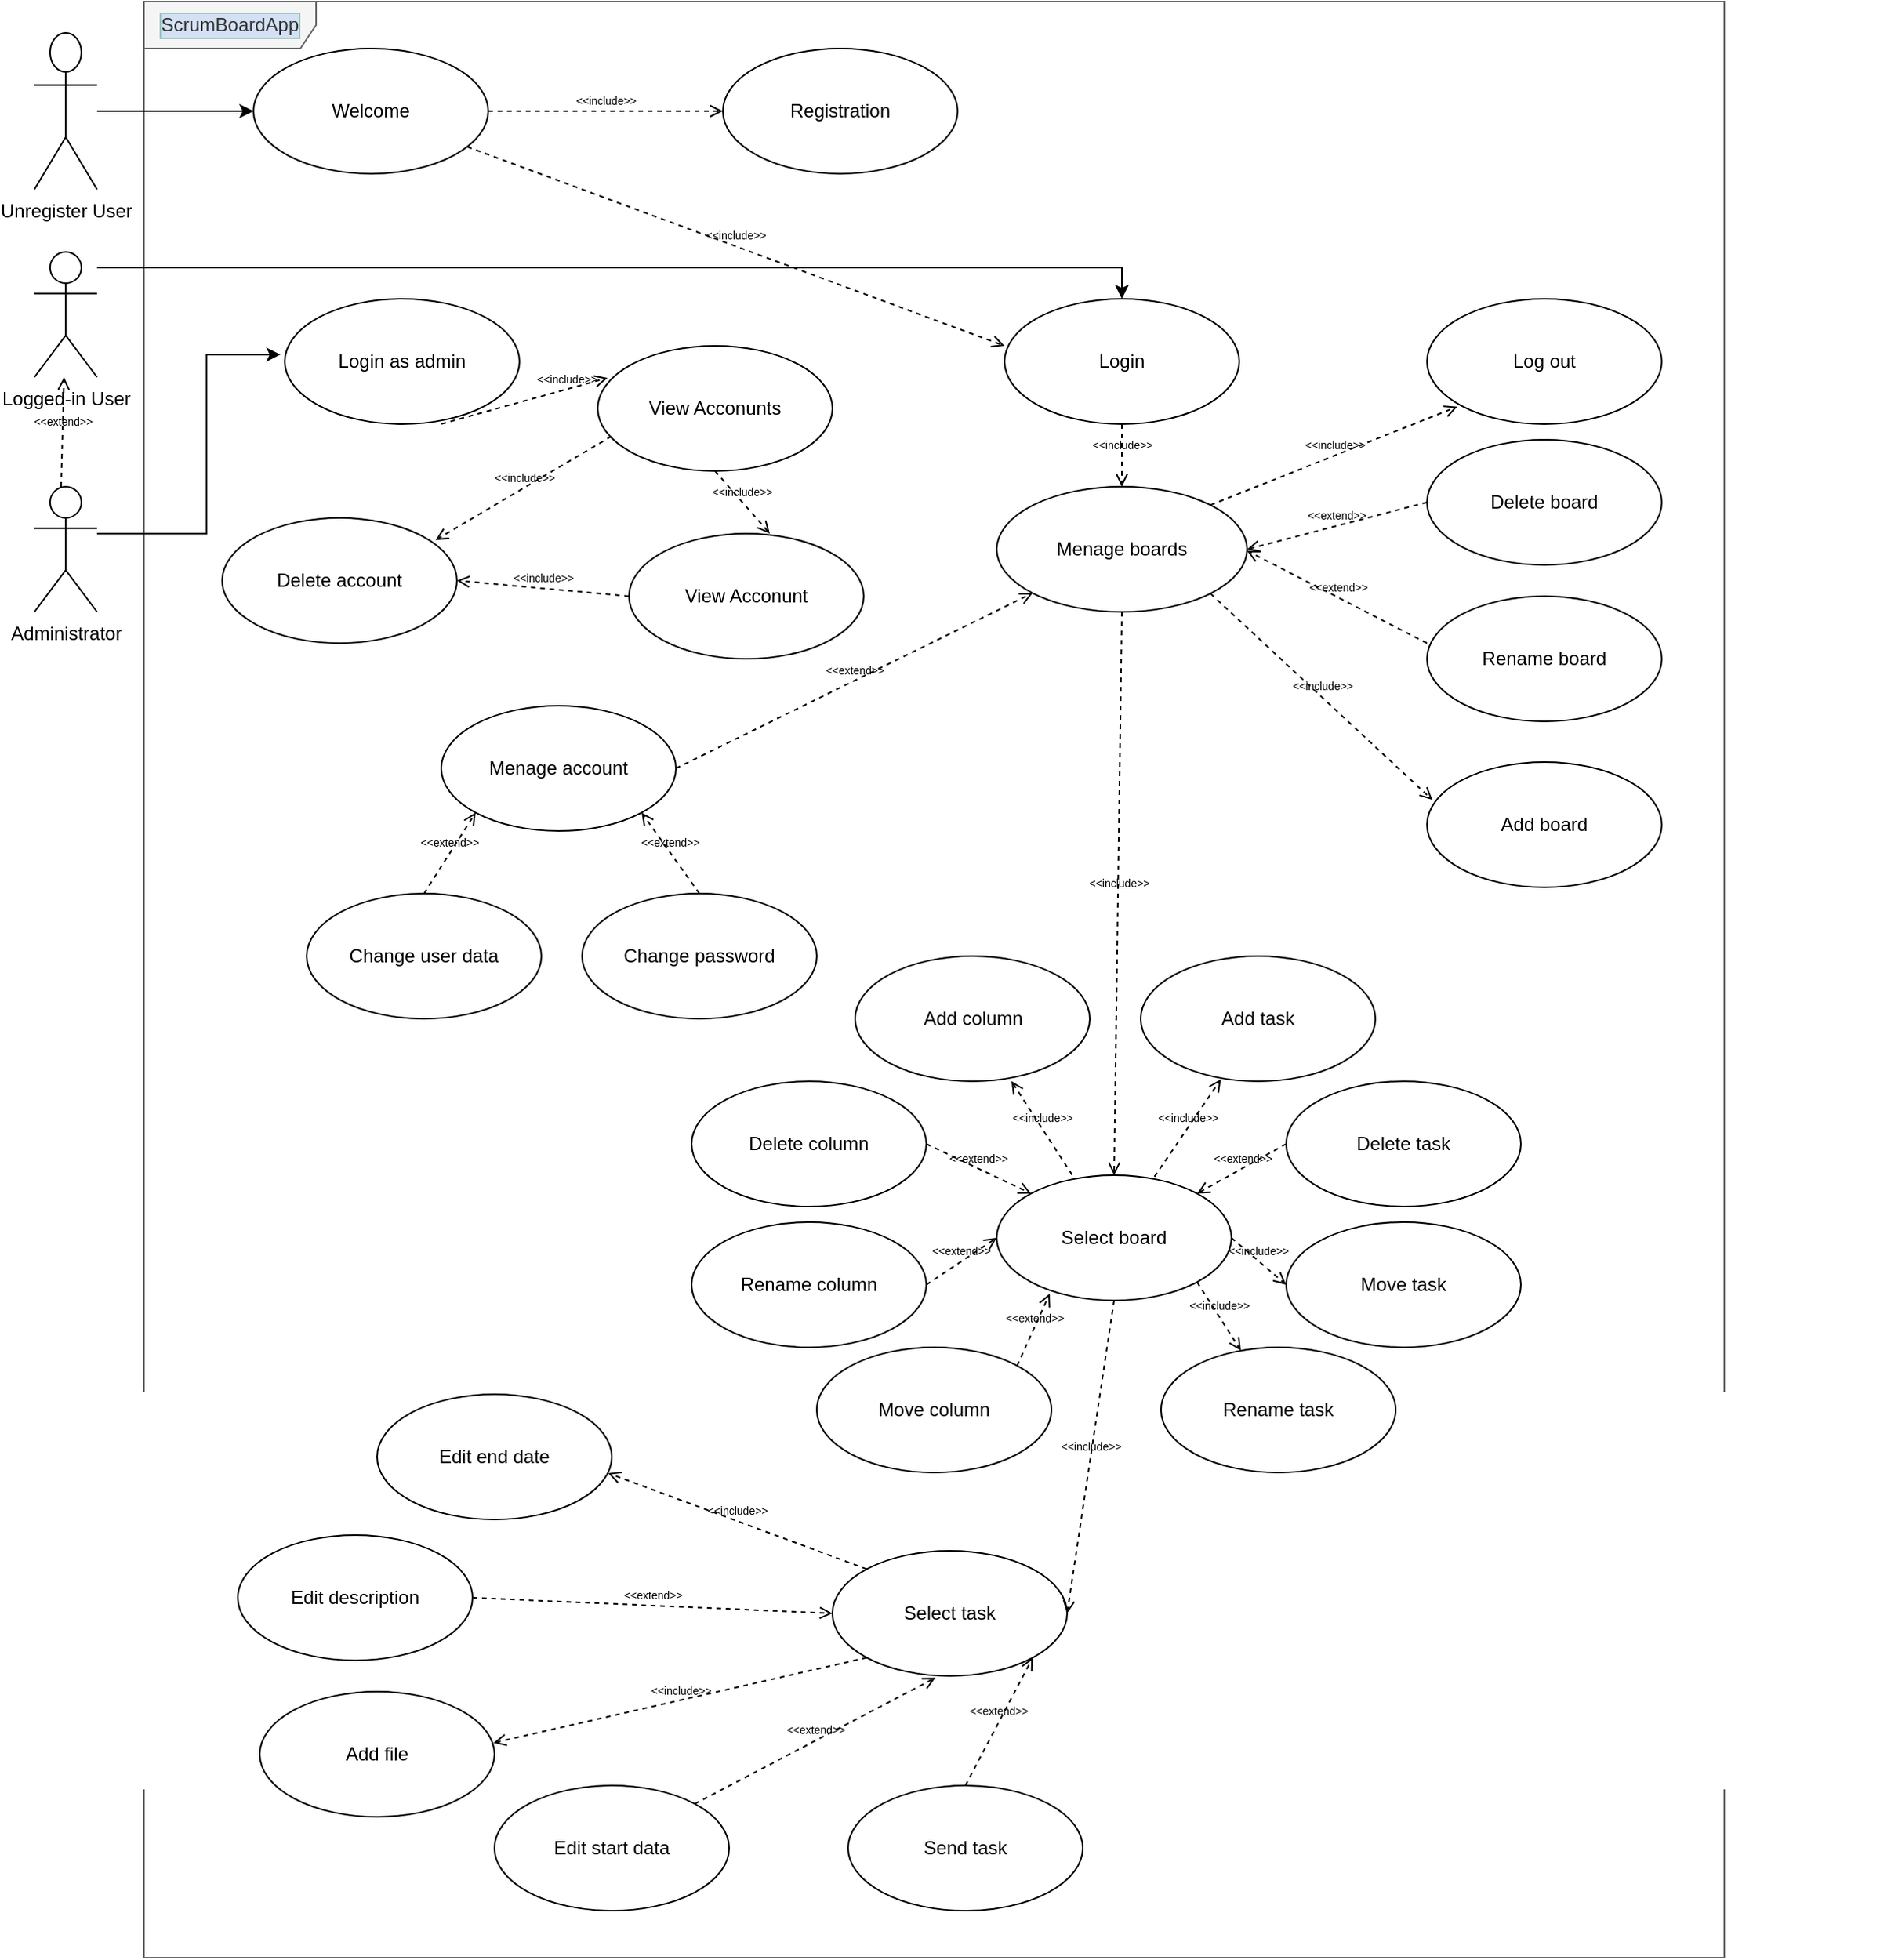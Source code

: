 <mxfile version="19.0.0" type="github" pages="16">
  <diagram id="qUPmlaSDLw5E5s6Abh2X" name="UseCase">
    <mxGraphModel dx="2062" dy="2257" grid="1" gridSize="10" guides="1" tooltips="1" connect="1" arrows="1" fold="1" page="1" pageScale="1" pageWidth="827" pageHeight="1169" background="#FFFFFF" math="0" shadow="0">
      <root>
        <mxCell id="0" />
        <mxCell id="1" parent="0" />
        <mxCell id="uLyRi9IVPja2gbTCep0T-14" value="ScrumBoardApp" style="shape=umlFrame;whiteSpace=wrap;html=1;width=110;height=30;labelBackgroundColor=#D4E1F5;labelBorderColor=#9AC7BF;fillColor=#f5f5f5;fontColor=#333333;strokeColor=#666666;gradientColor=none;" parent="1" vertex="1">
          <mxGeometry x="190" y="-1110" width="1010" height="1250" as="geometry" />
        </mxCell>
        <mxCell id="uLyRi9IVPja2gbTCep0T-18" style="edgeStyle=orthogonalEdgeStyle;rounded=0;orthogonalLoop=1;jettySize=auto;html=1;exitX=0.5;exitY=0.5;exitDx=0;exitDy=0;exitPerimeter=0;entryX=0.5;entryY=0.5;entryDx=0;entryDy=0;entryPerimeter=0;" parent="1" edge="1">
          <mxGeometry relative="1" as="geometry">
            <mxPoint x="1290" y="-80.0" as="sourcePoint" />
            <mxPoint x="1290" y="-80.0" as="targetPoint" />
          </mxGeometry>
        </mxCell>
        <mxCell id="3-MupCUPRcye6tlEEDHO-7" style="edgeStyle=orthogonalEdgeStyle;rounded=0;orthogonalLoop=1;jettySize=auto;html=1;entryX=0;entryY=0.5;entryDx=0;entryDy=0;fontSize=7;fontColor=#000000;" parent="1" source="3-MupCUPRcye6tlEEDHO-1" target="3-MupCUPRcye6tlEEDHO-2" edge="1">
          <mxGeometry relative="1" as="geometry" />
        </mxCell>
        <mxCell id="3-MupCUPRcye6tlEEDHO-1" value="&lt;font color=&quot;#000000&quot;&gt;Unregister User&lt;/font&gt;" style="shape=umlActor;verticalLabelPosition=bottom;verticalAlign=top;html=1;fontColor=#FF8000;" parent="1" vertex="1">
          <mxGeometry x="120" y="-1090" width="40" height="100" as="geometry" />
        </mxCell>
        <mxCell id="3-MupCUPRcye6tlEEDHO-2" value="Welcome" style="ellipse;whiteSpace=wrap;html=1;labelBackgroundColor=none;" parent="1" vertex="1">
          <mxGeometry x="260" y="-1080" width="150" height="80" as="geometry" />
        </mxCell>
        <mxCell id="3-MupCUPRcye6tlEEDHO-3" value="Login" style="ellipse;whiteSpace=wrap;html=1;labelBackgroundColor=none;fontColor=#000000;" parent="1" vertex="1">
          <mxGeometry x="740" y="-920" width="150" height="80" as="geometry" />
        </mxCell>
        <mxCell id="3-MupCUPRcye6tlEEDHO-4" value="Registration" style="ellipse;whiteSpace=wrap;html=1;labelBackgroundColor=none;labelBorderColor=none;gradientColor=none;fontColor=#000000;" parent="1" vertex="1">
          <mxGeometry x="560" y="-1080" width="150" height="80" as="geometry" />
        </mxCell>
        <mxCell id="3-MupCUPRcye6tlEEDHO-10" value="Menage boards" style="ellipse;whiteSpace=wrap;html=1;labelBackgroundColor=none;fontColor=#000000;" parent="1" vertex="1">
          <mxGeometry x="735" y="-800" width="160" height="80" as="geometry" />
        </mxCell>
        <mxCell id="3-MupCUPRcye6tlEEDHO-11" value="&amp;lt;&amp;lt;include&amp;gt;&amp;gt;" style="html=1;verticalAlign=bottom;labelBackgroundColor=none;endArrow=open;endFill=0;dashed=1;rounded=0;fontSize=7;fontColor=#000000;exitX=0.5;exitY=1;exitDx=0;exitDy=0;entryX=0.5;entryY=0;entryDx=0;entryDy=0;" parent="1" source="3-MupCUPRcye6tlEEDHO-3" target="3-MupCUPRcye6tlEEDHO-10" edge="1">
          <mxGeometry width="160" relative="1" as="geometry">
            <mxPoint x="825" y="-1010" as="sourcePoint" />
            <mxPoint x="825" y="-910" as="targetPoint" />
            <Array as="points" />
          </mxGeometry>
        </mxCell>
        <mxCell id="3-MupCUPRcye6tlEEDHO-12" value="&amp;lt;&amp;lt;include&amp;gt;&amp;gt;" style="html=1;verticalAlign=bottom;labelBackgroundColor=none;endArrow=open;endFill=0;dashed=1;rounded=0;fontSize=7;fontColor=#000000;entryX=0;entryY=0.5;entryDx=0;entryDy=0;exitX=1;exitY=0.5;exitDx=0;exitDy=0;" parent="1" source="3-MupCUPRcye6tlEEDHO-2" target="3-MupCUPRcye6tlEEDHO-4" edge="1">
          <mxGeometry width="160" relative="1" as="geometry">
            <mxPoint x="460" y="-1010" as="sourcePoint" />
            <mxPoint x="900" y="-780" as="targetPoint" />
            <Array as="points">
              <mxPoint x="450" y="-1040" />
            </Array>
          </mxGeometry>
        </mxCell>
        <mxCell id="3-MupCUPRcye6tlEEDHO-13" value="&amp;lt;&amp;lt;include&amp;gt;&amp;gt;" style="html=1;verticalAlign=bottom;labelBackgroundColor=none;endArrow=open;endFill=0;dashed=1;rounded=0;fontSize=7;fontColor=#000000;entryX=0;entryY=0.375;entryDx=0;entryDy=0;entryPerimeter=0;" parent="1" source="3-MupCUPRcye6tlEEDHO-2" target="3-MupCUPRcye6tlEEDHO-3" edge="1">
          <mxGeometry width="160" relative="1" as="geometry">
            <mxPoint x="500" y="-1010" as="sourcePoint" />
            <mxPoint x="640" y="-860" as="targetPoint" />
            <Array as="points" />
          </mxGeometry>
        </mxCell>
        <mxCell id="jbLpejsiP6AVoIq65OJM-2" style="edgeStyle=orthogonalEdgeStyle;rounded=0;orthogonalLoop=1;jettySize=auto;html=1;entryX=0.5;entryY=0;entryDx=0;entryDy=0;" parent="1" source="3-MupCUPRcye6tlEEDHO-16" target="3-MupCUPRcye6tlEEDHO-3" edge="1">
          <mxGeometry relative="1" as="geometry">
            <Array as="points">
              <mxPoint x="815" y="-940" />
            </Array>
          </mxGeometry>
        </mxCell>
        <mxCell id="3-MupCUPRcye6tlEEDHO-16" value="Logged-in User" style="shape=umlActor;verticalLabelPosition=bottom;verticalAlign=top;html=1;fontColor=#000000;" parent="1" vertex="1">
          <mxGeometry x="120" y="-950" width="40" height="80" as="geometry" />
        </mxCell>
        <mxCell id="3-MupCUPRcye6tlEEDHO-17" value="Menage account" style="ellipse;whiteSpace=wrap;html=1;labelBackgroundColor=none;fontColor=#000000;" parent="1" vertex="1">
          <mxGeometry x="380" y="-660" width="150" height="80" as="geometry" />
        </mxCell>
        <mxCell id="3-MupCUPRcye6tlEEDHO-18" value="Log out" style="ellipse;whiteSpace=wrap;html=1;labelBackgroundColor=none;fontColor=#000000;" parent="1" vertex="1">
          <mxGeometry x="1010" y="-920" width="150" height="80" as="geometry" />
        </mxCell>
        <mxCell id="3-MupCUPRcye6tlEEDHO-19" value="&amp;lt;&amp;lt;extend&amp;gt;&amp;gt;" style="html=1;verticalAlign=bottom;labelBackgroundColor=none;endArrow=open;endFill=0;dashed=1;rounded=0;fontSize=7;fontColor=#000000;exitX=1;exitY=0.5;exitDx=0;exitDy=0;" parent="1" source="3-MupCUPRcye6tlEEDHO-17" target="3-MupCUPRcye6tlEEDHO-10" edge="1">
          <mxGeometry width="160" relative="1" as="geometry">
            <mxPoint x="730" y="-760" as="sourcePoint" />
            <mxPoint x="680" y="-820" as="targetPoint" />
            <Array as="points" />
            <mxPoint as="offset" />
          </mxGeometry>
        </mxCell>
        <mxCell id="3-MupCUPRcye6tlEEDHO-20" value="&amp;lt;&amp;lt;include&amp;gt;&amp;gt;" style="html=1;verticalAlign=bottom;labelBackgroundColor=none;endArrow=open;endFill=0;dashed=1;rounded=0;fontSize=7;fontColor=#000000;exitX=1;exitY=0;exitDx=0;exitDy=0;entryX=0.129;entryY=0.861;entryDx=0;entryDy=0;entryPerimeter=0;" parent="1" source="3-MupCUPRcye6tlEEDHO-10" target="3-MupCUPRcye6tlEEDHO-18" edge="1">
          <mxGeometry width="160" relative="1" as="geometry">
            <mxPoint x="760" y="-860" as="sourcePoint" />
            <mxPoint x="940" y="-880" as="targetPoint" />
            <Array as="points" />
          </mxGeometry>
        </mxCell>
        <mxCell id="3-MupCUPRcye6tlEEDHO-22" value="Add board" style="ellipse;whiteSpace=wrap;html=1;labelBackgroundColor=none;fontColor=#000000;" parent="1" vertex="1">
          <mxGeometry x="1010" y="-624" width="150" height="80" as="geometry" />
        </mxCell>
        <mxCell id="3-MupCUPRcye6tlEEDHO-24" value="Rename board" style="ellipse;whiteSpace=wrap;html=1;labelBackgroundColor=none;fontColor=#000000;" parent="1" vertex="1">
          <mxGeometry x="1010" y="-730" width="150" height="80" as="geometry" />
        </mxCell>
        <mxCell id="3-MupCUPRcye6tlEEDHO-25" value="Delete board" style="ellipse;whiteSpace=wrap;html=1;labelBackgroundColor=none;fontColor=#000000;" parent="1" vertex="1">
          <mxGeometry x="1010" y="-830" width="150" height="80" as="geometry" />
        </mxCell>
        <mxCell id="3-MupCUPRcye6tlEEDHO-26" value="&amp;lt;&amp;lt;extend&amp;gt;&amp;gt;" style="html=1;verticalAlign=bottom;labelBackgroundColor=none;endArrow=open;endFill=0;dashed=1;rounded=0;fontSize=7;fontColor=#000000;exitX=0;exitY=0.5;exitDx=0;exitDy=0;entryX=1;entryY=0.5;entryDx=0;entryDy=0;" parent="1" source="3-MupCUPRcye6tlEEDHO-25" target="3-MupCUPRcye6tlEEDHO-10" edge="1">
          <mxGeometry width="160" relative="1" as="geometry">
            <mxPoint x="880.0" y="-690" as="sourcePoint" />
            <mxPoint x="750.0" y="-690" as="targetPoint" />
            <Array as="points" />
          </mxGeometry>
        </mxCell>
        <mxCell id="3-MupCUPRcye6tlEEDHO-29" value="&amp;lt;&amp;lt;extend&amp;gt;&amp;gt;" style="html=1;verticalAlign=bottom;labelBackgroundColor=none;endArrow=open;endFill=0;dashed=1;rounded=0;fontSize=7;fontColor=#000000;exitX=0;exitY=0.375;exitDx=0;exitDy=0;exitPerimeter=0;entryX=0.999;entryY=0.511;entryDx=0;entryDy=0;entryPerimeter=0;" parent="1" source="3-MupCUPRcye6tlEEDHO-24" target="3-MupCUPRcye6tlEEDHO-10" edge="1">
          <mxGeometry width="160" relative="1" as="geometry">
            <mxPoint x="720" y="-820" as="sourcePoint" />
            <mxPoint x="900" y="-760" as="targetPoint" />
            <Array as="points" />
          </mxGeometry>
        </mxCell>
        <mxCell id="3-MupCUPRcye6tlEEDHO-31" value="Rename column" style="ellipse;whiteSpace=wrap;html=1;labelBackgroundColor=none;fontColor=#000000;" parent="1" vertex="1">
          <mxGeometry x="540" y="-330" width="150" height="80" as="geometry" />
        </mxCell>
        <mxCell id="3-MupCUPRcye6tlEEDHO-32" value="Delete column" style="ellipse;whiteSpace=wrap;html=1;labelBackgroundColor=none;fontColor=#000000;" parent="1" vertex="1">
          <mxGeometry x="540" y="-420" width="150" height="80" as="geometry" />
        </mxCell>
        <mxCell id="3-MupCUPRcye6tlEEDHO-33" value="Move column" style="ellipse;whiteSpace=wrap;html=1;labelBackgroundColor=none;fontColor=#000000;" parent="1" vertex="1">
          <mxGeometry x="620" y="-250" width="150" height="80" as="geometry" />
        </mxCell>
        <mxCell id="3-MupCUPRcye6tlEEDHO-34" value="Add column" style="ellipse;whiteSpace=wrap;html=1;labelBackgroundColor=none;fontColor=#000000;" parent="1" vertex="1">
          <mxGeometry x="644.5" y="-500" width="150" height="80" as="geometry" />
        </mxCell>
        <mxCell id="3-MupCUPRcye6tlEEDHO-35" value="Rename task" style="ellipse;whiteSpace=wrap;html=1;labelBackgroundColor=none;fontColor=#000000;" parent="1" vertex="1">
          <mxGeometry x="840" y="-250" width="150" height="80" as="geometry" />
        </mxCell>
        <mxCell id="3-MupCUPRcye6tlEEDHO-36" value="Delete task" style="ellipse;whiteSpace=wrap;html=1;labelBackgroundColor=none;fontColor=#000000;" parent="1" vertex="1">
          <mxGeometry x="920" y="-420" width="150" height="80" as="geometry" />
        </mxCell>
        <mxCell id="3-MupCUPRcye6tlEEDHO-37" value="Move task" style="ellipse;whiteSpace=wrap;html=1;labelBackgroundColor=none;fontColor=#000000;" parent="1" vertex="1">
          <mxGeometry x="920" y="-330" width="150" height="80" as="geometry" />
        </mxCell>
        <mxCell id="3-MupCUPRcye6tlEEDHO-38" value="Add task" style="ellipse;whiteSpace=wrap;html=1;labelBackgroundColor=none;fontColor=#000000;" parent="1" vertex="1">
          <mxGeometry x="827" y="-500" width="150" height="80" as="geometry" />
        </mxCell>
        <mxCell id="3-MupCUPRcye6tlEEDHO-39" value="Select task" style="ellipse;whiteSpace=wrap;html=1;labelBackgroundColor=none;fontColor=#000000;" parent="1" vertex="1">
          <mxGeometry x="630" y="-120" width="150" height="80" as="geometry" />
        </mxCell>
        <mxCell id="r398jmPAlGgSYUmbM45n-1" value="Edit description" style="ellipse;whiteSpace=wrap;html=1;labelBackgroundColor=none;fontColor=#000000;" parent="1" vertex="1">
          <mxGeometry x="250" y="-130.0" width="150" height="80" as="geometry" />
        </mxCell>
        <mxCell id="r398jmPAlGgSYUmbM45n-2" value="Send task" style="ellipse;whiteSpace=wrap;html=1;labelBackgroundColor=none;fontColor=#000000;" parent="1" vertex="1">
          <mxGeometry x="640" y="30" width="150" height="80" as="geometry" />
        </mxCell>
        <mxCell id="-JUkDVZVKECFxZakKanB-1" value="Add file" style="ellipse;whiteSpace=wrap;html=1;labelBackgroundColor=none;fontColor=#000000;" parent="1" vertex="1">
          <mxGeometry x="264" y="-30" width="150" height="80" as="geometry" />
        </mxCell>
        <mxCell id="-JUkDVZVKECFxZakKanB-2" value="Edit&amp;nbsp;start data" style="ellipse;whiteSpace=wrap;html=1;labelBackgroundColor=none;fontColor=#000000;" parent="1" vertex="1">
          <mxGeometry x="414" y="30" width="150" height="80" as="geometry" />
        </mxCell>
        <mxCell id="-JUkDVZVKECFxZakKanB-3" value="Edit end date" style="ellipse;whiteSpace=wrap;html=1;labelBackgroundColor=none;fontColor=#000000;" parent="1" vertex="1">
          <mxGeometry x="339" y="-220.0" width="150" height="80" as="geometry" />
        </mxCell>
        <mxCell id="uRjbwsUOdH9eqwaA0u_4-1" value="Change user data" style="ellipse;whiteSpace=wrap;html=1;labelBackgroundColor=none;fontColor=#000000;" parent="1" vertex="1">
          <mxGeometry x="294" y="-540" width="150" height="80" as="geometry" />
        </mxCell>
        <mxCell id="uRjbwsUOdH9eqwaA0u_4-3" value="Change password" style="ellipse;whiteSpace=wrap;html=1;labelBackgroundColor=none;fontColor=#000000;" parent="1" vertex="1">
          <mxGeometry x="470" y="-540" width="150" height="80" as="geometry" />
        </mxCell>
        <mxCell id="uRjbwsUOdH9eqwaA0u_4-5" value="&amp;lt;&amp;lt;extend&amp;gt;&amp;gt;" style="html=1;verticalAlign=bottom;labelBackgroundColor=none;endArrow=open;endFill=0;dashed=1;rounded=0;fontSize=7;fontColor=#000000;exitX=0.5;exitY=0;exitDx=0;exitDy=0;entryX=0;entryY=1;entryDx=0;entryDy=0;" parent="1" source="uRjbwsUOdH9eqwaA0u_4-1" target="3-MupCUPRcye6tlEEDHO-17" edge="1">
          <mxGeometry width="160" relative="1" as="geometry">
            <mxPoint x="570.0" y="-490" as="sourcePoint" />
            <mxPoint x="708.431" y="-581.716" as="targetPoint" />
            <Array as="points" />
          </mxGeometry>
        </mxCell>
        <mxCell id="uRjbwsUOdH9eqwaA0u_4-6" value="&amp;lt;&amp;lt;extend&amp;gt;&amp;gt;" style="html=1;verticalAlign=bottom;labelBackgroundColor=none;endArrow=open;endFill=0;dashed=1;rounded=0;fontSize=7;fontColor=#000000;exitX=0.5;exitY=0;exitDx=0;exitDy=0;entryX=1;entryY=1;entryDx=0;entryDy=0;" parent="1" source="uRjbwsUOdH9eqwaA0u_4-3" target="3-MupCUPRcye6tlEEDHO-17" edge="1">
          <mxGeometry width="160" relative="1" as="geometry">
            <mxPoint x="375" y="-370" as="sourcePoint" />
            <mxPoint x="442.282" y="-461.549" as="targetPoint" />
            <Array as="points" />
          </mxGeometry>
        </mxCell>
        <mxCell id="YKTYk-n2U9CW4nkivVK_-1" value="Select board" style="ellipse;whiteSpace=wrap;html=1;labelBackgroundColor=none;fontColor=#000000;" parent="1" vertex="1">
          <mxGeometry x="735" y="-360" width="150" height="80" as="geometry" />
        </mxCell>
        <mxCell id="pPdINwlMwoVJISPb7JyL-2" value="&amp;lt;&amp;lt;extend&amp;gt;&amp;gt;" style="html=1;verticalAlign=bottom;labelBackgroundColor=none;endArrow=open;endFill=0;dashed=1;rounded=0;fontSize=7;fontColor=#000000;entryX=0;entryY=0;entryDx=0;entryDy=0;exitX=1;exitY=0.5;exitDx=0;exitDy=0;" parent="1" source="3-MupCUPRcye6tlEEDHO-32" target="YKTYk-n2U9CW4nkivVK_-1" edge="1">
          <mxGeometry width="160" relative="1" as="geometry">
            <mxPoint x="610" y="-108.28" as="sourcePoint" />
            <mxPoint x="678.033" y="-149.996" as="targetPoint" />
            <Array as="points" />
          </mxGeometry>
        </mxCell>
        <mxCell id="pPdINwlMwoVJISPb7JyL-3" value="&amp;lt;&amp;lt;extend&amp;gt;&amp;gt;" style="html=1;verticalAlign=bottom;labelBackgroundColor=none;endArrow=open;endFill=0;dashed=1;rounded=0;fontSize=7;fontColor=#000000;entryX=0;entryY=0.5;entryDx=0;entryDy=0;exitX=1;exitY=0.5;exitDx=0;exitDy=0;" parent="1" source="3-MupCUPRcye6tlEEDHO-31" target="YKTYk-n2U9CW4nkivVK_-1" edge="1">
          <mxGeometry width="160" relative="1" as="geometry">
            <mxPoint x="610" y="-58.28" as="sourcePoint" />
            <mxPoint x="720" y="-58.28" as="targetPoint" />
            <Array as="points" />
          </mxGeometry>
        </mxCell>
        <mxCell id="pPdINwlMwoVJISPb7JyL-4" value="&amp;lt;&amp;lt;extend&amp;gt;&amp;gt;" style="html=1;verticalAlign=bottom;labelBackgroundColor=none;endArrow=open;endFill=0;dashed=1;rounded=0;fontSize=7;fontColor=#000000;exitX=1;exitY=0;exitDx=0;exitDy=0;entryX=0.226;entryY=0.946;entryDx=0;entryDy=0;entryPerimeter=0;" parent="1" source="3-MupCUPRcye6tlEEDHO-33" target="YKTYk-n2U9CW4nkivVK_-1" edge="1">
          <mxGeometry width="160" relative="1" as="geometry">
            <mxPoint x="610" y="61.72" as="sourcePoint" />
            <mxPoint x="770" y="-290" as="targetPoint" />
            <Array as="points" />
          </mxGeometry>
        </mxCell>
        <mxCell id="pPdINwlMwoVJISPb7JyL-6" value="&amp;lt;&amp;lt;extend&amp;gt;&amp;gt;" style="html=1;verticalAlign=bottom;labelBackgroundColor=none;endArrow=open;endFill=0;dashed=1;rounded=0;fontSize=7;fontColor=#000000;exitX=0;exitY=0.5;exitDx=0;exitDy=0;entryX=1;entryY=0;entryDx=0;entryDy=0;" parent="1" source="3-MupCUPRcye6tlEEDHO-36" target="YKTYk-n2U9CW4nkivVK_-1" edge="1">
          <mxGeometry width="160" relative="1" as="geometry">
            <mxPoint x="926.967" y="-149.996" as="sourcePoint" />
            <mxPoint x="890" y="-320" as="targetPoint" />
            <Array as="points" />
          </mxGeometry>
        </mxCell>
        <mxCell id="pPdINwlMwoVJISPb7JyL-7" value="&amp;lt;&amp;lt;include&amp;gt;&amp;gt;" style="html=1;verticalAlign=bottom;labelBackgroundColor=none;endArrow=open;endFill=0;dashed=1;rounded=0;fontSize=7;fontColor=#000000;exitX=1;exitY=1;exitDx=0;exitDy=0;" parent="1" source="YKTYk-n2U9CW4nkivVK_-1" target="3-MupCUPRcye6tlEEDHO-35" edge="1">
          <mxGeometry width="160" relative="1" as="geometry">
            <mxPoint x="840" y="-260" as="sourcePoint" />
            <mxPoint x="870" y="-58.28" as="targetPoint" />
            <Array as="points" />
          </mxGeometry>
        </mxCell>
        <mxCell id="pPdINwlMwoVJISPb7JyL-10" value="&amp;lt;&amp;lt;include&amp;gt;&amp;gt;" style="html=1;verticalAlign=bottom;labelBackgroundColor=none;endArrow=open;endFill=0;dashed=1;rounded=0;fontSize=7;fontColor=#000000;entryX=0.5;entryY=0;entryDx=0;entryDy=0;" parent="1" target="YKTYk-n2U9CW4nkivVK_-1" edge="1">
          <mxGeometry width="160" relative="1" as="geometry">
            <mxPoint x="815" y="-720" as="sourcePoint" />
            <mxPoint x="1000" y="-228.28" as="targetPoint" />
            <Array as="points" />
          </mxGeometry>
        </mxCell>
        <mxCell id="GKqe_3WylqK7WsRheP3Q-1" value="&amp;lt;&amp;lt;include&amp;gt;&amp;gt;" style="html=1;verticalAlign=bottom;labelBackgroundColor=none;endArrow=open;endFill=0;dashed=1;rounded=0;fontSize=7;fontColor=#000000;exitX=0.5;exitY=1;exitDx=0;exitDy=0;entryX=1;entryY=0.5;entryDx=0;entryDy=0;" parent="1" source="YKTYk-n2U9CW4nkivVK_-1" target="3-MupCUPRcye6tlEEDHO-39" edge="1">
          <mxGeometry width="160" relative="1" as="geometry">
            <mxPoint x="511.569" y="-429.996" as="sourcePoint" />
            <mxPoint x="800" y="-98.28" as="targetPoint" />
            <Array as="points" />
          </mxGeometry>
        </mxCell>
        <mxCell id="GKqe_3WylqK7WsRheP3Q-2" value="&amp;lt;&amp;lt;extend&amp;gt;&amp;gt;" style="html=1;verticalAlign=bottom;labelBackgroundColor=none;endArrow=open;endFill=0;dashed=1;rounded=0;fontSize=7;fontColor=#000000;entryX=0;entryY=0.5;entryDx=0;entryDy=0;exitX=1;exitY=0.5;exitDx=0;exitDy=0;" parent="1" source="r398jmPAlGgSYUmbM45n-1" target="3-MupCUPRcye6tlEEDHO-39" edge="1">
          <mxGeometry width="160" relative="1" as="geometry">
            <mxPoint x="207.849" y="-24.942" as="sourcePoint" />
            <mxPoint x="386.95" y="-158.56" as="targetPoint" />
            <Array as="points" />
          </mxGeometry>
        </mxCell>
        <mxCell id="GKqe_3WylqK7WsRheP3Q-3" value="&amp;lt;&amp;lt;include&amp;gt;&amp;gt;" style="html=1;verticalAlign=bottom;labelBackgroundColor=none;endArrow=open;endFill=0;dashed=1;rounded=0;fontSize=7;fontColor=#000000;entryX=0.996;entryY=0.409;entryDx=0;entryDy=0;entryPerimeter=0;exitX=0;exitY=1;exitDx=0;exitDy=0;" parent="1" source="3-MupCUPRcye6tlEEDHO-39" target="-JUkDVZVKECFxZakKanB-1" edge="1">
          <mxGeometry width="160" relative="1" as="geometry">
            <mxPoint x="480" y="-52" as="sourcePoint" />
            <mxPoint x="430" y="3.44" as="targetPoint" />
            <Array as="points" />
          </mxGeometry>
        </mxCell>
        <mxCell id="GKqe_3WylqK7WsRheP3Q-4" value="&amp;lt;&amp;lt;extend&amp;gt;&amp;gt;" style="html=1;verticalAlign=bottom;labelBackgroundColor=none;endArrow=open;endFill=0;dashed=1;rounded=0;fontSize=7;fontColor=#000000;entryX=0.439;entryY=1.014;entryDx=0;entryDy=0;exitX=1;exitY=0;exitDx=0;exitDy=0;entryPerimeter=0;" parent="1" source="-JUkDVZVKECFxZakKanB-2" target="3-MupCUPRcye6tlEEDHO-39" edge="1">
          <mxGeometry width="160" relative="1" as="geometry">
            <mxPoint x="367.849" y="175.058" as="sourcePoint" />
            <mxPoint x="452.151" y="31.822" as="targetPoint" />
            <Array as="points" />
          </mxGeometry>
        </mxCell>
        <mxCell id="GKqe_3WylqK7WsRheP3Q-5" value="&amp;lt;&amp;lt;extend&amp;gt;&amp;gt;" style="html=1;verticalAlign=bottom;labelBackgroundColor=none;endArrow=open;endFill=0;dashed=1;rounded=0;fontSize=7;fontColor=#000000;entryX=1;entryY=1;entryDx=0;entryDy=0;exitX=0.5;exitY=0;exitDx=0;exitDy=0;" parent="1" source="r398jmPAlGgSYUmbM45n-2" target="3-MupCUPRcye6tlEEDHO-39" edge="1">
          <mxGeometry width="160" relative="1" as="geometry">
            <mxPoint x="505" y="203.44" as="sourcePoint" />
            <mxPoint x="505" y="43.44" as="targetPoint" />
            <Array as="points" />
          </mxGeometry>
        </mxCell>
        <mxCell id="GKqe_3WylqK7WsRheP3Q-6" value="&amp;lt;&amp;lt;include&amp;gt;&amp;gt;" style="html=1;verticalAlign=bottom;labelBackgroundColor=none;endArrow=open;endFill=0;dashed=1;rounded=0;fontSize=7;fontColor=#000000;entryX=0.984;entryY=0.63;entryDx=0;entryDy=0;exitX=0;exitY=0;exitDx=0;exitDy=0;entryPerimeter=0;" parent="1" source="3-MupCUPRcye6tlEEDHO-39" target="-JUkDVZVKECFxZakKanB-3" edge="1">
          <mxGeometry width="160" relative="1" as="geometry">
            <mxPoint x="610" y="-180" as="sourcePoint" />
            <mxPoint x="557.849" y="31.822" as="targetPoint" />
            <Array as="points" />
          </mxGeometry>
        </mxCell>
        <mxCell id="DiNnvZKmHYXHBdeAicNM-2" value="&amp;lt;&amp;lt;include&amp;gt;&amp;gt;" style="html=1;verticalAlign=bottom;labelBackgroundColor=none;endArrow=open;endFill=0;dashed=1;rounded=0;fontSize=7;fontColor=#000000;exitX=1;exitY=1;exitDx=0;exitDy=0;entryX=0.023;entryY=0.302;entryDx=0;entryDy=0;entryPerimeter=0;" parent="1" source="3-MupCUPRcye6tlEEDHO-10" target="3-MupCUPRcye6tlEEDHO-22" edge="1">
          <mxGeometry width="160" relative="1" as="geometry">
            <mxPoint x="825" y="-830" as="sourcePoint" />
            <mxPoint x="825" y="-790" as="targetPoint" />
            <Array as="points" />
          </mxGeometry>
        </mxCell>
        <mxCell id="DiNnvZKmHYXHBdeAicNM-3" value="&amp;lt;&amp;lt;include&amp;gt;&amp;gt;" style="html=1;verticalAlign=bottom;labelBackgroundColor=none;endArrow=open;endFill=0;dashed=1;rounded=0;fontSize=7;fontColor=#000000;entryX=0.666;entryY=0.998;entryDx=0;entryDy=0;exitX=0.321;exitY=-0.004;exitDx=0;exitDy=0;exitPerimeter=0;entryPerimeter=0;" parent="1" source="YKTYk-n2U9CW4nkivVK_-1" target="3-MupCUPRcye6tlEEDHO-34" edge="1">
          <mxGeometry width="160" relative="1" as="geometry">
            <mxPoint x="825" y="-710" as="sourcePoint" />
            <mxPoint x="820" y="-350" as="targetPoint" />
            <Array as="points" />
          </mxGeometry>
        </mxCell>
        <mxCell id="DiNnvZKmHYXHBdeAicNM-4" value="&amp;lt;&amp;lt;include&amp;gt;&amp;gt;" style="html=1;verticalAlign=bottom;labelBackgroundColor=none;endArrow=open;endFill=0;dashed=1;rounded=0;fontSize=7;fontColor=#000000;entryX=0.342;entryY=0.983;entryDx=0;entryDy=0;exitX=0.672;exitY=0.012;exitDx=0;exitDy=0;exitPerimeter=0;entryPerimeter=0;" parent="1" source="YKTYk-n2U9CW4nkivVK_-1" target="3-MupCUPRcye6tlEEDHO-38" edge="1">
          <mxGeometry width="160" relative="1" as="geometry">
            <mxPoint x="793.15" y="-350.32" as="sourcePoint" />
            <mxPoint x="777.949" y="-431.671" as="targetPoint" />
            <Array as="points" />
          </mxGeometry>
        </mxCell>
        <mxCell id="DiNnvZKmHYXHBdeAicNM-6" value="&amp;lt;&amp;lt;include&amp;gt;&amp;gt;" style="html=1;verticalAlign=bottom;labelBackgroundColor=none;endArrow=open;endFill=0;dashed=1;rounded=0;fontSize=7;fontColor=#000000;entryX=0;entryY=0.5;entryDx=0;entryDy=0;exitX=1;exitY=0.5;exitDx=0;exitDy=0;" parent="1" source="YKTYk-n2U9CW4nkivVK_-1" target="3-MupCUPRcye6tlEEDHO-37" edge="1">
          <mxGeometry width="160" relative="1" as="geometry">
            <mxPoint x="882.051" y="-228.329" as="sourcePoint" />
            <mxPoint x="872.949" y="-281.671" as="targetPoint" />
            <Array as="points" />
          </mxGeometry>
        </mxCell>
        <mxCell id="RXOEmnWtKzsWvk_bMkO6-11" style="edgeStyle=orthogonalEdgeStyle;rounded=0;orthogonalLoop=1;jettySize=auto;html=1;entryX=-0.018;entryY=0.445;entryDx=0;entryDy=0;entryPerimeter=0;" parent="1" source="RXOEmnWtKzsWvk_bMkO6-5" target="RXOEmnWtKzsWvk_bMkO6-8" edge="1">
          <mxGeometry relative="1" as="geometry">
            <Array as="points">
              <mxPoint x="230" y="-770" />
              <mxPoint x="230" y="-884" />
            </Array>
          </mxGeometry>
        </mxCell>
        <mxCell id="RXOEmnWtKzsWvk_bMkO6-5" value="Administrator" style="shape=umlActor;verticalLabelPosition=bottom;verticalAlign=top;html=1;" parent="1" vertex="1">
          <mxGeometry x="120" y="-800" width="40" height="80" as="geometry" />
        </mxCell>
        <mxCell id="RXOEmnWtKzsWvk_bMkO6-6" value="View Acconunts" style="ellipse;whiteSpace=wrap;html=1;labelBackgroundColor=none;fontColor=#000000;" parent="1" vertex="1">
          <mxGeometry x="480" y="-890" width="150" height="80" as="geometry" />
        </mxCell>
        <mxCell id="RXOEmnWtKzsWvk_bMkO6-7" value="Delete account" style="ellipse;whiteSpace=wrap;html=1;labelBackgroundColor=none;fontColor=#000000;" parent="1" vertex="1">
          <mxGeometry x="240" y="-780" width="150" height="80" as="geometry" />
        </mxCell>
        <mxCell id="RXOEmnWtKzsWvk_bMkO6-8" value="Login as admin" style="ellipse;whiteSpace=wrap;html=1;labelBackgroundColor=none;fontColor=#000000;" parent="1" vertex="1">
          <mxGeometry x="280" y="-920" width="150" height="80" as="geometry" />
        </mxCell>
        <mxCell id="gU_KliRwO3QGfce-W4RC-1" value="&amp;lt;&amp;lt;include&amp;gt;&amp;gt;" style="html=1;verticalAlign=bottom;labelBackgroundColor=none;endArrow=open;endFill=0;dashed=1;rounded=0;fontSize=7;fontColor=#000000;exitX=0;exitY=0.5;exitDx=0;exitDy=0;entryX=1;entryY=0.5;entryDx=0;entryDy=0;" parent="1" source="_qgeYM2J907Jm55ZfZrK-2" target="RXOEmnWtKzsWvk_bMkO6-7" edge="1">
          <mxGeometry width="160" relative="1" as="geometry">
            <mxPoint x="368.71" y="-870" as="sourcePoint" />
            <mxPoint x="368.71" y="-830" as="targetPoint" />
            <Array as="points" />
          </mxGeometry>
        </mxCell>
        <mxCell id="_qgeYM2J907Jm55ZfZrK-1" value="&amp;lt;&amp;lt;include&amp;gt;&amp;gt;" style="html=1;verticalAlign=bottom;labelBackgroundColor=none;endArrow=open;endFill=0;dashed=1;rounded=0;fontSize=7;fontColor=#000000;exitX=0.667;exitY=0.999;exitDx=0;exitDy=0;entryX=0.042;entryY=0.256;entryDx=0;entryDy=0;exitPerimeter=0;entryPerimeter=0;" parent="1" source="RXOEmnWtKzsWvk_bMkO6-8" target="RXOEmnWtKzsWvk_bMkO6-6" edge="1">
          <mxGeometry x="0.5" width="160" relative="1" as="geometry">
            <mxPoint x="500.0" y="-870" as="sourcePoint" />
            <mxPoint x="500.0" y="-830" as="targetPoint" />
            <Array as="points" />
            <mxPoint as="offset" />
          </mxGeometry>
        </mxCell>
        <mxCell id="_qgeYM2J907Jm55ZfZrK-2" value="View Acconunt" style="ellipse;whiteSpace=wrap;html=1;labelBackgroundColor=none;fontColor=#000000;" parent="1" vertex="1">
          <mxGeometry x="500" y="-770" width="150" height="80" as="geometry" />
        </mxCell>
        <mxCell id="_qgeYM2J907Jm55ZfZrK-3" value="&amp;lt;&amp;lt;include&amp;gt;&amp;gt;" style="html=1;verticalAlign=bottom;labelBackgroundColor=none;endArrow=open;endFill=0;dashed=1;rounded=0;fontSize=7;fontColor=#000000;exitX=0.058;exitY=0.723;exitDx=0;exitDy=0;entryX=0.909;entryY=0.176;entryDx=0;entryDy=0;exitPerimeter=0;entryPerimeter=0;" parent="1" source="RXOEmnWtKzsWvk_bMkO6-6" target="RXOEmnWtKzsWvk_bMkO6-7" edge="1">
          <mxGeometry width="160" relative="1" as="geometry">
            <mxPoint x="510" y="-790.29" as="sourcePoint" />
            <mxPoint x="400" y="-790.29" as="targetPoint" />
            <Array as="points" />
          </mxGeometry>
        </mxCell>
        <mxCell id="_qgeYM2J907Jm55ZfZrK-4" value="&amp;lt;&amp;lt;include&amp;gt;&amp;gt;" style="html=1;verticalAlign=bottom;labelBackgroundColor=none;endArrow=open;endFill=0;dashed=1;rounded=0;fontSize=7;fontColor=#000000;exitX=0.5;exitY=1;exitDx=0;exitDy=0;entryX=0.6;entryY=0;entryDx=0;entryDy=0;entryPerimeter=0;" parent="1" source="RXOEmnWtKzsWvk_bMkO6-6" target="_qgeYM2J907Jm55ZfZrK-2" edge="1">
          <mxGeometry width="160" relative="1" as="geometry">
            <mxPoint x="538.7" y="-822.16" as="sourcePoint" />
            <mxPoint x="386.35" y="-755.92" as="targetPoint" />
            <Array as="points" />
          </mxGeometry>
        </mxCell>
        <mxCell id="3bBitSWOn-D3uq9jcV4D-1" value="&amp;lt;&amp;lt;extend&amp;gt;&amp;gt;" style="html=1;verticalAlign=bottom;labelBackgroundColor=none;endArrow=open;endFill=0;dashed=1;rounded=0;fontSize=7;fontColor=#000000;exitX=0.5;exitY=0;exitDx=0;exitDy=0;" parent="1" target="3-MupCUPRcye6tlEEDHO-16" edge="1">
          <mxGeometry width="160" relative="1" as="geometry">
            <mxPoint x="137.05" y="-800" as="sourcePoint" />
            <mxPoint x="99.999" y="-851.671" as="targetPoint" />
            <Array as="points" />
          </mxGeometry>
        </mxCell>
      </root>
    </mxGraphModel>
  </diagram>
  <diagram id="Z34OHi6Wktxm36wKiyyq" name="Mockup_Welcome_Page">
    <mxGraphModel dx="2062" dy="1088" grid="1" gridSize="10" guides="1" tooltips="1" connect="1" arrows="1" fold="1" page="1" pageScale="1" pageWidth="827" pageHeight="1169" math="0" shadow="0">
      <root>
        <mxCell id="0" />
        <mxCell id="1" parent="0" />
        <UserObject label="" link="data:page/id,nGllJwXl_aKc9Nv57PwL" id="AbebpnNf3NId4tLL-i8--9">
          <mxCell style="strokeWidth=1;shadow=0;dashed=0;align=center;html=1;shape=mxgraph.mockup.containers.browserWindow;rSize=0;strokeColor=#666666;strokeColor2=#008cff;strokeColor3=#c4c4c4;mainText=,;recursiveResize=0;labelBackgroundColor=default;labelBorderColor=#FFFFFF;" parent="1" vertex="1">
            <mxGeometry x="40" y="40" width="760" height="560" as="geometry" />
          </mxCell>
        </UserObject>
        <mxCell id="AbebpnNf3NId4tLL-i8--10" value="ScrumBoard" style="strokeWidth=1;shadow=0;dashed=0;align=center;html=1;shape=mxgraph.mockup.containers.anchor;fontSize=17;fontColor=#666666;align=left;" parent="AbebpnNf3NId4tLL-i8--9" vertex="1">
          <mxGeometry x="60" y="12" width="110" height="26" as="geometry" />
        </mxCell>
        <mxCell id="AbebpnNf3NId4tLL-i8--11" value="https://{home}/" style="strokeWidth=1;shadow=0;dashed=0;align=center;html=1;shape=mxgraph.mockup.containers.anchor;rSize=0;fontSize=17;fontColor=#666666;align=left;" parent="AbebpnNf3NId4tLL-i8--9" vertex="1">
          <mxGeometry x="130" y="60" width="250" height="26" as="geometry" />
        </mxCell>
        <mxCell id="AbebpnNf3NId4tLL-i8--12" value="&lt;font style=&quot;font-size: 16px;&quot;&gt;&lt;b&gt;Hello Dear friend!&lt;br&gt;ScrumBoardApp helps you efficiently solve work Tasks&lt;/b&gt;&lt;/font&gt;" style="text;spacingTop=-5;whiteSpace=wrap;html=1;align=center;fontSize=12;fontFamily=Helvetica;fillColor=none;strokeColor=none;" parent="AbebpnNf3NId4tLL-i8--9" vertex="1">
          <mxGeometry y="190" width="760" height="50" as="geometry" />
        </mxCell>
        <object label="Register" link="data:page/id,nGllJwXl_aKc9Nv57PwL" id="AbebpnNf3NId4tLL-i8--15">
          <mxCell style="strokeWidth=1;shadow=0;dashed=0;align=center;html=1;shape=mxgraph.mockup.buttons.button;strokeColor=#666666;fontColor=#ffffff;mainText=;buttonStyle=round;fontSize=17;fontStyle=1;fillColor=#008cff;whiteSpace=wrap;points=[];" parent="AbebpnNf3NId4tLL-i8--9" vertex="1">
            <mxGeometry x="630" y="120" width="90" height="30" as="geometry" />
          </mxCell>
        </object>
        <UserObject label="" link="data:page/id,nGllJwXl_aKc9Nv57PwL" id="AbebpnNf3NId4tLL-i8--16">
          <mxCell style="strokeWidth=1;shadow=0;dashed=0;align=center;html=1;shape=mxgraph.mockup.buttons.multiButton;fillColor=#008cff;strokeColor=#666666;mainText=;subText=;fontSize=16;" parent="AbebpnNf3NId4tLL-i8--9" vertex="1">
            <mxGeometry x="305" y="400" width="150" height="50" as="geometry" />
          </mxCell>
        </UserObject>
        <mxCell id="AbebpnNf3NId4tLL-i8--17" value="Register" style="strokeWidth=1;shadow=0;dashed=0;align=center;html=1;shape=mxgraph.mockup.anchor;fontSize=16;fontColor=#ffffff;fontStyle=1;whiteSpace=wrap;" parent="AbebpnNf3NId4tLL-i8--16" vertex="1">
          <mxGeometry y="8" width="150" height="20" as="geometry" />
        </mxCell>
        <mxCell id="AbebpnNf3NId4tLL-i8--18" value="Registration is Free" style="strokeWidth=1;shadow=0;dashed=0;align=center;html=1;shape=mxgraph.mockup.anchor;fontSize=12;fontColor=#ffffff;fontStyle=1;whiteSpace=wrap;" parent="AbebpnNf3NId4tLL-i8--16" vertex="1">
          <mxGeometry y="30" width="150" height="10" as="geometry" />
        </mxCell>
        <mxCell id="AbebpnNf3NId4tLL-i8--19" value="" style="verticalLabelPosition=bottom;shadow=0;dashed=0;align=center;html=1;verticalAlign=top;strokeWidth=1;shape=mxgraph.mockup.markup.line;strokeColor=#999999;fontSize=16;" parent="AbebpnNf3NId4tLL-i8--9" vertex="1">
          <mxGeometry y="150" width="760" height="20" as="geometry" />
        </mxCell>
        <UserObject label="" link="data:page/id,Z34OHi6Wktxm36wKiyyq" id="AbebpnNf3NId4tLL-i8--25">
          <mxCell style="group" parent="AbebpnNf3NId4tLL-i8--9" vertex="1" connectable="0">
            <mxGeometry x="40" y="116" width="120" height="38" as="geometry" />
          </mxCell>
        </UserObject>
        <mxCell id="AbebpnNf3NId4tLL-i8--24" value="Logo" style="strokeWidth=1;shadow=0;dashed=0;align=center;html=1;shape=mxgraph.mockup.buttons.button;mainText=;buttonStyle=round;fontSize=17;fontStyle=1;whiteSpace=wrap;strokeColor=#FFFFFF;fontColor=#008CFF;" parent="AbebpnNf3NId4tLL-i8--25" vertex="1">
          <mxGeometry x="30" y="8" width="90" height="30" as="geometry" />
        </mxCell>
        <mxCell id="AbebpnNf3NId4tLL-i8--23" value="" style="sketch=0;shadow=0;dashed=0;html=1;strokeColor=none;labelPosition=center;verticalLabelPosition=bottom;verticalAlign=top;align=center;shape=mxgraph.mscae.cloud.hockeyapp;fillColor=#0079D6;pointerEvents=1;fontSize=16;fontColor=#008CFF;" parent="AbebpnNf3NId4tLL-i8--25" vertex="1">
          <mxGeometry width="50" height="38" as="geometry" />
        </mxCell>
        <mxCell id="AbebpnNf3NId4tLL-i8--26" value="&lt;blockquote style=&quot;margin: 0px 0px 0px 40px; border: none; padding: 0px; font-size: 13px;&quot;&gt;&lt;div style=&quot;&quot;&gt;&lt;font style=&quot;font-size: 13px;&quot; color=&quot;#000000&quot;&gt;Our application will help you organize your workflow.&amp;nbsp;&lt;/font&gt;&lt;/div&gt;&lt;div style=&quot;&quot;&gt;&lt;font style=&quot;font-size: 13px;&quot; color=&quot;#000000&quot;&gt;Put the tasks on the shelves and clearly build an algorithm to solve your particular problem.&lt;/font&gt;&lt;/div&gt;&lt;div style=&quot;&quot;&gt;&lt;font style=&quot;font-size: 13px;&quot; color=&quot;#000000&quot;&gt;In order to use this application, you just need to register .&lt;/font&gt;&lt;/div&gt;&lt;/blockquote&gt;" style="text;spacingTop=-5;whiteSpace=wrap;html=1;align=left;fontSize=12;fontFamily=Helvetica;fillColor=none;strokeColor=none;fontColor=#008CFF;" parent="AbebpnNf3NId4tLL-i8--9" vertex="1">
          <mxGeometry x="40" y="280" width="680" height="60" as="geometry" />
        </mxCell>
        <object label="&lt;font color=&quot;#008cff&quot;&gt;Login&lt;/font&gt;" link="data:page/id,FLh6viGXcvYgxyv5NBFk" id="DoL8kSinB8Yqh4R3mSFy-1">
          <mxCell style="strokeWidth=1;shadow=0;dashed=0;align=center;html=1;shape=mxgraph.mockup.buttons.button;strokeColor=#666666;fontColor=#ffffff;mainText=;buttonStyle=round;fontSize=17;fontStyle=1;fillColor=#FFFFFF;whiteSpace=wrap;points=[];gradientColor=none;sketch=0;labelBackgroundColor=none;labelBorderColor=none;" parent="AbebpnNf3NId4tLL-i8--9" vertex="1">
            <mxGeometry x="530" y="120" width="90" height="30" as="geometry" />
          </mxCell>
        </object>
      </root>
    </mxGraphModel>
  </diagram>
  <diagram id="nGllJwXl_aKc9Nv57PwL" name="Mockup_Registration_Page">
    <mxGraphModel dx="2062" dy="1088" grid="1" gridSize="10" guides="1" tooltips="1" connect="1" arrows="1" fold="1" page="1" pageScale="1" pageWidth="827" pageHeight="1169" math="0" shadow="0">
      <root>
        <mxCell id="0" />
        <mxCell id="1" parent="0" />
        <mxCell id="M-5cINfbnXqTzulPna19-4" value="" style="group" parent="1" vertex="1" connectable="0">
          <mxGeometry x="40" y="40" width="760" height="820" as="geometry" />
        </mxCell>
        <UserObject label="" id="gFQ25FQ_q3_TzQZXhbHE-1">
          <mxCell style="strokeWidth=1;shadow=0;dashed=0;align=center;html=1;shape=mxgraph.mockup.containers.browserWindow;rSize=0;strokeColor=#666666;strokeColor2=#008cff;strokeColor3=#c4c4c4;mainText=,;recursiveResize=0;container=0;" parent="M-5cINfbnXqTzulPna19-4" vertex="1">
            <mxGeometry width="760" height="560" as="geometry" />
          </mxCell>
        </UserObject>
        <mxCell id="gFQ25FQ_q3_TzQZXhbHE-2" value="ScrumBoard" style="strokeWidth=1;shadow=0;dashed=0;align=center;html=1;shape=mxgraph.mockup.containers.anchor;fontSize=17;fontColor=#666666;align=left;" parent="M-5cINfbnXqTzulPna19-4" vertex="1">
          <mxGeometry x="60" y="12" width="110" height="26" as="geometry" />
        </mxCell>
        <mxCell id="gFQ25FQ_q3_TzQZXhbHE-3" value="https://{home}/registration" style="strokeWidth=1;shadow=0;dashed=0;align=center;html=1;shape=mxgraph.mockup.containers.anchor;rSize=0;fontSize=17;fontColor=#666666;align=left;" parent="M-5cINfbnXqTzulPna19-4" vertex="1">
          <mxGeometry x="130" y="60" width="250" height="26" as="geometry" />
        </mxCell>
        <mxCell id="gFQ25FQ_q3_TzQZXhbHE-9" value="" style="verticalLabelPosition=bottom;shadow=0;dashed=0;align=center;html=1;verticalAlign=top;strokeWidth=1;shape=mxgraph.mockup.markup.line;strokeColor=#999999;fontSize=16;" parent="M-5cINfbnXqTzulPna19-4" vertex="1">
          <mxGeometry y="150" width="760" height="20" as="geometry" />
        </mxCell>
        <UserObject label="" link="data:page/id,Z34OHi6Wktxm36wKiyyq" id="gFQ25FQ_q3_TzQZXhbHE-10">
          <mxCell style="group" parent="M-5cINfbnXqTzulPna19-4" vertex="1" connectable="0">
            <mxGeometry x="40" y="116" width="120" height="38" as="geometry" />
          </mxCell>
        </UserObject>
        <mxCell id="gFQ25FQ_q3_TzQZXhbHE-11" value="Logo" style="strokeWidth=1;shadow=0;dashed=0;align=center;html=1;shape=mxgraph.mockup.buttons.button;mainText=;buttonStyle=round;fontSize=17;fontStyle=1;whiteSpace=wrap;strokeColor=#FFFFFF;fontColor=#008CFF;" parent="gFQ25FQ_q3_TzQZXhbHE-10" vertex="1">
          <mxGeometry x="30" y="8" width="90" height="30" as="geometry" />
        </mxCell>
        <mxCell id="gFQ25FQ_q3_TzQZXhbHE-12" value="" style="sketch=0;shadow=0;dashed=0;html=1;strokeColor=none;labelPosition=center;verticalLabelPosition=bottom;verticalAlign=top;align=center;shape=mxgraph.mscae.cloud.hockeyapp;fillColor=#0079D6;pointerEvents=1;fontSize=16;fontColor=#008CFF;" parent="gFQ25FQ_q3_TzQZXhbHE-10" vertex="1">
          <mxGeometry width="50" height="38" as="geometry" />
        </mxCell>
        <mxCell id="yGXnHyvSjQFeHtqOazZa-1" value="" style="whiteSpace=wrap;html=1;fontSize=17;fillColor=#FFFFFF;strokeColor=#666666;fontColor=#ffffff;strokeWidth=1;shadow=0;dashed=0;fontStyle=1;" parent="M-5cINfbnXqTzulPna19-4" vertex="1">
          <mxGeometry x="120" y="600" width="320" height="220" as="geometry" />
        </mxCell>
        <UserObject label="Done!&lt;br&gt;Now you can login" link="data:page/id,MvRwfks0NjHCfIFIzfYj" id="yGXnHyvSjQFeHtqOazZa-3">
          <mxCell style="strokeWidth=1;shadow=0;dashed=0;align=center;html=1;shape=mxgraph.mockup.containers.rrect;rSize=0;strokeColor=#666666;fontColor=#666666;fontSize=17;verticalAlign=top;whiteSpace=wrap;fillColor=#ffffff;spacingTop=32;labelBackgroundColor=default;labelBorderColor=none;fontFamily=Helvetica;" parent="M-5cINfbnXqTzulPna19-4" vertex="1">
            <mxGeometry x="155" y="640" width="250" height="140" as="geometry" />
          </mxCell>
        </UserObject>
        <mxCell id="yGXnHyvSjQFeHtqOazZa-4" value="Thank you for registration" style="strokeWidth=1;shadow=0;dashed=0;align=center;html=1;shape=mxgraph.mockup.containers.rrect;rSize=0;fontSize=17;fontColor=#666666;strokeColor=#666666;align=left;spacingLeft=8;fillColor=none;resizeWidth=1;labelBackgroundColor=default;labelBorderColor=none;fontFamily=Helvetica;" parent="yGXnHyvSjQFeHtqOazZa-3" vertex="1">
          <mxGeometry width="250" height="30" relative="1" as="geometry" />
        </mxCell>
        <object label="&lt;span style=&quot;color: rgb(0, 140, 255);&quot;&gt;Login&lt;/span&gt;" id="M-5cINfbnXqTzulPna19-3">
          <mxCell style="strokeWidth=1;shadow=0;dashed=0;align=center;html=1;shape=mxgraph.mockup.buttons.button;strokeColor=#666666;fontColor=#ffffff;mainText=;buttonStyle=round;fontSize=17;fontStyle=1;fillColor=#FFFFFF;whiteSpace=wrap;points=[];gradientColor=none;sketch=0;labelBackgroundColor=none;labelBorderColor=none;" parent="yGXnHyvSjQFeHtqOazZa-3" vertex="1">
            <mxGeometry x="73.328" y="105.003" width="103.35" height="23.425" as="geometry" />
          </mxCell>
        </object>
        <mxCell id="OfqV4q59KQA96MzBMObs-1" value="" style="strokeWidth=1;shadow=0;dashed=0;align=center;html=1;shape=mxgraph.mockup.forms.rrect;rSize=0;strokeColor=#999999;fillColor=#ffffff;fontSize=13;fontColor=#000000;" parent="M-5cINfbnXqTzulPna19-4" vertex="1">
          <mxGeometry x="241" y="165" width="265" height="385" as="geometry" />
        </mxCell>
        <mxCell id="OfqV4q59KQA96MzBMObs-2" value="Sign up" style="strokeWidth=1;shadow=0;dashed=0;align=center;html=1;shape=mxgraph.mockup.forms.anchor;fontSize=12;fontColor=#666666;align=left;resizeWidth=1;spacingLeft=0;gradientColor=none;" parent="OfqV4q59KQA96MzBMObs-1" vertex="1">
          <mxGeometry width="132.5" height="20" relative="1" as="geometry">
            <mxPoint x="10" y="10" as="offset" />
          </mxGeometry>
        </mxCell>
        <mxCell id="OfqV4q59KQA96MzBMObs-3" value="" style="shape=line;strokeColor=#ddeeff;strokeWidth=2;html=1;resizeWidth=1;fontSize=13;fontColor=#000000;gradientColor=none;" parent="OfqV4q59KQA96MzBMObs-1" vertex="1">
          <mxGeometry width="238.5" height="10" relative="1" as="geometry">
            <mxPoint x="10" y="30" as="offset" />
          </mxGeometry>
        </mxCell>
        <mxCell id="OfqV4q59KQA96MzBMObs-9" value="" style="strokeWidth=1;shadow=0;dashed=0;align=center;html=1;shape=mxgraph.mockup.forms.anchor;fontSize=12;fontColor=#9999ff;align=left;spacingLeft=0;fontStyle=4;resizeWidth=1;gradientColor=none;" parent="OfqV4q59KQA96MzBMObs-1" vertex="1">
          <mxGeometry y="1" width="198.75" height="20" relative="1" as="geometry">
            <mxPoint x="10" y="-110" as="offset" />
          </mxGeometry>
        </mxCell>
        <mxCell id="OfqV4q59KQA96MzBMObs-10" value="" style="shape=line;strokeColor=#ddeeff;strokeWidth=2;html=1;resizeWidth=1;fontSize=13;fontColor=#000000;gradientColor=none;" parent="OfqV4q59KQA96MzBMObs-1" vertex="1">
          <mxGeometry y="1" width="238.5" height="10" relative="1" as="geometry">
            <mxPoint x="13" y="-80" as="offset" />
          </mxGeometry>
        </mxCell>
        <mxCell id="OfqV4q59KQA96MzBMObs-11" value="&lt;font style=&quot;font-size: 11px;&quot;&gt;Already have an account? Login&lt;/font&gt;" style="strokeWidth=1;shadow=0;dashed=0;align=center;html=1;shape=mxgraph.mockup.forms.anchor;fontSize=12;fontColor=#666666;align=left;spacingLeft=0;resizeWidth=1;gradientColor=none;" parent="OfqV4q59KQA96MzBMObs-1" vertex="1">
          <mxGeometry y="1" width="198.75" height="20" relative="1" as="geometry">
            <mxPoint x="6" y="-65" as="offset" />
          </mxGeometry>
        </mxCell>
        <mxCell id="O4yb6NgDUGIXQjWRxeg0-4" value="" style="group" parent="OfqV4q59KQA96MzBMObs-1" vertex="1" connectable="0">
          <mxGeometry x="13.25" y="47.466" width="198.75" height="53.399" as="geometry" />
        </mxCell>
        <mxCell id="OfqV4q59KQA96MzBMObs-4" value="User name:" style="strokeWidth=1;shadow=0;dashed=0;align=center;html=1;shape=mxgraph.mockup.forms.anchor;fontSize=12;fontColor=#666666;align=left;resizeWidth=1;spacingLeft=0;gradientColor=none;" parent="O4yb6NgDUGIXQjWRxeg0-4" vertex="1">
          <mxGeometry width="132.5" height="20" relative="1" as="geometry">
            <mxPoint as="offset" />
          </mxGeometry>
        </mxCell>
        <mxCell id="OfqV4q59KQA96MzBMObs-5" value="johndoe" style="strokeWidth=1;shadow=0;dashed=0;align=center;html=1;shape=mxgraph.mockup.forms.rrect;rSize=0;strokeColor=#999999;fontColor=#666666;align=left;spacingLeft=5;resizeWidth=1;fontSize=13;gradientColor=none;" parent="O4yb6NgDUGIXQjWRxeg0-4" vertex="1">
          <mxGeometry width="198.75" height="25" relative="1" as="geometry">
            <mxPoint y="20" as="offset" />
          </mxGeometry>
        </mxCell>
        <mxCell id="O4yb6NgDUGIXQjWRxeg0-5" value="" style="group" parent="OfqV4q59KQA96MzBMObs-1" vertex="1" connectable="0">
          <mxGeometry x="13.25" y="100.865" width="198.75" height="53.399" as="geometry" />
        </mxCell>
        <mxCell id="OfqV4q59KQA96MzBMObs-6" value="Email:" style="strokeWidth=1;shadow=0;dashed=0;align=center;html=1;shape=mxgraph.mockup.forms.anchor;fontSize=12;fontColor=#666666;align=left;resizeWidth=1;spacingLeft=0;gradientColor=none;" parent="O4yb6NgDUGIXQjWRxeg0-5" vertex="1">
          <mxGeometry width="132.5" height="20" relative="1" as="geometry">
            <mxPoint as="offset" />
          </mxGeometry>
        </mxCell>
        <mxCell id="OfqV4q59KQA96MzBMObs-7" value="123@gmail.com" style="strokeWidth=1;shadow=0;dashed=0;align=center;html=1;shape=mxgraph.mockup.forms.rrect;rSize=0;strokeColor=#999999;fontColor=#666666;align=left;spacingLeft=5;resizeWidth=1;fontSize=13;gradientColor=none;" parent="O4yb6NgDUGIXQjWRxeg0-5" vertex="1">
          <mxGeometry width="198.75" height="25" relative="1" as="geometry">
            <mxPoint y="20" as="offset" />
          </mxGeometry>
        </mxCell>
        <mxCell id="O4yb6NgDUGIXQjWRxeg0-3" value="" style="group" parent="OfqV4q59KQA96MzBMObs-1" vertex="1" connectable="0">
          <mxGeometry x="13.25" y="154.268" width="198.75" height="56.959" as="geometry" />
        </mxCell>
        <mxCell id="O4yb6NgDUGIXQjWRxeg0-1" value="Password:" style="strokeWidth=1;shadow=0;dashed=0;align=center;html=1;shape=mxgraph.mockup.forms.anchor;fontSize=12;fontColor=#666666;align=left;resizeWidth=1;spacingLeft=0;gradientColor=none;" parent="O4yb6NgDUGIXQjWRxeg0-3" vertex="1">
          <mxGeometry width="132.5" height="25.315" as="geometry" />
        </mxCell>
        <mxCell id="O4yb6NgDUGIXQjWRxeg0-2" value="********" style="strokeWidth=1;shadow=0;dashed=0;align=center;html=1;shape=mxgraph.mockup.forms.rrect;rSize=0;strokeColor=#999999;fontColor=#666666;align=left;spacingLeft=5;resizeWidth=1;fontSize=13;gradientColor=none;" parent="O4yb6NgDUGIXQjWRxeg0-3" vertex="1">
          <mxGeometry y="25.315" width="198.75" height="31.644" as="geometry" />
        </mxCell>
        <mxCell id="O4yb6NgDUGIXQjWRxeg0-6" value="" style="group" parent="OfqV4q59KQA96MzBMObs-1" vertex="1" connectable="0">
          <mxGeometry x="13.25" y="211.227" width="198.75" height="56.959" as="geometry" />
        </mxCell>
        <mxCell id="O4yb6NgDUGIXQjWRxeg0-7" value="Confirm password:" style="strokeWidth=1;shadow=0;dashed=0;align=center;html=1;shape=mxgraph.mockup.forms.anchor;fontSize=12;fontColor=#666666;align=left;resizeWidth=1;spacingLeft=0;gradientColor=none;" parent="O4yb6NgDUGIXQjWRxeg0-6" vertex="1">
          <mxGeometry width="132.5" height="25.315" as="geometry" />
        </mxCell>
        <mxCell id="O4yb6NgDUGIXQjWRxeg0-8" value="********" style="strokeWidth=1;shadow=0;dashed=0;align=center;html=1;shape=mxgraph.mockup.forms.rrect;rSize=0;strokeColor=#999999;fontColor=#666666;align=left;spacingLeft=5;resizeWidth=1;fontSize=13;gradientColor=none;" parent="O4yb6NgDUGIXQjWRxeg0-6" vertex="1">
          <mxGeometry y="25.315" width="198.75" height="31.644" as="geometry" />
        </mxCell>
        <object label="&lt;span style=&quot;color: rgb(0, 140, 255);&quot;&gt;Login&lt;/span&gt;" link="data:page/id,FLh6viGXcvYgxyv5NBFk" id="M-5cINfbnXqTzulPna19-1">
          <mxCell style="strokeWidth=1;shadow=0;dashed=0;align=center;html=1;shape=mxgraph.mockup.buttons.button;strokeColor=#666666;fontColor=#ffffff;mainText=;buttonStyle=round;fontSize=17;fontStyle=1;fillColor=#FFFFFF;whiteSpace=wrap;points=[];gradientColor=none;sketch=0;labelBackgroundColor=none;labelBorderColor=none;" parent="OfqV4q59KQA96MzBMObs-1" vertex="1">
            <mxGeometry x="80.828" y="339.411" width="90" height="30.395" as="geometry" />
          </mxCell>
        </object>
        <object label="Register" id="vnMhxrKE3tUY3nJ1nXoK-1">
          <mxCell style="strokeWidth=1;shadow=0;dashed=0;align=center;html=1;shape=mxgraph.mockup.buttons.button;strokeColor=#666666;fontColor=#ffffff;mainText=;buttonStyle=round;fontSize=17;fontStyle=1;fillColor=#008cff;whiteSpace=wrap;points=[];" parent="OfqV4q59KQA96MzBMObs-1" vertex="1">
            <mxGeometry x="80.83" y="273.548" width="90" height="30.395" as="geometry" />
          </mxCell>
        </object>
        <mxCell id="yGXnHyvSjQFeHtqOazZa-2" value="" style="edgeStyle=orthogonalEdgeStyle;rounded=0;orthogonalLoop=1;jettySize=auto;html=1;fontFamily=Helvetica;fontSize=11;fontColor=default;" parent="M-5cINfbnXqTzulPna19-4" source="vnMhxrKE3tUY3nJ1nXoK-1" target="yGXnHyvSjQFeHtqOazZa-1" edge="1">
          <mxGeometry relative="1" as="geometry">
            <Array as="points">
              <mxPoint x="200" y="455" />
            </Array>
          </mxGeometry>
        </mxCell>
      </root>
    </mxGraphModel>
  </diagram>
  <diagram id="FLh6viGXcvYgxyv5NBFk" name="Mockup_Login_Page">
    <mxGraphModel dx="2062" dy="1088" grid="1" gridSize="10" guides="1" tooltips="1" connect="1" arrows="1" fold="1" page="1" pageScale="1" pageWidth="827" pageHeight="1169" math="0" shadow="0">
      <root>
        <mxCell id="0" />
        <mxCell id="1" parent="0" />
        <UserObject label="" id="tyYhP-7NpSqkdDyV50yz-1">
          <mxCell style="strokeWidth=1;shadow=0;dashed=0;align=center;html=1;shape=mxgraph.mockup.containers.browserWindow;rSize=0;strokeColor=#666666;strokeColor2=#008cff;strokeColor3=#c4c4c4;mainText=,;recursiveResize=0;" parent="1" vertex="1">
            <mxGeometry x="34" y="25" width="760" height="560" as="geometry" />
          </mxCell>
        </UserObject>
        <mxCell id="tyYhP-7NpSqkdDyV50yz-2" value="ScrumBoard" style="strokeWidth=1;shadow=0;dashed=0;align=center;html=1;shape=mxgraph.mockup.containers.anchor;fontSize=17;fontColor=#666666;align=left;" parent="tyYhP-7NpSqkdDyV50yz-1" vertex="1">
          <mxGeometry x="60" y="12" width="110" height="26" as="geometry" />
        </mxCell>
        <mxCell id="tyYhP-7NpSqkdDyV50yz-3" value="https://{home}/login" style="strokeWidth=1;shadow=0;dashed=0;align=center;html=1;shape=mxgraph.mockup.containers.anchor;rSize=0;fontSize=17;fontColor=#666666;align=left;" parent="tyYhP-7NpSqkdDyV50yz-1" vertex="1">
          <mxGeometry x="130" y="60" width="250" height="26" as="geometry" />
        </mxCell>
        <mxCell id="tyYhP-7NpSqkdDyV50yz-4" value="" style="verticalLabelPosition=bottom;shadow=0;dashed=0;align=center;html=1;verticalAlign=top;strokeWidth=1;shape=mxgraph.mockup.markup.line;strokeColor=#999999;fontSize=16;" parent="tyYhP-7NpSqkdDyV50yz-1" vertex="1">
          <mxGeometry y="150" width="760" height="20" as="geometry" />
        </mxCell>
        <UserObject label="" link="data:page/id,Z34OHi6Wktxm36wKiyyq" id="tyYhP-7NpSqkdDyV50yz-5">
          <mxCell style="group" parent="tyYhP-7NpSqkdDyV50yz-1" vertex="1" connectable="0">
            <mxGeometry x="40" y="116" width="120" height="38" as="geometry" />
          </mxCell>
        </UserObject>
        <mxCell id="tyYhP-7NpSqkdDyV50yz-6" value="Logo" style="strokeWidth=1;shadow=0;dashed=0;align=center;html=1;shape=mxgraph.mockup.buttons.button;mainText=;buttonStyle=round;fontSize=17;fontStyle=1;whiteSpace=wrap;strokeColor=#FFFFFF;fontColor=#008CFF;" parent="tyYhP-7NpSqkdDyV50yz-5" vertex="1">
          <mxGeometry x="30" y="8" width="90" height="30" as="geometry" />
        </mxCell>
        <mxCell id="tyYhP-7NpSqkdDyV50yz-7" value="" style="sketch=0;shadow=0;dashed=0;html=1;strokeColor=none;labelPosition=center;verticalLabelPosition=bottom;verticalAlign=top;align=center;shape=mxgraph.mscae.cloud.hockeyapp;fillColor=#0079D6;pointerEvents=1;fontSize=16;fontColor=#008CFF;" parent="tyYhP-7NpSqkdDyV50yz-5" vertex="1">
          <mxGeometry width="50" height="38" as="geometry" />
        </mxCell>
        <mxCell id="tyYhP-7NpSqkdDyV50yz-14" value="" style="strokeWidth=1;shadow=0;dashed=0;align=center;html=1;shape=mxgraph.mockup.forms.rrect;rSize=0;strokeColor=#999999;fillColor=#ffffff;fontSize=13;fontColor=#000000;" parent="tyYhP-7NpSqkdDyV50yz-1" vertex="1">
          <mxGeometry x="240.0" y="170" width="266.15" height="360" as="geometry" />
        </mxCell>
        <mxCell id="tyYhP-7NpSqkdDyV50yz-15" value="Login" style="strokeWidth=1;shadow=0;dashed=0;align=center;html=1;shape=mxgraph.mockup.forms.anchor;fontSize=12;fontColor=#666666;align=left;resizeWidth=1;spacingLeft=0;gradientColor=none;" parent="tyYhP-7NpSqkdDyV50yz-14" vertex="1">
          <mxGeometry width="133.075" height="20" relative="1" as="geometry">
            <mxPoint x="10" y="10" as="offset" />
          </mxGeometry>
        </mxCell>
        <mxCell id="tyYhP-7NpSqkdDyV50yz-16" value="" style="shape=line;strokeColor=#ddeeff;strokeWidth=2;html=1;resizeWidth=1;fontSize=13;fontColor=#000000;gradientColor=none;" parent="tyYhP-7NpSqkdDyV50yz-14" vertex="1">
          <mxGeometry width="239.535" height="10" relative="1" as="geometry">
            <mxPoint x="10" y="30" as="offset" />
          </mxGeometry>
        </mxCell>
        <mxCell id="tyYhP-7NpSqkdDyV50yz-17" value="" style="strokeWidth=1;shadow=0;dashed=0;align=center;html=1;shape=mxgraph.mockup.forms.anchor;fontSize=12;fontColor=#9999ff;align=left;spacingLeft=0;fontStyle=4;resizeWidth=1;gradientColor=none;" parent="tyYhP-7NpSqkdDyV50yz-14" vertex="1">
          <mxGeometry y="1" width="199.612" height="20" relative="1" as="geometry">
            <mxPoint x="10" y="-110" as="offset" />
          </mxGeometry>
        </mxCell>
        <mxCell id="tyYhP-7NpSqkdDyV50yz-18" value="" style="shape=line;strokeColor=#ddeeff;strokeWidth=2;html=1;resizeWidth=1;fontSize=13;fontColor=#000000;gradientColor=none;" parent="tyYhP-7NpSqkdDyV50yz-14" vertex="1">
          <mxGeometry y="1" width="239.535" height="10" relative="1" as="geometry">
            <mxPoint x="13" y="-70" as="offset" />
          </mxGeometry>
        </mxCell>
        <mxCell id="tyYhP-7NpSqkdDyV50yz-19" value="&lt;span style=&quot;font-size: 11px;&quot;&gt;Not registered yet?&lt;/span&gt;" style="strokeWidth=1;shadow=0;dashed=0;align=center;html=1;shape=mxgraph.mockup.forms.anchor;fontSize=12;fontColor=#666666;align=left;spacingLeft=0;resizeWidth=1;gradientColor=none;" parent="tyYhP-7NpSqkdDyV50yz-14" vertex="1">
          <mxGeometry y="1" width="199.612" height="20" relative="1" as="geometry">
            <mxPoint x="13" y="-54" as="offset" />
          </mxGeometry>
        </mxCell>
        <mxCell id="tyYhP-7NpSqkdDyV50yz-20" value="" style="group" parent="tyYhP-7NpSqkdDyV50yz-14" vertex="1" connectable="0">
          <mxGeometry x="13.307" y="45.0" width="199.612" height="50.625" as="geometry" />
        </mxCell>
        <mxCell id="tyYhP-7NpSqkdDyV50yz-21" value="Email:" style="strokeWidth=1;shadow=0;dashed=0;align=center;html=1;shape=mxgraph.mockup.forms.anchor;fontSize=12;fontColor=#666666;align=left;resizeWidth=1;spacingLeft=0;gradientColor=none;" parent="tyYhP-7NpSqkdDyV50yz-20" vertex="1">
          <mxGeometry width="133.075" height="20" relative="1" as="geometry">
            <mxPoint as="offset" />
          </mxGeometry>
        </mxCell>
        <mxCell id="tyYhP-7NpSqkdDyV50yz-22" value="123@gmail.com" style="strokeWidth=1;shadow=0;dashed=0;align=center;html=1;shape=mxgraph.mockup.forms.rrect;rSize=0;strokeColor=#999999;fontColor=#666666;align=left;spacingLeft=5;resizeWidth=1;fontSize=13;gradientColor=none;" parent="tyYhP-7NpSqkdDyV50yz-20" vertex="1">
          <mxGeometry width="199.612" height="25" relative="1" as="geometry">
            <mxPoint y="20" as="offset" />
          </mxGeometry>
        </mxCell>
        <mxCell id="tyYhP-7NpSqkdDyV50yz-23" value="" style="group" parent="tyYhP-7NpSqkdDyV50yz-14" vertex="1" connectable="0">
          <mxGeometry x="13.307" y="95.625" width="199.612" height="50.625" as="geometry" />
        </mxCell>
        <mxCell id="tyYhP-7NpSqkdDyV50yz-24" value="Password:" style="strokeWidth=1;shadow=0;dashed=0;align=center;html=1;shape=mxgraph.mockup.forms.anchor;fontSize=12;fontColor=#666666;align=left;resizeWidth=1;spacingLeft=0;gradientColor=none;" parent="tyYhP-7NpSqkdDyV50yz-23" vertex="1">
          <mxGeometry width="133.075" height="20" relative="1" as="geometry">
            <mxPoint as="offset" />
          </mxGeometry>
        </mxCell>
        <mxCell id="tyYhP-7NpSqkdDyV50yz-25" value="********" style="strokeWidth=1;shadow=0;dashed=0;align=center;html=1;shape=mxgraph.mockup.forms.rrect;rSize=0;strokeColor=#999999;fontColor=#666666;align=left;spacingLeft=5;resizeWidth=1;fontSize=13;gradientColor=none;" parent="tyYhP-7NpSqkdDyV50yz-23" vertex="1">
          <mxGeometry width="199.612" height="25" relative="1" as="geometry">
            <mxPoint y="20" as="offset" />
          </mxGeometry>
        </mxCell>
        <object label="&lt;span style=&quot;color: rgb(0, 140, 255);&quot;&gt;Login&lt;/span&gt;" id="j93SBRLcC5YbdFWqSvgs-2">
          <mxCell style="strokeWidth=1;shadow=0;dashed=0;align=center;html=1;shape=mxgraph.mockup.buttons.button;strokeColor=#666666;fontColor=#ffffff;mainText=;buttonStyle=round;fontSize=17;fontStyle=1;fillColor=#FFFFFF;whiteSpace=wrap;points=[];gradientColor=none;sketch=0;labelBackgroundColor=none;labelBorderColor=none;" parent="tyYhP-7NpSqkdDyV50yz-14" vertex="1">
            <mxGeometry x="76.15" y="168.29" width="103.35" height="23.425" as="geometry" />
          </mxCell>
        </object>
        <object label="Register" id="XQ6hONaFtmTDj6VjEb7K-1">
          <mxCell style="strokeWidth=1;shadow=0;dashed=0;align=center;html=1;shape=mxgraph.mockup.buttons.button;strokeColor=#666666;fontColor=#ffffff;mainText=;buttonStyle=round;fontSize=17;fontStyle=1;fillColor=#008cff;whiteSpace=wrap;points=[];" parent="tyYhP-7NpSqkdDyV50yz-14" vertex="1">
            <mxGeometry x="76.15" y="329.996" width="103.35" height="23.425" as="geometry" />
          </mxCell>
        </object>
      </root>
    </mxGraphModel>
  </diagram>
  <diagram id="MvRwfks0NjHCfIFIzfYj" name="Mockup_Login{id}">
    <mxGraphModel dx="2062" dy="1088" grid="1" gridSize="10" guides="1" tooltips="1" connect="1" arrows="1" fold="1" page="1" pageScale="1" pageWidth="827" pageHeight="1169" math="0" shadow="0">
      <root>
        <mxCell id="0" />
        <mxCell id="1" parent="0" />
        <mxCell id="rtKmbSDsZGmFb5S0IHm1-26" value="" style="group" parent="1" vertex="1" connectable="0">
          <mxGeometry x="41" y="660" width="320" height="240" as="geometry" />
        </mxCell>
        <mxCell id="QTTi0_RnKU5EHRVj_z05-1" value="" style="whiteSpace=wrap;html=1;fontSize=11;fillColor=#ffffff;strokeColor=#999999;fontColor=#008CFF;strokeWidth=1;shadow=0;dashed=0;labelBackgroundColor=#FFFFFF;labelBorderColor=#FFFFFF;" parent="rtKmbSDsZGmFb5S0IHm1-26" vertex="1">
          <mxGeometry width="320.0" height="240" as="geometry" />
        </mxCell>
        <mxCell id="QTTi0_RnKU5EHRVj_z05-5" value="Write name new board" style="strokeWidth=1;shadow=0;dashed=0;align=center;html=1;shape=mxgraph.mockup.containers.rrect;rSize=0;strokeColor=#666666;fontColor=#666666;fontSize=17;verticalAlign=top;whiteSpace=wrap;fillColor=#ffffff;spacingTop=32;labelBackgroundColor=default;labelBorderColor=none;fontFamily=Helvetica;" parent="rtKmbSDsZGmFb5S0IHm1-26" vertex="1">
          <mxGeometry x="8.969" y="22.5" width="302.062" height="200.357" as="geometry" />
        </mxCell>
        <mxCell id="QTTi0_RnKU5EHRVj_z05-6" value="&lt;div style=&quot;text-align: center;&quot;&gt;&lt;span style=&quot;background-color: initial;&quot;&gt;Add board&lt;/span&gt;&lt;/div&gt;" style="strokeWidth=1;shadow=0;dashed=0;align=center;html=1;shape=mxgraph.mockup.containers.rrect;rSize=0;fontSize=17;fontColor=#666666;strokeColor=#666666;align=left;spacingLeft=8;fillColor=#ffffff;resizeWidth=1;labelBackgroundColor=none;labelBorderColor=none;fontFamily=Helvetica;" parent="QTTi0_RnKU5EHRVj_z05-5" vertex="1">
          <mxGeometry width="302.062" height="30" relative="1" as="geometry" />
        </mxCell>
        <mxCell id="QTTi0_RnKU5EHRVj_z05-7" value="" style="shape=ellipse;strokeColor=#008cff;resizable=0;fillColor=none;html=1;shadow=0;dashed=0;labelBackgroundColor=#008CFF;labelBorderColor=#008CFF;fontFamily=Helvetica;fontSize=11;fontColor=#008CFF;" parent="QTTi0_RnKU5EHRVj_z05-6" vertex="1">
          <mxGeometry x="1" y="0.5" width="20" height="20" relative="1" as="geometry">
            <mxPoint x="-25" y="-10" as="offset" />
          </mxGeometry>
        </mxCell>
        <mxCell id="-3jSgI8P1H0vJkyKOa6u-4" value="" style="shape=mxgraph.mockup.markup.redX;fillColor=#ff0000;html=1;shadow=0;strokeColor=none;dashed=0;labelBackgroundColor=none;labelBorderColor=none;fontFamily=Helvetica;fontSize=11;fontColor=#008CFF;" parent="QTTi0_RnKU5EHRVj_z05-6" vertex="1">
          <mxGeometry x="283.183" y="10" width="9.439" height="10" as="geometry" />
        </mxCell>
        <object label="ok" id="-3jSgI8P1H0vJkyKOa6u-3">
          <mxCell style="strokeWidth=1;shadow=0;dashed=0;align=center;html=1;shape=mxgraph.mockup.buttons.button;strokeColor=#666666;fontColor=#ffffff;mainText=;buttonStyle=round;fontSize=17;fontStyle=1;fillColor=#008cff;whiteSpace=wrap;points=[];" parent="QTTi0_RnKU5EHRVj_z05-5" vertex="1">
            <mxGeometry x="113.273" y="154.121" width="62.222" height="23.143" as="geometry" />
          </mxCell>
        </object>
        <mxCell id="-3jSgI8P1H0vJkyKOa6u-2" value="newBoard" style="strokeWidth=1;shadow=0;dashed=0;align=center;html=1;shape=mxgraph.mockup.forms.rrect;fillColor=#ffffff;rSize=0;fontColor=#666666;align=left;spacingLeft=3;strokeColor=#999999;labelBackgroundColor=#FFFFFF;labelBorderColor=#FFFFFF;fontSize=11;" parent="QTTi0_RnKU5EHRVj_z05-5" vertex="1">
          <mxGeometry x="18.879" y="102.747" width="273.744" height="28.132" as="geometry" />
        </mxCell>
        <mxCell id="-3jSgI8P1H0vJkyKOa6u-1" value="" style="strokeWidth=1;shadow=0;dashed=0;align=center;html=1;shape=mxgraph.mockup.forms.anchor;align=right;spacingRight=2;fontColor=#666666;labelBackgroundColor=#FFFFFF;labelBorderColor=#FFFFFF;fontSize=11;fillColor=#FFFFFF;gradientColor=none;" parent="QTTi0_RnKU5EHRVj_z05-5" vertex="1">
          <mxGeometry x="18.879" y="62.18" width="47.197" height="12.436" as="geometry" />
        </mxCell>
        <mxCell id="rtKmbSDsZGmFb5S0IHm1-27" value="" style="group" parent="1" vertex="1" connectable="0">
          <mxGeometry x="440" y="760" width="320" height="240" as="geometry" />
        </mxCell>
        <mxCell id="QTTi0_RnKU5EHRVj_z05-9" value="" style="whiteSpace=wrap;html=1;fontSize=11;fillColor=#ffffff;strokeColor=#999999;fontColor=#008CFF;strokeWidth=1;shadow=0;dashed=0;labelBackgroundColor=#FFFFFF;labelBorderColor=#FFFFFF;" parent="rtKmbSDsZGmFb5S0IHm1-27" vertex="1">
          <mxGeometry width="320.0" height="240" as="geometry" />
        </mxCell>
        <mxCell id="-3jSgI8P1H0vJkyKOa6u-12" value="Are you sure you want to delete the board?" style="strokeWidth=1;shadow=0;dashed=0;align=center;html=1;shape=mxgraph.mockup.containers.rrect;rSize=0;strokeColor=#666666;fontColor=#666666;fontSize=17;verticalAlign=top;whiteSpace=wrap;fillColor=#ffffff;spacingTop=32;labelBackgroundColor=default;labelBorderColor=none;fontFamily=Helvetica;" parent="rtKmbSDsZGmFb5S0IHm1-27" vertex="1">
          <mxGeometry x="9.408" y="34.286" width="301.175" height="188.571" as="geometry" />
        </mxCell>
        <mxCell id="-3jSgI8P1H0vJkyKOa6u-13" value="&lt;div style=&quot;text-align: center;&quot;&gt;&lt;span style=&quot;background-color: initial;&quot;&gt;Delete board&lt;/span&gt;&lt;/div&gt;" style="strokeWidth=1;shadow=0;dashed=0;align=center;html=1;shape=mxgraph.mockup.containers.rrect;rSize=0;fontSize=17;fontColor=#666666;strokeColor=#666666;align=left;spacingLeft=8;fillColor=#ffffff;resizeWidth=1;labelBackgroundColor=none;labelBorderColor=none;fontFamily=Helvetica;" parent="-3jSgI8P1H0vJkyKOa6u-12" vertex="1">
          <mxGeometry width="301.175" height="30" relative="1" as="geometry" />
        </mxCell>
        <mxCell id="-3jSgI8P1H0vJkyKOa6u-14" value="" style="shape=ellipse;strokeColor=#008cff;resizable=0;fillColor=none;html=1;shadow=0;dashed=0;labelBackgroundColor=#008CFF;labelBorderColor=#008CFF;fontFamily=Helvetica;fontSize=11;fontColor=#008CFF;" parent="-3jSgI8P1H0vJkyKOa6u-13" vertex="1">
          <mxGeometry x="1" y="0.5" width="20" height="20" relative="1" as="geometry">
            <mxPoint x="-25" y="-10" as="offset" />
          </mxGeometry>
        </mxCell>
        <mxCell id="-3jSgI8P1H0vJkyKOa6u-15" value="" style="shape=mxgraph.mockup.markup.redX;fillColor=#ff0000;html=1;shadow=0;strokeColor=none;dashed=0;labelBackgroundColor=none;labelBorderColor=none;fontFamily=Helvetica;fontSize=11;fontColor=#008CFF;" parent="-3jSgI8P1H0vJkyKOa6u-13" vertex="1">
          <mxGeometry x="282.351" y="10" width="9.412" height="10" as="geometry" />
        </mxCell>
        <object label="ok" id="-3jSgI8P1H0vJkyKOa6u-16">
          <mxCell style="strokeWidth=1;shadow=0;dashed=0;align=center;html=1;shape=mxgraph.mockup.buttons.button;strokeColor=#666666;fontColor=#ffffff;mainText=;buttonStyle=round;fontSize=17;fontStyle=1;fillColor=#008cff;whiteSpace=wrap;points=[];" parent="-3jSgI8P1H0vJkyKOa6u-12" vertex="1">
            <mxGeometry x="112.941" y="145.055" width="64.0" height="23.143" as="geometry" />
          </mxCell>
        </object>
        <mxCell id="-3jSgI8P1H0vJkyKOa6u-18" value="" style="strokeWidth=1;shadow=0;dashed=0;align=center;html=1;shape=mxgraph.mockup.forms.anchor;align=right;spacingRight=2;fontColor=#666666;labelBackgroundColor=#FFFFFF;labelBorderColor=#FFFFFF;fontSize=11;fillColor=#FFFFFF;gradientColor=none;" parent="-3jSgI8P1H0vJkyKOa6u-12" vertex="1">
          <mxGeometry x="18.823" y="58.522" width="47.059" height="11.704" as="geometry" />
        </mxCell>
        <mxCell id="rtKmbSDsZGmFb5S0IHm1-28" value="" style="group" parent="1" vertex="1" connectable="0">
          <mxGeometry x="40" y="920" width="320" height="240" as="geometry" />
        </mxCell>
        <mxCell id="QTTi0_RnKU5EHRVj_z05-3" value="" style="whiteSpace=wrap;html=1;fontSize=11;fillColor=#ffffff;strokeColor=#999999;fontColor=#008CFF;strokeWidth=1;shadow=0;dashed=0;labelBackgroundColor=#FFFFFF;labelBorderColor=#FFFFFF;" parent="rtKmbSDsZGmFb5S0IHm1-28" vertex="1">
          <mxGeometry width="320" height="240" as="geometry" />
        </mxCell>
        <mxCell id="-3jSgI8P1H0vJkyKOa6u-5" value="Write new board name" style="strokeWidth=1;shadow=0;dashed=0;align=center;html=1;shape=mxgraph.mockup.containers.rrect;rSize=0;strokeColor=#666666;fontColor=#666666;fontSize=17;verticalAlign=top;whiteSpace=wrap;fillColor=#ffffff;spacingTop=32;labelBackgroundColor=default;labelBorderColor=none;fontFamily=Helvetica;" parent="rtKmbSDsZGmFb5S0IHm1-28" vertex="1">
          <mxGeometry x="9.853" y="25.714" width="300.293" height="197.143" as="geometry" />
        </mxCell>
        <mxCell id="-3jSgI8P1H0vJkyKOa6u-6" value="Raname board" style="strokeWidth=1;shadow=0;dashed=0;align=center;html=1;shape=mxgraph.mockup.containers.rrect;rSize=0;fontSize=17;fontColor=#666666;strokeColor=#666666;align=left;spacingLeft=8;fillColor=#ffffff;resizeWidth=1;labelBackgroundColor=none;labelBorderColor=none;fontFamily=Helvetica;" parent="-3jSgI8P1H0vJkyKOa6u-5" vertex="1">
          <mxGeometry width="300.293" height="30" relative="1" as="geometry" />
        </mxCell>
        <mxCell id="-3jSgI8P1H0vJkyKOa6u-7" value="" style="shape=ellipse;strokeColor=#008cff;resizable=0;fillColor=none;html=1;shadow=0;dashed=0;labelBackgroundColor=#008CFF;labelBorderColor=#008CFF;fontFamily=Helvetica;fontSize=11;fontColor=#008CFF;" parent="-3jSgI8P1H0vJkyKOa6u-6" vertex="1">
          <mxGeometry x="1" y="0.5" width="20" height="20" relative="1" as="geometry">
            <mxPoint x="-25" y="-10" as="offset" />
          </mxGeometry>
        </mxCell>
        <mxCell id="-3jSgI8P1H0vJkyKOa6u-8" value="" style="shape=mxgraph.mockup.markup.redX;fillColor=#ff0000;html=1;shadow=0;strokeColor=none;dashed=0;labelBackgroundColor=none;labelBorderColor=none;fontFamily=Helvetica;fontSize=11;fontColor=#008CFF;" parent="-3jSgI8P1H0vJkyKOa6u-6" vertex="1">
          <mxGeometry x="281.525" y="10" width="9.384" height="10" as="geometry" />
        </mxCell>
        <object label="ok" id="-3jSgI8P1H0vJkyKOa6u-9">
          <mxCell style="strokeWidth=1;shadow=0;dashed=0;align=center;html=1;shape=mxgraph.mockup.buttons.button;strokeColor=#666666;fontColor=#ffffff;mainText=;buttonStyle=round;fontSize=17;fontStyle=1;fillColor=#008cff;whiteSpace=wrap;points=[];" parent="-3jSgI8P1H0vJkyKOa6u-5" vertex="1">
            <mxGeometry x="112.61" y="151.648" width="62.222" height="23.143" as="geometry" />
          </mxCell>
        </object>
        <mxCell id="-3jSgI8P1H0vJkyKOa6u-10" value="BuilderBoard" style="strokeWidth=1;shadow=0;dashed=0;align=center;html=1;shape=mxgraph.mockup.forms.rrect;fillColor=#ffffff;rSize=0;fontColor=#666666;align=left;spacingLeft=3;strokeColor=#999999;labelBackgroundColor=#FFFFFF;labelBorderColor=#FFFFFF;fontSize=11;" parent="-3jSgI8P1H0vJkyKOa6u-5" vertex="1">
          <mxGeometry x="18.768" y="101.099" width="272.141" height="27.681" as="geometry" />
        </mxCell>
        <mxCell id="-3jSgI8P1H0vJkyKOa6u-11" value="" style="strokeWidth=1;shadow=0;dashed=0;align=center;html=1;shape=mxgraph.mockup.forms.anchor;align=right;spacingRight=2;fontColor=#666666;labelBackgroundColor=#FFFFFF;labelBorderColor=#FFFFFF;fontSize=11;fillColor=#FFFFFF;gradientColor=none;" parent="-3jSgI8P1H0vJkyKOa6u-5" vertex="1">
          <mxGeometry x="18.768" y="61.182" width="46.921" height="12.236" as="geometry" />
        </mxCell>
        <UserObject label="" link="data:page/id,DW2p1HImXbFxBy0vPRHU" id="4niNw6Y-5r98uYph3HHL-1">
          <mxCell style="strokeWidth=1;shadow=0;dashed=0;align=center;html=1;shape=mxgraph.mockup.containers.browserWindow;rSize=0;strokeColor=#666666;strokeColor2=#008cff;strokeColor3=#c4c4c4;mainText=,;recursiveResize=0;" parent="1" vertex="1">
            <mxGeometry x="41" y="40" width="760" height="560" as="geometry" />
          </mxCell>
        </UserObject>
        <mxCell id="4niNw6Y-5r98uYph3HHL-2" value="ScrumBoard" style="strokeWidth=1;shadow=0;dashed=0;align=center;html=1;shape=mxgraph.mockup.containers.anchor;fontSize=17;fontColor=#666666;align=left;" parent="4niNw6Y-5r98uYph3HHL-1" vertex="1">
          <mxGeometry x="60" y="12" width="110" height="26" as="geometry" />
        </mxCell>
        <mxCell id="4niNw6Y-5r98uYph3HHL-3" value="https://{home}/ManageBoards" style="strokeWidth=1;shadow=0;dashed=0;align=center;html=1;shape=mxgraph.mockup.containers.anchor;rSize=0;fontSize=17;fontColor=#666666;align=left;" parent="4niNw6Y-5r98uYph3HHL-1" vertex="1">
          <mxGeometry x="130" y="60" width="250" height="26" as="geometry" />
        </mxCell>
        <mxCell id="4niNw6Y-5r98uYph3HHL-4" value="" style="verticalLabelPosition=bottom;shadow=0;dashed=0;align=center;html=1;verticalAlign=top;strokeWidth=1;shape=mxgraph.mockup.markup.line;strokeColor=#999999;fontSize=16;" parent="4niNw6Y-5r98uYph3HHL-1" vertex="1">
          <mxGeometry y="150" width="760" height="20" as="geometry" />
        </mxCell>
        <UserObject label="" id="4niNw6Y-5r98uYph3HHL-5">
          <mxCell style="group" parent="4niNw6Y-5r98uYph3HHL-1" vertex="1" connectable="0">
            <mxGeometry x="40" y="116" width="120" height="38" as="geometry" />
          </mxCell>
        </UserObject>
        <mxCell id="4niNw6Y-5r98uYph3HHL-6" value="Logo" style="strokeWidth=1;shadow=0;dashed=0;align=center;html=1;shape=mxgraph.mockup.buttons.button;mainText=;buttonStyle=round;fontSize=17;fontStyle=1;whiteSpace=wrap;strokeColor=#FFFFFF;fontColor=#008CFF;" parent="4niNw6Y-5r98uYph3HHL-5" vertex="1">
          <mxGeometry x="30" y="8" width="90" height="30" as="geometry" />
        </mxCell>
        <mxCell id="4niNw6Y-5r98uYph3HHL-7" value="" style="sketch=0;shadow=0;dashed=0;html=1;strokeColor=none;labelPosition=center;verticalLabelPosition=bottom;verticalAlign=top;align=center;shape=mxgraph.mscae.cloud.hockeyapp;fillColor=#0079D6;pointerEvents=1;fontSize=16;fontColor=#008CFF;" parent="4niNw6Y-5r98uYph3HHL-5" vertex="1">
          <mxGeometry width="50" height="38" as="geometry" />
        </mxCell>
        <object label="Logout" link="data:page/id,Z34OHi6Wktxm36wKiyyq" id="qx6VVrFn3l9Ebyd9BFVM-1">
          <mxCell style="strokeWidth=1;shadow=0;dashed=0;align=center;html=1;shape=mxgraph.mockup.buttons.button;strokeColor=#666666;fontColor=#ffffff;mainText=;buttonStyle=round;fontSize=17;fontStyle=1;fillColor=#008CFF;whiteSpace=wrap;points=[];" parent="4niNw6Y-5r98uYph3HHL-1" vertex="1">
            <mxGeometry x="609" y="119.713" width="90.0" height="34.286" as="geometry" />
          </mxCell>
        </object>
        <UserObject label="" link="data:page/id,E3jP-nHTplMNk9dZZtZm" id="56_ckI8YM-VzUKrauc3w-2">
          <mxCell style="sketch=0;aspect=fixed;pointerEvents=1;shadow=0;dashed=0;html=1;strokeColor=none;labelPosition=center;verticalLabelPosition=bottom;verticalAlign=top;align=center;fillColor=#008CFF;shape=mxgraph.mscae.enterprise.settings;labelBackgroundColor=#008CFF;labelBorderColor=#008CFF;fontSize=11;fontColor=#008CFF;" parent="4niNw6Y-5r98uYph3HHL-1" vertex="1">
            <mxGeometry x="708.997" y="119.05" width="34.954" height="34.954" as="geometry" />
          </mxCell>
        </UserObject>
        <mxCell id="XdxlwUHCjIS843PTzS7k-2" value="&lt;span style=&quot;&quot;&gt;Search board&lt;/span&gt;" style="strokeWidth=1;shadow=0;dashed=0;align=center;html=1;shape=mxgraph.mockup.forms.searchBox;strokeColor=#999999;mainText=;strokeColor2=#008cff;fontColor=#666666;fontSize=17;align=left;spacingLeft=3;labelBackgroundColor=#FFFFFF;labelBorderColor=#FFFFFF;fillColor=#FFFFFF;gradientColor=none;" parent="4niNw6Y-5r98uYph3HHL-1" vertex="1">
          <mxGeometry y="160" width="388" height="40" as="geometry" />
        </mxCell>
        <mxCell id="XdxlwUHCjIS843PTzS7k-9" value="" style="strokeWidth=1;shadow=0;dashed=0;align=center;html=1;shape=mxgraph.mockup.forms.rrect;rSize=0;labelBackgroundColor=none;labelBorderColor=none;fontSize=11;strokeColor=#008CFF;" parent="4niNw6Y-5r98uYph3HHL-1" vertex="1">
          <mxGeometry y="200" width="760" height="360" as="geometry" />
        </mxCell>
        <UserObject label="&lt;font color=&quot;#cccccc&quot;&gt;&amp;nbsp;+ add new board&lt;/font&gt;" id="PRSwgdRrJhhQ8U4mRBVu-3">
          <mxCell style="strokeWidth=1;shadow=0;dashed=0;align=center;html=1;shape=mxgraph.mockup.forms.rrect;rSize=0;fontSize=17;fontColor=#666666;align=left;spacingLeft=5;fillColor=#FFFFFF;strokeColor=none;resizeWidth=1;labelBackgroundColor=#FFFFFF;labelBorderColor=#FFFFFF;" parent="XdxlwUHCjIS843PTzS7k-9" vertex="1">
            <mxGeometry y="199.996" width="756.931" height="49.655" as="geometry" />
          </mxCell>
        </UserObject>
        <mxCell id="XdxlwUHCjIS843PTzS7k-10" value="&lt;p style=&quot;line-height: 1.2;&quot;&gt;All boards&lt;/p&gt;" style="strokeWidth=1;shadow=0;dashed=0;align=center;html=1;shape=mxgraph.mockup.forms.rrect;rSize=0;strokeColor=#999999;fontColor=#008cff;fontSize=17;fillColor=#ffffff;resizeWidth=1;labelBackgroundColor=none;labelBorderColor=none;" parent="XdxlwUHCjIS843PTzS7k-9" vertex="1">
          <mxGeometry width="756.931" height="40" relative="1" as="geometry">
            <mxPoint x="2" as="offset" />
          </mxGeometry>
        </mxCell>
        <mxCell id="XdxlwUHCjIS843PTzS7k-11" value="Board_1" style="strokeWidth=1;shadow=0;dashed=0;align=center;html=1;shape=mxgraph.mockup.forms.anchor;fontSize=17;fontColor=#666666;align=left;spacingLeft=5;resizeWidth=1;labelBackgroundColor=#FFFFFF;labelBorderColor=#FFFFFF;fillColor=#FFFFFF;gradientColor=none;" parent="XdxlwUHCjIS843PTzS7k-9" vertex="1">
          <mxGeometry width="756.931" height="40" relative="1" as="geometry">
            <mxPoint y="40" as="offset" />
          </mxGeometry>
        </mxCell>
        <mxCell id="XdxlwUHCjIS843PTzS7k-12" value="Board_2" style="strokeWidth=1;shadow=0;dashed=0;align=center;html=1;shape=mxgraph.mockup.forms.anchor;fontSize=17;fontColor=#666666;align=left;spacingLeft=5;resizeWidth=1;labelBackgroundColor=#FFFFFF;labelBorderColor=#FFFFFF;fillColor=#FFFFFF;gradientColor=none;" parent="XdxlwUHCjIS843PTzS7k-9" vertex="1">
          <mxGeometry width="756.931" height="40" relative="1" as="geometry">
            <mxPoint y="80" as="offset" />
          </mxGeometry>
        </mxCell>
        <UserObject label="&lt;a href=&quot;data:page/id,ibFX3gyZBmREMb7wwEhs&quot;&gt;Board_3&lt;/a&gt;" link="data:page/id,ibFX3gyZBmREMb7wwEhs" id="XdxlwUHCjIS843PTzS7k-13">
          <mxCell style="strokeWidth=1;shadow=0;dashed=0;align=center;html=1;shape=mxgraph.mockup.forms.rrect;rSize=0;fontSize=17;fontColor=#666666;align=left;spacingLeft=5;fillColor=#ddeeff;strokeColor=none;resizeWidth=1;labelBackgroundColor=#FFFFFF;labelBorderColor=#FFFFFF;" parent="XdxlwUHCjIS843PTzS7k-9" vertex="1">
            <mxGeometry width="756.931" height="40" relative="1" as="geometry">
              <mxPoint x="2" y="119" as="offset" />
            </mxGeometry>
          </mxCell>
        </UserObject>
        <mxCell id="XdxlwUHCjIS843PTzS7k-14" value="Board_4" style="strokeWidth=1;shadow=0;dashed=0;align=center;html=1;shape=mxgraph.mockup.forms.anchor;fontSize=17;fontColor=#666666;align=left;spacingLeft=5;resizeWidth=1;labelBackgroundColor=#FFFFFF;labelBorderColor=#FFFFFF;fillColor=#FFFFFF;gradientColor=none;" parent="XdxlwUHCjIS843PTzS7k-9" vertex="1">
          <mxGeometry width="756.931" height="40" relative="1" as="geometry">
            <mxPoint x="-1" y="160" as="offset" />
          </mxGeometry>
        </mxCell>
        <UserObject label="" link="data:page/id,ibFX3gyZBmREMb7wwEhs" id="rtKmbSDsZGmFb5S0IHm1-23">
          <mxCell style="shape=image;html=1;verticalAlign=top;verticalLabelPosition=bottom;labelBackgroundColor=#ffffff;imageAspect=0;aspect=fixed;image=https://cdn4.iconfinder.com/data/icons/universal-7/614/11_-_Valid-128.png;shadow=0;dashed=1;labelBorderColor=default;sketch=0;fontColor=default;strokeColor=#008CFF;fillColor=#008CFF;gradientColor=none;rotation=-15;" parent="XdxlwUHCjIS843PTzS7k-9" vertex="1">
            <mxGeometry x="559.002" y="108.628" width="62.745" height="62.745" as="geometry" />
          </mxCell>
        </UserObject>
        <mxCell id="PRSwgdRrJhhQ8U4mRBVu-15" value="" style="html=1;verticalLabelPosition=bottom;align=center;labelBackgroundColor=#ffffff;verticalAlign=top;strokeWidth=2;strokeColor=#008CFF;shadow=0;dashed=0;shape=mxgraph.ios7.icons.delete;labelBorderColor=none;sketch=0;fontColor=#CCCCCC;fillColor=#FFFFFF;gradientColor=none;" parent="XdxlwUHCjIS843PTzS7k-9" vertex="1">
          <mxGeometry x="679" y="118.13" width="40" height="40" as="geometry" />
        </mxCell>
        <mxCell id="XdxlwUHCjIS843PTzS7k-1" value="" style="verticalLabelPosition=bottom;shadow=0;dashed=0;align=center;html=1;verticalAlign=top;strokeWidth=1;shape=mxgraph.mockup.navigation.scrollBar;strokeColor=#999999;barPos=20;fillColor2=#99ddff;strokeColor2=none;direction=north;labelBackgroundColor=#008CFF;labelBorderColor=#008CFF;fontSize=11;fontColor=#008CFF;fillColor=#FFFFFF;gradientColor=none;" parent="XdxlwUHCjIS843PTzS7k-9" vertex="1">
          <mxGeometry x="739" y="40" width="10" height="320" as="geometry" />
        </mxCell>
        <mxCell id="PRSwgdRrJhhQ8U4mRBVu-4" value="" style="html=1;verticalLabelPosition=bottom;align=center;labelBackgroundColor=#ffffff;verticalAlign=top;strokeWidth=2;strokeColor=#008CFF;shadow=0;dashed=0;shape=mxgraph.ios7.icons.pen;labelBorderColor=none;sketch=0;fontColor=#CCCCCC;fillColor=#FFFFFF;gradientColor=none;" parent="XdxlwUHCjIS843PTzS7k-9" vertex="1">
          <mxGeometry x="629" y="120" width="30" height="38.13" as="geometry" />
        </mxCell>
        <UserObject label="" id="1dHks1zHle3Fv4wO1s8W-1">
          <mxCell style="sketch=0;aspect=fixed;pointerEvents=1;shadow=0;dashed=0;html=1;strokeColor=none;labelPosition=center;verticalLabelPosition=bottom;verticalAlign=top;align=center;fillColor=#B3B3B3;shape=mxgraph.mscae.enterprise.settings;labelBackgroundColor=#008CFF;labelBorderColor=#008CFF;fontSize=11;fontColor=#008CFF;" parent="4niNw6Y-5r98uYph3HHL-1" vertex="1">
            <mxGeometry x="558.997" y="119.71" width="34.954" height="34.954" as="geometry" />
          </mxCell>
        </UserObject>
        <mxCell id="rtKmbSDsZGmFb5S0IHm1-31" style="edgeStyle=orthogonalEdgeStyle;rounded=0;orthogonalLoop=1;jettySize=auto;html=1;fontColor=default;entryX=1;entryY=0.5;entryDx=0;entryDy=0;" parent="1" source="PRSwgdRrJhhQ8U4mRBVu-4" target="QTTi0_RnKU5EHRVj_z05-3" edge="1">
          <mxGeometry relative="1" as="geometry">
            <mxPoint x="200" y="881" as="targetPoint" />
            <Array as="points">
              <mxPoint x="680" y="640" />
              <mxPoint x="420" y="640" />
              <mxPoint x="420" y="1040" />
            </Array>
          </mxGeometry>
        </mxCell>
        <mxCell id="be_QoOjAIyAEXyxjka1b-2" style="edgeStyle=orthogonalEdgeStyle;rounded=0;orthogonalLoop=1;jettySize=auto;html=1;fontColor=default;entryX=0.518;entryY=-0.007;entryDx=0;entryDy=0;entryPerimeter=0;" parent="1" source="PRSwgdRrJhhQ8U4mRBVu-15" target="QTTi0_RnKU5EHRVj_z05-9" edge="1">
          <mxGeometry relative="1" as="geometry">
            <mxPoint x="600" y="720" as="targetPoint" />
            <Array as="points">
              <mxPoint x="740" y="720" />
              <mxPoint x="601" y="720" />
              <mxPoint x="601" y="758" />
            </Array>
          </mxGeometry>
        </mxCell>
        <mxCell id="rTQbHnbyHzTUNSrL4r7j-1" style="edgeStyle=orthogonalEdgeStyle;rounded=0;orthogonalLoop=1;jettySize=auto;html=1;entryX=0;entryY=0.5;entryDx=0;entryDy=0;" parent="1" source="PRSwgdRrJhhQ8U4mRBVu-3" target="QTTi0_RnKU5EHRVj_z05-1" edge="1">
          <mxGeometry relative="1" as="geometry">
            <mxPoint x="10" y="810" as="targetPoint" />
            <Array as="points">
              <mxPoint x="20" y="465" />
              <mxPoint x="20" y="780" />
            </Array>
          </mxGeometry>
        </mxCell>
      </root>
    </mxGraphModel>
  </diagram>
  <diagram id="E3jP-nHTplMNk9dZZtZm" name="Mockup_Settings_Page">
    <mxGraphModel dx="2062" dy="1088" grid="1" gridSize="10" guides="1" tooltips="1" connect="1" arrows="1" fold="1" page="1" pageScale="1" pageWidth="827" pageHeight="1169" math="0" shadow="0">
      <root>
        <mxCell id="0" />
        <mxCell id="1" parent="0" />
        <mxCell id="KNR0SkArhr6SNVNxSTSq-1" value="" style="group" parent="1" vertex="1" connectable="0">
          <mxGeometry x="60" y="640" width="470" height="350" as="geometry" />
        </mxCell>
        <mxCell id="ZZgaHTooE-YzlO-z9gwG-1" value="" style="whiteSpace=wrap;html=1;fontSize=17;fillColor=default;strokeColor=#666666;fontColor=default;strokeWidth=1;shadow=0;dashed=0;fontStyle=1;labelBackgroundColor=default;" parent="KNR0SkArhr6SNVNxSTSq-1" vertex="1">
          <mxGeometry width="470" height="350" as="geometry" />
        </mxCell>
        <mxCell id="ZZgaHTooE-YzlO-z9gwG-3" value="Write your old password" style="strokeWidth=1;shadow=0;dashed=0;align=center;html=1;shape=mxgraph.mockup.containers.rrect;rSize=0;strokeColor=#666666;fontColor=#666666;fontSize=17;verticalAlign=top;whiteSpace=wrap;fillColor=#ffffff;spacingTop=32;labelBackgroundColor=default;labelBorderColor=none;fontFamily=Helvetica;" parent="KNR0SkArhr6SNVNxSTSq-1" vertex="1">
          <mxGeometry x="25" y="26.74" width="420" height="296.53" as="geometry" />
        </mxCell>
        <mxCell id="ZZgaHTooE-YzlO-z9gwG-4" value="Change password" style="strokeWidth=1;shadow=0;dashed=0;align=center;html=1;shape=mxgraph.mockup.containers.rrect;rSize=0;fontSize=17;fontColor=#666666;strokeColor=#666666;align=left;spacingLeft=8;fillColor=none;resizeWidth=1;labelBackgroundColor=default;labelBorderColor=none;fontFamily=Helvetica;" parent="ZZgaHTooE-YzlO-z9gwG-3" vertex="1">
          <mxGeometry width="420" height="30" relative="1" as="geometry" />
        </mxCell>
        <mxCell id="ZZgaHTooE-YzlO-z9gwG-5" value="" style="shape=ellipse;strokeColor=#008cff;resizable=0;fillColor=none;html=1;shadow=0;dashed=0;labelBackgroundColor=default;labelBorderColor=none;fontFamily=Helvetica;fontSize=11;fontColor=default;" parent="ZZgaHTooE-YzlO-z9gwG-4" vertex="1">
          <mxGeometry x="1" y="0.5" width="20" height="20" relative="1" as="geometry">
            <mxPoint x="-25" y="-10" as="offset" />
          </mxGeometry>
        </mxCell>
        <mxCell id="1ZSWT4W4g7uleQfVWeHh-1" value="" style="shape=mxgraph.mockup.markup.redX;fillColor=#ff0000;html=1;shadow=0;strokeColor=none;dashed=0;labelBackgroundColor=none;labelBorderColor=none;fontFamily=Helvetica;fontSize=11;fontColor=#008CFF;" parent="ZZgaHTooE-YzlO-z9gwG-4" vertex="1">
          <mxGeometry x="395" y="10" width="15" height="13.26" as="geometry" />
        </mxCell>
        <mxCell id="ZZgaHTooE-YzlO-z9gwG-9" value="********" style="strokeWidth=1;shadow=0;dashed=0;align=center;html=1;shape=mxgraph.mockup.forms.pwField;strokeColor=#999999;mainText=;align=left;fontColor=#666666;fontSize=17;spacingLeft=3;labelBackgroundColor=default;labelBorderColor=none;fontFamily=Helvetica;fillColor=default;gradientColor=none;" parent="ZZgaHTooE-YzlO-z9gwG-3" vertex="1">
          <mxGeometry x="63" y="65" width="327" height="37.66" as="geometry" />
        </mxCell>
        <mxCell id="ZZgaHTooE-YzlO-z9gwG-33" value="********" style="strokeWidth=1;shadow=0;dashed=0;align=center;html=1;shape=mxgraph.mockup.forms.pwField;strokeColor=#999999;mainText=;align=left;fontColor=#666666;fontSize=17;spacingLeft=3;labelBackgroundColor=default;labelBorderColor=none;fontFamily=Helvetica;fillColor=default;gradientColor=none;" parent="ZZgaHTooE-YzlO-z9gwG-3" vertex="1">
          <mxGeometry x="63" y="124.709" width="331.065" height="37.652" as="geometry" />
        </mxCell>
        <mxCell id="ZZgaHTooE-YzlO-z9gwG-34" value="********" style="strokeWidth=1;shadow=0;dashed=0;align=center;html=1;shape=mxgraph.mockup.forms.pwField;strokeColor=#999999;mainText=;align=left;fontColor=#666666;fontSize=17;spacingLeft=3;labelBackgroundColor=default;labelBorderColor=none;fontFamily=Helvetica;fillColor=default;gradientColor=none;" parent="ZZgaHTooE-YzlO-z9gwG-3" vertex="1">
          <mxGeometry x="63" y="183.581" width="331.065" height="37.65" as="geometry" />
        </mxCell>
        <mxCell id="ZZgaHTooE-YzlO-z9gwG-37" value="Password" style="text;whiteSpace=wrap;html=1;fontSize=11;fontFamily=Helvetica;fontColor=default;" parent="ZZgaHTooE-YzlO-z9gwG-3" vertex="1">
          <mxGeometry y="124.709" width="52.5" height="36.123" as="geometry" />
        </mxCell>
        <mxCell id="ZZgaHTooE-YzlO-z9gwG-38" value="Confirm password" style="text;whiteSpace=wrap;html=1;fontSize=11;fontFamily=Helvetica;fontColor=default;" parent="ZZgaHTooE-YzlO-z9gwG-3" vertex="1">
          <mxGeometry x="5.25" y="183.577" width="63" height="43.672" as="geometry" />
        </mxCell>
        <object label="ok" id="ZZgaHTooE-YzlO-z9gwG-39">
          <mxCell style="strokeWidth=1;shadow=0;dashed=0;align=center;html=1;shape=mxgraph.mockup.buttons.button;strokeColor=#666666;fontColor=#ffffff;mainText=;buttonStyle=round;fontSize=17;fontStyle=1;fillColor=#008cff;whiteSpace=wrap;points=[];" parent="ZZgaHTooE-YzlO-z9gwG-3" vertex="1">
            <mxGeometry x="160.588" y="243.265" width="98.824" height="37.655" as="geometry" />
          </mxCell>
        </object>
        <mxCell id="1BLQVB3lxO21XUSlIbHE-1" value="Old password" style="text;whiteSpace=wrap;html=1;fontSize=11;fontFamily=Helvetica;fontColor=default;" parent="ZZgaHTooE-YzlO-z9gwG-3" vertex="1">
          <mxGeometry x="5.25" y="65.769" width="52.5" height="36.123" as="geometry" />
        </mxCell>
        <UserObject label="" id="4JF1-GKx5X8xLgbwVSoH-1">
          <mxCell style="strokeWidth=1;shadow=0;dashed=0;align=center;html=1;shape=mxgraph.mockup.containers.browserWindow;rSize=0;strokeColor=#666666;strokeColor2=#008cff;strokeColor3=#c4c4c4;mainText=,;recursiveResize=0;" parent="1" vertex="1">
            <mxGeometry x="34" y="40" width="760" height="560" as="geometry" />
          </mxCell>
        </UserObject>
        <mxCell id="4JF1-GKx5X8xLgbwVSoH-2" value="ScrumBoard" style="strokeWidth=1;shadow=0;dashed=0;align=center;html=1;shape=mxgraph.mockup.containers.anchor;fontSize=17;fontColor=#666666;align=left;" parent="4JF1-GKx5X8xLgbwVSoH-1" vertex="1">
          <mxGeometry x="60" y="12" width="110" height="26" as="geometry" />
        </mxCell>
        <mxCell id="4JF1-GKx5X8xLgbwVSoH-3" value="https://{home}/ManageAccount" style="strokeWidth=1;shadow=0;dashed=0;align=center;html=1;shape=mxgraph.mockup.containers.anchor;rSize=0;fontSize=17;fontColor=#666666;align=left;" parent="4JF1-GKx5X8xLgbwVSoH-1" vertex="1">
          <mxGeometry x="130" y="60" width="460" height="26" as="geometry" />
        </mxCell>
        <mxCell id="4JF1-GKx5X8xLgbwVSoH-4" value="" style="verticalLabelPosition=bottom;shadow=0;dashed=0;align=center;html=1;verticalAlign=top;strokeWidth=1;shape=mxgraph.mockup.markup.line;strokeColor=#999999;fontSize=16;" parent="4JF1-GKx5X8xLgbwVSoH-1" vertex="1">
          <mxGeometry y="150" width="760" height="20" as="geometry" />
        </mxCell>
        <UserObject label="" id="4JF1-GKx5X8xLgbwVSoH-5">
          <mxCell style="group" parent="4JF1-GKx5X8xLgbwVSoH-1" vertex="1" connectable="0">
            <mxGeometry x="40" y="116" width="120" height="38" as="geometry" />
          </mxCell>
        </UserObject>
        <UserObject label="Logo" link="data:page/id,FLh6viGXcvYgxyv5NBFk" id="4JF1-GKx5X8xLgbwVSoH-6">
          <mxCell style="strokeWidth=1;shadow=0;dashed=0;align=center;html=1;shape=mxgraph.mockup.buttons.button;mainText=;buttonStyle=round;fontSize=17;fontStyle=1;whiteSpace=wrap;strokeColor=#FFFFFF;fontColor=#008CFF;" parent="4JF1-GKx5X8xLgbwVSoH-5" vertex="1">
            <mxGeometry x="30" y="8" width="90" height="30" as="geometry" />
          </mxCell>
        </UserObject>
        <mxCell id="4JF1-GKx5X8xLgbwVSoH-7" value="" style="sketch=0;shadow=0;dashed=0;html=1;strokeColor=none;labelPosition=center;verticalLabelPosition=bottom;verticalAlign=top;align=center;shape=mxgraph.mscae.cloud.hockeyapp;fillColor=#0079D6;pointerEvents=1;fontSize=16;fontColor=#008CFF;" parent="4JF1-GKx5X8xLgbwVSoH-5" vertex="1">
          <mxGeometry width="50" height="38" as="geometry" />
        </mxCell>
        <object label="Logout" link="data:page/id,Z34OHi6Wktxm36wKiyyq" id="4JF1-GKx5X8xLgbwVSoH-8">
          <mxCell style="strokeWidth=1;shadow=0;dashed=0;align=center;html=1;shape=mxgraph.mockup.buttons.button;strokeColor=#666666;fontColor=#ffffff;mainText=;buttonStyle=round;fontSize=17;fontStyle=1;fillColor=#008CFF;whiteSpace=wrap;points=[];" parent="4JF1-GKx5X8xLgbwVSoH-1" vertex="1">
            <mxGeometry x="649" y="119.713" width="90.0" height="34.286" as="geometry" />
          </mxCell>
        </object>
        <mxCell id="SZFvQatd4izMF1gwgQbd-1" value="Email" style="strokeWidth=1;shadow=0;dashed=0;align=center;html=1;shape=mxgraph.mockup.forms.anchor;align=right;spacingRight=2;fontColor=#666666;labelBackgroundColor=#FFFFFF;labelBorderColor=#FFFFFF;fontSize=11;fillColor=#FFFFFF;gradientColor=none;" parent="4JF1-GKx5X8xLgbwVSoH-1" vertex="1">
          <mxGeometry x="160" y="260" width="50" height="30" as="geometry" />
        </mxCell>
        <mxCell id="SZFvQatd4izMF1gwgQbd-2" value="john@jgraph.com" style="strokeWidth=1;shadow=0;dashed=0;align=center;html=1;shape=mxgraph.mockup.forms.rrect;fillColor=#ffffff;rSize=0;fontColor=#666666;align=left;spacingLeft=3;strokeColor=#999999;labelBackgroundColor=#FFFFFF;labelBorderColor=#FFFFFF;fontSize=11;" parent="4JF1-GKx5X8xLgbwVSoH-1" vertex="1">
          <mxGeometry x="210" y="260" width="350" height="30" as="geometry" />
        </mxCell>
        <mxCell id="SZFvQatd4izMF1gwgQbd-3" value="Name" style="strokeWidth=1;shadow=0;dashed=0;align=center;html=1;shape=mxgraph.mockup.forms.anchor;align=right;spacingRight=2;fontColor=#666666;labelBackgroundColor=#FFFFFF;labelBorderColor=#FFFFFF;fontSize=11;fillColor=#FFFFFF;gradientColor=none;" parent="4JF1-GKx5X8xLgbwVSoH-1" vertex="1">
          <mxGeometry x="160" y="300" width="50" height="30" as="geometry" />
        </mxCell>
        <mxCell id="SZFvQatd4izMF1gwgQbd-4" value="Greeting" style="strokeWidth=1;shadow=0;dashed=0;align=center;html=1;shape=mxgraph.mockup.forms.rrect;fillColor=#ffffff;rSize=0;fontColor=#666666;align=left;spacingLeft=3;strokeColor=#999999;labelBackgroundColor=#FFFFFF;labelBorderColor=#FFFFFF;fontSize=11;" parent="4JF1-GKx5X8xLgbwVSoH-1" vertex="1">
          <mxGeometry x="210" y="300" width="350" height="30" as="geometry" />
        </mxCell>
        <mxCell id="SZFvQatd4izMF1gwgQbd-5" value="Password" style="strokeWidth=1;shadow=0;dashed=0;align=center;html=1;shape=mxgraph.mockup.forms.anchor;align=right;spacingRight=2;fontColor=#666666;labelBackgroundColor=#FFFFFF;labelBorderColor=#FFFFFF;fontSize=11;fillColor=#FFFFFF;gradientColor=none;" parent="4JF1-GKx5X8xLgbwVSoH-1" vertex="1">
          <mxGeometry x="160" y="384" width="50" height="30" as="geometry" />
        </mxCell>
        <mxCell id="w2fItMdqeNHyJgVTt3T0-1" value="Birthday" style="strokeWidth=1;shadow=0;dashed=0;align=center;html=1;shape=mxgraph.mockup.forms.anchor;align=right;spacingRight=2;fontColor=#666666;labelBackgroundColor=#FFFFFF;labelBorderColor=#FFFFFF;fontSize=11;fillColor=#FFFFFF;gradientColor=none;" parent="4JF1-GKx5X8xLgbwVSoH-1" vertex="1">
          <mxGeometry x="160" y="340" width="50" height="30" as="geometry" />
        </mxCell>
        <mxCell id="w2fItMdqeNHyJgVTt3T0-2" value="dd/mm/yyyy" style="strokeWidth=1;shadow=0;dashed=0;align=center;html=1;shape=mxgraph.mockup.forms.rrect;fillColor=#ffffff;rSize=0;fontColor=#666666;align=left;spacingLeft=3;strokeColor=#999999;labelBackgroundColor=#FFFFFF;labelBorderColor=#FFFFFF;fontSize=11;" parent="4JF1-GKx5X8xLgbwVSoH-1" vertex="1">
          <mxGeometry x="210" y="340" width="350" height="30" as="geometry" />
        </mxCell>
        <object label="Change" id="w2fItMdqeNHyJgVTt3T0-3">
          <mxCell style="strokeWidth=1;shadow=0;dashed=0;align=center;html=1;shape=mxgraph.mockup.buttons.button;strokeColor=#666666;fontColor=#ffffff;mainText=;buttonStyle=round;fontSize=17;fontStyle=1;fillColor=#008cff;whiteSpace=wrap;points=[];" parent="4JF1-GKx5X8xLgbwVSoH-1" vertex="1">
            <mxGeometry x="210" y="380" width="90" height="34" as="geometry" />
          </mxCell>
        </object>
        <object label="Save" link="data:page/id,MvRwfks0NjHCfIFIzfYj" id="_6_mAOpRSMA8pMLicAqx-1">
          <mxCell style="strokeWidth=1;shadow=0;dashed=0;align=center;html=1;shape=mxgraph.mockup.buttons.button;strokeColor=#666666;fontColor=#ffffff;mainText=;buttonStyle=round;fontSize=17;fontStyle=1;fillColor=#008cff;whiteSpace=wrap;points=[];" parent="4JF1-GKx5X8xLgbwVSoH-1" vertex="1">
            <mxGeometry x="328" y="500" width="90" height="34" as="geometry" />
          </mxCell>
        </object>
        <mxCell id="1DD1sWSfzAB3oUwynltT-1" style="edgeStyle=orthogonalEdgeStyle;rounded=0;orthogonalLoop=1;jettySize=auto;html=1;entryX=0.524;entryY=-0.008;entryDx=0;entryDy=0;entryPerimeter=0;fontSize=7;fontColor=#008CFF;" parent="1" source="w2fItMdqeNHyJgVTt3T0-3" target="ZZgaHTooE-YzlO-z9gwG-1" edge="1">
          <mxGeometry relative="1" as="geometry">
            <Array as="points">
              <mxPoint x="306" y="627" />
            </Array>
          </mxGeometry>
        </mxCell>
        <mxCell id="1BLQVB3lxO21XUSlIbHE-2" value="" style="group" parent="1" vertex="1" connectable="0">
          <mxGeometry x="600" y="640" width="470" height="350" as="geometry" />
        </mxCell>
        <mxCell id="1BLQVB3lxO21XUSlIbHE-3" value="" style="whiteSpace=wrap;html=1;fontSize=17;fillColor=default;strokeColor=#666666;fontColor=default;strokeWidth=1;shadow=0;dashed=0;fontStyle=1;labelBackgroundColor=default;" parent="1BLQVB3lxO21XUSlIbHE-2" vertex="1">
          <mxGeometry width="470" height="350" as="geometry" />
        </mxCell>
        <mxCell id="1BLQVB3lxO21XUSlIbHE-4" value="Write your old password" style="strokeWidth=1;shadow=0;dashed=0;align=center;html=1;shape=mxgraph.mockup.containers.rrect;rSize=0;strokeColor=#666666;fontColor=#666666;fontSize=17;verticalAlign=top;whiteSpace=wrap;fillColor=#ffffff;spacingTop=32;labelBackgroundColor=default;labelBorderColor=none;fontFamily=Helvetica;" parent="1BLQVB3lxO21XUSlIbHE-2" vertex="1">
          <mxGeometry x="25" y="26.74" width="420" height="296.53" as="geometry" />
        </mxCell>
        <mxCell id="1BLQVB3lxO21XUSlIbHE-5" value="Change password" style="strokeWidth=1;shadow=0;dashed=0;align=center;html=1;shape=mxgraph.mockup.containers.rrect;rSize=0;fontSize=17;fontColor=#666666;strokeColor=#666666;align=left;spacingLeft=8;fillColor=none;resizeWidth=1;labelBackgroundColor=default;labelBorderColor=none;fontFamily=Helvetica;" parent="1BLQVB3lxO21XUSlIbHE-4" vertex="1">
          <mxGeometry width="420" height="30" relative="1" as="geometry" />
        </mxCell>
        <mxCell id="1BLQVB3lxO21XUSlIbHE-6" value="" style="shape=ellipse;strokeColor=#008cff;resizable=0;fillColor=none;html=1;shadow=0;dashed=0;labelBackgroundColor=default;labelBorderColor=none;fontFamily=Helvetica;fontSize=11;fontColor=default;" parent="1BLQVB3lxO21XUSlIbHE-5" vertex="1">
          <mxGeometry x="1" y="0.5" width="20" height="20" relative="1" as="geometry">
            <mxPoint x="-25" y="-10" as="offset" />
          </mxGeometry>
        </mxCell>
        <mxCell id="1BLQVB3lxO21XUSlIbHE-7" value="" style="shape=mxgraph.mockup.markup.redX;fillColor=#ff0000;html=1;shadow=0;strokeColor=none;dashed=0;labelBackgroundColor=none;labelBorderColor=none;fontFamily=Helvetica;fontSize=11;fontColor=#008CFF;" parent="1BLQVB3lxO21XUSlIbHE-5" vertex="1">
          <mxGeometry x="395" y="10" width="15" height="13.26" as="geometry" />
        </mxCell>
        <mxCell id="1BLQVB3lxO21XUSlIbHE-8" value="&lt;font color=&quot;#ff0000&quot;&gt;********&lt;/font&gt;" style="strokeWidth=1;shadow=0;dashed=0;align=center;html=1;shape=mxgraph.mockup.forms.pwField;strokeColor=#999999;mainText=;align=left;fontColor=#666666;fontSize=17;spacingLeft=3;labelBackgroundColor=default;labelBorderColor=none;fontFamily=Helvetica;fillColor=default;gradientColor=none;" parent="1BLQVB3lxO21XUSlIbHE-4" vertex="1">
          <mxGeometry x="63" y="65" width="327" height="37.66" as="geometry" />
        </mxCell>
        <mxCell id="1BLQVB3lxO21XUSlIbHE-9" value="********" style="strokeWidth=1;shadow=0;dashed=0;align=center;html=1;shape=mxgraph.mockup.forms.pwField;strokeColor=#999999;mainText=;align=left;fontColor=#666666;fontSize=17;spacingLeft=3;labelBackgroundColor=default;labelBorderColor=none;fontFamily=Helvetica;fillColor=default;gradientColor=none;" parent="1BLQVB3lxO21XUSlIbHE-4" vertex="1">
          <mxGeometry x="63" y="124.709" width="331.065" height="37.652" as="geometry" />
        </mxCell>
        <mxCell id="1BLQVB3lxO21XUSlIbHE-10" value="********" style="strokeWidth=1;shadow=0;dashed=0;align=center;html=1;shape=mxgraph.mockup.forms.pwField;strokeColor=#999999;mainText=;align=left;fontColor=#666666;fontSize=17;spacingLeft=3;labelBackgroundColor=default;labelBorderColor=none;fontFamily=Helvetica;fillColor=default;gradientColor=none;" parent="1BLQVB3lxO21XUSlIbHE-4" vertex="1">
          <mxGeometry x="63" y="183.581" width="331.065" height="37.65" as="geometry" />
        </mxCell>
        <mxCell id="1BLQVB3lxO21XUSlIbHE-11" value="Password" style="text;whiteSpace=wrap;html=1;fontSize=11;fontFamily=Helvetica;fontColor=default;" parent="1BLQVB3lxO21XUSlIbHE-4" vertex="1">
          <mxGeometry y="124.709" width="52.5" height="36.123" as="geometry" />
        </mxCell>
        <mxCell id="1BLQVB3lxO21XUSlIbHE-12" value="Confirm password" style="text;whiteSpace=wrap;html=1;fontSize=11;fontFamily=Helvetica;fontColor=default;" parent="1BLQVB3lxO21XUSlIbHE-4" vertex="1">
          <mxGeometry x="5.25" y="183.577" width="63" height="43.672" as="geometry" />
        </mxCell>
        <object label="ok" id="1BLQVB3lxO21XUSlIbHE-13">
          <mxCell style="strokeWidth=1;shadow=0;dashed=0;align=center;html=1;shape=mxgraph.mockup.buttons.button;strokeColor=#666666;fontColor=#ffffff;mainText=;buttonStyle=round;fontSize=17;fontStyle=1;fillColor=#008cff;whiteSpace=wrap;points=[];" parent="1BLQVB3lxO21XUSlIbHE-4" vertex="1">
            <mxGeometry x="160.588" y="243.265" width="98.824" height="37.655" as="geometry" />
          </mxCell>
        </object>
        <mxCell id="1BLQVB3lxO21XUSlIbHE-14" value="Old password" style="text;whiteSpace=wrap;html=1;fontSize=11;fontFamily=Helvetica;fontColor=default;" parent="1BLQVB3lxO21XUSlIbHE-4" vertex="1">
          <mxGeometry x="5.25" y="65.769" width="52.5" height="36.123" as="geometry" />
        </mxCell>
        <mxCell id="MG6atxVuRMylNHNiZwFl-28" value="Old password" style="text;whiteSpace=wrap;html=1;fontSize=11;fontFamily=Helvetica;fontColor=default;" parent="1BLQVB3lxO21XUSlIbHE-4" vertex="1">
          <mxGeometry x="113.53" y="221.23" width="230" height="20" as="geometry" />
        </mxCell>
        <mxCell id="MG6atxVuRMylNHNiZwFl-1" value="" style="group" parent="1" vertex="1" connectable="0">
          <mxGeometry x="600" y="1010" width="470" height="350" as="geometry" />
        </mxCell>
        <mxCell id="MG6atxVuRMylNHNiZwFl-2" value="" style="whiteSpace=wrap;html=1;fontSize=17;fillColor=default;strokeColor=#666666;fontColor=default;strokeWidth=1;shadow=0;dashed=0;fontStyle=1;labelBackgroundColor=default;" parent="MG6atxVuRMylNHNiZwFl-1" vertex="1">
          <mxGeometry width="470" height="350" as="geometry" />
        </mxCell>
        <mxCell id="MG6atxVuRMylNHNiZwFl-3" value="Write your old password" style="strokeWidth=1;shadow=0;dashed=0;align=center;html=1;shape=mxgraph.mockup.containers.rrect;rSize=0;strokeColor=#666666;fontColor=#666666;fontSize=17;verticalAlign=top;whiteSpace=wrap;fillColor=#ffffff;spacingTop=32;labelBackgroundColor=default;labelBorderColor=none;fontFamily=Helvetica;" parent="MG6atxVuRMylNHNiZwFl-1" vertex="1">
          <mxGeometry x="25" y="26.74" width="420" height="296.53" as="geometry" />
        </mxCell>
        <mxCell id="MG6atxVuRMylNHNiZwFl-4" value="Change password" style="strokeWidth=1;shadow=0;dashed=0;align=center;html=1;shape=mxgraph.mockup.containers.rrect;rSize=0;fontSize=17;fontColor=#666666;strokeColor=#666666;align=left;spacingLeft=8;fillColor=none;resizeWidth=1;labelBackgroundColor=default;labelBorderColor=none;fontFamily=Helvetica;" parent="MG6atxVuRMylNHNiZwFl-3" vertex="1">
          <mxGeometry width="420" height="30" relative="1" as="geometry" />
        </mxCell>
        <mxCell id="MG6atxVuRMylNHNiZwFl-5" value="" style="shape=ellipse;strokeColor=#008cff;resizable=0;fillColor=none;html=1;shadow=0;dashed=0;labelBackgroundColor=default;labelBorderColor=none;fontFamily=Helvetica;fontSize=11;fontColor=default;" parent="MG6atxVuRMylNHNiZwFl-4" vertex="1">
          <mxGeometry x="1" y="0.5" width="20" height="20" relative="1" as="geometry">
            <mxPoint x="-25" y="-10" as="offset" />
          </mxGeometry>
        </mxCell>
        <mxCell id="MG6atxVuRMylNHNiZwFl-6" value="" style="shape=mxgraph.mockup.markup.redX;fillColor=#ff0000;html=1;shadow=0;strokeColor=none;dashed=0;labelBackgroundColor=none;labelBorderColor=none;fontFamily=Helvetica;fontSize=11;fontColor=#008CFF;" parent="MG6atxVuRMylNHNiZwFl-4" vertex="1">
          <mxGeometry x="395" y="10" width="15" height="13.26" as="geometry" />
        </mxCell>
        <mxCell id="MG6atxVuRMylNHNiZwFl-7" value="&lt;font color=&quot;#000000&quot;&gt;********&lt;/font&gt;" style="strokeWidth=1;shadow=0;dashed=0;align=center;html=1;shape=mxgraph.mockup.forms.pwField;strokeColor=#999999;mainText=;align=left;fontColor=#666666;fontSize=17;spacingLeft=3;labelBackgroundColor=default;labelBorderColor=none;fontFamily=Helvetica;fillColor=default;gradientColor=none;" parent="MG6atxVuRMylNHNiZwFl-3" vertex="1">
          <mxGeometry x="63" y="65" width="327" height="37.66" as="geometry" />
        </mxCell>
        <mxCell id="MG6atxVuRMylNHNiZwFl-8" value="&lt;font color=&quot;#ff3333&quot;&gt;********&lt;/font&gt;" style="strokeWidth=1;shadow=0;dashed=0;align=center;html=1;shape=mxgraph.mockup.forms.pwField;strokeColor=#999999;mainText=;align=left;fontColor=#666666;fontSize=17;spacingLeft=3;labelBackgroundColor=default;labelBorderColor=none;fontFamily=Helvetica;fillColor=default;gradientColor=none;" parent="MG6atxVuRMylNHNiZwFl-3" vertex="1">
          <mxGeometry x="63" y="124.709" width="331.065" height="37.652" as="geometry" />
        </mxCell>
        <mxCell id="MG6atxVuRMylNHNiZwFl-9" value="********" style="strokeWidth=1;shadow=0;dashed=0;align=center;html=1;shape=mxgraph.mockup.forms.pwField;strokeColor=#999999;mainText=;align=left;fontColor=#666666;fontSize=17;spacingLeft=3;labelBackgroundColor=default;labelBorderColor=none;fontFamily=Helvetica;fillColor=default;gradientColor=none;" parent="MG6atxVuRMylNHNiZwFl-3" vertex="1">
          <mxGeometry x="63" y="183.581" width="331.065" height="37.65" as="geometry" />
        </mxCell>
        <mxCell id="MG6atxVuRMylNHNiZwFl-10" value="Password" style="text;whiteSpace=wrap;html=1;fontSize=11;fontFamily=Helvetica;fontColor=default;" parent="MG6atxVuRMylNHNiZwFl-3" vertex="1">
          <mxGeometry y="124.709" width="52.5" height="36.123" as="geometry" />
        </mxCell>
        <mxCell id="MG6atxVuRMylNHNiZwFl-11" value="Confirm password" style="text;whiteSpace=wrap;html=1;fontSize=11;fontFamily=Helvetica;fontColor=default;" parent="MG6atxVuRMylNHNiZwFl-3" vertex="1">
          <mxGeometry x="5.25" y="183.577" width="63" height="43.672" as="geometry" />
        </mxCell>
        <object label="ok" id="MG6atxVuRMylNHNiZwFl-12">
          <mxCell style="strokeWidth=1;shadow=0;dashed=0;align=center;html=1;shape=mxgraph.mockup.buttons.button;strokeColor=#666666;fontColor=#ffffff;mainText=;buttonStyle=round;fontSize=17;fontStyle=1;fillColor=#008cff;whiteSpace=wrap;points=[];" parent="MG6atxVuRMylNHNiZwFl-3" vertex="1">
            <mxGeometry x="160.588" y="243.265" width="98.824" height="37.655" as="geometry" />
          </mxCell>
        </object>
        <mxCell id="MG6atxVuRMylNHNiZwFl-13" value="Old password" style="text;whiteSpace=wrap;html=1;fontSize=11;fontFamily=Helvetica;fontColor=default;" parent="MG6atxVuRMylNHNiZwFl-3" vertex="1">
          <mxGeometry x="5.25" y="65.769" width="52.5" height="36.123" as="geometry" />
        </mxCell>
        <mxCell id="MG6atxVuRMylNHNiZwFl-29" value="Old password" style="text;whiteSpace=wrap;html=1;fontSize=11;fontFamily=Helvetica;fontColor=default;" parent="MG6atxVuRMylNHNiZwFl-1" vertex="1">
          <mxGeometry x="110" y="250" width="230" height="20" as="geometry" />
        </mxCell>
        <mxCell id="MG6atxVuRMylNHNiZwFl-14" value="" style="group" parent="1" vertex="1" connectable="0">
          <mxGeometry x="600" y="1380" width="470" height="350" as="geometry" />
        </mxCell>
        <mxCell id="MG6atxVuRMylNHNiZwFl-15" value="" style="whiteSpace=wrap;html=1;fontSize=17;fillColor=default;strokeColor=#666666;fontColor=default;strokeWidth=1;shadow=0;dashed=0;fontStyle=1;labelBackgroundColor=default;" parent="MG6atxVuRMylNHNiZwFl-14" vertex="1">
          <mxGeometry width="470" height="350" as="geometry" />
        </mxCell>
        <mxCell id="MG6atxVuRMylNHNiZwFl-16" value="Write your old password" style="strokeWidth=1;shadow=0;dashed=0;align=center;html=1;shape=mxgraph.mockup.containers.rrect;rSize=0;strokeColor=#666666;fontColor=#666666;fontSize=17;verticalAlign=top;whiteSpace=wrap;fillColor=#ffffff;spacingTop=32;labelBackgroundColor=default;labelBorderColor=none;fontFamily=Helvetica;" parent="MG6atxVuRMylNHNiZwFl-14" vertex="1">
          <mxGeometry x="25" y="26.74" width="420" height="296.53" as="geometry" />
        </mxCell>
        <mxCell id="MG6atxVuRMylNHNiZwFl-17" value="Change password" style="strokeWidth=1;shadow=0;dashed=0;align=center;html=1;shape=mxgraph.mockup.containers.rrect;rSize=0;fontSize=17;fontColor=#666666;strokeColor=#666666;align=left;spacingLeft=8;fillColor=none;resizeWidth=1;labelBackgroundColor=default;labelBorderColor=none;fontFamily=Helvetica;" parent="MG6atxVuRMylNHNiZwFl-16" vertex="1">
          <mxGeometry width="420" height="30" relative="1" as="geometry" />
        </mxCell>
        <mxCell id="MG6atxVuRMylNHNiZwFl-18" value="" style="shape=ellipse;strokeColor=#008cff;resizable=0;fillColor=none;html=1;shadow=0;dashed=0;labelBackgroundColor=default;labelBorderColor=none;fontFamily=Helvetica;fontSize=11;fontColor=default;" parent="MG6atxVuRMylNHNiZwFl-17" vertex="1">
          <mxGeometry x="1" y="0.5" width="20" height="20" relative="1" as="geometry">
            <mxPoint x="-25" y="-10" as="offset" />
          </mxGeometry>
        </mxCell>
        <mxCell id="MG6atxVuRMylNHNiZwFl-19" value="" style="shape=mxgraph.mockup.markup.redX;fillColor=#ff0000;html=1;shadow=0;strokeColor=none;dashed=0;labelBackgroundColor=none;labelBorderColor=none;fontFamily=Helvetica;fontSize=11;fontColor=#008CFF;" parent="MG6atxVuRMylNHNiZwFl-17" vertex="1">
          <mxGeometry x="395" y="10" width="15" height="13.26" as="geometry" />
        </mxCell>
        <mxCell id="MG6atxVuRMylNHNiZwFl-20" value="&lt;font color=&quot;#000000&quot;&gt;********&lt;/font&gt;" style="strokeWidth=1;shadow=0;dashed=0;align=center;html=1;shape=mxgraph.mockup.forms.pwField;strokeColor=#999999;mainText=;align=left;fontColor=#666666;fontSize=17;spacingLeft=3;labelBackgroundColor=default;labelBorderColor=none;fontFamily=Helvetica;fillColor=default;gradientColor=none;" parent="MG6atxVuRMylNHNiZwFl-16" vertex="1">
          <mxGeometry x="63" y="65" width="327" height="37.66" as="geometry" />
        </mxCell>
        <mxCell id="MG6atxVuRMylNHNiZwFl-21" value="********" style="strokeWidth=1;shadow=0;dashed=0;align=center;html=1;shape=mxgraph.mockup.forms.pwField;strokeColor=#999999;mainText=;align=left;fontColor=#666666;fontSize=17;spacingLeft=3;labelBackgroundColor=default;labelBorderColor=none;fontFamily=Helvetica;fillColor=default;gradientColor=none;" parent="MG6atxVuRMylNHNiZwFl-16" vertex="1">
          <mxGeometry x="63" y="124.709" width="331.065" height="37.652" as="geometry" />
        </mxCell>
        <mxCell id="MG6atxVuRMylNHNiZwFl-22" value="&lt;font color=&quot;#ff3333&quot;&gt;********&lt;/font&gt;" style="strokeWidth=1;shadow=0;dashed=0;align=center;html=1;shape=mxgraph.mockup.forms.pwField;strokeColor=#999999;mainText=;align=left;fontColor=#666666;fontSize=17;spacingLeft=3;labelBackgroundColor=default;labelBorderColor=none;fontFamily=Helvetica;fillColor=default;gradientColor=none;" parent="MG6atxVuRMylNHNiZwFl-16" vertex="1">
          <mxGeometry x="63" y="183.581" width="331.065" height="37.65" as="geometry" />
        </mxCell>
        <mxCell id="MG6atxVuRMylNHNiZwFl-23" value="Password" style="text;whiteSpace=wrap;html=1;fontSize=11;fontFamily=Helvetica;fontColor=default;" parent="MG6atxVuRMylNHNiZwFl-16" vertex="1">
          <mxGeometry y="124.709" width="52.5" height="36.123" as="geometry" />
        </mxCell>
        <mxCell id="MG6atxVuRMylNHNiZwFl-24" value="Confirm password" style="text;whiteSpace=wrap;html=1;fontSize=11;fontFamily=Helvetica;fontColor=default;" parent="MG6atxVuRMylNHNiZwFl-16" vertex="1">
          <mxGeometry x="5.25" y="183.577" width="63" height="43.672" as="geometry" />
        </mxCell>
        <object label="ok" id="MG6atxVuRMylNHNiZwFl-25">
          <mxCell style="strokeWidth=1;shadow=0;dashed=0;align=center;html=1;shape=mxgraph.mockup.buttons.button;strokeColor=#666666;fontColor=#ffffff;mainText=;buttonStyle=round;fontSize=17;fontStyle=1;fillColor=#008cff;whiteSpace=wrap;points=[];" parent="MG6atxVuRMylNHNiZwFl-16" vertex="1">
            <mxGeometry x="160.588" y="243.265" width="98.824" height="37.655" as="geometry" />
          </mxCell>
        </object>
        <mxCell id="MG6atxVuRMylNHNiZwFl-26" value="Old password" style="text;whiteSpace=wrap;html=1;fontSize=11;fontFamily=Helvetica;fontColor=default;" parent="MG6atxVuRMylNHNiZwFl-16" vertex="1">
          <mxGeometry x="5.25" y="65.769" width="52.5" height="36.123" as="geometry" />
        </mxCell>
        <mxCell id="MG6atxVuRMylNHNiZwFl-31" value="Old password" style="text;whiteSpace=wrap;html=1;fontSize=11;fontFamily=Helvetica;fontColor=default;" parent="MG6atxVuRMylNHNiZwFl-16" vertex="1">
          <mxGeometry x="85" y="223.26" width="230" height="20" as="geometry" />
        </mxCell>
        <mxCell id="MG6atxVuRMylNHNiZwFl-27" value="Old password" style="text;whiteSpace=wrap;html=1;fontSize=11;fontFamily=Helvetica;fontColor=default;" parent="1" vertex="1">
          <mxGeometry x="90.25" y="732.509" width="52.5" height="36.123" as="geometry" />
        </mxCell>
      </root>
    </mxGraphModel>
  </diagram>
  <diagram id="ibFX3gyZBmREMb7wwEhs" name="Mockup_WorkWithBoard">
    <mxGraphModel dx="2062" dy="1088" grid="1" gridSize="10" guides="1" tooltips="1" connect="1" arrows="1" fold="1" page="1" pageScale="1" pageWidth="827" pageHeight="1169" math="0" shadow="0">
      <root>
        <mxCell id="0" />
        <mxCell id="1" parent="0" />
        <UserObject label="" id="RG0f5KCI1rm1YxQd4je9-1">
          <mxCell style="strokeWidth=1;shadow=0;dashed=0;align=center;html=1;shape=mxgraph.mockup.containers.browserWindow;rSize=0;strokeColor=#008CFF;strokeColor2=#008cff;strokeColor3=#c4c4c4;mainText=,;recursiveResize=0;container=0;" parent="1" vertex="1">
            <mxGeometry x="33" y="40" width="767" height="560" as="geometry" />
          </mxCell>
        </UserObject>
        <mxCell id="RG0f5KCI1rm1YxQd4je9-2" value="ScrumBoard" style="strokeWidth=1;shadow=0;dashed=0;align=center;html=1;shape=mxgraph.mockup.containers.anchor;fontSize=17;fontColor=#666666;align=left;" parent="1" vertex="1">
          <mxGeometry x="100" y="52" width="110" height="26" as="geometry" />
        </mxCell>
        <mxCell id="RG0f5KCI1rm1YxQd4je9-3" value="https://{home}/ManageBoard" style="strokeWidth=1;shadow=0;dashed=0;align=center;html=1;shape=mxgraph.mockup.containers.anchor;rSize=0;fontSize=17;fontColor=#666666;align=left;" parent="1" vertex="1">
          <mxGeometry x="170" y="100" width="250" height="26" as="geometry" />
        </mxCell>
        <mxCell id="RG0f5KCI1rm1YxQd4je9-4" value="" style="verticalLabelPosition=bottom;shadow=0;dashed=0;align=center;html=1;verticalAlign=top;strokeWidth=1;shape=mxgraph.mockup.markup.line;strokeColor=#999999;fontSize=16;" parent="1" vertex="1">
          <mxGeometry x="40" y="190" width="760" height="20" as="geometry" />
        </mxCell>
        <UserObject label="" link="data:page/id,MvRwfks0NjHCfIFIzfYj" id="RG0f5KCI1rm1YxQd4je9-5">
          <mxCell style="group" parent="1" vertex="1" connectable="0">
            <mxGeometry x="80" y="156" width="120" height="38" as="geometry" />
          </mxCell>
        </UserObject>
        <mxCell id="RG0f5KCI1rm1YxQd4je9-6" value="Logo" style="strokeWidth=1;shadow=0;dashed=0;align=center;html=1;shape=mxgraph.mockup.buttons.button;mainText=;buttonStyle=round;fontSize=17;fontStyle=1;whiteSpace=wrap;strokeColor=#FFFFFF;fontColor=#008CFF;" parent="RG0f5KCI1rm1YxQd4je9-5" vertex="1">
          <mxGeometry x="30" y="8" width="90" height="30" as="geometry" />
        </mxCell>
        <mxCell id="RG0f5KCI1rm1YxQd4je9-7" value="" style="sketch=0;shadow=0;dashed=0;html=1;strokeColor=none;labelPosition=center;verticalLabelPosition=bottom;verticalAlign=top;align=center;shape=mxgraph.mscae.cloud.hockeyapp;fillColor=#0079D6;pointerEvents=1;fontSize=16;fontColor=#008CFF;" parent="RG0f5KCI1rm1YxQd4je9-5" vertex="1">
          <mxGeometry width="50" height="38" as="geometry" />
        </mxCell>
        <UserObject label="" link="data:page/id,E3jP-nHTplMNk9dZZtZm" id="RG0f5KCI1rm1YxQd4je9-8">
          <mxCell style="sketch=0;aspect=fixed;pointerEvents=1;shadow=0;dashed=0;html=1;strokeColor=none;labelPosition=center;verticalLabelPosition=bottom;verticalAlign=top;align=center;fillColor=#008CFF;shape=mxgraph.mscae.enterprise.settings;labelBackgroundColor=#008CFF;labelBorderColor=#008CFF;fontSize=11;fontColor=#008CFF;" parent="1" vertex="1">
            <mxGeometry x="740" y="159" width="35" height="35" as="geometry" />
          </mxCell>
        </UserObject>
        <object label="Logout" link="data:page/id,Z34OHi6Wktxm36wKiyyq" id="RG0f5KCI1rm1YxQd4je9-20">
          <mxCell style="strokeWidth=1;shadow=0;dashed=0;align=center;html=1;shape=mxgraph.mockup.buttons.button;strokeColor=#666666;fontColor=#ffffff;mainText=;buttonStyle=round;fontSize=17;fontStyle=1;fillColor=#008cff;whiteSpace=wrap;points=[];" parent="1" vertex="1">
            <mxGeometry x="640" y="160" width="90" height="34" as="geometry" />
          </mxCell>
        </object>
        <mxCell id="RG0f5KCI1rm1YxQd4je9-21" value="" style="strokeWidth=1;shadow=0;dashed=0;align=center;html=1;shape=mxgraph.mockup.forms.rrect;rSize=0;strokeColor=#999999;fillColor=#ffffff;labelBackgroundColor=#FFFFFF;labelBorderColor=#FFFFFF;fontSize=11;fontColor=#008CFF;" parent="1" vertex="1">
          <mxGeometry x="40" y="200" width="280" height="400" as="geometry" />
        </mxCell>
        <mxCell id="RG0f5KCI1rm1YxQd4je9-22" value="&lt;font style=&quot;font-size: 20px;&quot;&gt;{Column name}&lt;/font&gt;" style="strokeWidth=1;shadow=0;dashed=0;align=left;html=1;shape=mxgraph.mockup.forms.rrect;rSize=0;strokeColor=#999999;fontColor=#008cff;fontSize=17;fillColor=#ffffff;resizeWidth=1;labelBackgroundColor=#FFFFFF;labelBorderColor=#FFFFFF;" parent="RG0f5KCI1rm1YxQd4je9-21" vertex="1">
          <mxGeometry width="280" height="40" relative="1" as="geometry" />
        </mxCell>
        <mxCell id="Ga-665J3ZmQMp3DBxGOJ-6" value="&lt;font style=&quot;background-color: rgb(255, 255, 255);&quot; color=&quot;#e6e6e6&quot;&gt;&amp;nbsp;+ add new task&lt;/font&gt;" style="strokeWidth=1;shadow=0;dashed=0;align=center;html=1;shape=mxgraph.mockup.forms.anchor;fontSize=17;fontColor=#666666;align=left;spacingLeft=5;resizeWidth=1;labelBackgroundColor=#FFFFFF;labelBorderColor=#FFFFFF;fillColor=#FFFFFF;gradientColor=none;" parent="RG0f5KCI1rm1YxQd4je9-21" vertex="1">
          <mxGeometry y="48.48" width="280" height="46.154" as="geometry" />
        </mxCell>
        <mxCell id="Ga-665J3ZmQMp3DBxGOJ-2" value="" style="html=1;verticalLabelPosition=bottom;align=center;labelBackgroundColor=#ffffff;verticalAlign=top;strokeWidth=2;strokeColor=#008CFF;shadow=0;dashed=0;shape=mxgraph.ios7.icons.delete;labelBorderColor=none;sketch=0;fontColor=#CCCCCC;fillColor=#FFFFFF;gradientColor=none;" parent="RG0f5KCI1rm1YxQd4je9-21" vertex="1">
          <mxGeometry x="233.333" y="12.118" width="25.667" height="23.784" as="geometry" />
        </mxCell>
        <mxCell id="Ga-665J3ZmQMp3DBxGOJ-3" value="" style="html=1;verticalLabelPosition=bottom;align=center;labelBackgroundColor=#ffffff;verticalAlign=top;strokeWidth=2;strokeColor=#008CFF;shadow=0;dashed=0;shape=mxgraph.ios7.icons.pen;labelBorderColor=none;sketch=0;fontColor=#CCCCCC;fillColor=#FFFFFF;gradientColor=none;rotation=15;" parent="RG0f5KCI1rm1YxQd4je9-21" vertex="1">
          <mxGeometry x="209.996" y="12.117" width="11.667" height="23.784" as="geometry" />
        </mxCell>
        <mxCell id="NWLHiShCRVa4KZacULTl-1" value="" style="group" parent="1" vertex="1" connectable="0">
          <mxGeometry x="41" y="1160" width="320" height="240" as="geometry" />
        </mxCell>
        <mxCell id="NWLHiShCRVa4KZacULTl-2" value="" style="whiteSpace=wrap;html=1;fontSize=11;fillColor=#ffffff;strokeColor=#999999;fontColor=#008CFF;strokeWidth=1;shadow=0;dashed=0;labelBackgroundColor=#FFFFFF;labelBorderColor=#FFFFFF;" parent="NWLHiShCRVa4KZacULTl-1" vertex="1">
          <mxGeometry width="320.0" height="240" as="geometry" />
        </mxCell>
        <mxCell id="NWLHiShCRVa4KZacULTl-3" value="Are you sure you want to delete the column?&lt;br&gt;&amp;nbsp;" style="strokeWidth=1;shadow=0;dashed=0;align=center;html=1;shape=mxgraph.mockup.containers.rrect;rSize=0;strokeColor=#666666;fontColor=#666666;fontSize=17;verticalAlign=top;whiteSpace=wrap;fillColor=#ffffff;spacingTop=32;labelBackgroundColor=default;labelBorderColor=none;fontFamily=Helvetica;" parent="NWLHiShCRVa4KZacULTl-1" vertex="1">
          <mxGeometry x="9.408" y="34.286" width="301.175" height="188.571" as="geometry" />
        </mxCell>
        <mxCell id="NWLHiShCRVa4KZacULTl-4" value="&lt;div style=&quot;text-align: center;&quot;&gt;&lt;span style=&quot;background-color: initial;&quot;&gt;Delete column&lt;/span&gt;&lt;/div&gt;" style="strokeWidth=1;shadow=0;dashed=0;align=center;html=1;shape=mxgraph.mockup.containers.rrect;rSize=0;fontSize=17;fontColor=#666666;strokeColor=#666666;align=left;spacingLeft=8;fillColor=#ffffff;resizeWidth=1;labelBackgroundColor=none;labelBorderColor=none;fontFamily=Helvetica;" parent="NWLHiShCRVa4KZacULTl-3" vertex="1">
          <mxGeometry width="301.175" height="30" relative="1" as="geometry" />
        </mxCell>
        <mxCell id="NWLHiShCRVa4KZacULTl-5" value="" style="shape=ellipse;strokeColor=#008cff;resizable=0;fillColor=none;html=1;shadow=0;dashed=0;labelBackgroundColor=#008CFF;labelBorderColor=#008CFF;fontFamily=Helvetica;fontSize=11;fontColor=#008CFF;" parent="NWLHiShCRVa4KZacULTl-4" vertex="1">
          <mxGeometry x="1" y="0.5" width="20" height="20" relative="1" as="geometry">
            <mxPoint x="-25" y="-10" as="offset" />
          </mxGeometry>
        </mxCell>
        <mxCell id="OxB48EvnOuZRms-KZGwH-2" value="" style="shape=mxgraph.mockup.markup.redX;fillColor=#ff0000;html=1;shadow=0;strokeColor=none;dashed=0;labelBackgroundColor=none;labelBorderColor=none;fontFamily=Helvetica;fontSize=11;fontColor=#008CFF;" parent="NWLHiShCRVa4KZacULTl-4" vertex="1">
          <mxGeometry x="281.154" y="8.214" width="9.439" height="10" as="geometry" />
        </mxCell>
        <object label="ok" id="NWLHiShCRVa4KZacULTl-7">
          <mxCell style="strokeWidth=1;shadow=0;dashed=0;align=center;html=1;shape=mxgraph.mockup.buttons.button;strokeColor=#666666;fontColor=#ffffff;mainText=;buttonStyle=round;fontSize=17;fontStyle=1;fillColor=#008cff;whiteSpace=wrap;points=[];" parent="NWLHiShCRVa4KZacULTl-3" vertex="1">
            <mxGeometry x="112.941" y="145.055" width="64.0" height="23.143" as="geometry" />
          </mxCell>
        </object>
        <mxCell id="NWLHiShCRVa4KZacULTl-8" value="" style="strokeWidth=1;shadow=0;dashed=0;align=center;html=1;shape=mxgraph.mockup.forms.anchor;align=right;spacingRight=2;fontColor=#666666;labelBackgroundColor=#FFFFFF;labelBorderColor=#FFFFFF;fontSize=11;fillColor=#FFFFFF;gradientColor=none;" parent="NWLHiShCRVa4KZacULTl-3" vertex="1">
          <mxGeometry x="18.823" y="58.522" width="47.059" height="11.704" as="geometry" />
        </mxCell>
        <mxCell id="NWLHiShCRVa4KZacULTl-9" value="" style="strokeWidth=1;shadow=0;dashed=0;align=center;html=1;shape=mxgraph.mockup.forms.rrect;rSize=0;strokeColor=#999999;fillColor=#ffffff;labelBackgroundColor=#FFFFFF;labelBorderColor=#FFFFFF;fontSize=11;fontColor=#008CFF;" parent="1" vertex="1">
          <mxGeometry x="320" y="200" width="280" height="400" as="geometry" />
        </mxCell>
        <mxCell id="NWLHiShCRVa4KZacULTl-10" value="&lt;font style=&quot;font-size: 20px;&quot;&gt;{Column name}&lt;/font&gt;" style="strokeWidth=1;shadow=0;dashed=0;align=left;html=1;shape=mxgraph.mockup.forms.rrect;rSize=0;strokeColor=#999999;fontColor=#008cff;fontSize=17;fillColor=#ffffff;resizeWidth=1;labelBackgroundColor=#FFFFFF;labelBorderColor=#FFFFFF;" parent="NWLHiShCRVa4KZacULTl-9" vertex="1">
          <mxGeometry width="280" height="40" relative="1" as="geometry" />
        </mxCell>
        <mxCell id="NWLHiShCRVa4KZacULTl-14" value="&lt;font style=&quot;background-color: rgb(255, 255, 255);&quot; color=&quot;#e6e6e6&quot;&gt;&amp;nbsp;+ add new task&lt;/font&gt;" style="strokeWidth=1;shadow=0;dashed=0;align=center;html=1;shape=mxgraph.mockup.forms.anchor;fontSize=17;fontColor=#666666;align=left;spacingLeft=5;resizeWidth=1;labelBackgroundColor=#FFFFFF;labelBorderColor=#FFFFFF;fillColor=#FFFFFF;gradientColor=none;" parent="NWLHiShCRVa4KZacULTl-9" vertex="1">
          <mxGeometry y="84.844" width="280" height="46.154" as="geometry" />
        </mxCell>
        <mxCell id="NWLHiShCRVa4KZacULTl-15" value="" style="html=1;verticalLabelPosition=bottom;align=center;labelBackgroundColor=#ffffff;verticalAlign=top;strokeWidth=2;strokeColor=#008CFF;shadow=0;dashed=0;shape=mxgraph.ios7.icons.delete;labelBorderColor=none;sketch=0;fontColor=#CCCCCC;fillColor=#FFFFFF;gradientColor=none;" parent="NWLHiShCRVa4KZacULTl-9" vertex="1">
          <mxGeometry x="233.333" y="12.118" width="25.667" height="23.784" as="geometry" />
        </mxCell>
        <mxCell id="NWLHiShCRVa4KZacULTl-16" value="" style="html=1;verticalLabelPosition=bottom;align=center;labelBackgroundColor=#ffffff;verticalAlign=top;strokeWidth=2;strokeColor=#008CFF;shadow=0;dashed=0;shape=mxgraph.ios7.icons.pen;labelBorderColor=none;sketch=0;fontColor=#CCCCCC;fillColor=#FFFFFF;gradientColor=none;rotation=15;" parent="NWLHiShCRVa4KZacULTl-9" vertex="1">
          <mxGeometry x="209.996" y="12.117" width="11.667" height="23.784" as="geometry" />
        </mxCell>
        <mxCell id="2a4Tf5zwC4TYuBf8v3gO-1" value="&lt;a href=&quot;null&quot;&gt;{TaskName}&lt;/a&gt;" style="strokeWidth=1;shadow=0;dashed=0;align=center;html=1;shape=mxgraph.mockup.forms.rrect;rSize=0;fontSize=17;fontColor=#666666;align=left;spacingLeft=5;fillColor=#ddeeff;strokeColor=none;resizeWidth=1;labelBackgroundColor=#FFFFFF;labelBorderColor=#FFFFFF;" parent="NWLHiShCRVa4KZacULTl-9" vertex="1">
          <mxGeometry y="48.485" width="280" height="36.364" as="geometry" />
        </mxCell>
        <mxCell id="2a4Tf5zwC4TYuBf8v3gO-2" value="" style="html=1;verticalLabelPosition=bottom;align=center;labelBackgroundColor=#ffffff;verticalAlign=top;strokeWidth=2;strokeColor=#008CFF;shadow=0;dashed=0;shape=mxgraph.ios7.icons.pen;labelBorderColor=none;sketch=0;fontColor=#CCCCCC;fillColor=#FFFFFF;gradientColor=none;rotation=15;" parent="NWLHiShCRVa4KZacULTl-9" vertex="1">
          <mxGeometry x="209.996" y="54.771" width="11.667" height="23.784" as="geometry" />
        </mxCell>
        <mxCell id="2a4Tf5zwC4TYuBf8v3gO-3" value="" style="html=1;verticalLabelPosition=bottom;align=center;labelBackgroundColor=#ffffff;verticalAlign=top;strokeWidth=2;strokeColor=#008CFF;shadow=0;dashed=0;shape=mxgraph.ios7.icons.delete;labelBorderColor=none;sketch=0;fontColor=#CCCCCC;fillColor=#FFFFFF;gradientColor=none;" parent="NWLHiShCRVa4KZacULTl-9" vertex="1">
          <mxGeometry x="233.333" y="54.772" width="25.667" height="23.784" as="geometry" />
        </mxCell>
        <UserObject label="" link="data:page/id,69wS8Tps1FHcFWiVdc-3" id="zgAQo6dW1Y1-fCIV3J08-1">
          <mxCell style="shape=image;html=1;verticalAlign=top;verticalLabelPosition=bottom;labelBackgroundColor=#ffffff;imageAspect=0;aspect=fixed;image=https://cdn4.iconfinder.com/data/icons/universal-7/614/11_-_Valid-128.png;shadow=0;dashed=1;labelBorderColor=default;sketch=0;fontColor=default;strokeColor=#008CFF;fillColor=#008CFF;gradientColor=none;rotation=-15;" parent="NWLHiShCRVa4KZacULTl-9" vertex="1">
            <mxGeometry x="168.373" y="45.042" width="41.627" height="41.627" as="geometry" />
          </mxCell>
        </UserObject>
        <mxCell id="hSVV--HoJ-4gBeAFg3OE-1" value="" style="group" parent="1" vertex="1" connectable="0">
          <mxGeometry x="41" y="900" width="320" height="240" as="geometry" />
        </mxCell>
        <mxCell id="hSVV--HoJ-4gBeAFg3OE-2" value="" style="whiteSpace=wrap;html=1;fontSize=11;fillColor=#ffffff;strokeColor=#999999;fontColor=#008CFF;strokeWidth=1;shadow=0;dashed=0;labelBackgroundColor=#FFFFFF;labelBorderColor=#FFFFFF;" parent="hSVV--HoJ-4gBeAFg3OE-1" vertex="1">
          <mxGeometry width="320" height="240" as="geometry" />
        </mxCell>
        <mxCell id="hSVV--HoJ-4gBeAFg3OE-3" value="Write new column name" style="strokeWidth=1;shadow=0;dashed=0;align=center;html=1;shape=mxgraph.mockup.containers.rrect;rSize=0;strokeColor=#666666;fontColor=#666666;fontSize=17;verticalAlign=top;whiteSpace=wrap;fillColor=#ffffff;spacingTop=32;labelBackgroundColor=default;labelBorderColor=none;fontFamily=Helvetica;" parent="hSVV--HoJ-4gBeAFg3OE-1" vertex="1">
          <mxGeometry x="9.853" y="25.714" width="300.293" height="197.143" as="geometry" />
        </mxCell>
        <mxCell id="hSVV--HoJ-4gBeAFg3OE-4" value="Raname column" style="strokeWidth=1;shadow=0;dashed=0;align=center;html=1;shape=mxgraph.mockup.containers.rrect;rSize=0;fontSize=17;fontColor=#666666;strokeColor=#666666;align=left;spacingLeft=8;fillColor=#ffffff;resizeWidth=1;labelBackgroundColor=none;labelBorderColor=none;fontFamily=Helvetica;" parent="hSVV--HoJ-4gBeAFg3OE-3" vertex="1">
          <mxGeometry width="300.293" height="30" relative="1" as="geometry" />
        </mxCell>
        <mxCell id="hSVV--HoJ-4gBeAFg3OE-5" value="" style="shape=ellipse;strokeColor=#008cff;resizable=0;fillColor=none;html=1;shadow=0;dashed=0;labelBackgroundColor=#008CFF;labelBorderColor=#008CFF;fontFamily=Helvetica;fontSize=11;fontColor=#008CFF;" parent="hSVV--HoJ-4gBeAFg3OE-4" vertex="1">
          <mxGeometry x="1" y="0.5" width="20" height="20" relative="1" as="geometry">
            <mxPoint x="-25" y="-10" as="offset" />
          </mxGeometry>
        </mxCell>
        <mxCell id="hSVV--HoJ-4gBeAFg3OE-6" value="" style="shape=mxgraph.mockup.markup.redX;fillColor=#ff0000;html=1;shadow=0;strokeColor=none;dashed=0;labelBackgroundColor=none;labelBorderColor=none;fontFamily=Helvetica;fontSize=11;fontColor=#008CFF;" parent="hSVV--HoJ-4gBeAFg3OE-4" vertex="1">
          <mxGeometry x="281.525" y="10" width="9.384" height="10" as="geometry" />
        </mxCell>
        <object label="ok" id="hSVV--HoJ-4gBeAFg3OE-7">
          <mxCell style="strokeWidth=1;shadow=0;dashed=0;align=center;html=1;shape=mxgraph.mockup.buttons.button;strokeColor=#666666;fontColor=#ffffff;mainText=;buttonStyle=round;fontSize=17;fontStyle=1;fillColor=#008cff;whiteSpace=wrap;points=[];" parent="hSVV--HoJ-4gBeAFg3OE-3" vertex="1">
            <mxGeometry x="112.61" y="151.648" width="62.222" height="23.143" as="geometry" />
          </mxCell>
        </object>
        <mxCell id="hSVV--HoJ-4gBeAFg3OE-8" value="BuilderBoard" style="strokeWidth=1;shadow=0;dashed=0;align=center;html=1;shape=mxgraph.mockup.forms.rrect;fillColor=#ffffff;rSize=0;fontColor=#666666;align=left;spacingLeft=3;strokeColor=#999999;labelBackgroundColor=#FFFFFF;labelBorderColor=#FFFFFF;fontSize=11;" parent="hSVV--HoJ-4gBeAFg3OE-3" vertex="1">
          <mxGeometry x="18.768" y="101.099" width="272.141" height="27.681" as="geometry" />
        </mxCell>
        <mxCell id="hSVV--HoJ-4gBeAFg3OE-9" value="" style="strokeWidth=1;shadow=0;dashed=0;align=center;html=1;shape=mxgraph.mockup.forms.anchor;align=right;spacingRight=2;fontColor=#666666;labelBackgroundColor=#FFFFFF;labelBorderColor=#FFFFFF;fontSize=11;fillColor=#FFFFFF;gradientColor=none;" parent="hSVV--HoJ-4gBeAFg3OE-3" vertex="1">
          <mxGeometry x="18.768" y="61.182" width="46.921" height="12.236" as="geometry" />
        </mxCell>
        <mxCell id="ObhbJWHjb4_LWJfdRcH4-1" value="" style="group" parent="1" vertex="1" connectable="0">
          <mxGeometry x="41" y="640" width="320" height="240" as="geometry" />
        </mxCell>
        <mxCell id="ObhbJWHjb4_LWJfdRcH4-2" value="" style="whiteSpace=wrap;html=1;fontSize=11;fillColor=#ffffff;strokeColor=#999999;fontColor=#008CFF;strokeWidth=1;shadow=0;dashed=0;labelBackgroundColor=#FFFFFF;labelBorderColor=#FFFFFF;" parent="ObhbJWHjb4_LWJfdRcH4-1" vertex="1">
          <mxGeometry width="320.0" height="240" as="geometry" />
        </mxCell>
        <mxCell id="ObhbJWHjb4_LWJfdRcH4-3" value="Write name new column" style="strokeWidth=1;shadow=0;dashed=0;align=center;html=1;shape=mxgraph.mockup.containers.rrect;rSize=0;strokeColor=#666666;fontColor=#666666;fontSize=17;verticalAlign=top;whiteSpace=wrap;fillColor=#ffffff;spacingTop=32;labelBackgroundColor=default;labelBorderColor=none;fontFamily=Helvetica;" parent="ObhbJWHjb4_LWJfdRcH4-1" vertex="1">
          <mxGeometry x="8.969" y="22.5" width="302.062" height="200.357" as="geometry" />
        </mxCell>
        <mxCell id="ObhbJWHjb4_LWJfdRcH4-4" value="&lt;div style=&quot;text-align: center;&quot;&gt;&lt;span style=&quot;background-color: initial;&quot;&gt;Add column&lt;/span&gt;&lt;/div&gt;" style="strokeWidth=1;shadow=0;dashed=0;align=center;html=1;shape=mxgraph.mockup.containers.rrect;rSize=0;fontSize=17;fontColor=#666666;strokeColor=#666666;align=left;spacingLeft=8;fillColor=#ffffff;resizeWidth=1;labelBackgroundColor=none;labelBorderColor=none;fontFamily=Helvetica;" parent="ObhbJWHjb4_LWJfdRcH4-3" vertex="1">
          <mxGeometry width="302.062" height="30" relative="1" as="geometry" />
        </mxCell>
        <mxCell id="ObhbJWHjb4_LWJfdRcH4-5" value="" style="shape=ellipse;strokeColor=#008cff;resizable=0;fillColor=none;html=1;shadow=0;dashed=0;labelBackgroundColor=#008CFF;labelBorderColor=#008CFF;fontFamily=Helvetica;fontSize=11;fontColor=#008CFF;" parent="ObhbJWHjb4_LWJfdRcH4-4" vertex="1">
          <mxGeometry x="1" y="0.5" width="20" height="20" relative="1" as="geometry">
            <mxPoint x="-25" y="-10" as="offset" />
          </mxGeometry>
        </mxCell>
        <mxCell id="ObhbJWHjb4_LWJfdRcH4-6" value="" style="shape=mxgraph.mockup.markup.redX;fillColor=#ff0000;html=1;shadow=0;strokeColor=none;dashed=0;labelBackgroundColor=none;labelBorderColor=none;fontFamily=Helvetica;fontSize=11;fontColor=#008CFF;" parent="ObhbJWHjb4_LWJfdRcH4-4" vertex="1">
          <mxGeometry x="283.183" y="10" width="9.439" height="10" as="geometry" />
        </mxCell>
        <object label="ok" id="ObhbJWHjb4_LWJfdRcH4-7">
          <mxCell style="strokeWidth=1;shadow=0;dashed=0;align=center;html=1;shape=mxgraph.mockup.buttons.button;strokeColor=#666666;fontColor=#ffffff;mainText=;buttonStyle=round;fontSize=17;fontStyle=1;fillColor=#008cff;whiteSpace=wrap;points=[];" parent="ObhbJWHjb4_LWJfdRcH4-3" vertex="1">
            <mxGeometry x="113.273" y="154.121" width="62.222" height="23.143" as="geometry" />
          </mxCell>
        </object>
        <mxCell id="ObhbJWHjb4_LWJfdRcH4-8" value="newBoard" style="strokeWidth=1;shadow=0;dashed=0;align=center;html=1;shape=mxgraph.mockup.forms.rrect;fillColor=#ffffff;rSize=0;fontColor=#666666;align=left;spacingLeft=3;strokeColor=#999999;labelBackgroundColor=#FFFFFF;labelBorderColor=#FFFFFF;fontSize=11;" parent="ObhbJWHjb4_LWJfdRcH4-3" vertex="1">
          <mxGeometry x="18.879" y="102.747" width="273.744" height="28.132" as="geometry" />
        </mxCell>
        <mxCell id="ObhbJWHjb4_LWJfdRcH4-9" value="" style="strokeWidth=1;shadow=0;dashed=0;align=center;html=1;shape=mxgraph.mockup.forms.anchor;align=right;spacingRight=2;fontColor=#666666;labelBackgroundColor=#FFFFFF;labelBorderColor=#FFFFFF;fontSize=11;fillColor=#FFFFFF;gradientColor=none;" parent="ObhbJWHjb4_LWJfdRcH4-3" vertex="1">
          <mxGeometry x="18.879" y="62.18" width="47.197" height="12.436" as="geometry" />
        </mxCell>
        <mxCell id="9uqfi5k6R3BlurUhPPnP-1" style="edgeStyle=orthogonalEdgeStyle;rounded=0;orthogonalLoop=1;jettySize=auto;html=1;fontSize=7;fontColor=#000000;" parent="1" source="Ga-665J3ZmQMp3DBxGOJ-3" target="hSVV--HoJ-4gBeAFg3OE-2" edge="1">
          <mxGeometry relative="1" as="geometry">
            <Array as="points">
              <mxPoint x="265" y="630" />
              <mxPoint x="380" y="630" />
              <mxPoint x="380" y="1020" />
            </Array>
          </mxGeometry>
        </mxCell>
        <mxCell id="9uqfi5k6R3BlurUhPPnP-2" style="edgeStyle=orthogonalEdgeStyle;rounded=0;orthogonalLoop=1;jettySize=auto;html=1;fontSize=7;fontColor=#000000;" parent="1" source="Ga-665J3ZmQMp3DBxGOJ-2" edge="1">
          <mxGeometry relative="1" as="geometry">
            <mxPoint x="360" y="1300" as="targetPoint" />
            <Array as="points">
              <mxPoint x="291" y="620" />
              <mxPoint x="400" y="620" />
              <mxPoint x="400" y="1300" />
            </Array>
          </mxGeometry>
        </mxCell>
        <mxCell id="zgAQo6dW1Y1-fCIV3J08-2" value="" style="group" parent="1" vertex="1" connectable="0">
          <mxGeometry x="420" y="640" width="320" height="240" as="geometry" />
        </mxCell>
        <mxCell id="zgAQo6dW1Y1-fCIV3J08-3" value="" style="whiteSpace=wrap;html=1;fontSize=11;fillColor=#ffffff;strokeColor=#999999;fontColor=#008CFF;strokeWidth=1;shadow=0;dashed=0;labelBackgroundColor=#FFFFFF;labelBorderColor=#FFFFFF;" parent="zgAQo6dW1Y1-fCIV3J08-2" vertex="1">
          <mxGeometry width="320.0" height="240" as="geometry" />
        </mxCell>
        <mxCell id="zgAQo6dW1Y1-fCIV3J08-4" value="Write task name" style="strokeWidth=1;shadow=0;dashed=0;align=center;html=1;shape=mxgraph.mockup.containers.rrect;rSize=0;strokeColor=#666666;fontColor=#666666;fontSize=17;verticalAlign=top;whiteSpace=wrap;fillColor=#ffffff;spacingTop=32;labelBackgroundColor=default;labelBorderColor=none;fontFamily=Helvetica;" parent="zgAQo6dW1Y1-fCIV3J08-2" vertex="1">
          <mxGeometry x="8.969" y="22.5" width="302.062" height="200.357" as="geometry" />
        </mxCell>
        <mxCell id="zgAQo6dW1Y1-fCIV3J08-5" value="&lt;div style=&quot;text-align: center;&quot;&gt;Add task&lt;/div&gt;" style="strokeWidth=1;shadow=0;dashed=0;align=center;html=1;shape=mxgraph.mockup.containers.rrect;rSize=0;fontSize=17;fontColor=#666666;strokeColor=#666666;align=left;spacingLeft=8;fillColor=#ffffff;resizeWidth=1;labelBackgroundColor=none;labelBorderColor=none;fontFamily=Helvetica;" parent="zgAQo6dW1Y1-fCIV3J08-4" vertex="1">
          <mxGeometry width="302.062" height="30" relative="1" as="geometry" />
        </mxCell>
        <mxCell id="zgAQo6dW1Y1-fCIV3J08-6" value="" style="shape=ellipse;strokeColor=#008cff;resizable=0;fillColor=none;html=1;shadow=0;dashed=0;labelBackgroundColor=#008CFF;labelBorderColor=#008CFF;fontFamily=Helvetica;fontSize=11;fontColor=#008CFF;" parent="zgAQo6dW1Y1-fCIV3J08-5" vertex="1">
          <mxGeometry x="1" y="0.5" width="20" height="20" relative="1" as="geometry">
            <mxPoint x="-25" y="-10" as="offset" />
          </mxGeometry>
        </mxCell>
        <mxCell id="zgAQo6dW1Y1-fCIV3J08-7" value="" style="shape=mxgraph.mockup.markup.redX;fillColor=#ff0000;html=1;shadow=0;strokeColor=none;dashed=0;labelBackgroundColor=none;labelBorderColor=none;fontFamily=Helvetica;fontSize=11;fontColor=#008CFF;" parent="zgAQo6dW1Y1-fCIV3J08-5" vertex="1">
          <mxGeometry x="283.183" y="10" width="9.439" height="10" as="geometry" />
        </mxCell>
        <object label="ok" id="zgAQo6dW1Y1-fCIV3J08-8">
          <mxCell style="strokeWidth=1;shadow=0;dashed=0;align=center;html=1;shape=mxgraph.mockup.buttons.button;strokeColor=#666666;fontColor=#ffffff;mainText=;buttonStyle=round;fontSize=17;fontStyle=1;fillColor=#008cff;whiteSpace=wrap;points=[];" parent="zgAQo6dW1Y1-fCIV3J08-4" vertex="1">
            <mxGeometry x="113.273" y="154.121" width="62.222" height="23.143" as="geometry" />
          </mxCell>
        </object>
        <mxCell id="zgAQo6dW1Y1-fCIV3J08-9" value="myTask" style="strokeWidth=1;shadow=0;dashed=0;align=center;html=1;shape=mxgraph.mockup.forms.rrect;fillColor=#ffffff;rSize=0;fontColor=#666666;align=left;spacingLeft=3;strokeColor=#999999;labelBackgroundColor=#FFFFFF;labelBorderColor=#FFFFFF;fontSize=11;" parent="zgAQo6dW1Y1-fCIV3J08-4" vertex="1">
          <mxGeometry x="18.879" y="102.747" width="273.744" height="28.132" as="geometry" />
        </mxCell>
        <mxCell id="zgAQo6dW1Y1-fCIV3J08-10" value="" style="strokeWidth=1;shadow=0;dashed=0;align=center;html=1;shape=mxgraph.mockup.forms.anchor;align=right;spacingRight=2;fontColor=#666666;labelBackgroundColor=#FFFFFF;labelBorderColor=#FFFFFF;fontSize=11;fillColor=#FFFFFF;gradientColor=none;" parent="zgAQo6dW1Y1-fCIV3J08-4" vertex="1">
          <mxGeometry x="18.879" y="62.18" width="47.197" height="12.436" as="geometry" />
        </mxCell>
        <mxCell id="zgAQo6dW1Y1-fCIV3J08-11" style="edgeStyle=orthogonalEdgeStyle;rounded=0;orthogonalLoop=1;jettySize=auto;html=1;" parent="1" source="NWLHiShCRVa4KZacULTl-14" edge="1">
          <mxGeometry relative="1" as="geometry">
            <mxPoint x="660" y="640" as="targetPoint" />
            <Array as="points">
              <mxPoint x="660" y="300" />
            </Array>
          </mxGeometry>
        </mxCell>
        <mxCell id="zgAQo6dW1Y1-fCIV3J08-12" value="" style="group" parent="1" vertex="1" connectable="0">
          <mxGeometry x="420" y="900" width="320" height="240" as="geometry" />
        </mxCell>
        <mxCell id="zgAQo6dW1Y1-fCIV3J08-13" value="" style="whiteSpace=wrap;html=1;fontSize=11;fillColor=#ffffff;strokeColor=#999999;fontColor=#008CFF;strokeWidth=1;shadow=0;dashed=0;labelBackgroundColor=#FFFFFF;labelBorderColor=#FFFFFF;" parent="zgAQo6dW1Y1-fCIV3J08-12" vertex="1">
          <mxGeometry width="320.0" height="240" as="geometry" />
        </mxCell>
        <mxCell id="zgAQo6dW1Y1-fCIV3J08-14" value="Write new task name" style="strokeWidth=1;shadow=0;dashed=0;align=center;html=1;shape=mxgraph.mockup.containers.rrect;rSize=0;strokeColor=#666666;fontColor=#666666;fontSize=17;verticalAlign=top;whiteSpace=wrap;fillColor=#ffffff;spacingTop=32;labelBackgroundColor=default;labelBorderColor=none;fontFamily=Helvetica;" parent="zgAQo6dW1Y1-fCIV3J08-12" vertex="1">
          <mxGeometry x="8.969" y="22.5" width="302.062" height="200.357" as="geometry" />
        </mxCell>
        <mxCell id="zgAQo6dW1Y1-fCIV3J08-15" value="&lt;div style=&quot;text-align: center;&quot;&gt;Rename task&lt;/div&gt;" style="strokeWidth=1;shadow=0;dashed=0;align=center;html=1;shape=mxgraph.mockup.containers.rrect;rSize=0;fontSize=17;fontColor=#666666;strokeColor=#666666;align=left;spacingLeft=8;fillColor=#ffffff;resizeWidth=1;labelBackgroundColor=none;labelBorderColor=none;fontFamily=Helvetica;" parent="zgAQo6dW1Y1-fCIV3J08-14" vertex="1">
          <mxGeometry width="302.062" height="30" relative="1" as="geometry" />
        </mxCell>
        <mxCell id="zgAQo6dW1Y1-fCIV3J08-16" value="" style="shape=ellipse;strokeColor=#008cff;resizable=0;fillColor=none;html=1;shadow=0;dashed=0;labelBackgroundColor=#008CFF;labelBorderColor=#008CFF;fontFamily=Helvetica;fontSize=11;fontColor=#008CFF;" parent="zgAQo6dW1Y1-fCIV3J08-15" vertex="1">
          <mxGeometry x="1" y="0.5" width="20" height="20" relative="1" as="geometry">
            <mxPoint x="-25" y="-10" as="offset" />
          </mxGeometry>
        </mxCell>
        <mxCell id="zgAQo6dW1Y1-fCIV3J08-17" value="" style="shape=mxgraph.mockup.markup.redX;fillColor=#ff0000;html=1;shadow=0;strokeColor=none;dashed=0;labelBackgroundColor=none;labelBorderColor=none;fontFamily=Helvetica;fontSize=11;fontColor=#008CFF;" parent="zgAQo6dW1Y1-fCIV3J08-15" vertex="1">
          <mxGeometry x="283.183" y="10" width="9.439" height="10" as="geometry" />
        </mxCell>
        <object label="ok" id="zgAQo6dW1Y1-fCIV3J08-18">
          <mxCell style="strokeWidth=1;shadow=0;dashed=0;align=center;html=1;shape=mxgraph.mockup.buttons.button;strokeColor=#666666;fontColor=#ffffff;mainText=;buttonStyle=round;fontSize=17;fontStyle=1;fillColor=#008cff;whiteSpace=wrap;points=[];" parent="zgAQo6dW1Y1-fCIV3J08-14" vertex="1">
            <mxGeometry x="113.273" y="154.121" width="62.222" height="23.143" as="geometry" />
          </mxCell>
        </object>
        <mxCell id="zgAQo6dW1Y1-fCIV3J08-19" value="newTask" style="strokeWidth=1;shadow=0;dashed=0;align=center;html=1;shape=mxgraph.mockup.forms.rrect;fillColor=#ffffff;rSize=0;fontColor=#666666;align=left;spacingLeft=3;strokeColor=#999999;labelBackgroundColor=#FFFFFF;labelBorderColor=#FFFFFF;fontSize=11;" parent="zgAQo6dW1Y1-fCIV3J08-14" vertex="1">
          <mxGeometry x="18.879" y="102.747" width="273.744" height="28.132" as="geometry" />
        </mxCell>
        <mxCell id="zgAQo6dW1Y1-fCIV3J08-20" value="" style="strokeWidth=1;shadow=0;dashed=0;align=center;html=1;shape=mxgraph.mockup.forms.anchor;align=right;spacingRight=2;fontColor=#666666;labelBackgroundColor=#FFFFFF;labelBorderColor=#FFFFFF;fontSize=11;fillColor=#FFFFFF;gradientColor=none;" parent="zgAQo6dW1Y1-fCIV3J08-14" vertex="1">
          <mxGeometry x="18.879" y="62.18" width="47.197" height="12.436" as="geometry" />
        </mxCell>
        <mxCell id="zgAQo6dW1Y1-fCIV3J08-21" style="edgeStyle=orthogonalEdgeStyle;rounded=0;orthogonalLoop=1;jettySize=auto;html=1;entryX=1.003;entryY=0.471;entryDx=0;entryDy=0;entryPerimeter=0;" parent="1" source="2a4Tf5zwC4TYuBf8v3gO-2" target="zgAQo6dW1Y1-fCIV3J08-13" edge="1">
          <mxGeometry relative="1" as="geometry">
            <mxPoint x="670" y="850.556" as="targetPoint" />
            <Array as="points">
              <mxPoint x="540" y="340" />
              <mxPoint x="750" y="340" />
              <mxPoint x="750" y="1013" />
            </Array>
          </mxGeometry>
        </mxCell>
        <mxCell id="zgAQo6dW1Y1-fCIV3J08-31" value="" style="group" parent="1" vertex="1" connectable="0">
          <mxGeometry x="420" y="1160" width="320" height="240" as="geometry" />
        </mxCell>
        <mxCell id="zgAQo6dW1Y1-fCIV3J08-32" value="" style="whiteSpace=wrap;html=1;fontSize=11;fillColor=#ffffff;strokeColor=#999999;fontColor=#008CFF;strokeWidth=1;shadow=0;dashed=0;labelBackgroundColor=#FFFFFF;labelBorderColor=#FFFFFF;" parent="zgAQo6dW1Y1-fCIV3J08-31" vertex="1">
          <mxGeometry width="320.0" height="240" as="geometry" />
        </mxCell>
        <mxCell id="zgAQo6dW1Y1-fCIV3J08-33" value="Are you sure you want to delete the task?&lt;br&gt;&amp;nbsp;" style="strokeWidth=1;shadow=0;dashed=0;align=center;html=1;shape=mxgraph.mockup.containers.rrect;rSize=0;strokeColor=#666666;fontColor=#666666;fontSize=17;verticalAlign=top;whiteSpace=wrap;fillColor=#ffffff;spacingTop=32;labelBackgroundColor=default;labelBorderColor=none;fontFamily=Helvetica;" parent="zgAQo6dW1Y1-fCIV3J08-31" vertex="1">
          <mxGeometry x="9.408" y="34.286" width="301.175" height="188.571" as="geometry" />
        </mxCell>
        <mxCell id="zgAQo6dW1Y1-fCIV3J08-34" value="&lt;div style=&quot;text-align: center;&quot;&gt;&lt;span style=&quot;background-color: initial;&quot;&gt;Delete task&lt;/span&gt;&lt;/div&gt;" style="strokeWidth=1;shadow=0;dashed=0;align=center;html=1;shape=mxgraph.mockup.containers.rrect;rSize=0;fontSize=17;fontColor=#666666;strokeColor=#666666;align=left;spacingLeft=8;fillColor=#ffffff;resizeWidth=1;labelBackgroundColor=none;labelBorderColor=none;fontFamily=Helvetica;" parent="zgAQo6dW1Y1-fCIV3J08-33" vertex="1">
          <mxGeometry width="301.175" height="30" relative="1" as="geometry" />
        </mxCell>
        <mxCell id="zgAQo6dW1Y1-fCIV3J08-35" value="" style="shape=ellipse;strokeColor=#008cff;resizable=0;fillColor=none;html=1;shadow=0;dashed=0;labelBackgroundColor=#008CFF;labelBorderColor=#008CFF;fontFamily=Helvetica;fontSize=11;fontColor=#008CFF;" parent="zgAQo6dW1Y1-fCIV3J08-34" vertex="1">
          <mxGeometry x="1" y="0.5" width="20" height="20" relative="1" as="geometry">
            <mxPoint x="-25" y="-10" as="offset" />
          </mxGeometry>
        </mxCell>
        <mxCell id="zgAQo6dW1Y1-fCIV3J08-36" value="" style="shape=mxgraph.mockup.markup.redX;fillColor=#ff0000;html=1;shadow=0;strokeColor=none;dashed=0;labelBackgroundColor=none;labelBorderColor=none;fontFamily=Helvetica;fontSize=11;fontColor=#008CFF;" parent="zgAQo6dW1Y1-fCIV3J08-34" vertex="1">
          <mxGeometry x="281.154" y="8.214" width="9.439" height="10" as="geometry" />
        </mxCell>
        <object label="ok" id="zgAQo6dW1Y1-fCIV3J08-37">
          <mxCell style="strokeWidth=1;shadow=0;dashed=0;align=center;html=1;shape=mxgraph.mockup.buttons.button;strokeColor=#666666;fontColor=#ffffff;mainText=;buttonStyle=round;fontSize=17;fontStyle=1;fillColor=#008cff;whiteSpace=wrap;points=[];" parent="zgAQo6dW1Y1-fCIV3J08-33" vertex="1">
            <mxGeometry x="112.941" y="145.055" width="64.0" height="23.143" as="geometry" />
          </mxCell>
        </object>
        <mxCell id="zgAQo6dW1Y1-fCIV3J08-38" value="" style="strokeWidth=1;shadow=0;dashed=0;align=center;html=1;shape=mxgraph.mockup.forms.anchor;align=right;spacingRight=2;fontColor=#666666;labelBackgroundColor=#FFFFFF;labelBorderColor=#FFFFFF;fontSize=11;fillColor=#FFFFFF;gradientColor=none;" parent="zgAQo6dW1Y1-fCIV3J08-33" vertex="1">
          <mxGeometry x="18.823" y="58.522" width="47.059" height="11.704" as="geometry" />
        </mxCell>
        <mxCell id="zgAQo6dW1Y1-fCIV3J08-39" style="edgeStyle=orthogonalEdgeStyle;rounded=0;orthogonalLoop=1;jettySize=auto;html=1;entryX=1;entryY=0.5;entryDx=0;entryDy=0;" parent="1" source="2a4Tf5zwC4TYuBf8v3gO-3" target="zgAQo6dW1Y1-fCIV3J08-32" edge="1">
          <mxGeometry relative="1" as="geometry">
            <Array as="points">
              <mxPoint x="780" y="315" />
              <mxPoint x="780" y="1280" />
            </Array>
          </mxGeometry>
        </mxCell>
        <object label="+" id="5DJOexWWZBhopRLopYak-25">
          <mxCell style="strokeWidth=1;shadow=0;dashed=0;align=center;html=1;shape=mxgraph.mockup.buttons.button;strokeColor=#666666;fontColor=#ffffff;mainText=;buttonStyle=round;fontSize=17;fontStyle=1;fillColor=#B3B3B3;whiteSpace=wrap;points=[];" parent="1" vertex="1">
            <mxGeometry x="600" y="200" width="80" height="40" as="geometry" />
          </mxCell>
        </object>
        <mxCell id="5DJOexWWZBhopRLopYak-24" style="edgeStyle=orthogonalEdgeStyle;rounded=0;orthogonalLoop=1;jettySize=auto;html=1;fontSize=7;fontColor=#E6E6E6;entryX=0;entryY=0.54;entryDx=0;entryDy=0;entryPerimeter=0;" parent="1" edge="1">
          <mxGeometry relative="1" as="geometry">
            <mxPoint x="50" y="779.4" as="targetPoint" />
            <Array as="points">
              <mxPoint x="640" y="240" />
              <mxPoint x="640" y="409" />
              <mxPoint x="30" y="409" />
              <mxPoint x="30" y="779" />
            </Array>
            <mxPoint x="640" y="240" as="sourcePoint" />
          </mxGeometry>
        </mxCell>
      </root>
    </mxGraphModel>
  </diagram>
  <diagram id="69wS8Tps1FHcFWiVdc-3" name="Mockup_Task">
    <mxGraphModel dx="2062" dy="1088" grid="1" gridSize="10" guides="1" tooltips="1" connect="1" arrows="1" fold="1" page="1" pageScale="1" pageWidth="827" pageHeight="1169" math="0" shadow="0">
      <root>
        <mxCell id="0" />
        <mxCell id="1" parent="0" />
        <mxCell id="HMMCvWMfO2OSdfKglXUW-1" value="" style="group" parent="1" vertex="1" connectable="0">
          <mxGeometry x="40" y="40" width="765" height="1641.74" as="geometry" />
        </mxCell>
        <mxCell id="4xIoMgw9lWExjfvvcEQp-3" value="" style="strokeWidth=1;shadow=0;dashed=0;align=center;html=1;shape=mxgraph.mockup.containers.rrect;rSize=0;strokeColor=#666666;fontColor=#666666;fontSize=17;verticalAlign=top;whiteSpace=wrap;fillColor=#ffffff;spacingTop=32;labelBackgroundColor=default;labelBorderColor=none;fontFamily=Helvetica;container=0;" parent="HMMCvWMfO2OSdfKglXUW-1" vertex="1">
          <mxGeometry x="408.999" y="645" width="321.702" height="296.53" as="geometry" />
        </mxCell>
        <mxCell id="4xIoMgw9lWExjfvvcEQp-4" value="Send to email" style="strokeWidth=1;shadow=0;dashed=0;align=center;html=1;shape=mxgraph.mockup.containers.rrect;rSize=0;fontSize=17;fontColor=#666666;strokeColor=#666666;align=left;spacingLeft=8;fillColor=none;resizeWidth=1;labelBackgroundColor=default;labelBorderColor=none;fontFamily=Helvetica;" parent="HMMCvWMfO2OSdfKglXUW-1" vertex="1">
          <mxGeometry x="408.999" y="645" width="321.702" height="30" as="geometry" />
        </mxCell>
        <mxCell id="4xIoMgw9lWExjfvvcEQp-5" value="" style="shape=ellipse;strokeColor=#008cff;resizable=0;fillColor=none;html=1;shadow=0;dashed=0;labelBackgroundColor=default;labelBorderColor=none;fontFamily=Helvetica;fontSize=11;fontColor=default;" parent="4xIoMgw9lWExjfvvcEQp-4" vertex="1">
          <mxGeometry x="1" y="0.5" width="20" height="20" relative="1" as="geometry">
            <mxPoint x="-25" y="-10" as="offset" />
          </mxGeometry>
        </mxCell>
        <mxCell id="tqNUEiVPcfX00t_bRwjE-37" value="Subject" style="strokeWidth=1;shadow=0;dashed=0;align=center;html=1;shape=mxgraph.mockup.forms.anchor;align=right;spacingRight=2;fontColor=#666666;labelBackgroundColor=#FFFFFF;labelBorderColor=none;fontFamily=Helvetica;fontSize=20;fillColor=#FFFFFF;gradientColor=none;" parent="HMMCvWMfO2OSdfKglXUW-1" vertex="1">
          <mxGeometry x="469.85" y="705" width="50" height="18" as="geometry" />
        </mxCell>
        <mxCell id="tqNUEiVPcfX00t_bRwjE-102" value="Send to" style="strokeWidth=1;shadow=0;dashed=0;align=center;html=1;shape=mxgraph.mockup.forms.anchor;align=right;spacingRight=2;fontColor=#666666;labelBackgroundColor=#FFFFFF;labelBorderColor=none;fontFamily=Helvetica;fontSize=20;fillColor=#FFFFFF;gradientColor=none;" parent="HMMCvWMfO2OSdfKglXUW-1" vertex="1">
          <mxGeometry x="469.85" y="784.26" width="50" height="18" as="geometry" />
        </mxCell>
        <mxCell id="tqNUEiVPcfX00t_bRwjE-103" value="123@hmail.com" style="strokeWidth=1;shadow=0;dashed=0;align=center;html=1;shape=mxgraph.mockup.forms.rrect;fillColor=#ffffff;rSize=0;fontColor=#666666;align=left;spacingLeft=3;strokeColor=#999999;labelBackgroundColor=#FFFFFF;labelBorderColor=none;fontFamily=Helvetica;fontSize=20;" parent="HMMCvWMfO2OSdfKglXUW-1" vertex="1">
          <mxGeometry x="449" y="815" width="240" height="30" as="geometry" />
        </mxCell>
        <mxCell id="tqNUEiVPcfX00t_bRwjE-38" value="{TaskName}" style="strokeWidth=1;shadow=0;dashed=0;align=center;html=1;shape=mxgraph.mockup.forms.rrect;fillColor=#ffffff;rSize=0;fontColor=#666666;align=left;spacingLeft=3;strokeColor=#999999;labelBackgroundColor=#FFFFFF;labelBorderColor=none;fontFamily=Helvetica;fontSize=20;" parent="HMMCvWMfO2OSdfKglXUW-1" vertex="1">
          <mxGeometry x="449" y="735" width="240" height="30" as="geometry" />
        </mxCell>
        <object label="Send" id="tqNUEiVPcfX00t_bRwjE-107">
          <mxCell style="strokeWidth=1;shadow=0;dashed=0;align=center;html=1;shape=mxgraph.mockup.buttons.button;strokeColor=#666666;fontColor=#ffffff;mainText=;buttonStyle=round;fontSize=17;fontStyle=1;fillColor=#008cff;whiteSpace=wrap;points=[];" parent="HMMCvWMfO2OSdfKglXUW-1" vertex="1">
            <mxGeometry x="524.85" y="898.26" width="90" height="34" as="geometry" />
          </mxCell>
        </object>
        <UserObject label="" id="RawMVPSGymPBgupfnbGp-1">
          <mxCell style="strokeWidth=1;shadow=0;dashed=0;align=center;html=1;shape=mxgraph.mockup.containers.browserWindow;rSize=0;strokeColor=#008CFF;strokeColor2=#008cff;strokeColor3=#c4c4c4;mainText=,;recursiveResize=0;container=0;" parent="HMMCvWMfO2OSdfKglXUW-1" vertex="1">
            <mxGeometry x="5" width="760" height="565" as="geometry" />
          </mxCell>
        </UserObject>
        <mxCell id="RawMVPSGymPBgupfnbGp-2" value="ScrumBoard" style="strokeWidth=1;shadow=0;dashed=0;align=center;html=1;shape=mxgraph.mockup.containers.anchor;fontSize=17;fontColor=#666666;align=left;" parent="HMMCvWMfO2OSdfKglXUW-1" vertex="1">
          <mxGeometry x="60" y="17" width="110" height="26" as="geometry" />
        </mxCell>
        <mxCell id="RawMVPSGymPBgupfnbGp-3" value="https://{home}/ManageTask" style="strokeWidth=1;shadow=0;dashed=0;align=center;html=1;shape=mxgraph.mockup.containers.anchor;rSize=0;fontSize=17;fontColor=#666666;align=left;" parent="HMMCvWMfO2OSdfKglXUW-1" vertex="1">
          <mxGeometry x="131" y="65" width="250" height="26" as="geometry" />
        </mxCell>
        <mxCell id="RawMVPSGymPBgupfnbGp-4" value="" style="verticalLabelPosition=bottom;shadow=0;dashed=0;align=center;html=1;verticalAlign=top;strokeWidth=1;shape=mxgraph.mockup.markup.line;strokeColor=#999999;fontSize=16;" parent="HMMCvWMfO2OSdfKglXUW-1" vertex="1">
          <mxGeometry x="10" y="155" width="750" height="20" as="geometry" />
        </mxCell>
        <UserObject label="" link="data:page/id,MvRwfks0NjHCfIFIzfYj" id="RawMVPSGymPBgupfnbGp-5">
          <mxCell style="group" parent="HMMCvWMfO2OSdfKglXUW-1" vertex="1" connectable="0">
            <mxGeometry x="40" y="121" width="120" height="38" as="geometry" />
          </mxCell>
        </UserObject>
        <mxCell id="RawMVPSGymPBgupfnbGp-6" value="Logo" style="strokeWidth=1;shadow=0;dashed=0;align=center;html=1;shape=mxgraph.mockup.buttons.button;mainText=;buttonStyle=round;fontSize=17;fontStyle=1;whiteSpace=wrap;strokeColor=#FFFFFF;fontColor=#008CFF;" parent="RawMVPSGymPBgupfnbGp-5" vertex="1">
          <mxGeometry x="30" y="8" width="90" height="30" as="geometry" />
        </mxCell>
        <mxCell id="RawMVPSGymPBgupfnbGp-7" value="" style="sketch=0;shadow=0;dashed=0;html=1;strokeColor=none;labelPosition=center;verticalLabelPosition=bottom;verticalAlign=top;align=center;shape=mxgraph.mscae.cloud.hockeyapp;fillColor=#0079D6;pointerEvents=1;fontSize=16;fontColor=#008CFF;" parent="RawMVPSGymPBgupfnbGp-5" vertex="1">
          <mxGeometry width="50" height="38" as="geometry" />
        </mxCell>
        <UserObject label="" link="data:page/id,E3jP-nHTplMNk9dZZtZm" id="RawMVPSGymPBgupfnbGp-8">
          <mxCell style="sketch=0;aspect=fixed;pointerEvents=1;shadow=0;dashed=0;html=1;strokeColor=none;labelPosition=center;verticalLabelPosition=bottom;verticalAlign=top;align=center;fillColor=#008CFF;shape=mxgraph.mscae.enterprise.settings;labelBackgroundColor=#008CFF;labelBorderColor=#008CFF;fontSize=11;fontColor=#008CFF;" parent="HMMCvWMfO2OSdfKglXUW-1" vertex="1">
            <mxGeometry x="700" y="120" width="35" height="35" as="geometry" />
          </mxCell>
        </UserObject>
        <object label="Logout" link="data:page/id,Z34OHi6Wktxm36wKiyyq" id="RawMVPSGymPBgupfnbGp-9">
          <mxCell style="strokeWidth=1;shadow=0;dashed=0;align=center;html=1;shape=mxgraph.mockup.buttons.button;strokeColor=#666666;fontColor=#ffffff;mainText=;buttonStyle=round;fontSize=17;fontStyle=1;fillColor=#008cff;whiteSpace=wrap;points=[];" parent="HMMCvWMfO2OSdfKglXUW-1" vertex="1">
            <mxGeometry x="600" y="121" width="90" height="34" as="geometry" />
          </mxCell>
        </object>
        <mxCell id="Nqb4AHGtU4nMmuo6LIfV-1" value="Name" style="strokeWidth=1;shadow=0;dashed=0;align=center;html=1;shape=mxgraph.mockup.forms.anchor;align=right;spacingRight=2;fontColor=#666666;labelBackgroundColor=#FFFFFF;labelBorderColor=none;fontFamily=Helvetica;fontSize=20;fillColor=#FFFFFF;gradientColor=none;" parent="HMMCvWMfO2OSdfKglXUW-1" vertex="1">
          <mxGeometry x="160" y="190" width="50" height="18" as="geometry" />
        </mxCell>
        <mxCell id="Nqb4AHGtU4nMmuo6LIfV-2" value="open case" style="strokeWidth=1;shadow=0;dashed=0;align=center;html=1;shape=mxgraph.mockup.forms.rrect;fillColor=#ffffff;rSize=0;fontColor=#666666;align=left;spacingLeft=3;strokeColor=#999999;labelBackgroundColor=#FFFFFF;labelBorderColor=none;fontFamily=Helvetica;fontSize=20;" parent="HMMCvWMfO2OSdfKglXUW-1" vertex="1">
          <mxGeometry x="210" y="185" width="389" height="30" as="geometry" />
        </mxCell>
        <mxCell id="LFobmrWYYdzQhx5X6GH1-1" value="Description" style="strokeWidth=1;shadow=0;dashed=0;align=center;html=1;shape=mxgraph.mockup.forms.anchor;align=right;spacingRight=2;fontColor=#666666;labelBackgroundColor=#FFFFFF;labelBorderColor=none;fontFamily=Helvetica;fontSize=20;fillColor=#FFFFFF;gradientColor=none;" parent="HMMCvWMfO2OSdfKglXUW-1" vertex="1">
          <mxGeometry x="160" y="235" width="50" height="18" as="geometry" />
        </mxCell>
        <mxCell id="LFobmrWYYdzQhx5X6GH1-2" value="bla bla bla" style="strokeWidth=1;shadow=0;dashed=0;align=left;html=1;shape=mxgraph.mockup.forms.rrect;fillColor=#ffffff;rSize=0;fontColor=#666666;align=left;spacingLeft=3;strokeColor=#999999;labelBackgroundColor=#FFFFFF;labelBorderColor=none;fontFamily=Helvetica;fontSize=20;" parent="HMMCvWMfO2OSdfKglXUW-1" vertex="1">
          <mxGeometry x="210" y="235" width="389" height="100" as="geometry" />
        </mxCell>
        <mxCell id="Tq-6EEKL9kuRDPej4hjS-1" value="Start date" style="strokeWidth=1;shadow=0;dashed=0;align=center;html=1;shape=mxgraph.mockup.forms.anchor;align=right;spacingRight=2;fontColor=#666666;labelBackgroundColor=#FFFFFF;labelBorderColor=none;fontFamily=Helvetica;fontSize=20;fillColor=#FFFFFF;gradientColor=none;" parent="HMMCvWMfO2OSdfKglXUW-1" vertex="1">
          <mxGeometry x="160" y="361" width="50" height="18" as="geometry" />
        </mxCell>
        <mxCell id="Tq-6EEKL9kuRDPej4hjS-3" value="dd/mm/yyyy" style="strokeWidth=1;shadow=0;dashed=0;align=center;html=1;shape=mxgraph.mockup.forms.rrect;fillColor=#ffffff;rSize=0;fontColor=#666666;align=left;spacingLeft=3;strokeColor=#999999;labelBackgroundColor=#FFFFFF;labelBorderColor=none;fontFamily=Helvetica;fontSize=20;" parent="HMMCvWMfO2OSdfKglXUW-1" vertex="1">
          <mxGeometry x="210" y="355" width="389" height="30" as="geometry" />
        </mxCell>
        <mxCell id="3xQyP-0Mmr1z1B8K4bSp-1" value="Expiration date" style="strokeWidth=1;shadow=0;dashed=0;align=center;html=1;shape=mxgraph.mockup.forms.anchor;align=right;spacingRight=2;fontColor=#666666;labelBackgroundColor=#FFFFFF;labelBorderColor=none;fontFamily=Helvetica;fontSize=20;fillColor=#FFFFFF;gradientColor=none;" parent="HMMCvWMfO2OSdfKglXUW-1" vertex="1">
          <mxGeometry x="150" y="411" width="50" height="18" as="geometry" />
        </mxCell>
        <mxCell id="3xQyP-0Mmr1z1B8K4bSp-3" value="dd/mm/yyyy" style="strokeWidth=1;shadow=0;dashed=0;align=center;html=1;shape=mxgraph.mockup.forms.rrect;fillColor=#ffffff;rSize=0;fontColor=#666666;align=left;spacingLeft=3;strokeColor=#999999;labelBackgroundColor=#FFFFFF;labelBorderColor=none;fontFamily=Helvetica;fontSize=20;" parent="HMMCvWMfO2OSdfKglXUW-1" vertex="1">
          <mxGeometry x="210" y="405" width="389" height="30" as="geometry" />
        </mxCell>
        <mxCell id="hgS9C4yiU3t6i-bOzsC9-13" style="edgeStyle=orthogonalEdgeStyle;rounded=0;orthogonalLoop=1;jettySize=auto;html=1;entryX=0.5;entryY=0;entryDx=0;entryDy=0;fontSize=7;fontColor=#008CFF;" parent="HMMCvWMfO2OSdfKglXUW-1" source="3xQyP-0Mmr1z1B8K4bSp-6" edge="1">
          <mxGeometry relative="1" as="geometry">
            <mxPoint x="189" y="645" as="targetPoint" />
            <Array as="points">
              <mxPoint x="256" y="605" />
              <mxPoint x="189" y="605" />
            </Array>
          </mxGeometry>
        </mxCell>
        <object label="Add" id="3xQyP-0Mmr1z1B8K4bSp-6">
          <mxCell style="strokeWidth=1;shadow=0;dashed=0;align=center;html=1;shape=mxgraph.mockup.buttons.button;strokeColor=#666666;fontColor=#ffffff;mainText=;buttonStyle=round;fontSize=17;fontStyle=1;fillColor=#008cff;whiteSpace=wrap;points=[];" parent="HMMCvWMfO2OSdfKglXUW-1" vertex="1">
            <mxGeometry x="211" y="455" width="90" height="34" as="geometry" />
          </mxCell>
        </object>
        <mxCell id="3xQyP-0Mmr1z1B8K4bSp-10" value="Add file" style="strokeWidth=1;shadow=0;dashed=0;align=center;html=1;shape=mxgraph.mockup.forms.anchor;align=right;spacingRight=2;fontColor=#666666;labelBackgroundColor=#FFFFFF;labelBorderColor=none;fontFamily=Helvetica;fontSize=20;fillColor=#FFFFFF;gradientColor=none;" parent="HMMCvWMfO2OSdfKglXUW-1" vertex="1">
          <mxGeometry x="150" y="461" width="50" height="18" as="geometry" />
        </mxCell>
        <mxCell id="tqNUEiVPcfX00t_bRwjE-1" value="" style="strokeWidth=1;shadow=0;dashed=0;align=center;html=1;shape=mxgraph.mockup.forms.anchor;align=right;spacingRight=2;fontColor=#666666;labelBackgroundColor=#FFFFFF;labelBorderColor=none;fontFamily=Helvetica;fontSize=20;fillColor=#FFFFFF;gradientColor=none;" parent="HMMCvWMfO2OSdfKglXUW-1" vertex="1">
          <mxGeometry x="150" y="595" width="50" height="18" as="geometry" />
        </mxCell>
        <mxCell id="tqNUEiVPcfX00t_bRwjE-2" value="Send to email" style="strokeWidth=1;shadow=0;dashed=0;align=center;html=1;shape=mxgraph.mockup.forms.anchor;align=right;spacingRight=2;fontColor=#666666;labelBackgroundColor=#FFFFFF;labelBorderColor=none;fontFamily=Helvetica;fontSize=20;fillColor=#FFFFFF;gradientColor=none;" parent="HMMCvWMfO2OSdfKglXUW-1" vertex="1">
          <mxGeometry x="449" y="463" width="50" height="18" as="geometry" />
        </mxCell>
        <mxCell id="4xIoMgw9lWExjfvvcEQp-6" style="edgeStyle=orthogonalEdgeStyle;rounded=0;orthogonalLoop=1;jettySize=auto;html=1;entryX=0.5;entryY=-0.033;entryDx=0;entryDy=0;entryPerimeter=0;fontSize=7;fontColor=#008CFF;" parent="HMMCvWMfO2OSdfKglXUW-1" source="tqNUEiVPcfX00t_bRwjE-3" target="4xIoMgw9lWExjfvvcEQp-4" edge="1">
          <mxGeometry relative="1" as="geometry">
            <Array as="points">
              <mxPoint x="554" y="605" />
              <mxPoint x="570" y="605" />
            </Array>
          </mxGeometry>
        </mxCell>
        <object label="Send" id="tqNUEiVPcfX00t_bRwjE-3">
          <mxCell style="strokeWidth=1;shadow=0;dashed=0;align=center;html=1;shape=mxgraph.mockup.buttons.button;strokeColor=#666666;fontColor=#ffffff;mainText=;buttonStyle=round;fontSize=17;fontStyle=1;fillColor=#008cff;whiteSpace=wrap;points=[];" parent="HMMCvWMfO2OSdfKglXUW-1" vertex="1">
            <mxGeometry x="509" y="455" width="90" height="34" as="geometry" />
          </mxCell>
        </object>
        <object label="Save" link="data:page/id,ibFX3gyZBmREMb7wwEhs" id="tqNUEiVPcfX00t_bRwjE-34">
          <mxCell style="strokeWidth=1;shadow=0;dashed=0;align=center;html=1;shape=mxgraph.mockup.buttons.button;strokeColor=#666666;fontColor=#ffffff;mainText=;buttonStyle=round;fontSize=17;fontStyle=1;fillColor=#008cff;whiteSpace=wrap;points=[];" parent="HMMCvWMfO2OSdfKglXUW-1" vertex="1">
            <mxGeometry x="340" y="516" width="90" height="34" as="geometry" />
          </mxCell>
        </object>
        <mxCell id="hgS9C4yiU3t6i-bOzsC9-3" value="" style="strokeWidth=1;shadow=0;dashed=0;align=center;html=1;shape=mxgraph.mockup.containers.rrect;rSize=0;strokeColor=#666666;fontColor=#666666;fontSize=17;verticalAlign=top;whiteSpace=wrap;fillColor=#ffffff;spacingTop=32;labelBackgroundColor=default;labelBorderColor=none;fontFamily=Helvetica;container=0;" parent="HMMCvWMfO2OSdfKglXUW-1" vertex="1">
          <mxGeometry x="4.999" y="645" width="321.702" height="296.53" as="geometry" />
        </mxCell>
        <mxCell id="3xQyP-0Mmr1z1B8K4bSp-21" value="" style="strokeWidth=1;shadow=0;dashed=0;align=center;html=1;shape=mxgraph.mockup.forms.rrect;rSize=0;strokeColor=#999999;fillColor=#ffffff;" parent="HMMCvWMfO2OSdfKglXUW-1" vertex="1">
          <mxGeometry x="25.85" y="698.26" width="280" height="190" as="geometry" />
        </mxCell>
        <mxCell id="3xQyP-0Mmr1z1B8K4bSp-22" value="File directory device" style="strokeWidth=1;shadow=0;dashed=0;align=center;html=1;shape=mxgraph.mockup.forms.rrect;rSize=0;strokeColor=#999999;fontColor=#008cff;fontSize=17;fillColor=#ffffff;resizeWidth=1;" parent="3xQyP-0Mmr1z1B8K4bSp-21" vertex="1">
          <mxGeometry width="280.0" height="30" relative="1" as="geometry" />
        </mxCell>
        <mxCell id="3xQyP-0Mmr1z1B8K4bSp-23" value="Item 1" style="strokeWidth=1;shadow=0;dashed=0;align=center;html=1;shape=mxgraph.mockup.forms.anchor;fontSize=17;fontColor=#666666;align=left;spacingLeft=5;resizeWidth=1;fillColor=#FFFFFF;" parent="3xQyP-0Mmr1z1B8K4bSp-21" vertex="1">
          <mxGeometry width="280.0" height="20" relative="1" as="geometry">
            <mxPoint y="30" as="offset" />
          </mxGeometry>
        </mxCell>
        <mxCell id="3xQyP-0Mmr1z1B8K4bSp-24" value="Item 2" style="strokeWidth=1;shadow=0;dashed=0;align=center;html=1;shape=mxgraph.mockup.forms.anchor;fontSize=17;fontColor=#666666;align=left;spacingLeft=5;resizeWidth=1;fillColor=#FFFFFF;" parent="3xQyP-0Mmr1z1B8K4bSp-21" vertex="1">
          <mxGeometry width="280.0" height="20" relative="1" as="geometry">
            <mxPoint y="50" as="offset" />
          </mxGeometry>
        </mxCell>
        <mxCell id="3xQyP-0Mmr1z1B8K4bSp-25" value="Item 3" style="strokeWidth=1;shadow=0;dashed=0;align=center;html=1;shape=mxgraph.mockup.forms.rrect;rSize=0;fontSize=17;fontColor=#666666;align=left;spacingLeft=5;fillColor=#ddeeff;strokeColor=none;resizeWidth=1;" parent="3xQyP-0Mmr1z1B8K4bSp-21" vertex="1">
          <mxGeometry width="280.0" height="20" relative="1" as="geometry">
            <mxPoint y="70" as="offset" />
          </mxGeometry>
        </mxCell>
        <mxCell id="3xQyP-0Mmr1z1B8K4bSp-26" value="Item 4" style="strokeWidth=1;shadow=0;dashed=0;align=center;html=1;shape=mxgraph.mockup.forms.anchor;fontSize=17;fontColor=#666666;align=left;spacingLeft=5;resizeWidth=1;fillColor=#FFFFFF;" parent="3xQyP-0Mmr1z1B8K4bSp-21" vertex="1">
          <mxGeometry width="280.0" height="20" relative="1" as="geometry">
            <mxPoint y="90" as="offset" />
          </mxGeometry>
        </mxCell>
        <object label="Load" id="zdrGMqJLXAs3ys37a7rF-1">
          <mxCell style="strokeWidth=1;shadow=0;dashed=0;align=center;html=1;shape=mxgraph.mockup.buttons.button;strokeColor=#666666;fontColor=#ffffff;mainText=;buttonStyle=round;fontSize=17;fontStyle=1;fillColor=#008cff;whiteSpace=wrap;points=[];" parent="HMMCvWMfO2OSdfKglXUW-1" vertex="1">
            <mxGeometry x="116.85" y="898.26" width="90" height="34" as="geometry" />
          </mxCell>
        </object>
        <mxCell id="4xIoMgw9lWExjfvvcEQp-1" value="Add file" style="strokeWidth=1;shadow=0;dashed=0;align=center;html=1;shape=mxgraph.mockup.containers.rrect;rSize=0;fontSize=17;fontColor=#666666;strokeColor=#666666;align=left;spacingLeft=8;fillColor=none;resizeWidth=1;labelBackgroundColor=default;labelBorderColor=none;fontFamily=Helvetica;" parent="HMMCvWMfO2OSdfKglXUW-1" vertex="1">
          <mxGeometry x="4.999" y="645" width="321.702" height="30" as="geometry" />
        </mxCell>
        <mxCell id="4xIoMgw9lWExjfvvcEQp-2" value="" style="shape=ellipse;strokeColor=#008cff;resizable=0;fillColor=none;html=1;shadow=0;dashed=0;labelBackgroundColor=default;labelBorderColor=none;fontFamily=Helvetica;fontSize=11;fontColor=default;" parent="4xIoMgw9lWExjfvvcEQp-1" vertex="1">
          <mxGeometry x="1" y="0.5" width="20" height="20" relative="1" as="geometry">
            <mxPoint x="-25" y="-10" as="offset" />
          </mxGeometry>
        </mxCell>
        <mxCell id="X4mA3nJraUkwW-Xn6wan-1" value="" style="shape=mxgraph.mockup.markup.redX;fillColor=#ff0000;html=1;shadow=0;strokeColor=none;dashed=0;labelBackgroundColor=none;labelBorderColor=none;fontFamily=Helvetica;fontSize=11;fontColor=#008CFF;" parent="HMMCvWMfO2OSdfKglXUW-1" vertex="1">
          <mxGeometry x="305.852" y="655" width="9.439" height="10" as="geometry" />
        </mxCell>
        <mxCell id="X4mA3nJraUkwW-Xn6wan-2" value="" style="shape=mxgraph.mockup.markup.redX;fillColor=#ff0000;html=1;shadow=0;strokeColor=none;dashed=0;labelBackgroundColor=none;labelBorderColor=none;fontFamily=Helvetica;fontSize=11;fontColor=#008CFF;" parent="HMMCvWMfO2OSdfKglXUW-1" vertex="1">
          <mxGeometry x="712.782" y="655" width="9.439" height="10" as="geometry" />
        </mxCell>
      </root>
    </mxGraphModel>
  </diagram>
  <diagram id="DW2p1HImXbFxBy0vPRHU" name="MenageApp_mockup">
    <mxGraphModel dx="2062" dy="1088" grid="1" gridSize="10" guides="1" tooltips="1" connect="1" arrows="1" fold="1" page="1" pageScale="1" pageWidth="827" pageHeight="1169" math="0" shadow="0">
      <root>
        <mxCell id="0" />
        <mxCell id="1" parent="0" />
        <mxCell id="NnpxFEtDM5WKvz8jxC3u-10" value="" style="group" parent="1" vertex="1" connectable="0">
          <mxGeometry x="440" y="660" width="320" height="240" as="geometry" />
        </mxCell>
        <mxCell id="NnpxFEtDM5WKvz8jxC3u-11" value="" style="whiteSpace=wrap;html=1;fontSize=11;fillColor=#ffffff;strokeColor=#999999;fontColor=#008CFF;strokeWidth=1;shadow=0;dashed=0;labelBackgroundColor=#FFFFFF;labelBorderColor=#FFFFFF;" parent="NnpxFEtDM5WKvz8jxC3u-10" vertex="1">
          <mxGeometry width="320.0" height="240" as="geometry" />
        </mxCell>
        <mxCell id="NnpxFEtDM5WKvz8jxC3u-12" value="Are you sure you want to delete the account?? &lt;br&gt;&amp;nbsp;" style="strokeWidth=1;shadow=0;dashed=0;align=center;html=1;shape=mxgraph.mockup.containers.rrect;rSize=0;strokeColor=#666666;fontColor=#666666;fontSize=17;verticalAlign=top;whiteSpace=wrap;fillColor=#ffffff;spacingTop=32;labelBackgroundColor=default;labelBorderColor=none;fontFamily=Helvetica;" parent="NnpxFEtDM5WKvz8jxC3u-10" vertex="1">
          <mxGeometry x="9.408" y="34.286" width="301.175" height="188.571" as="geometry" />
        </mxCell>
        <mxCell id="NnpxFEtDM5WKvz8jxC3u-13" value="&lt;div style=&quot;text-align: center;&quot;&gt;&lt;span style=&quot;background-color: initial;&quot;&gt;Delete user&lt;/span&gt;&lt;/div&gt;" style="strokeWidth=1;shadow=0;dashed=0;align=center;html=1;shape=mxgraph.mockup.containers.rrect;rSize=0;fontSize=17;fontColor=#666666;strokeColor=#666666;align=left;spacingLeft=8;fillColor=#ffffff;resizeWidth=1;labelBackgroundColor=none;labelBorderColor=none;fontFamily=Helvetica;" parent="NnpxFEtDM5WKvz8jxC3u-12" vertex="1">
          <mxGeometry width="301.175" height="30" relative="1" as="geometry" />
        </mxCell>
        <mxCell id="NnpxFEtDM5WKvz8jxC3u-14" value="" style="shape=ellipse;strokeColor=#008cff;resizable=0;fillColor=none;html=1;shadow=0;dashed=0;labelBackgroundColor=#008CFF;labelBorderColor=#008CFF;fontFamily=Helvetica;fontSize=11;fontColor=#008CFF;" parent="NnpxFEtDM5WKvz8jxC3u-13" vertex="1">
          <mxGeometry x="1" y="0.5" width="20" height="20" relative="1" as="geometry">
            <mxPoint x="-25" y="-10" as="offset" />
          </mxGeometry>
        </mxCell>
        <mxCell id="NnpxFEtDM5WKvz8jxC3u-15" value="" style="shape=mxgraph.mockup.markup.redX;fillColor=#ff0000;html=1;shadow=0;strokeColor=none;dashed=0;labelBackgroundColor=none;labelBorderColor=none;fontFamily=Helvetica;fontSize=11;fontColor=#008CFF;" parent="NnpxFEtDM5WKvz8jxC3u-13" vertex="1">
          <mxGeometry x="282.351" y="10" width="9.412" height="10" as="geometry" />
        </mxCell>
        <object label="ok" id="NnpxFEtDM5WKvz8jxC3u-16">
          <mxCell style="strokeWidth=1;shadow=0;dashed=0;align=center;html=1;shape=mxgraph.mockup.buttons.button;strokeColor=#666666;fontColor=#ffffff;mainText=;buttonStyle=round;fontSize=17;fontStyle=1;fillColor=#008cff;whiteSpace=wrap;points=[];" parent="NnpxFEtDM5WKvz8jxC3u-12" vertex="1">
            <mxGeometry x="112.941" y="145.055" width="64.0" height="23.143" as="geometry" />
          </mxCell>
        </object>
        <mxCell id="NnpxFEtDM5WKvz8jxC3u-17" value="" style="strokeWidth=1;shadow=0;dashed=0;align=center;html=1;shape=mxgraph.mockup.forms.anchor;align=right;spacingRight=2;fontColor=#666666;labelBackgroundColor=#FFFFFF;labelBorderColor=#FFFFFF;fontSize=11;fillColor=#FFFFFF;gradientColor=none;" parent="NnpxFEtDM5WKvz8jxC3u-12" vertex="1">
          <mxGeometry x="18.823" y="58.522" width="47.059" height="11.704" as="geometry" />
        </mxCell>
        <UserObject label="" id="NnpxFEtDM5WKvz8jxC3u-27">
          <mxCell style="strokeWidth=1;shadow=0;dashed=0;align=center;html=1;shape=mxgraph.mockup.containers.browserWindow;rSize=0;strokeColor=#666666;strokeColor2=#008cff;strokeColor3=#c4c4c4;mainText=,;recursiveResize=0;" parent="1" vertex="1">
            <mxGeometry x="41" y="40" width="760" height="560" as="geometry" />
          </mxCell>
        </UserObject>
        <mxCell id="NnpxFEtDM5WKvz8jxC3u-28" value="ScrumBoard" style="strokeWidth=1;shadow=0;dashed=0;align=center;html=1;shape=mxgraph.mockup.containers.anchor;fontSize=17;fontColor=#666666;align=left;" parent="NnpxFEtDM5WKvz8jxC3u-27" vertex="1">
          <mxGeometry x="60" y="12" width="110" height="26" as="geometry" />
        </mxCell>
        <mxCell id="NnpxFEtDM5WKvz8jxC3u-29" value="https://{home}/menageapp" style="strokeWidth=1;shadow=0;dashed=0;align=center;html=1;shape=mxgraph.mockup.containers.anchor;rSize=0;fontSize=17;fontColor=#666666;align=left;" parent="NnpxFEtDM5WKvz8jxC3u-27" vertex="1">
          <mxGeometry x="130" y="60" width="250" height="26" as="geometry" />
        </mxCell>
        <mxCell id="NnpxFEtDM5WKvz8jxC3u-30" value="" style="verticalLabelPosition=bottom;shadow=0;dashed=0;align=center;html=1;verticalAlign=top;strokeWidth=1;shape=mxgraph.mockup.markup.line;strokeColor=#999999;fontSize=16;" parent="NnpxFEtDM5WKvz8jxC3u-27" vertex="1">
          <mxGeometry y="150" width="760" height="20" as="geometry" />
        </mxCell>
        <UserObject label="" id="NnpxFEtDM5WKvz8jxC3u-31">
          <mxCell style="group" parent="NnpxFEtDM5WKvz8jxC3u-27" vertex="1" connectable="0">
            <mxGeometry x="40" y="116" width="120" height="38" as="geometry" />
          </mxCell>
        </UserObject>
        <mxCell id="NnpxFEtDM5WKvz8jxC3u-32" value="Logo" style="strokeWidth=1;shadow=0;dashed=0;align=center;html=1;shape=mxgraph.mockup.buttons.button;mainText=;buttonStyle=round;fontSize=17;fontStyle=1;whiteSpace=wrap;strokeColor=#FFFFFF;fontColor=#008CFF;" parent="NnpxFEtDM5WKvz8jxC3u-31" vertex="1">
          <mxGeometry x="30" y="8" width="90" height="30" as="geometry" />
        </mxCell>
        <mxCell id="NnpxFEtDM5WKvz8jxC3u-33" value="" style="sketch=0;shadow=0;dashed=0;html=1;strokeColor=none;labelPosition=center;verticalLabelPosition=bottom;verticalAlign=top;align=center;shape=mxgraph.mscae.cloud.hockeyapp;fillColor=#0079D6;pointerEvents=1;fontSize=16;fontColor=#008CFF;" parent="NnpxFEtDM5WKvz8jxC3u-31" vertex="1">
          <mxGeometry width="50" height="38" as="geometry" />
        </mxCell>
        <object label="Logout" id="NnpxFEtDM5WKvz8jxC3u-34">
          <mxCell style="strokeWidth=1;shadow=0;dashed=0;align=center;html=1;shape=mxgraph.mockup.buttons.button;strokeColor=#666666;fontColor=#ffffff;mainText=;buttonStyle=round;fontSize=17;fontStyle=1;fillColor=#008CFF;whiteSpace=wrap;points=[];" parent="NnpxFEtDM5WKvz8jxC3u-27" vertex="1">
            <mxGeometry x="609" y="119.713" width="90.0" height="34.286" as="geometry" />
          </mxCell>
        </object>
        <UserObject label="" id="NnpxFEtDM5WKvz8jxC3u-35">
          <mxCell style="sketch=0;aspect=fixed;pointerEvents=1;shadow=0;dashed=0;html=1;strokeColor=none;labelPosition=center;verticalLabelPosition=bottom;verticalAlign=top;align=center;fillColor=#008CFF;shape=mxgraph.mscae.enterprise.settings;labelBackgroundColor=#008CFF;labelBorderColor=#008CFF;fontSize=11;fontColor=#008CFF;" parent="NnpxFEtDM5WKvz8jxC3u-27" vertex="1">
            <mxGeometry x="708.997" y="119.05" width="34.954" height="34.954" as="geometry" />
          </mxCell>
        </UserObject>
        <mxCell id="NnpxFEtDM5WKvz8jxC3u-36" value="&lt;span style=&quot;&quot;&gt;Search user&lt;/span&gt;" style="strokeWidth=1;shadow=0;dashed=0;align=center;html=1;shape=mxgraph.mockup.forms.searchBox;strokeColor=#999999;mainText=;strokeColor2=#008cff;fontColor=#666666;fontSize=17;align=left;spacingLeft=3;labelBackgroundColor=#FFFFFF;labelBorderColor=#FFFFFF;fillColor=#FFFFFF;gradientColor=none;" parent="NnpxFEtDM5WKvz8jxC3u-27" vertex="1">
          <mxGeometry y="160" width="388" height="40" as="geometry" />
        </mxCell>
        <mxCell id="NnpxFEtDM5WKvz8jxC3u-37" value="" style="strokeWidth=1;shadow=0;dashed=0;align=center;html=1;shape=mxgraph.mockup.forms.rrect;rSize=0;labelBackgroundColor=none;labelBorderColor=none;fontSize=11;strokeColor=#008CFF;" parent="NnpxFEtDM5WKvz8jxC3u-27" vertex="1">
          <mxGeometry y="200" width="760" height="360" as="geometry" />
        </mxCell>
        <mxCell id="NnpxFEtDM5WKvz8jxC3u-39" value="&lt;p style=&quot;line-height: 1.2;&quot;&gt;All users&lt;/p&gt;" style="strokeWidth=1;shadow=0;dashed=0;align=center;html=1;shape=mxgraph.mockup.forms.rrect;rSize=0;strokeColor=#999999;fontColor=#008cff;fontSize=17;fillColor=#ffffff;resizeWidth=1;labelBackgroundColor=none;labelBorderColor=none;" parent="NnpxFEtDM5WKvz8jxC3u-37" vertex="1">
          <mxGeometry width="756.931" height="40" relative="1" as="geometry">
            <mxPoint x="2" as="offset" />
          </mxGeometry>
        </mxCell>
        <mxCell id="NnpxFEtDM5WKvz8jxC3u-40" value="{userName}{id}" style="strokeWidth=1;shadow=0;dashed=0;align=center;html=1;shape=mxgraph.mockup.forms.anchor;fontSize=17;fontColor=#666666;align=left;spacingLeft=5;resizeWidth=1;labelBackgroundColor=#FFFFFF;labelBorderColor=#FFFFFF;fillColor=#FFFFFF;gradientColor=none;" parent="NnpxFEtDM5WKvz8jxC3u-37" vertex="1">
          <mxGeometry width="756.931" height="40" relative="1" as="geometry">
            <mxPoint y="40" as="offset" />
          </mxGeometry>
        </mxCell>
        <mxCell id="NnpxFEtDM5WKvz8jxC3u-41" value="{userName}{id}" style="strokeWidth=1;shadow=0;dashed=0;align=center;html=1;shape=mxgraph.mockup.forms.anchor;fontSize=17;fontColor=#666666;align=left;spacingLeft=5;resizeWidth=1;labelBackgroundColor=#FFFFFF;labelBorderColor=#FFFFFF;fillColor=#FFFFFF;gradientColor=none;" parent="NnpxFEtDM5WKvz8jxC3u-37" vertex="1">
          <mxGeometry width="756.931" height="40" relative="1" as="geometry">
            <mxPoint y="80" as="offset" />
          </mxGeometry>
        </mxCell>
        <UserObject label="&lt;a href=&quot;data:page/id,MvRwfks0NjHCfIFIzfYj&quot;&gt;{userName}{id}&lt;/a&gt;" id="NnpxFEtDM5WKvz8jxC3u-42">
          <mxCell style="strokeWidth=1;shadow=0;dashed=0;align=center;html=1;shape=mxgraph.mockup.forms.rrect;rSize=0;fontSize=17;fontColor=#666666;align=left;spacingLeft=5;fillColor=#ddeeff;strokeColor=none;resizeWidth=1;labelBackgroundColor=#FFFFFF;labelBorderColor=#FFFFFF;" parent="NnpxFEtDM5WKvz8jxC3u-37" vertex="1">
            <mxGeometry width="756.931" height="40" relative="1" as="geometry">
              <mxPoint x="2" y="119" as="offset" />
            </mxGeometry>
          </mxCell>
        </UserObject>
        <mxCell id="NnpxFEtDM5WKvz8jxC3u-43" value="{userName}{id}" style="strokeWidth=1;shadow=0;dashed=0;align=center;html=1;shape=mxgraph.mockup.forms.anchor;fontSize=17;fontColor=#666666;align=left;spacingLeft=5;resizeWidth=1;labelBackgroundColor=#FFFFFF;labelBorderColor=#FFFFFF;fillColor=#FFFFFF;gradientColor=none;" parent="NnpxFEtDM5WKvz8jxC3u-37" vertex="1">
          <mxGeometry width="756.931" height="40" relative="1" as="geometry">
            <mxPoint x="-1" y="160" as="offset" />
          </mxGeometry>
        </mxCell>
        <UserObject label="" link="data:page/id,MvRwfks0NjHCfIFIzfYj" id="NnpxFEtDM5WKvz8jxC3u-44">
          <mxCell style="shape=image;html=1;verticalAlign=top;verticalLabelPosition=bottom;labelBackgroundColor=#ffffff;imageAspect=0;aspect=fixed;image=https://cdn4.iconfinder.com/data/icons/universal-7/614/11_-_Valid-128.png;shadow=0;dashed=1;labelBorderColor=default;sketch=0;fontColor=default;strokeColor=#008CFF;fillColor=#008CFF;gradientColor=none;rotation=-15;" parent="NnpxFEtDM5WKvz8jxC3u-37" vertex="1">
            <mxGeometry x="599.002" y="106.758" width="62.745" height="62.745" as="geometry" />
          </mxCell>
        </UserObject>
        <mxCell id="NnpxFEtDM5WKvz8jxC3u-45" value="" style="html=1;verticalLabelPosition=bottom;align=center;labelBackgroundColor=#ffffff;verticalAlign=top;strokeWidth=2;strokeColor=#008CFF;shadow=0;dashed=0;shape=mxgraph.ios7.icons.delete;labelBorderColor=none;sketch=0;fontColor=#CCCCCC;fillColor=#FFFFFF;gradientColor=none;" parent="NnpxFEtDM5WKvz8jxC3u-37" vertex="1">
          <mxGeometry x="679" y="118.13" width="40" height="40" as="geometry" />
        </mxCell>
        <mxCell id="NnpxFEtDM5WKvz8jxC3u-46" value="" style="verticalLabelPosition=bottom;shadow=0;dashed=0;align=center;html=1;verticalAlign=top;strokeWidth=1;shape=mxgraph.mockup.navigation.scrollBar;strokeColor=#999999;barPos=20;fillColor2=#99ddff;strokeColor2=none;direction=north;labelBackgroundColor=#008CFF;labelBorderColor=#008CFF;fontSize=11;fontColor=#008CFF;fillColor=#FFFFFF;gradientColor=none;" parent="NnpxFEtDM5WKvz8jxC3u-37" vertex="1">
          <mxGeometry x="739" y="40" width="10" height="320" as="geometry" />
        </mxCell>
        <mxCell id="NnpxFEtDM5WKvz8jxC3u-49" style="edgeStyle=orthogonalEdgeStyle;rounded=0;orthogonalLoop=1;jettySize=auto;html=1;fontColor=default;entryX=0.5;entryY=0;entryDx=0;entryDy=0;" parent="1" source="NnpxFEtDM5WKvz8jxC3u-45" target="NnpxFEtDM5WKvz8jxC3u-11" edge="1">
          <mxGeometry relative="1" as="geometry">
            <mxPoint x="600" y="720" as="targetPoint" />
            <Array as="points">
              <mxPoint x="740" y="620" />
              <mxPoint x="601" y="620" />
              <mxPoint x="601" y="640" />
              <mxPoint x="600" y="640" />
            </Array>
          </mxGeometry>
        </mxCell>
      </root>
    </mxGraphModel>
  </diagram>
  <diagram id="g-lDTPIUW0AR6CaCcpfs" name="ER">
    <mxGraphModel dx="1039" dy="-597" grid="1" gridSize="10" guides="1" tooltips="1" connect="1" arrows="1" fold="1" page="1" pageScale="1" pageWidth="827" pageHeight="1169" math="0" shadow="0">
      <root>
        <mxCell id="0" />
        <mxCell id="1" parent="0" />
        <mxCell id="4WTmoFUQ5GFhgRYGQ-mF-1" value="UserBoards" style="shape=table;startSize=25;container=1;collapsible=1;childLayout=tableLayout;fixedRows=1;rowLines=0;fontStyle=1;align=center;resizeLast=1;" parent="1" vertex="1">
          <mxGeometry x="450" y="1200" width="190" height="120" as="geometry">
            <mxRectangle x="170" y="425" width="60" height="30" as="alternateBounds" />
          </mxGeometry>
        </mxCell>
        <mxCell id="4bRWycWucRGnMEyFvitS-17" value="" style="shape=tableRow;horizontal=0;startSize=0;swimlaneHead=0;swimlaneBody=0;fillColor=none;collapsible=0;dropTarget=0;points=[[0,0.5],[1,0.5]];portConstraint=eastwest;top=0;left=0;right=0;bottom=1;" parent="4WTmoFUQ5GFhgRYGQ-mF-1" vertex="1">
          <mxGeometry y="25" width="190" height="30" as="geometry" />
        </mxCell>
        <mxCell id="4bRWycWucRGnMEyFvitS-18" value="PK,FK1" style="shape=partialRectangle;connectable=0;fillColor=none;top=0;left=0;bottom=0;right=0;fontStyle=1;overflow=hidden;" parent="4bRWycWucRGnMEyFvitS-17" vertex="1">
          <mxGeometry width="50" height="30" as="geometry">
            <mxRectangle width="50" height="30" as="alternateBounds" />
          </mxGeometry>
        </mxCell>
        <mxCell id="4bRWycWucRGnMEyFvitS-19" value="UserId : guid" style="shape=partialRectangle;connectable=0;fillColor=none;top=0;left=0;bottom=0;right=0;align=left;spacingLeft=6;fontStyle=5;overflow=hidden;" parent="4bRWycWucRGnMEyFvitS-17" vertex="1">
          <mxGeometry x="50" width="140" height="30" as="geometry">
            <mxRectangle width="140" height="30" as="alternateBounds" />
          </mxGeometry>
        </mxCell>
        <mxCell id="4WTmoFUQ5GFhgRYGQ-mF-2" value="" style="shape=tableRow;horizontal=0;startSize=0;swimlaneHead=0;swimlaneBody=0;fillColor=none;collapsible=0;dropTarget=0;points=[[0,0.5],[1,0.5]];portConstraint=eastwest;top=0;left=0;right=0;bottom=1;" parent="4WTmoFUQ5GFhgRYGQ-mF-1" vertex="1">
          <mxGeometry y="55" width="190" height="30" as="geometry" />
        </mxCell>
        <mxCell id="4WTmoFUQ5GFhgRYGQ-mF-3" value="PK,FK2" style="shape=partialRectangle;connectable=0;fillColor=none;top=0;left=0;bottom=0;right=0;fontStyle=1;overflow=hidden;" parent="4WTmoFUQ5GFhgRYGQ-mF-2" vertex="1">
          <mxGeometry width="50" height="30" as="geometry">
            <mxRectangle width="50" height="30" as="alternateBounds" />
          </mxGeometry>
        </mxCell>
        <mxCell id="4WTmoFUQ5GFhgRYGQ-mF-4" value="BoardId : guid" style="shape=partialRectangle;connectable=0;fillColor=none;top=0;left=0;bottom=0;right=0;align=left;spacingLeft=6;fontStyle=5;overflow=hidden;" parent="4WTmoFUQ5GFhgRYGQ-mF-2" vertex="1">
          <mxGeometry x="50" width="140" height="30" as="geometry">
            <mxRectangle width="140" height="30" as="alternateBounds" />
          </mxGeometry>
        </mxCell>
        <mxCell id="4WTmoFUQ5GFhgRYGQ-mF-11" value="" style="shape=tableRow;horizontal=0;startSize=0;swimlaneHead=0;swimlaneBody=0;fillColor=none;collapsible=0;dropTarget=0;points=[[0,0.5],[1,0.5]];portConstraint=eastwest;top=0;left=0;right=0;bottom=0;" parent="4WTmoFUQ5GFhgRYGQ-mF-1" vertex="1">
          <mxGeometry y="85" width="190" height="30" as="geometry" />
        </mxCell>
        <mxCell id="4WTmoFUQ5GFhgRYGQ-mF-12" value="" style="shape=partialRectangle;connectable=0;fillColor=none;top=0;left=0;bottom=0;right=0;editable=1;overflow=hidden;" parent="4WTmoFUQ5GFhgRYGQ-mF-11" vertex="1">
          <mxGeometry width="50" height="30" as="geometry">
            <mxRectangle width="50" height="30" as="alternateBounds" />
          </mxGeometry>
        </mxCell>
        <mxCell id="4WTmoFUQ5GFhgRYGQ-mF-13" value="" style="shape=partialRectangle;connectable=0;fillColor=none;top=0;left=0;bottom=0;right=0;align=left;spacingLeft=6;overflow=hidden;" parent="4WTmoFUQ5GFhgRYGQ-mF-11" vertex="1">
          <mxGeometry x="50" width="140" height="30" as="geometry">
            <mxRectangle width="140" height="30" as="alternateBounds" />
          </mxGeometry>
        </mxCell>
        <mxCell id="cC26AOcxljzn9155J1Fj-23" value="" style="group" parent="1" vertex="1" connectable="0">
          <mxGeometry x="39" y="1190" width="210" height="170" as="geometry" />
        </mxCell>
        <mxCell id="4bRWycWucRGnMEyFvitS-1" value="" style="group" parent="cC26AOcxljzn9155J1Fj-23" vertex="1" connectable="0">
          <mxGeometry width="210" height="170" as="geometry" />
        </mxCell>
        <mxCell id="4WTmoFUQ5GFhgRYGQ-mF-14" value="User" style="shape=table;startSize=30;container=1;collapsible=1;childLayout=tableLayout;fixedRows=1;rowLines=0;fontStyle=1;align=center;resizeLast=1;" parent="4bRWycWucRGnMEyFvitS-1" vertex="1">
          <mxGeometry x="-10" width="210" height="170" as="geometry" />
        </mxCell>
        <mxCell id="4WTmoFUQ5GFhgRYGQ-mF-15" value="" style="shape=tableRow;horizontal=0;startSize=0;swimlaneHead=0;swimlaneBody=0;fillColor=none;collapsible=0;dropTarget=0;points=[[0,0.5],[1,0.5]];portConstraint=eastwest;top=0;left=0;right=0;bottom=0;" parent="4WTmoFUQ5GFhgRYGQ-mF-14" vertex="1">
          <mxGeometry y="30" width="210" height="20" as="geometry" />
        </mxCell>
        <mxCell id="4WTmoFUQ5GFhgRYGQ-mF-16" value="PK,FK1" style="shape=partialRectangle;connectable=0;fillColor=none;top=0;left=0;bottom=0;right=0;fontStyle=1;overflow=hidden;" parent="4WTmoFUQ5GFhgRYGQ-mF-15" vertex="1">
          <mxGeometry width="60" height="20" as="geometry">
            <mxRectangle width="60" height="20" as="alternateBounds" />
          </mxGeometry>
        </mxCell>
        <mxCell id="4WTmoFUQ5GFhgRYGQ-mF-17" value="Id : guid" style="shape=partialRectangle;connectable=0;fillColor=none;top=0;left=0;bottom=0;right=0;align=left;spacingLeft=6;fontStyle=5;overflow=hidden;" parent="4WTmoFUQ5GFhgRYGQ-mF-15" vertex="1">
          <mxGeometry x="60" width="150" height="20" as="geometry">
            <mxRectangle width="150" height="20" as="alternateBounds" />
          </mxGeometry>
        </mxCell>
        <mxCell id="4WTmoFUQ5GFhgRYGQ-mF-18" value="" style="shape=tableRow;horizontal=0;startSize=0;swimlaneHead=0;swimlaneBody=0;fillColor=none;collapsible=0;dropTarget=0;points=[[0,0.5],[1,0.5]];portConstraint=eastwest;top=0;left=0;right=0;bottom=1;" parent="4WTmoFUQ5GFhgRYGQ-mF-14" vertex="1">
          <mxGeometry y="50" width="210" height="30" as="geometry" />
        </mxCell>
        <mxCell id="4WTmoFUQ5GFhgRYGQ-mF-19" value="PK,FK2" style="shape=partialRectangle;connectable=0;fillColor=none;top=0;left=0;bottom=0;right=0;fontStyle=1;overflow=hidden;" parent="4WTmoFUQ5GFhgRYGQ-mF-18" vertex="1">
          <mxGeometry width="60" height="30" as="geometry">
            <mxRectangle width="60" height="30" as="alternateBounds" />
          </mxGeometry>
        </mxCell>
        <mxCell id="4WTmoFUQ5GFhgRYGQ-mF-20" value="Email  : nvarchar(50)" style="shape=partialRectangle;connectable=0;fillColor=none;top=0;left=0;bottom=0;right=0;align=left;spacingLeft=6;fontStyle=5;overflow=hidden;" parent="4WTmoFUQ5GFhgRYGQ-mF-18" vertex="1">
          <mxGeometry x="60" width="150" height="30" as="geometry">
            <mxRectangle width="150" height="30" as="alternateBounds" />
          </mxGeometry>
        </mxCell>
        <mxCell id="4WTmoFUQ5GFhgRYGQ-mF-21" value="" style="shape=tableRow;horizontal=0;startSize=0;swimlaneHead=0;swimlaneBody=0;fillColor=none;collapsible=0;dropTarget=0;points=[[0,0.5],[1,0.5]];portConstraint=eastwest;top=0;left=0;right=0;bottom=0;" parent="4WTmoFUQ5GFhgRYGQ-mF-14" vertex="1">
          <mxGeometry y="80" width="210" height="30" as="geometry" />
        </mxCell>
        <mxCell id="4WTmoFUQ5GFhgRYGQ-mF-22" value="" style="shape=partialRectangle;connectable=0;fillColor=none;top=0;left=0;bottom=0;right=0;editable=1;overflow=hidden;" parent="4WTmoFUQ5GFhgRYGQ-mF-21" vertex="1">
          <mxGeometry width="60" height="30" as="geometry">
            <mxRectangle width="60" height="30" as="alternateBounds" />
          </mxGeometry>
        </mxCell>
        <mxCell id="4WTmoFUQ5GFhgRYGQ-mF-23" value="Name  : nvarchar(30)" style="shape=partialRectangle;connectable=0;fillColor=none;top=0;left=0;bottom=0;right=0;align=left;spacingLeft=6;overflow=hidden;" parent="4WTmoFUQ5GFhgRYGQ-mF-21" vertex="1">
          <mxGeometry x="60" width="150" height="30" as="geometry">
            <mxRectangle width="150" height="30" as="alternateBounds" />
          </mxGeometry>
        </mxCell>
        <mxCell id="4WTmoFUQ5GFhgRYGQ-mF-24" value="" style="shape=tableRow;horizontal=0;startSize=0;swimlaneHead=0;swimlaneBody=0;fillColor=none;collapsible=0;dropTarget=0;points=[[0,0.5],[1,0.5]];portConstraint=eastwest;top=0;left=0;right=0;bottom=0;" parent="4WTmoFUQ5GFhgRYGQ-mF-14" vertex="1">
          <mxGeometry y="110" width="210" height="30" as="geometry" />
        </mxCell>
        <mxCell id="4WTmoFUQ5GFhgRYGQ-mF-25" value="" style="shape=partialRectangle;connectable=0;fillColor=none;top=0;left=0;bottom=0;right=0;editable=1;overflow=hidden;" parent="4WTmoFUQ5GFhgRYGQ-mF-24" vertex="1">
          <mxGeometry width="60" height="30" as="geometry">
            <mxRectangle width="60" height="30" as="alternateBounds" />
          </mxGeometry>
        </mxCell>
        <mxCell id="4WTmoFUQ5GFhgRYGQ-mF-26" value="Password  : nvarchar(50)" style="shape=partialRectangle;connectable=0;fillColor=none;top=0;left=0;bottom=0;right=0;align=left;spacingLeft=6;overflow=hidden;" parent="4WTmoFUQ5GFhgRYGQ-mF-24" vertex="1">
          <mxGeometry x="60" width="150" height="30" as="geometry">
            <mxRectangle width="150" height="30" as="alternateBounds" />
          </mxGeometry>
        </mxCell>
        <mxCell id="cC26AOcxljzn9155J1Fj-24" value="" style="endArrow=none;html=1;rounded=0;exitX=0.285;exitY=1.022;exitDx=0;exitDy=0;exitPerimeter=0;" parent="4bRWycWucRGnMEyFvitS-1" source="4WTmoFUQ5GFhgRYGQ-mF-24" edge="1">
          <mxGeometry relative="1" as="geometry">
            <mxPoint x="63.161" y="140" as="sourcePoint" />
            <mxPoint x="50" y="170" as="targetPoint" />
            <Array as="points" />
          </mxGeometry>
        </mxCell>
        <mxCell id="cC26AOcxljzn9155J1Fj-5" value="BirthDate : data/time" style="shape=partialRectangle;connectable=0;fillColor=none;top=0;left=0;bottom=0;right=0;align=left;spacingLeft=6;overflow=hidden;" parent="4bRWycWucRGnMEyFvitS-1" vertex="1">
          <mxGeometry x="50" y="141.66" width="150" height="28.33" as="geometry">
            <mxRectangle width="120" height="30" as="alternateBounds" />
          </mxGeometry>
        </mxCell>
        <mxCell id="4bRWycWucRGnMEyFvitS-167" value="Board" style="shape=table;startSize=25;container=1;collapsible=1;childLayout=tableLayout;fixedRows=1;rowLines=0;fontStyle=1;align=center;resizeLast=1;" parent="1" vertex="1">
          <mxGeometry x="450" y="1370" width="190" height="145" as="geometry">
            <mxRectangle x="170" y="425" width="60" height="30" as="alternateBounds" />
          </mxGeometry>
        </mxCell>
        <mxCell id="4bRWycWucRGnMEyFvitS-168" value="" style="shape=tableRow;horizontal=0;startSize=0;swimlaneHead=0;swimlaneBody=0;fillColor=none;collapsible=0;dropTarget=0;points=[[0,0.5],[1,0.5]];portConstraint=eastwest;top=0;left=0;right=0;bottom=1;" parent="4bRWycWucRGnMEyFvitS-167" vertex="1">
          <mxGeometry y="25" width="190" height="30" as="geometry" />
        </mxCell>
        <mxCell id="4bRWycWucRGnMEyFvitS-169" value="PK,FK1" style="shape=partialRectangle;connectable=0;fillColor=none;top=0;left=0;bottom=0;right=0;fontStyle=1;overflow=hidden;" parent="4bRWycWucRGnMEyFvitS-168" vertex="1">
          <mxGeometry width="50" height="30" as="geometry">
            <mxRectangle width="50" height="30" as="alternateBounds" />
          </mxGeometry>
        </mxCell>
        <mxCell id="4bRWycWucRGnMEyFvitS-170" value="Id : guid" style="shape=partialRectangle;connectable=0;fillColor=none;top=0;left=0;bottom=0;right=0;align=left;spacingLeft=6;fontStyle=5;overflow=hidden;" parent="4bRWycWucRGnMEyFvitS-168" vertex="1">
          <mxGeometry x="50" width="140" height="30" as="geometry">
            <mxRectangle width="140" height="30" as="alternateBounds" />
          </mxGeometry>
        </mxCell>
        <mxCell id="4bRWycWucRGnMEyFvitS-174" value="" style="shape=tableRow;horizontal=0;startSize=0;swimlaneHead=0;swimlaneBody=0;fillColor=none;collapsible=0;dropTarget=0;points=[[0,0.5],[1,0.5]];portConstraint=eastwest;top=0;left=0;right=0;bottom=0;" parent="4bRWycWucRGnMEyFvitS-167" vertex="1">
          <mxGeometry y="55" width="190" height="30" as="geometry" />
        </mxCell>
        <mxCell id="4bRWycWucRGnMEyFvitS-175" value="" style="shape=partialRectangle;connectable=0;fillColor=none;top=0;left=0;bottom=0;right=0;editable=1;overflow=hidden;" parent="4bRWycWucRGnMEyFvitS-174" vertex="1">
          <mxGeometry width="50" height="30" as="geometry">
            <mxRectangle width="50" height="30" as="alternateBounds" />
          </mxGeometry>
        </mxCell>
        <mxCell id="4bRWycWucRGnMEyFvitS-176" value="Name: nvarchar(30)" style="shape=partialRectangle;connectable=0;fillColor=none;top=0;left=0;bottom=0;right=0;align=left;spacingLeft=6;overflow=hidden;" parent="4bRWycWucRGnMEyFvitS-174" vertex="1">
          <mxGeometry x="50" width="140" height="30" as="geometry">
            <mxRectangle width="140" height="30" as="alternateBounds" />
          </mxGeometry>
        </mxCell>
        <mxCell id="4bRWycWucRGnMEyFvitS-177" value="" style="shape=tableRow;horizontal=0;startSize=0;swimlaneHead=0;swimlaneBody=0;fillColor=none;collapsible=0;dropTarget=0;points=[[0,0.5],[1,0.5]];portConstraint=eastwest;top=0;left=0;right=0;bottom=0;" parent="4bRWycWucRGnMEyFvitS-167" vertex="1">
          <mxGeometry y="85" width="190" height="30" as="geometry" />
        </mxCell>
        <mxCell id="4bRWycWucRGnMEyFvitS-178" value="" style="shape=partialRectangle;connectable=0;fillColor=none;top=0;left=0;bottom=0;right=0;editable=1;overflow=hidden;" parent="4bRWycWucRGnMEyFvitS-177" vertex="1">
          <mxGeometry width="50" height="30" as="geometry">
            <mxRectangle width="50" height="30" as="alternateBounds" />
          </mxGeometry>
        </mxCell>
        <mxCell id="4bRWycWucRGnMEyFvitS-179" value="DateCreated : data/time" style="shape=partialRectangle;connectable=0;fillColor=none;top=0;left=0;bottom=0;right=0;align=left;spacingLeft=6;overflow=hidden;" parent="4bRWycWucRGnMEyFvitS-177" vertex="1">
          <mxGeometry x="50" width="140" height="30" as="geometry">
            <mxRectangle width="140" height="30" as="alternateBounds" />
          </mxGeometry>
        </mxCell>
        <mxCell id="4bRWycWucRGnMEyFvitS-180" value="" style="shape=tableRow;horizontal=0;startSize=0;swimlaneHead=0;swimlaneBody=0;fillColor=none;collapsible=0;dropTarget=0;points=[[0,0.5],[1,0.5]];portConstraint=eastwest;top=0;left=0;right=0;bottom=0;" parent="4bRWycWucRGnMEyFvitS-167" vertex="1">
          <mxGeometry y="115" width="190" height="30" as="geometry" />
        </mxCell>
        <mxCell id="4bRWycWucRGnMEyFvitS-181" value="" style="shape=partialRectangle;connectable=0;fillColor=none;top=0;left=0;bottom=0;right=0;editable=1;overflow=hidden;" parent="4bRWycWucRGnMEyFvitS-180" vertex="1">
          <mxGeometry width="50" height="30" as="geometry">
            <mxRectangle width="50" height="30" as="alternateBounds" />
          </mxGeometry>
        </mxCell>
        <mxCell id="4bRWycWucRGnMEyFvitS-182" value="DateUpdated : data/time" style="shape=partialRectangle;connectable=0;fillColor=none;top=0;left=0;bottom=0;right=0;align=left;spacingLeft=6;overflow=hidden;" parent="4bRWycWucRGnMEyFvitS-180" vertex="1">
          <mxGeometry x="50" width="140" height="30" as="geometry">
            <mxRectangle width="140" height="30" as="alternateBounds" />
          </mxGeometry>
        </mxCell>
        <mxCell id="4bRWycWucRGnMEyFvitS-217" value="Column" style="shape=table;startSize=25;container=1;collapsible=1;childLayout=tableLayout;fixedRows=1;rowLines=0;fontStyle=1;align=center;resizeLast=1;" parent="1" vertex="1">
          <mxGeometry x="180" y="1740" width="170" height="115" as="geometry">
            <mxRectangle x="170" y="425" width="60" height="30" as="alternateBounds" />
          </mxGeometry>
        </mxCell>
        <mxCell id="4bRWycWucRGnMEyFvitS-221" value="" style="shape=tableRow;horizontal=0;startSize=0;swimlaneHead=0;swimlaneBody=0;fillColor=none;collapsible=0;dropTarget=0;points=[[0,0.5],[1,0.5]];portConstraint=eastwest;top=0;left=0;right=0;bottom=1;" parent="4bRWycWucRGnMEyFvitS-217" vertex="1">
          <mxGeometry y="25" width="170" height="30" as="geometry" />
        </mxCell>
        <mxCell id="4bRWycWucRGnMEyFvitS-222" value="PK,FK2" style="shape=partialRectangle;connectable=0;fillColor=none;top=0;left=0;bottom=0;right=0;fontStyle=1;overflow=hidden;" parent="4bRWycWucRGnMEyFvitS-221" vertex="1">
          <mxGeometry width="50" height="30" as="geometry">
            <mxRectangle width="50" height="30" as="alternateBounds" />
          </mxGeometry>
        </mxCell>
        <mxCell id="4bRWycWucRGnMEyFvitS-223" value="Id : guid" style="shape=partialRectangle;connectable=0;fillColor=none;top=0;left=0;bottom=0;right=0;align=left;spacingLeft=6;fontStyle=5;overflow=hidden;" parent="4bRWycWucRGnMEyFvitS-221" vertex="1">
          <mxGeometry x="50" width="120" height="30" as="geometry">
            <mxRectangle width="120" height="30" as="alternateBounds" />
          </mxGeometry>
        </mxCell>
        <mxCell id="4bRWycWucRGnMEyFvitS-224" value="" style="shape=tableRow;horizontal=0;startSize=0;swimlaneHead=0;swimlaneBody=0;fillColor=none;collapsible=0;dropTarget=0;points=[[0,0.5],[1,0.5]];portConstraint=eastwest;top=0;left=0;right=0;bottom=0;" parent="4bRWycWucRGnMEyFvitS-217" vertex="1">
          <mxGeometry y="55" width="170" height="30" as="geometry" />
        </mxCell>
        <mxCell id="4bRWycWucRGnMEyFvitS-225" value="" style="shape=partialRectangle;connectable=0;fillColor=none;top=0;left=0;bottom=0;right=0;editable=1;overflow=hidden;" parent="4bRWycWucRGnMEyFvitS-224" vertex="1">
          <mxGeometry width="50" height="30" as="geometry">
            <mxRectangle width="50" height="30" as="alternateBounds" />
          </mxGeometry>
        </mxCell>
        <mxCell id="4bRWycWucRGnMEyFvitS-226" value="Name: nvarchar(30)" style="shape=partialRectangle;connectable=0;fillColor=none;top=0;left=0;bottom=0;right=0;align=left;spacingLeft=6;overflow=hidden;" parent="4bRWycWucRGnMEyFvitS-224" vertex="1">
          <mxGeometry x="50" width="120" height="30" as="geometry">
            <mxRectangle width="120" height="30" as="alternateBounds" />
          </mxGeometry>
        </mxCell>
        <mxCell id="4bRWycWucRGnMEyFvitS-230" value="" style="shape=tableRow;horizontal=0;startSize=0;swimlaneHead=0;swimlaneBody=0;fillColor=none;collapsible=0;dropTarget=0;points=[[0,0.5],[1,0.5]];portConstraint=eastwest;top=0;left=0;right=0;bottom=0;" parent="4bRWycWucRGnMEyFvitS-217" vertex="1">
          <mxGeometry y="85" width="170" height="30" as="geometry" />
        </mxCell>
        <mxCell id="4bRWycWucRGnMEyFvitS-231" value="" style="shape=partialRectangle;connectable=0;fillColor=none;top=0;left=0;bottom=0;right=0;editable=1;overflow=hidden;" parent="4bRWycWucRGnMEyFvitS-230" vertex="1">
          <mxGeometry width="50" height="30" as="geometry">
            <mxRectangle width="50" height="30" as="alternateBounds" />
          </mxGeometry>
        </mxCell>
        <mxCell id="4bRWycWucRGnMEyFvitS-232" value="" style="shape=partialRectangle;connectable=0;fillColor=none;top=0;left=0;bottom=0;right=0;align=left;spacingLeft=6;overflow=hidden;" parent="4bRWycWucRGnMEyFvitS-230" vertex="1">
          <mxGeometry x="50" width="120" height="30" as="geometry">
            <mxRectangle width="120" height="30" as="alternateBounds" />
          </mxGeometry>
        </mxCell>
        <mxCell id="4bRWycWucRGnMEyFvitS-235" value="Task" style="shape=table;startSize=25;container=1;collapsible=1;childLayout=tableLayout;fixedRows=1;rowLines=0;fontStyle=1;align=center;resizeLast=1;" parent="1" vertex="1">
          <mxGeometry x="577" y="1960" width="210" height="175" as="geometry">
            <mxRectangle x="170" y="425" width="60" height="30" as="alternateBounds" />
          </mxGeometry>
        </mxCell>
        <mxCell id="4bRWycWucRGnMEyFvitS-239" value="" style="shape=tableRow;horizontal=0;startSize=0;swimlaneHead=0;swimlaneBody=0;fillColor=none;collapsible=0;dropTarget=0;points=[[0,0.5],[1,0.5]];portConstraint=eastwest;top=0;left=0;right=0;bottom=1;" parent="4bRWycWucRGnMEyFvitS-235" vertex="1">
          <mxGeometry y="25" width="210" height="30" as="geometry" />
        </mxCell>
        <mxCell id="4bRWycWucRGnMEyFvitS-240" value="PK,FK2" style="shape=partialRectangle;connectable=0;fillColor=none;top=0;left=0;bottom=0;right=0;fontStyle=1;overflow=hidden;" parent="4bRWycWucRGnMEyFvitS-239" vertex="1">
          <mxGeometry width="50" height="30" as="geometry">
            <mxRectangle width="50" height="30" as="alternateBounds" />
          </mxGeometry>
        </mxCell>
        <mxCell id="4bRWycWucRGnMEyFvitS-241" value="Id : guid" style="shape=partialRectangle;connectable=0;fillColor=none;top=0;left=0;bottom=0;right=0;align=left;spacingLeft=6;fontStyle=5;overflow=hidden;" parent="4bRWycWucRGnMEyFvitS-239" vertex="1">
          <mxGeometry x="50" width="160" height="30" as="geometry">
            <mxRectangle width="160" height="30" as="alternateBounds" />
          </mxGeometry>
        </mxCell>
        <mxCell id="4bRWycWucRGnMEyFvitS-242" value="" style="shape=tableRow;horizontal=0;startSize=0;swimlaneHead=0;swimlaneBody=0;fillColor=none;collapsible=0;dropTarget=0;points=[[0,0.5],[1,0.5]];portConstraint=eastwest;top=0;left=0;right=0;bottom=0;" parent="4bRWycWucRGnMEyFvitS-235" vertex="1">
          <mxGeometry y="55" width="210" height="30" as="geometry" />
        </mxCell>
        <mxCell id="4bRWycWucRGnMEyFvitS-243" value="" style="shape=partialRectangle;connectable=0;fillColor=none;top=0;left=0;bottom=0;right=0;editable=1;overflow=hidden;" parent="4bRWycWucRGnMEyFvitS-242" vertex="1">
          <mxGeometry width="50" height="30" as="geometry">
            <mxRectangle width="50" height="30" as="alternateBounds" />
          </mxGeometry>
        </mxCell>
        <mxCell id="4bRWycWucRGnMEyFvitS-244" value="Name : nvarchar(30)" style="shape=partialRectangle;connectable=0;fillColor=none;top=0;left=0;bottom=0;right=0;align=left;spacingLeft=6;overflow=hidden;" parent="4bRWycWucRGnMEyFvitS-242" vertex="1">
          <mxGeometry x="50" width="160" height="30" as="geometry">
            <mxRectangle width="160" height="30" as="alternateBounds" />
          </mxGeometry>
        </mxCell>
        <mxCell id="4bRWycWucRGnMEyFvitS-245" value="" style="shape=tableRow;horizontal=0;startSize=0;swimlaneHead=0;swimlaneBody=0;fillColor=none;collapsible=0;dropTarget=0;points=[[0,0.5],[1,0.5]];portConstraint=eastwest;top=0;left=0;right=0;bottom=0;" parent="4bRWycWucRGnMEyFvitS-235" vertex="1">
          <mxGeometry y="85" width="210" height="30" as="geometry" />
        </mxCell>
        <mxCell id="4bRWycWucRGnMEyFvitS-246" value="" style="shape=partialRectangle;connectable=0;fillColor=none;top=0;left=0;bottom=0;right=0;editable=1;overflow=hidden;" parent="4bRWycWucRGnMEyFvitS-245" vertex="1">
          <mxGeometry width="50" height="30" as="geometry">
            <mxRectangle width="50" height="30" as="alternateBounds" />
          </mxGeometry>
        </mxCell>
        <mxCell id="4bRWycWucRGnMEyFvitS-247" value="Description : nvarchar(200)" style="shape=partialRectangle;connectable=0;fillColor=none;top=0;left=0;bottom=0;right=0;align=left;spacingLeft=6;overflow=hidden;" parent="4bRWycWucRGnMEyFvitS-245" vertex="1">
          <mxGeometry x="50" width="160" height="30" as="geometry">
            <mxRectangle width="160" height="30" as="alternateBounds" />
          </mxGeometry>
        </mxCell>
        <mxCell id="4bRWycWucRGnMEyFvitS-248" value="" style="shape=tableRow;horizontal=0;startSize=0;swimlaneHead=0;swimlaneBody=0;fillColor=none;collapsible=0;dropTarget=0;points=[[0,0.5],[1,0.5]];portConstraint=eastwest;top=0;left=0;right=0;bottom=0;" parent="4bRWycWucRGnMEyFvitS-235" vertex="1">
          <mxGeometry y="115" width="210" height="30" as="geometry" />
        </mxCell>
        <mxCell id="4bRWycWucRGnMEyFvitS-249" value="" style="shape=partialRectangle;connectable=0;fillColor=none;top=0;left=0;bottom=0;right=0;editable=1;overflow=hidden;" parent="4bRWycWucRGnMEyFvitS-248" vertex="1">
          <mxGeometry width="50" height="30" as="geometry">
            <mxRectangle width="50" height="30" as="alternateBounds" />
          </mxGeometry>
        </mxCell>
        <mxCell id="4bRWycWucRGnMEyFvitS-250" value="StartData: data/time" style="shape=partialRectangle;connectable=0;fillColor=none;top=0;left=0;bottom=0;right=0;align=left;spacingLeft=6;overflow=hidden;" parent="4bRWycWucRGnMEyFvitS-248" vertex="1">
          <mxGeometry x="50" width="160" height="30" as="geometry">
            <mxRectangle width="160" height="30" as="alternateBounds" />
          </mxGeometry>
        </mxCell>
        <mxCell id="4bRWycWucRGnMEyFvitS-252" value="" style="shape=tableRow;horizontal=0;startSize=0;swimlaneHead=0;swimlaneBody=0;fillColor=none;collapsible=0;dropTarget=0;points=[[0,0.5],[1,0.5]];portConstraint=eastwest;top=0;left=0;right=0;bottom=0;" parent="4bRWycWucRGnMEyFvitS-235" vertex="1">
          <mxGeometry y="145" width="210" height="30" as="geometry" />
        </mxCell>
        <mxCell id="4bRWycWucRGnMEyFvitS-253" value="" style="shape=partialRectangle;connectable=0;fillColor=none;top=0;left=0;bottom=0;right=0;editable=1;overflow=hidden;" parent="4bRWycWucRGnMEyFvitS-252" vertex="1">
          <mxGeometry width="50" height="30" as="geometry">
            <mxRectangle width="50" height="30" as="alternateBounds" />
          </mxGeometry>
        </mxCell>
        <mxCell id="4bRWycWucRGnMEyFvitS-254" value="ExpirationData: data/time" style="shape=partialRectangle;connectable=0;fillColor=none;top=0;left=0;bottom=0;right=0;align=left;spacingLeft=6;overflow=hidden;" parent="4bRWycWucRGnMEyFvitS-252" vertex="1">
          <mxGeometry x="50" width="160" height="30" as="geometry">
            <mxRectangle width="160" height="30" as="alternateBounds" />
          </mxGeometry>
        </mxCell>
        <mxCell id="4bRWycWucRGnMEyFvitS-261" value="" style="shape=partialRectangle;connectable=0;fillColor=none;top=0;left=0;bottom=0;right=0;align=left;spacingLeft=6;overflow=hidden;" parent="1" vertex="1">
          <mxGeometry x="148" y="2135" width="130" height="30" as="geometry">
            <mxRectangle width="130" height="30" as="alternateBounds" />
          </mxGeometry>
        </mxCell>
        <mxCell id="4bRWycWucRGnMEyFvitS-262" value="Attachment" style="shape=table;startSize=25;container=1;collapsible=1;childLayout=tableLayout;fixedRows=1;rowLines=0;fontStyle=1;align=center;resizeLast=1;" parent="1" vertex="1">
          <mxGeometry x="39" y="1940" width="180" height="205" as="geometry">
            <mxRectangle x="170" y="425" width="60" height="30" as="alternateBounds" />
          </mxGeometry>
        </mxCell>
        <mxCell id="4bRWycWucRGnMEyFvitS-266" value="" style="shape=tableRow;horizontal=0;startSize=0;swimlaneHead=0;swimlaneBody=0;fillColor=none;collapsible=0;dropTarget=0;points=[[0,0.5],[1,0.5]];portConstraint=eastwest;top=0;left=0;right=0;bottom=1;" parent="4bRWycWucRGnMEyFvitS-262" vertex="1">
          <mxGeometry y="25" width="180" height="30" as="geometry" />
        </mxCell>
        <mxCell id="4bRWycWucRGnMEyFvitS-267" value="PK,FK2" style="shape=partialRectangle;connectable=0;fillColor=none;top=0;left=0;bottom=0;right=0;fontStyle=1;overflow=hidden;" parent="4bRWycWucRGnMEyFvitS-266" vertex="1">
          <mxGeometry width="50" height="30" as="geometry">
            <mxRectangle width="50" height="30" as="alternateBounds" />
          </mxGeometry>
        </mxCell>
        <mxCell id="4bRWycWucRGnMEyFvitS-268" value="Id : guid" style="shape=partialRectangle;connectable=0;fillColor=none;top=0;left=0;bottom=0;right=0;align=left;spacingLeft=6;fontStyle=5;overflow=hidden;" parent="4bRWycWucRGnMEyFvitS-266" vertex="1">
          <mxGeometry x="50" width="130" height="30" as="geometry">
            <mxRectangle width="130" height="30" as="alternateBounds" />
          </mxGeometry>
        </mxCell>
        <mxCell id="4bRWycWucRGnMEyFvitS-269" value="" style="shape=tableRow;horizontal=0;startSize=0;swimlaneHead=0;swimlaneBody=0;fillColor=none;collapsible=0;dropTarget=0;points=[[0,0.5],[1,0.5]];portConstraint=eastwest;top=0;left=0;right=0;bottom=0;" parent="4bRWycWucRGnMEyFvitS-262" vertex="1">
          <mxGeometry y="55" width="180" height="30" as="geometry" />
        </mxCell>
        <mxCell id="4bRWycWucRGnMEyFvitS-270" value="" style="shape=partialRectangle;connectable=0;fillColor=none;top=0;left=0;bottom=0;right=0;editable=1;overflow=hidden;" parent="4bRWycWucRGnMEyFvitS-269" vertex="1">
          <mxGeometry width="50" height="30" as="geometry">
            <mxRectangle width="50" height="30" as="alternateBounds" />
          </mxGeometry>
        </mxCell>
        <mxCell id="4bRWycWucRGnMEyFvitS-271" value="Name: nvarchar(30)" style="shape=partialRectangle;connectable=0;fillColor=none;top=0;left=0;bottom=0;right=0;align=left;spacingLeft=6;overflow=hidden;" parent="4bRWycWucRGnMEyFvitS-269" vertex="1">
          <mxGeometry x="50" width="130" height="30" as="geometry">
            <mxRectangle width="130" height="30" as="alternateBounds" />
          </mxGeometry>
        </mxCell>
        <mxCell id="4bRWycWucRGnMEyFvitS-272" value="" style="shape=tableRow;horizontal=0;startSize=0;swimlaneHead=0;swimlaneBody=0;fillColor=none;collapsible=0;dropTarget=0;points=[[0,0.5],[1,0.5]];portConstraint=eastwest;top=0;left=0;right=0;bottom=0;" parent="4bRWycWucRGnMEyFvitS-262" vertex="1">
          <mxGeometry y="85" width="180" height="30" as="geometry" />
        </mxCell>
        <mxCell id="4bRWycWucRGnMEyFvitS-273" value="" style="shape=partialRectangle;connectable=0;fillColor=none;top=0;left=0;bottom=0;right=0;editable=1;overflow=hidden;" parent="4bRWycWucRGnMEyFvitS-272" vertex="1">
          <mxGeometry width="50" height="30" as="geometry">
            <mxRectangle width="50" height="30" as="alternateBounds" />
          </mxGeometry>
        </mxCell>
        <mxCell id="4bRWycWucRGnMEyFvitS-274" value="Title : nvarchar(50)" style="shape=partialRectangle;connectable=0;fillColor=none;top=0;left=0;bottom=0;right=0;align=left;spacingLeft=6;overflow=hidden;" parent="4bRWycWucRGnMEyFvitS-272" vertex="1">
          <mxGeometry x="50" width="130" height="30" as="geometry">
            <mxRectangle width="130" height="30" as="alternateBounds" />
          </mxGeometry>
        </mxCell>
        <mxCell id="4bRWycWucRGnMEyFvitS-275" value="" style="shape=tableRow;horizontal=0;startSize=0;swimlaneHead=0;swimlaneBody=0;fillColor=none;collapsible=0;dropTarget=0;points=[[0,0.5],[1,0.5]];portConstraint=eastwest;top=0;left=0;right=0;bottom=0;" parent="4bRWycWucRGnMEyFvitS-262" vertex="1">
          <mxGeometry y="115" width="180" height="30" as="geometry" />
        </mxCell>
        <mxCell id="4bRWycWucRGnMEyFvitS-276" value="" style="shape=partialRectangle;connectable=0;fillColor=none;top=0;left=0;bottom=0;right=0;editable=1;overflow=hidden;" parent="4bRWycWucRGnMEyFvitS-275" vertex="1">
          <mxGeometry width="50" height="30" as="geometry">
            <mxRectangle width="50" height="30" as="alternateBounds" />
          </mxGeometry>
        </mxCell>
        <mxCell id="4bRWycWucRGnMEyFvitS-277" value="Path: nvarchar(100)" style="shape=partialRectangle;connectable=0;fillColor=none;top=0;left=0;bottom=0;right=0;align=left;spacingLeft=6;overflow=hidden;" parent="4bRWycWucRGnMEyFvitS-275" vertex="1">
          <mxGeometry x="50" width="130" height="30" as="geometry">
            <mxRectangle width="130" height="30" as="alternateBounds" />
          </mxGeometry>
        </mxCell>
        <mxCell id="iE9zuBRVwSXVG3b3vFnu-7" value="" style="shape=tableRow;horizontal=0;startSize=0;swimlaneHead=0;swimlaneBody=0;fillColor=none;collapsible=0;dropTarget=0;points=[[0,0.5],[1,0.5]];portConstraint=eastwest;top=0;left=0;right=0;bottom=0;" vertex="1" parent="4bRWycWucRGnMEyFvitS-262">
          <mxGeometry y="145" width="180" height="30" as="geometry" />
        </mxCell>
        <mxCell id="iE9zuBRVwSXVG3b3vFnu-8" value="" style="shape=partialRectangle;connectable=0;fillColor=none;top=0;left=0;bottom=0;right=0;editable=1;overflow=hidden;" vertex="1" parent="iE9zuBRVwSXVG3b3vFnu-7">
          <mxGeometry width="50" height="30" as="geometry">
            <mxRectangle width="50" height="30" as="alternateBounds" />
          </mxGeometry>
        </mxCell>
        <mxCell id="iE9zuBRVwSXVG3b3vFnu-9" value="Type : nvarchar(30)" style="shape=partialRectangle;connectable=0;fillColor=none;top=0;left=0;bottom=0;right=0;align=left;spacingLeft=6;overflow=hidden;" vertex="1" parent="iE9zuBRVwSXVG3b3vFnu-7">
          <mxGeometry x="50" width="130" height="30" as="geometry">
            <mxRectangle width="130" height="30" as="alternateBounds" />
          </mxGeometry>
        </mxCell>
        <mxCell id="iE9zuBRVwSXVG3b3vFnu-43" value="" style="shape=tableRow;horizontal=0;startSize=0;swimlaneHead=0;swimlaneBody=0;fillColor=none;collapsible=0;dropTarget=0;points=[[0,0.5],[1,0.5]];portConstraint=eastwest;top=0;left=0;right=0;bottom=0;" vertex="1" parent="4bRWycWucRGnMEyFvitS-262">
          <mxGeometry y="175" width="180" height="30" as="geometry" />
        </mxCell>
        <mxCell id="iE9zuBRVwSXVG3b3vFnu-44" value="" style="shape=partialRectangle;connectable=0;fillColor=none;top=0;left=0;bottom=0;right=0;editable=1;overflow=hidden;" vertex="1" parent="iE9zuBRVwSXVG3b3vFnu-43">
          <mxGeometry width="50" height="30" as="geometry">
            <mxRectangle width="50" height="30" as="alternateBounds" />
          </mxGeometry>
        </mxCell>
        <mxCell id="iE9zuBRVwSXVG3b3vFnu-45" value="Data : nvarchar(max)" style="shape=partialRectangle;connectable=0;fillColor=none;top=0;left=0;bottom=0;right=0;align=left;spacingLeft=6;overflow=hidden;" vertex="1" parent="iE9zuBRVwSXVG3b3vFnu-43">
          <mxGeometry x="50" width="130" height="30" as="geometry">
            <mxRectangle width="130" height="30" as="alternateBounds" />
          </mxGeometry>
        </mxCell>
        <mxCell id="4bRWycWucRGnMEyFvitS-315" value="" style="edgeStyle=entityRelationEdgeStyle;fontSize=12;html=1;endArrow=ERzeroToMany;startArrow=ERzeroToOne;rounded=0;labelBackgroundColor=default;fontFamily=Helvetica;fontColor=default;strokeColor=default;elbow=vertical;exitX=1;exitY=0.5;exitDx=0;exitDy=0;entryX=0;entryY=0.5;entryDx=0;entryDy=0;" parent="1" target="4bRWycWucRGnMEyFvitS-17" edge="1">
          <mxGeometry width="100" height="100" relative="1" as="geometry">
            <mxPoint x="239" y="1240" as="sourcePoint" />
            <mxPoint x="299" y="1240" as="targetPoint" />
          </mxGeometry>
        </mxCell>
        <mxCell id="JdbT1zM8b8AFgAEku_IN-1" value="" style="edgeStyle=orthogonalEdgeStyle;fontSize=12;html=1;endArrow=ERone;endFill=1;rounded=0;labelBackgroundColor=default;fontFamily=Helvetica;fontColor=default;strokeColor=#000000;elbow=vertical;entryX=0;entryY=0.5;entryDx=0;entryDy=0;exitX=0;exitY=0.5;exitDx=0;exitDy=0;" parent="1" source="4bRWycWucRGnMEyFvitS-168" target="4WTmoFUQ5GFhgRYGQ-mF-2" edge="1">
          <mxGeometry width="100" height="100" relative="1" as="geometry">
            <mxPoint x="459" y="1390" as="sourcePoint" />
            <mxPoint x="559" y="1290" as="targetPoint" />
            <Array as="points">
              <mxPoint x="394" y="1410" />
              <mxPoint x="394" y="1270" />
            </Array>
          </mxGeometry>
        </mxCell>
        <mxCell id="xIFJKE7U5Dwitlp10n9y-1" value="BoardColumns" style="shape=table;startSize=25;container=1;collapsible=1;childLayout=tableLayout;fixedRows=1;rowLines=0;fontStyle=1;align=center;resizeLast=1;" vertex="1" parent="1">
          <mxGeometry x="180" y="1515" width="190" height="145" as="geometry">
            <mxRectangle x="170" y="425" width="60" height="30" as="alternateBounds" />
          </mxGeometry>
        </mxCell>
        <mxCell id="xIFJKE7U5Dwitlp10n9y-2" value="" style="shape=tableRow;horizontal=0;startSize=0;swimlaneHead=0;swimlaneBody=0;fillColor=none;collapsible=0;dropTarget=0;points=[[0,0.5],[1,0.5]];portConstraint=eastwest;top=0;left=0;right=0;bottom=1;" vertex="1" parent="xIFJKE7U5Dwitlp10n9y-1">
          <mxGeometry y="25" width="190" height="30" as="geometry" />
        </mxCell>
        <mxCell id="xIFJKE7U5Dwitlp10n9y-3" value="PK,FK1" style="shape=partialRectangle;connectable=0;fillColor=none;top=0;left=0;bottom=0;right=0;fontStyle=1;overflow=hidden;" vertex="1" parent="xIFJKE7U5Dwitlp10n9y-2">
          <mxGeometry width="50" height="30" as="geometry">
            <mxRectangle width="50" height="30" as="alternateBounds" />
          </mxGeometry>
        </mxCell>
        <mxCell id="xIFJKE7U5Dwitlp10n9y-4" value="BoardId : guid" style="shape=partialRectangle;connectable=0;fillColor=none;top=0;left=0;bottom=0;right=0;align=left;spacingLeft=6;fontStyle=5;overflow=hidden;" vertex="1" parent="xIFJKE7U5Dwitlp10n9y-2">
          <mxGeometry x="50" width="140" height="30" as="geometry">
            <mxRectangle width="140" height="30" as="alternateBounds" />
          </mxGeometry>
        </mxCell>
        <mxCell id="xIFJKE7U5Dwitlp10n9y-5" value="" style="shape=tableRow;horizontal=0;startSize=0;swimlaneHead=0;swimlaneBody=0;fillColor=none;collapsible=0;dropTarget=0;points=[[0,0.5],[1,0.5]];portConstraint=eastwest;top=0;left=0;right=0;bottom=1;" vertex="1" parent="xIFJKE7U5Dwitlp10n9y-1">
          <mxGeometry y="55" width="190" height="30" as="geometry" />
        </mxCell>
        <mxCell id="xIFJKE7U5Dwitlp10n9y-6" value="PK,FK2" style="shape=partialRectangle;connectable=0;fillColor=none;top=0;left=0;bottom=0;right=0;fontStyle=1;overflow=hidden;" vertex="1" parent="xIFJKE7U5Dwitlp10n9y-5">
          <mxGeometry width="50" height="30" as="geometry">
            <mxRectangle width="50" height="30" as="alternateBounds" />
          </mxGeometry>
        </mxCell>
        <mxCell id="xIFJKE7U5Dwitlp10n9y-7" value="ColumnId: guid" style="shape=partialRectangle;connectable=0;fillColor=none;top=0;left=0;bottom=0;right=0;align=left;spacingLeft=6;fontStyle=5;overflow=hidden;" vertex="1" parent="xIFJKE7U5Dwitlp10n9y-5">
          <mxGeometry x="50" width="140" height="30" as="geometry">
            <mxRectangle width="140" height="30" as="alternateBounds" />
          </mxGeometry>
        </mxCell>
        <mxCell id="xIFJKE7U5Dwitlp10n9y-8" value="" style="shape=tableRow;horizontal=0;startSize=0;swimlaneHead=0;swimlaneBody=0;fillColor=none;collapsible=0;dropTarget=0;points=[[0,0.5],[1,0.5]];portConstraint=eastwest;top=0;left=0;right=0;bottom=0;" vertex="1" parent="xIFJKE7U5Dwitlp10n9y-1">
          <mxGeometry y="85" width="190" height="30" as="geometry" />
        </mxCell>
        <mxCell id="xIFJKE7U5Dwitlp10n9y-9" value="" style="shape=partialRectangle;connectable=0;fillColor=none;top=0;left=0;bottom=0;right=0;editable=1;overflow=hidden;" vertex="1" parent="xIFJKE7U5Dwitlp10n9y-8">
          <mxGeometry width="50" height="30" as="geometry">
            <mxRectangle width="50" height="30" as="alternateBounds" />
          </mxGeometry>
        </mxCell>
        <mxCell id="xIFJKE7U5Dwitlp10n9y-10" value="Name: nvarchar(30)" style="shape=partialRectangle;connectable=0;fillColor=none;top=0;left=0;bottom=0;right=0;align=left;spacingLeft=6;overflow=hidden;" vertex="1" parent="xIFJKE7U5Dwitlp10n9y-8">
          <mxGeometry x="50" width="140" height="30" as="geometry">
            <mxRectangle width="140" height="30" as="alternateBounds" />
          </mxGeometry>
        </mxCell>
        <mxCell id="xIFJKE7U5Dwitlp10n9y-11" value="" style="shape=tableRow;horizontal=0;startSize=0;swimlaneHead=0;swimlaneBody=0;fillColor=none;collapsible=0;dropTarget=0;points=[[0,0.5],[1,0.5]];portConstraint=eastwest;top=0;left=0;right=0;bottom=0;" vertex="1" parent="xIFJKE7U5Dwitlp10n9y-1">
          <mxGeometry y="115" width="190" height="30" as="geometry" />
        </mxCell>
        <mxCell id="xIFJKE7U5Dwitlp10n9y-12" value="" style="shape=partialRectangle;connectable=0;fillColor=none;top=0;left=0;bottom=0;right=0;editable=1;overflow=hidden;" vertex="1" parent="xIFJKE7U5Dwitlp10n9y-11">
          <mxGeometry width="50" height="30" as="geometry">
            <mxRectangle width="50" height="30" as="alternateBounds" />
          </mxGeometry>
        </mxCell>
        <mxCell id="xIFJKE7U5Dwitlp10n9y-13" value="" style="shape=partialRectangle;connectable=0;fillColor=none;top=0;left=0;bottom=0;right=0;align=left;spacingLeft=6;overflow=hidden;" vertex="1" parent="xIFJKE7U5Dwitlp10n9y-11">
          <mxGeometry x="50" width="140" height="30" as="geometry">
            <mxRectangle width="140" height="30" as="alternateBounds" />
          </mxGeometry>
        </mxCell>
        <mxCell id="xIFJKE7U5Dwitlp10n9y-17" value="ColumnTasks" style="shape=table;startSize=25;container=1;collapsible=1;childLayout=tableLayout;fixedRows=1;rowLines=0;fontStyle=1;align=center;resizeLast=1;" vertex="1" parent="1">
          <mxGeometry x="560" y="1740" width="190" height="145" as="geometry">
            <mxRectangle x="170" y="425" width="60" height="30" as="alternateBounds" />
          </mxGeometry>
        </mxCell>
        <mxCell id="xIFJKE7U5Dwitlp10n9y-18" value="" style="shape=tableRow;horizontal=0;startSize=0;swimlaneHead=0;swimlaneBody=0;fillColor=none;collapsible=0;dropTarget=0;points=[[0,0.5],[1,0.5]];portConstraint=eastwest;top=0;left=0;right=0;bottom=1;" vertex="1" parent="xIFJKE7U5Dwitlp10n9y-17">
          <mxGeometry y="25" width="190" height="30" as="geometry" />
        </mxCell>
        <mxCell id="xIFJKE7U5Dwitlp10n9y-19" value="PK,FK1" style="shape=partialRectangle;connectable=0;fillColor=none;top=0;left=0;bottom=0;right=0;fontStyle=1;overflow=hidden;" vertex="1" parent="xIFJKE7U5Dwitlp10n9y-18">
          <mxGeometry width="50" height="30" as="geometry">
            <mxRectangle width="50" height="30" as="alternateBounds" />
          </mxGeometry>
        </mxCell>
        <mxCell id="xIFJKE7U5Dwitlp10n9y-20" value="ColumnId: guid" style="shape=partialRectangle;connectable=0;fillColor=none;top=0;left=0;bottom=0;right=0;align=left;spacingLeft=6;fontStyle=5;overflow=hidden;" vertex="1" parent="xIFJKE7U5Dwitlp10n9y-18">
          <mxGeometry x="50" width="140" height="30" as="geometry">
            <mxRectangle width="140" height="30" as="alternateBounds" />
          </mxGeometry>
        </mxCell>
        <mxCell id="xIFJKE7U5Dwitlp10n9y-21" value="" style="shape=tableRow;horizontal=0;startSize=0;swimlaneHead=0;swimlaneBody=0;fillColor=none;collapsible=0;dropTarget=0;points=[[0,0.5],[1,0.5]];portConstraint=eastwest;top=0;left=0;right=0;bottom=1;" vertex="1" parent="xIFJKE7U5Dwitlp10n9y-17">
          <mxGeometry y="55" width="190" height="30" as="geometry" />
        </mxCell>
        <mxCell id="xIFJKE7U5Dwitlp10n9y-22" value="PK,FK2" style="shape=partialRectangle;connectable=0;fillColor=none;top=0;left=0;bottom=0;right=0;fontStyle=1;overflow=hidden;" vertex="1" parent="xIFJKE7U5Dwitlp10n9y-21">
          <mxGeometry width="50" height="30" as="geometry">
            <mxRectangle width="50" height="30" as="alternateBounds" />
          </mxGeometry>
        </mxCell>
        <mxCell id="xIFJKE7U5Dwitlp10n9y-23" value="TaskId: guid" style="shape=partialRectangle;connectable=0;fillColor=none;top=0;left=0;bottom=0;right=0;align=left;spacingLeft=6;fontStyle=5;overflow=hidden;" vertex="1" parent="xIFJKE7U5Dwitlp10n9y-21">
          <mxGeometry x="50" width="140" height="30" as="geometry">
            <mxRectangle width="140" height="30" as="alternateBounds" />
          </mxGeometry>
        </mxCell>
        <mxCell id="xIFJKE7U5Dwitlp10n9y-24" value="" style="shape=tableRow;horizontal=0;startSize=0;swimlaneHead=0;swimlaneBody=0;fillColor=none;collapsible=0;dropTarget=0;points=[[0,0.5],[1,0.5]];portConstraint=eastwest;top=0;left=0;right=0;bottom=0;" vertex="1" parent="xIFJKE7U5Dwitlp10n9y-17">
          <mxGeometry y="85" width="190" height="30" as="geometry" />
        </mxCell>
        <mxCell id="xIFJKE7U5Dwitlp10n9y-25" value="" style="shape=partialRectangle;connectable=0;fillColor=none;top=0;left=0;bottom=0;right=0;editable=1;overflow=hidden;" vertex="1" parent="xIFJKE7U5Dwitlp10n9y-24">
          <mxGeometry width="50" height="30" as="geometry">
            <mxRectangle width="50" height="30" as="alternateBounds" />
          </mxGeometry>
        </mxCell>
        <mxCell id="xIFJKE7U5Dwitlp10n9y-26" value="Name: nvarchar(30)" style="shape=partialRectangle;connectable=0;fillColor=none;top=0;left=0;bottom=0;right=0;align=left;spacingLeft=6;overflow=hidden;" vertex="1" parent="xIFJKE7U5Dwitlp10n9y-24">
          <mxGeometry x="50" width="140" height="30" as="geometry">
            <mxRectangle width="140" height="30" as="alternateBounds" />
          </mxGeometry>
        </mxCell>
        <mxCell id="xIFJKE7U5Dwitlp10n9y-30" value="" style="shape=tableRow;horizontal=0;startSize=0;swimlaneHead=0;swimlaneBody=0;fillColor=none;collapsible=0;dropTarget=0;points=[[0,0.5],[1,0.5]];portConstraint=eastwest;top=0;left=0;right=0;bottom=0;" vertex="1" parent="xIFJKE7U5Dwitlp10n9y-17">
          <mxGeometry y="115" width="190" height="30" as="geometry" />
        </mxCell>
        <mxCell id="xIFJKE7U5Dwitlp10n9y-31" value="" style="shape=partialRectangle;connectable=0;fillColor=none;top=0;left=0;bottom=0;right=0;editable=1;overflow=hidden;" vertex="1" parent="xIFJKE7U5Dwitlp10n9y-30">
          <mxGeometry width="50" height="30" as="geometry">
            <mxRectangle width="50" height="30" as="alternateBounds" />
          </mxGeometry>
        </mxCell>
        <mxCell id="xIFJKE7U5Dwitlp10n9y-32" value="" style="shape=partialRectangle;connectable=0;fillColor=none;top=0;left=0;bottom=0;right=0;align=left;spacingLeft=6;overflow=hidden;" vertex="1" parent="xIFJKE7U5Dwitlp10n9y-30">
          <mxGeometry x="50" width="140" height="30" as="geometry">
            <mxRectangle width="140" height="30" as="alternateBounds" />
          </mxGeometry>
        </mxCell>
        <mxCell id="iE9zuBRVwSXVG3b3vFnu-2" value="" style="edgeStyle=orthogonalEdgeStyle;fontSize=12;html=1;endArrow=ERzeroToMany;startArrow=ERmandOne;rounded=0;labelBackgroundColor=#FFFFFF;fontColor=#000000;strokeColor=#000000;entryX=0;entryY=0.5;entryDx=0;entryDy=0;exitX=0;exitY=0.5;exitDx=0;exitDy=0;" edge="1" parent="1" source="4bRWycWucRGnMEyFvitS-221" target="xIFJKE7U5Dwitlp10n9y-5">
          <mxGeometry width="100" height="100" relative="1" as="geometry">
            <mxPoint x="119" y="2010" as="sourcePoint" />
            <mxPoint x="89" y="1795" as="targetPoint" />
            <Array as="points">
              <mxPoint x="100" y="1780" />
              <mxPoint x="100" y="1585" />
            </Array>
          </mxGeometry>
        </mxCell>
        <mxCell id="iE9zuBRVwSXVG3b3vFnu-3" value="" style="edgeStyle=orthogonalEdgeStyle;fontSize=12;html=1;endArrow=ERzeroToMany;startArrow=ERmandOne;rounded=0;labelBackgroundColor=#FFFFFF;fontColor=#000000;strokeColor=#000000;entryX=1;entryY=0.5;entryDx=0;entryDy=0;exitX=1;exitY=0.5;exitDx=0;exitDy=0;" edge="1" parent="1" source="4bRWycWucRGnMEyFvitS-239" target="xIFJKE7U5Dwitlp10n9y-21">
          <mxGeometry width="100" height="100" relative="1" as="geometry">
            <mxPoint x="781" y="2150" as="sourcePoint" />
            <mxPoint x="826" y="1910" as="targetPoint" />
            <Array as="points">
              <mxPoint x="799" y="2000" />
              <mxPoint x="799" y="1810" />
            </Array>
          </mxGeometry>
        </mxCell>
        <mxCell id="iE9zuBRVwSXVG3b3vFnu-4" value="" style="edgeStyle=orthogonalEdgeStyle;fontSize=12;html=1;endArrow=ERzeroToMany;startArrow=ERmandOne;rounded=0;labelBackgroundColor=#FFFFFF;fontColor=#000000;strokeColor=#000000;entryX=0;entryY=0.5;entryDx=0;entryDy=0;exitX=1;exitY=0.5;exitDx=0;exitDy=0;" edge="1" parent="1" source="4bRWycWucRGnMEyFvitS-221" target="xIFJKE7U5Dwitlp10n9y-18">
          <mxGeometry width="100" height="100" relative="1" as="geometry">
            <mxPoint x="360.0" y="2150" as="sourcePoint" />
            <mxPoint x="350.0" y="1910" as="targetPoint" />
            <Array as="points">
              <mxPoint x="460" y="1780" />
              <mxPoint x="460" y="1780" />
            </Array>
          </mxGeometry>
        </mxCell>
        <mxCell id="iE9zuBRVwSXVG3b3vFnu-6" value="" style="edgeStyle=orthogonalEdgeStyle;fontSize=12;html=1;endArrow=ERone;endFill=1;rounded=0;labelBackgroundColor=default;fontFamily=Helvetica;fontColor=default;strokeColor=#000000;elbow=vertical;entryX=0;entryY=0.5;entryDx=0;entryDy=0;exitX=0;exitY=0.5;exitDx=0;exitDy=0;" edge="1" parent="1" source="xIFJKE7U5Dwitlp10n9y-2" target="4bRWycWucRGnMEyFvitS-168">
          <mxGeometry width="100" height="100" relative="1" as="geometry">
            <mxPoint x="155" y="1760" as="sourcePoint" />
            <mxPoint x="155" y="1590" as="targetPoint" />
            <Array as="points">
              <mxPoint x="105" y="1555" />
              <mxPoint x="105" y="1410" />
            </Array>
          </mxGeometry>
        </mxCell>
        <mxCell id="iE9zuBRVwSXVG3b3vFnu-33" value="TaskAttachments" style="shape=table;startSize=25;container=1;collapsible=1;childLayout=tableLayout;fixedRows=1;rowLines=0;fontStyle=1;align=center;resizeLast=1;" vertex="1" parent="1">
          <mxGeometry x="290" y="1960" width="190" height="85" as="geometry">
            <mxRectangle x="170" y="425" width="60" height="30" as="alternateBounds" />
          </mxGeometry>
        </mxCell>
        <mxCell id="iE9zuBRVwSXVG3b3vFnu-34" value="" style="shape=tableRow;horizontal=0;startSize=0;swimlaneHead=0;swimlaneBody=0;fillColor=none;collapsible=0;dropTarget=0;points=[[0,0.5],[1,0.5]];portConstraint=eastwest;top=0;left=0;right=0;bottom=1;" vertex="1" parent="iE9zuBRVwSXVG3b3vFnu-33">
          <mxGeometry y="25" width="190" height="30" as="geometry" />
        </mxCell>
        <mxCell id="iE9zuBRVwSXVG3b3vFnu-35" value="PK,FK1" style="shape=partialRectangle;connectable=0;fillColor=none;top=0;left=0;bottom=0;right=0;fontStyle=1;overflow=hidden;" vertex="1" parent="iE9zuBRVwSXVG3b3vFnu-34">
          <mxGeometry width="50" height="30" as="geometry">
            <mxRectangle width="50" height="30" as="alternateBounds" />
          </mxGeometry>
        </mxCell>
        <mxCell id="iE9zuBRVwSXVG3b3vFnu-36" value="TaskId: guid" style="shape=partialRectangle;connectable=0;fillColor=none;top=0;left=0;bottom=0;right=0;align=left;spacingLeft=6;fontStyle=5;overflow=hidden;" vertex="1" parent="iE9zuBRVwSXVG3b3vFnu-34">
          <mxGeometry x="50" width="140" height="30" as="geometry">
            <mxRectangle width="140" height="30" as="alternateBounds" />
          </mxGeometry>
        </mxCell>
        <mxCell id="iE9zuBRVwSXVG3b3vFnu-37" value="" style="shape=tableRow;horizontal=0;startSize=0;swimlaneHead=0;swimlaneBody=0;fillColor=none;collapsible=0;dropTarget=0;points=[[0,0.5],[1,0.5]];portConstraint=eastwest;top=0;left=0;right=0;bottom=1;" vertex="1" parent="iE9zuBRVwSXVG3b3vFnu-33">
          <mxGeometry y="55" width="190" height="30" as="geometry" />
        </mxCell>
        <mxCell id="iE9zuBRVwSXVG3b3vFnu-38" value="PK,FK2" style="shape=partialRectangle;connectable=0;fillColor=none;top=0;left=0;bottom=0;right=0;fontStyle=1;overflow=hidden;" vertex="1" parent="iE9zuBRVwSXVG3b3vFnu-37">
          <mxGeometry width="50" height="30" as="geometry">
            <mxRectangle width="50" height="30" as="alternateBounds" />
          </mxGeometry>
        </mxCell>
        <mxCell id="iE9zuBRVwSXVG3b3vFnu-39" value="AttachmentId: guid" style="shape=partialRectangle;connectable=0;fillColor=none;top=0;left=0;bottom=0;right=0;align=left;spacingLeft=6;fontStyle=5;overflow=hidden;" vertex="1" parent="iE9zuBRVwSXVG3b3vFnu-37">
          <mxGeometry x="50" width="140" height="30" as="geometry">
            <mxRectangle width="140" height="30" as="alternateBounds" />
          </mxGeometry>
        </mxCell>
        <mxCell id="iE9zuBRVwSXVG3b3vFnu-46" value="" style="edgeStyle=orthogonalEdgeStyle;fontSize=12;html=1;endArrow=ERzeroToMany;startArrow=ERmandOne;rounded=0;labelBackgroundColor=#FFFFFF;fontColor=#000000;strokeColor=#000000;exitX=0;exitY=0.5;exitDx=0;exitDy=0;" edge="1" parent="1" source="4bRWycWucRGnMEyFvitS-239">
          <mxGeometry width="100" height="100" relative="1" as="geometry">
            <mxPoint x="328" y="1870" as="sourcePoint" />
            <mxPoint x="480" y="2010" as="targetPoint" />
            <Array as="points">
              <mxPoint x="518" y="2000" />
              <mxPoint x="518" y="2010" />
              <mxPoint x="480" y="2010" />
            </Array>
          </mxGeometry>
        </mxCell>
        <mxCell id="iE9zuBRVwSXVG3b3vFnu-47" value="" style="edgeStyle=orthogonalEdgeStyle;fontSize=12;html=1;endArrow=ERzeroToMany;startArrow=ERmandOne;rounded=0;labelBackgroundColor=#FFFFFF;fontColor=#000000;strokeColor=#000000;entryX=1;entryY=0.5;entryDx=0;entryDy=0;" edge="1" parent="1" target="4bRWycWucRGnMEyFvitS-266">
          <mxGeometry width="100" height="100" relative="1" as="geometry">
            <mxPoint x="298" y="2040" as="sourcePoint" />
            <mxPoint x="228" y="2010" as="targetPoint" />
            <Array as="points">
              <mxPoint x="250" y="2040" />
              <mxPoint x="250" y="1980" />
            </Array>
          </mxGeometry>
        </mxCell>
      </root>
    </mxGraphModel>
  </diagram>
  <diagram id="4x86NgtjNLgd-h0ZBlRv" name="SequenceRegistration">
    <mxGraphModel dx="1146" dy="604" grid="1" gridSize="10" guides="1" tooltips="1" connect="1" arrows="1" fold="1" page="1" pageScale="1" pageWidth="827" pageHeight="1169" math="0" shadow="0">
      <root>
        <mxCell id="0" />
        <mxCell id="1" parent="0" />
        <mxCell id="CPUVtDk514dm1TRw6oWc-10" style="edgeStyle=orthogonalEdgeStyle;rounded=0;orthogonalLoop=1;jettySize=auto;html=1;entryX=0.058;entryY=0.229;entryDx=0;entryDy=0;entryPerimeter=0;exitX=0.997;exitY=0.165;exitDx=0;exitDy=0;exitPerimeter=0;" parent="1" target="CPUVtDk514dm1TRw6oWc-17" edge="1">
          <mxGeometry relative="1" as="geometry">
            <mxPoint x="114.97" y="111.55" as="sourcePoint" />
            <mxPoint x="260" y="240" as="targetPoint" />
            <Array as="points" />
          </mxGeometry>
        </mxCell>
        <mxCell id="CPUVtDk514dm1TRw6oWc-3" value="User" style="shape=umlLifeline;participant=umlActor;perimeter=lifelinePerimeter;whiteSpace=wrap;html=1;container=1;collapsible=0;recursiveResize=0;verticalAlign=top;spacingTop=36;outlineConnect=0;" parent="1" vertex="1">
          <mxGeometry x="100" y="40" width="20" height="470" as="geometry" />
        </mxCell>
        <mxCell id="MSN9zT8E9Zsrjy62e_V2-51" value="" style="html=1;points=[];perimeter=orthogonalPerimeter;" parent="CPUVtDk514dm1TRw6oWc-3" vertex="1">
          <mxGeometry x="5" y="190" width="10" height="260" as="geometry" />
        </mxCell>
        <mxCell id="MSN9zT8E9Zsrjy62e_V2-52" value="" style="html=1;points=[];perimeter=orthogonalPerimeter;" parent="CPUVtDk514dm1TRw6oWc-3" vertex="1">
          <mxGeometry x="5" y="130" width="10" height="40" as="geometry" />
        </mxCell>
        <mxCell id="MSN9zT8E9Zsrjy62e_V2-54" value="" style="html=1;points=[];perimeter=orthogonalPerimeter;" parent="CPUVtDk514dm1TRw6oWc-3" vertex="1">
          <mxGeometry x="5" y="60" width="10" height="60" as="geometry" />
        </mxCell>
        <mxCell id="CPUVtDk514dm1TRw6oWc-8" value="Authorization service" style="shape=umlLifeline;perimeter=lifelinePerimeter;whiteSpace=wrap;html=1;container=1;collapsible=0;recursiveResize=0;outlineConnect=0;" parent="1" vertex="1">
          <mxGeometry x="430" y="40" width="100" height="470" as="geometry" />
        </mxCell>
        <mxCell id="uL9bshBW-zttMsfVcsaE-5" value="" style="html=1;points=[];perimeter=orthogonalPerimeter;" parent="CPUVtDk514dm1TRw6oWc-8" vertex="1">
          <mxGeometry x="45" y="190" width="10" height="200" as="geometry" />
        </mxCell>
        <mxCell id="MSN9zT8E9Zsrjy62e_V2-5" value="validate password mutches&lt;br&gt;&amp;nbsp;pasword confirmation" style="edgeStyle=orthogonalEdgeStyle;html=1;align=left;spacingLeft=2;endArrow=block;rounded=0;entryX=0.982;entryY=0.274;entryDx=0;entryDy=0;entryPerimeter=0;" parent="CPUVtDk514dm1TRw6oWc-8" target="MSN9zT8E9Zsrjy62e_V2-4" edge="1">
          <mxGeometry x="-0.163" relative="1" as="geometry">
            <mxPoint x="54" y="200" as="sourcePoint" />
            <Array as="points">
              <mxPoint x="80" y="200" />
              <mxPoint x="80" y="210" />
              <mxPoint x="55" y="210" />
            </Array>
            <mxPoint x="64" y="220" as="targetPoint" />
            <mxPoint as="offset" />
          </mxGeometry>
        </mxCell>
        <mxCell id="MSN9zT8E9Zsrjy62e_V2-30" value="validate email mutches&lt;br&gt;pattern" style="edgeStyle=orthogonalEdgeStyle;html=1;align=left;spacingLeft=2;endArrow=block;rounded=0;entryX=1.071;entryY=1.025;entryDx=0;entryDy=0;entryPerimeter=0;" parent="CPUVtDk514dm1TRw6oWc-8" edge="1">
          <mxGeometry x="-0.299" relative="1" as="geometry">
            <mxPoint x="55" y="300" as="sourcePoint" />
            <Array as="points">
              <mxPoint x="81" y="300" />
              <mxPoint x="81" y="310" />
              <mxPoint x="56" y="310" />
            </Array>
            <mxPoint x="55.71" y="311" as="targetPoint" />
            <mxPoint as="offset" />
          </mxGeometry>
        </mxCell>
        <mxCell id="MSN9zT8E9Zsrjy62e_V2-47" value="" style="shape=umlDestroy;whiteSpace=wrap;html=1;strokeWidth=3;" parent="CPUVtDk514dm1TRw6oWc-8" vertex="1">
          <mxGeometry x="43.75" y="380" width="12.5" height="10" as="geometry" />
        </mxCell>
        <mxCell id="CPUVtDk514dm1TRw6oWc-11" value="open site" style="text;html=1;align=center;verticalAlign=middle;resizable=0;points=[];autosize=1;strokeColor=none;fillColor=none;" parent="1" vertex="1">
          <mxGeometry x="130" y="90" width="60" height="20" as="geometry" />
        </mxCell>
        <mxCell id="CPUVtDk514dm1TRw6oWc-12" value="HomeController" style="shape=umlLifeline;participant=umlBoundary;perimeter=lifelinePerimeter;whiteSpace=wrap;html=1;container=1;collapsible=0;recursiveResize=0;verticalAlign=top;spacingTop=36;outlineConnect=0;" parent="1" vertex="1">
          <mxGeometry x="210" y="40" width="50" height="470" as="geometry" />
        </mxCell>
        <mxCell id="CPUVtDk514dm1TRw6oWc-17" value="" style="html=1;points=[];perimeter=orthogonalPerimeter;" parent="CPUVtDk514dm1TRw6oWc-12" vertex="1">
          <mxGeometry x="20" y="60" width="10" height="50" as="geometry" />
        </mxCell>
        <mxCell id="CPUVtDk514dm1TRw6oWc-16" value="RegistrationController" style="shape=umlLifeline;participant=umlBoundary;perimeter=lifelinePerimeter;whiteSpace=wrap;html=1;container=1;collapsible=0;recursiveResize=0;verticalAlign=top;spacingTop=36;outlineConnect=0;" parent="1" vertex="1">
          <mxGeometry x="340" y="40" width="50" height="470" as="geometry" />
        </mxCell>
        <mxCell id="CPUVtDk514dm1TRw6oWc-20" value="" style="html=1;points=[];perimeter=orthogonalPerimeter;" parent="CPUVtDk514dm1TRw6oWc-16" vertex="1">
          <mxGeometry x="20" y="90" width="10" height="80" as="geometry" />
        </mxCell>
        <mxCell id="uL9bshBW-zttMsfVcsaE-2" value="" style="html=1;points=[];perimeter=orthogonalPerimeter;" parent="CPUVtDk514dm1TRw6oWc-16" vertex="1">
          <mxGeometry x="20" y="180" width="10" height="210" as="geometry" />
        </mxCell>
        <mxCell id="CPUVtDk514dm1TRw6oWc-21" value="display registration form" style="html=1;verticalAlign=bottom;endArrow=open;dashed=1;endSize=8;rounded=0;exitX=-0.074;exitY=0.993;exitDx=0;exitDy=0;exitPerimeter=0;entryX=0.985;entryY=0.21;entryDx=0;entryDy=0;entryPerimeter=0;" parent="1" source="CPUVtDk514dm1TRw6oWc-20" edge="1">
          <mxGeometry x="0.199" relative="1" as="geometry">
            <mxPoint x="190" y="140" as="sourcePoint" />
            <mxPoint x="114.85" y="208.4" as="targetPoint" />
            <mxPoint as="offset" />
          </mxGeometry>
        </mxCell>
        <mxCell id="CPUVtDk514dm1TRw6oWc-25" value="display home page" style="html=1;verticalAlign=bottom;endArrow=open;dashed=1;endSize=8;rounded=0;exitX=-0.223;exitY=1;exitDx=0;exitDy=0;exitPerimeter=0;entryX=0.937;entryY=0.718;entryDx=0;entryDy=0;entryPerimeter=0;" parent="1" source="CPUVtDk514dm1TRw6oWc-17" edge="1">
          <mxGeometry x="0.026" relative="1" as="geometry">
            <mxPoint x="220" y="140" as="sourcePoint" />
            <mxPoint x="114.37" y="150.26" as="targetPoint" />
            <mxPoint as="offset" />
          </mxGeometry>
        </mxCell>
        <mxCell id="CPUVtDk514dm1TRw6oWc-26" style="edgeStyle=orthogonalEdgeStyle;rounded=0;orthogonalLoop=1;jettySize=auto;html=1;" parent="1" edge="1">
          <mxGeometry relative="1" as="geometry">
            <mxPoint x="110" y="170" as="sourcePoint" />
            <mxPoint x="360" y="171" as="targetPoint" />
            <Array as="points">
              <mxPoint x="110" y="171" />
              <mxPoint x="360" y="171" />
            </Array>
          </mxGeometry>
        </mxCell>
        <mxCell id="CPUVtDk514dm1TRw6oWc-27" value="&lt;span style=&quot;font-size: 12px; background-color: rgb(248, 249, 250);&quot;&gt;click registration button&lt;/span&gt;" style="edgeLabel;html=1;align=center;verticalAlign=middle;resizable=0;points=[];" parent="CPUVtDk514dm1TRw6oWc-26" vertex="1" connectable="0">
          <mxGeometry x="0.112" relative="1" as="geometry">
            <mxPoint x="39" y="-10" as="offset" />
          </mxGeometry>
        </mxCell>
        <mxCell id="CPUVtDk514dm1TRw6oWc-28" value="Database" style="shape=umlLifeline;perimeter=lifelinePerimeter;whiteSpace=wrap;html=1;container=1;collapsible=0;recursiveResize=0;outlineConnect=0;" parent="1" vertex="1">
          <mxGeometry x="580" y="40" width="100" height="470" as="geometry" />
        </mxCell>
        <mxCell id="MSN9zT8E9Zsrjy62e_V2-27" value="save to base" style="edgeStyle=orthogonalEdgeStyle;html=1;align=left;spacingLeft=2;endArrow=block;rounded=0;entryX=0.985;entryY=0.506;entryDx=0;entryDy=0;entryPerimeter=0;" parent="CPUVtDk514dm1TRw6oWc-28" edge="1">
          <mxGeometry x="-0.271" y="9" relative="1" as="geometry">
            <mxPoint x="55" y="370" as="sourcePoint" />
            <Array as="points">
              <mxPoint x="81" y="370" />
              <mxPoint x="81" y="390" />
            </Array>
            <mxPoint x="55.85" y="390.24" as="targetPoint" />
            <mxPoint as="offset" />
          </mxGeometry>
        </mxCell>
        <mxCell id="MSN9zT8E9Zsrjy62e_V2-22" value="" style="html=1;points=[];perimeter=orthogonalPerimeter;" parent="CPUVtDk514dm1TRw6oWc-28" vertex="1">
          <mxGeometry x="45" y="320" width="10" height="100" as="geometry" />
        </mxCell>
        <mxCell id="MSN9zT8E9Zsrjy62e_V2-46" value="" style="shape=umlDestroy;whiteSpace=wrap;html=1;strokeWidth=3;" parent="CPUVtDk514dm1TRw6oWc-28" vertex="1">
          <mxGeometry x="42.5" y="420" width="12.5" height="10" as="geometry" />
        </mxCell>
        <mxCell id="uL9bshBW-zttMsfVcsaE-3" style="edgeStyle=orthogonalEdgeStyle;rounded=0;orthogonalLoop=1;jettySize=auto;html=1;" parent="1" edge="1">
          <mxGeometry relative="1" as="geometry">
            <mxPoint x="115" y="230" as="sourcePoint" />
            <mxPoint x="360" y="230" as="targetPoint" />
            <Array as="points">
              <mxPoint x="300" y="230" />
              <mxPoint x="300" y="230" />
            </Array>
          </mxGeometry>
        </mxCell>
        <mxCell id="uL9bshBW-zttMsfVcsaE-4" value="filling registration form" style="edgeLabel;html=1;align=center;verticalAlign=middle;resizable=0;points=[];" parent="uL9bshBW-zttMsfVcsaE-3" vertex="1" connectable="0">
          <mxGeometry x="-0.28" y="1" relative="1" as="geometry">
            <mxPoint x="87" y="-9" as="offset" />
          </mxGeometry>
        </mxCell>
        <mxCell id="uL9bshBW-zttMsfVcsaE-6" style="edgeStyle=orthogonalEdgeStyle;rounded=0;orthogonalLoop=1;jettySize=auto;html=1;entryX=0.015;entryY=0.015;entryDx=0;entryDy=0;entryPerimeter=0;" parent="1" source="uL9bshBW-zttMsfVcsaE-2" target="MSN9zT8E9Zsrjy62e_V2-4" edge="1">
          <mxGeometry relative="1" as="geometry">
            <Array as="points">
              <mxPoint x="475" y="240" />
            </Array>
          </mxGeometry>
        </mxCell>
        <mxCell id="uL9bshBW-zttMsfVcsaE-7" value="validate password" style="edgeLabel;html=1;align=center;verticalAlign=middle;resizable=0;points=[];" parent="uL9bshBW-zttMsfVcsaE-6" vertex="1" connectable="0">
          <mxGeometry x="-0.121" y="1" relative="1" as="geometry">
            <mxPoint x="4" y="-10" as="offset" />
          </mxGeometry>
        </mxCell>
        <mxCell id="MSN9zT8E9Zsrjy62e_V2-4" value="" style="html=1;points=[];perimeter=orthogonalPerimeter;" parent="1" vertex="1">
          <mxGeometry x="475" y="240" width="10" height="40" as="geometry" />
        </mxCell>
        <mxCell id="MSN9zT8E9Zsrjy62e_V2-31" value="Show validation successful message" style="html=1;verticalAlign=bottom;endArrow=open;dashed=1;endSize=8;rounded=0;" parent="1" source="MSN9zT8E9Zsrjy62e_V2-22" edge="1">
          <mxGeometry relative="1" as="geometry">
            <mxPoint x="605" y="430" as="sourcePoint" />
            <mxPoint x="120" y="460" as="targetPoint" />
          </mxGeometry>
        </mxCell>
        <mxCell id="MSN9zT8E9Zsrjy62e_V2-25" value="validate email&amp;nbsp; duplication" style="edgeStyle=orthogonalEdgeStyle;html=1;align=left;spacingLeft=2;endArrow=block;rounded=0;entryX=0.985;entryY=0.506;entryDx=0;entryDy=0;entryPerimeter=0;" parent="1" edge="1">
          <mxGeometry x="-0.299" relative="1" as="geometry">
            <mxPoint x="635" y="369.88" as="sourcePoint" />
            <Array as="points">
              <mxPoint x="661" y="369.88" />
              <mxPoint x="661" y="389.88" />
            </Array>
            <mxPoint x="635.85" y="390.12" as="targetPoint" />
            <mxPoint as="offset" />
          </mxGeometry>
        </mxCell>
        <mxCell id="MSN9zT8E9Zsrjy62e_V2-23" style="edgeStyle=orthogonalEdgeStyle;rounded=0;orthogonalLoop=1;jettySize=auto;html=1;entryX=-0.084;entryY=0.219;entryDx=0;entryDy=0;entryPerimeter=0;" parent="1" edge="1">
          <mxGeometry relative="1" as="geometry">
            <mxPoint x="485" y="369.5" as="sourcePoint" />
            <mxPoint x="624.16" y="369.71" as="targetPoint" />
            <Array as="points">
              <mxPoint x="555" y="370" />
            </Array>
          </mxGeometry>
        </mxCell>
        <mxCell id="MSN9zT8E9Zsrjy62e_V2-24" value="validate for uniq" style="edgeLabel;html=1;align=center;verticalAlign=middle;resizable=0;points=[];" parent="MSN9zT8E9Zsrjy62e_V2-23" vertex="1" connectable="0">
          <mxGeometry x="-0.055" y="1" relative="1" as="geometry">
            <mxPoint as="offset" />
          </mxGeometry>
        </mxCell>
        <mxCell id="MSN9zT8E9Zsrjy62e_V2-32" style="edgeStyle=orthogonalEdgeStyle;rounded=0;orthogonalLoop=1;jettySize=auto;html=1;entryX=0.015;entryY=0.015;entryDx=0;entryDy=0;entryPerimeter=0;" parent="1" edge="1">
          <mxGeometry relative="1" as="geometry">
            <mxPoint x="369.81" y="340.019" as="sourcePoint" />
            <mxPoint x="474.96" y="340.0" as="targetPoint" />
            <Array as="points">
              <mxPoint x="474.81" y="339.4" />
            </Array>
          </mxGeometry>
        </mxCell>
        <mxCell id="MSN9zT8E9Zsrjy62e_V2-33" value="validate email" style="edgeLabel;html=1;align=center;verticalAlign=middle;resizable=0;points=[];" parent="MSN9zT8E9Zsrjy62e_V2-32" vertex="1" connectable="0">
          <mxGeometry x="-0.121" y="1" relative="1" as="geometry">
            <mxPoint x="4" y="1" as="offset" />
          </mxGeometry>
        </mxCell>
        <mxCell id="MSN9zT8E9Zsrjy62e_V2-41" value="display error message&amp;nbsp;" style="html=1;verticalAlign=bottom;endArrow=open;dashed=1;endSize=8;rounded=0;entryX=1.134;entryY=0.231;entryDx=0;entryDy=0;entryPerimeter=0;" parent="1" edge="1">
          <mxGeometry x="0.313" relative="1" as="geometry">
            <mxPoint x="360" y="259.86" as="sourcePoint" />
            <mxPoint x="116.34" y="259.89" as="targetPoint" />
            <mxPoint as="offset" />
          </mxGeometry>
        </mxCell>
        <mxCell id="MSN9zT8E9Zsrjy62e_V2-37" value="" style="html=1;verticalAlign=bottom;endArrow=open;dashed=1;endSize=8;rounded=0;entryX=1.326;entryY=0.168;entryDx=0;entryDy=0;entryPerimeter=0;exitX=-0.031;exitY=0.433;exitDx=0;exitDy=0;exitPerimeter=0;" parent="1" source="MSN9zT8E9Zsrjy62e_V2-4" target="uL9bshBW-zttMsfVcsaE-2" edge="1">
          <mxGeometry relative="1" as="geometry">
            <mxPoint x="475" y="260.14" as="sourcePoint" />
            <mxPoint x="376.07" y="259.86" as="targetPoint" />
            <Array as="points" />
          </mxGeometry>
        </mxCell>
        <mxCell id="MSN9zT8E9Zsrjy62e_V2-38" value="wrong&amp;nbsp;password" style="edgeLabel;html=1;align=center;verticalAlign=middle;resizable=0;points=[];" parent="MSN9zT8E9Zsrjy62e_V2-37" vertex="1" connectable="0">
          <mxGeometry x="-0.001" y="-1" relative="1" as="geometry">
            <mxPoint x="-3" y="-7" as="offset" />
          </mxGeometry>
        </mxCell>
        <mxCell id="MSN9zT8E9Zsrjy62e_V2-42" value="there is already one" style="html=1;verticalAlign=bottom;endArrow=open;dashed=1;endSize=8;rounded=0;exitX=-0.019;exitY=0.399;exitDx=0;exitDy=0;exitPerimeter=0;" parent="1" source="MSN9zT8E9Zsrjy62e_V2-22" edge="1">
          <mxGeometry x="0.11" relative="1" as="geometry">
            <mxPoint x="620" y="400" as="sourcePoint" />
            <mxPoint x="490" y="400" as="targetPoint" />
            <mxPoint as="offset" />
          </mxGeometry>
        </mxCell>
        <mxCell id="MSN9zT8E9Zsrjy62e_V2-43" value="wrong email" style="html=1;verticalAlign=bottom;endArrow=open;dashed=1;endSize=8;rounded=0;exitX=-0.02;exitY=0.33;exitDx=0;exitDy=0;exitPerimeter=0;" parent="1" edge="1">
          <mxGeometry relative="1" as="geometry">
            <mxPoint x="474.8" y="409.6" as="sourcePoint" />
            <mxPoint x="370" y="410" as="targetPoint" />
          </mxGeometry>
        </mxCell>
        <mxCell id="MSN9zT8E9Zsrjy62e_V2-44" value="" style="html=1;verticalAlign=bottom;endArrow=open;dashed=1;endSize=8;rounded=0;exitX=-0.07;exitY=1.005;exitDx=0;exitDy=0;exitPerimeter=0;" parent="1" edge="1">
          <mxGeometry relative="1" as="geometry">
            <mxPoint x="359.3" y="420.65" as="sourcePoint" />
            <mxPoint x="120" y="420" as="targetPoint" />
            <Array as="points">
              <mxPoint x="220" y="420" />
              <mxPoint x="210" y="420" />
            </Array>
          </mxGeometry>
        </mxCell>
        <mxCell id="MSN9zT8E9Zsrjy62e_V2-45" value="display error message&amp;nbsp;" style="edgeLabel;html=1;align=center;verticalAlign=middle;resizable=0;points=[];" parent="MSN9zT8E9Zsrjy62e_V2-44" vertex="1" connectable="0">
          <mxGeometry x="-0.163" y="-1" relative="1" as="geometry">
            <mxPoint x="-56" y="-9" as="offset" />
          </mxGeometry>
        </mxCell>
        <mxCell id="0RPDlDqgVNr2SW7q3ou1-1" value="validate user name mutches&lt;br&gt;&amp;nbsp;pasword confirmation" style="edgeStyle=orthogonalEdgeStyle;html=1;align=left;spacingLeft=2;endArrow=block;rounded=0;entryX=0.982;entryY=0.274;entryDx=0;entryDy=0;entryPerimeter=0;" edge="1" parent="1">
          <mxGeometry x="-0.164" relative="1" as="geometry">
            <mxPoint x="484" y="290" as="sourcePoint" />
            <Array as="points">
              <mxPoint x="510" y="290" />
              <mxPoint x="510" y="300" />
              <mxPoint x="485" y="300" />
            </Array>
            <mxPoint x="484.82" y="300.96" as="targetPoint" />
            <mxPoint as="offset" />
          </mxGeometry>
        </mxCell>
        <mxCell id="0RPDlDqgVNr2SW7q3ou1-2" style="edgeStyle=orthogonalEdgeStyle;rounded=0;orthogonalLoop=1;jettySize=auto;html=1;entryX=0.015;entryY=0.015;entryDx=0;entryDy=0;entryPerimeter=0;" edge="1" parent="1">
          <mxGeometry relative="1" as="geometry">
            <Array as="points">
              <mxPoint x="475" y="290" />
            </Array>
            <mxPoint x="370" y="290.606" as="sourcePoint" />
            <mxPoint x="475.15" y="290.6" as="targetPoint" />
          </mxGeometry>
        </mxCell>
        <mxCell id="0RPDlDqgVNr2SW7q3ou1-3" value="validate user name" style="edgeLabel;html=1;align=center;verticalAlign=middle;resizable=0;points=[];" vertex="1" connectable="0" parent="0RPDlDqgVNr2SW7q3ou1-2">
          <mxGeometry x="-0.121" y="1" relative="1" as="geometry">
            <mxPoint x="4" y="-10" as="offset" />
          </mxGeometry>
        </mxCell>
        <mxCell id="0RPDlDqgVNr2SW7q3ou1-4" value="" style="html=1;verticalAlign=bottom;endArrow=open;dashed=1;endSize=8;rounded=0;entryX=1.187;entryY=0.289;entryDx=0;entryDy=0;entryPerimeter=0;exitX=-0.031;exitY=0.433;exitDx=0;exitDy=0;exitPerimeter=0;" edge="1" parent="1">
          <mxGeometry relative="1" as="geometry">
            <mxPoint x="474.69" y="307.32" as="sourcePoint" />
            <mxPoint x="371.87" y="307.57" as="targetPoint" />
            <Array as="points" />
          </mxGeometry>
        </mxCell>
        <mxCell id="0RPDlDqgVNr2SW7q3ou1-5" value="wrong&amp;nbsp;user name" style="edgeLabel;html=1;align=center;verticalAlign=middle;resizable=0;points=[];" vertex="1" connectable="0" parent="0RPDlDqgVNr2SW7q3ou1-4">
          <mxGeometry x="-0.001" y="-1" relative="1" as="geometry">
            <mxPoint x="-3" y="-7" as="offset" />
          </mxGeometry>
        </mxCell>
        <mxCell id="0RPDlDqgVNr2SW7q3ou1-6" value="" style="html=1;verticalAlign=bottom;endArrow=open;dashed=1;endSize=8;rounded=0;exitX=-0.07;exitY=1.005;exitDx=0;exitDy=0;exitPerimeter=0;" edge="1" parent="1">
          <mxGeometry relative="1" as="geometry">
            <mxPoint x="359.3" y="320.65" as="sourcePoint" />
            <mxPoint x="120" y="320" as="targetPoint" />
            <Array as="points">
              <mxPoint x="220" y="320" />
              <mxPoint x="210" y="320" />
            </Array>
          </mxGeometry>
        </mxCell>
        <mxCell id="0RPDlDqgVNr2SW7q3ou1-7" value="display error message&amp;nbsp;" style="edgeLabel;html=1;align=center;verticalAlign=middle;resizable=0;points=[];" vertex="1" connectable="0" parent="0RPDlDqgVNr2SW7q3ou1-6">
          <mxGeometry x="-0.163" y="-1" relative="1" as="geometry">
            <mxPoint x="-56" y="-9" as="offset" />
          </mxGeometry>
        </mxCell>
      </root>
    </mxGraphModel>
  </diagram>
  <diagram id="lY_mijcHX9x3tiMxe4Wh" name="Sequence_login">
    <mxGraphModel dx="982" dy="518" grid="1" gridSize="10" guides="1" tooltips="1" connect="1" arrows="1" fold="1" page="1" pageScale="1" pageWidth="827" pageHeight="1169" math="0" shadow="0">
      <root>
        <mxCell id="0" />
        <mxCell id="1" parent="0" />
        <mxCell id="sFpjwL4_HY42-vIxjmZ0-1" style="edgeStyle=orthogonalEdgeStyle;rounded=0;orthogonalLoop=1;jettySize=auto;html=1;entryX=0.058;entryY=0.229;entryDx=0;entryDy=0;entryPerimeter=0;exitX=0.997;exitY=0.165;exitDx=0;exitDy=0;exitPerimeter=0;" parent="1" target="sFpjwL4_HY42-vIxjmZ0-13" edge="1">
          <mxGeometry relative="1" as="geometry">
            <mxPoint x="114.97" y="111.55" as="sourcePoint" />
            <mxPoint x="260" y="240" as="targetPoint" />
            <Array as="points" />
          </mxGeometry>
        </mxCell>
        <mxCell id="sFpjwL4_HY42-vIxjmZ0-2" value="User" style="shape=umlLifeline;participant=umlActor;perimeter=lifelinePerimeter;whiteSpace=wrap;html=1;container=1;collapsible=0;recursiveResize=0;verticalAlign=top;spacingTop=36;outlineConnect=0;" parent="1" vertex="1">
          <mxGeometry x="100" y="40" width="20" height="400" as="geometry" />
        </mxCell>
        <mxCell id="sFpjwL4_HY42-vIxjmZ0-3" value="" style="html=1;points=[];perimeter=orthogonalPerimeter;" parent="sFpjwL4_HY42-vIxjmZ0-2" vertex="1">
          <mxGeometry x="5" y="190" width="10" height="180" as="geometry" />
        </mxCell>
        <mxCell id="sFpjwL4_HY42-vIxjmZ0-4" value="" style="html=1;points=[];perimeter=orthogonalPerimeter;" parent="sFpjwL4_HY42-vIxjmZ0-2" vertex="1">
          <mxGeometry x="5" y="130" width="10" height="40" as="geometry" />
        </mxCell>
        <mxCell id="sFpjwL4_HY42-vIxjmZ0-5" value="" style="html=1;points=[];perimeter=orthogonalPerimeter;" parent="sFpjwL4_HY42-vIxjmZ0-2" vertex="1">
          <mxGeometry x="5" y="60" width="10" height="60" as="geometry" />
        </mxCell>
        <mxCell id="sFpjwL4_HY42-vIxjmZ0-6" value="Authorization service" style="shape=umlLifeline;perimeter=lifelinePerimeter;whiteSpace=wrap;html=1;container=1;collapsible=0;recursiveResize=0;outlineConnect=0;" parent="1" vertex="1">
          <mxGeometry x="560" y="40" width="100" height="400" as="geometry" />
        </mxCell>
        <mxCell id="sFpjwL4_HY42-vIxjmZ0-7" value="" style="html=1;points=[];perimeter=orthogonalPerimeter;" parent="sFpjwL4_HY42-vIxjmZ0-6" vertex="1">
          <mxGeometry x="45" y="190" width="10" height="120" as="geometry" />
        </mxCell>
        <mxCell id="sFpjwL4_HY42-vIxjmZ0-8" value="validate email mutches&lt;br&gt;pattern" style="edgeStyle=orthogonalEdgeStyle;html=1;align=left;spacingLeft=2;endArrow=block;rounded=0;entryX=0.982;entryY=0.274;entryDx=0;entryDy=0;entryPerimeter=0;" parent="sFpjwL4_HY42-vIxjmZ0-6" target="sFpjwL4_HY42-vIxjmZ0-29" edge="1">
          <mxGeometry x="-0.163" relative="1" as="geometry">
            <mxPoint x="54" y="200" as="sourcePoint" />
            <Array as="points">
              <mxPoint x="80" y="200" />
              <mxPoint x="80" y="210" />
              <mxPoint x="55" y="210" />
            </Array>
            <mxPoint x="64" y="220" as="targetPoint" />
            <mxPoint as="offset" />
          </mxGeometry>
        </mxCell>
        <mxCell id="sFpjwL4_HY42-vIxjmZ0-10" value="" style="shape=umlDestroy;whiteSpace=wrap;html=1;strokeWidth=3;" parent="sFpjwL4_HY42-vIxjmZ0-6" vertex="1">
          <mxGeometry x="43.75" y="310" width="12.5" height="10" as="geometry" />
        </mxCell>
        <mxCell id="sFpjwL4_HY42-vIxjmZ0-32" style="edgeStyle=orthogonalEdgeStyle;rounded=0;orthogonalLoop=1;jettySize=auto;html=1;entryX=-0.084;entryY=0.219;entryDx=0;entryDy=0;entryPerimeter=0;" parent="sFpjwL4_HY42-vIxjmZ0-6" edge="1">
          <mxGeometry relative="1" as="geometry">
            <mxPoint x="56.25" y="240" as="sourcePoint" />
            <mxPoint x="195.41" y="240.21" as="targetPoint" />
            <Array as="points">
              <mxPoint x="126.25" y="240.5" />
            </Array>
          </mxGeometry>
        </mxCell>
        <mxCell id="sFpjwL4_HY42-vIxjmZ0-33" value="registration check" style="edgeLabel;html=1;align=center;verticalAlign=middle;resizable=0;points=[];" parent="sFpjwL4_HY42-vIxjmZ0-32" vertex="1" connectable="0">
          <mxGeometry x="-0.055" y="1" relative="1" as="geometry">
            <mxPoint as="offset" />
          </mxGeometry>
        </mxCell>
        <mxCell id="sFpjwL4_HY42-vIxjmZ0-11" value="open site" style="text;html=1;align=center;verticalAlign=middle;resizable=0;points=[];autosize=1;strokeColor=none;fillColor=none;" parent="1" vertex="1">
          <mxGeometry x="130" y="90" width="60" height="20" as="geometry" />
        </mxCell>
        <mxCell id="sFpjwL4_HY42-vIxjmZ0-12" value="HomeController" style="shape=umlLifeline;participant=umlBoundary;perimeter=lifelinePerimeter;whiteSpace=wrap;html=1;container=1;collapsible=0;recursiveResize=0;verticalAlign=top;spacingTop=36;outlineConnect=0;" parent="1" vertex="1">
          <mxGeometry x="210" y="40" width="50" height="400" as="geometry" />
        </mxCell>
        <mxCell id="sFpjwL4_HY42-vIxjmZ0-13" value="" style="html=1;points=[];perimeter=orthogonalPerimeter;" parent="sFpjwL4_HY42-vIxjmZ0-12" vertex="1">
          <mxGeometry x="20" y="60" width="10" height="50" as="geometry" />
        </mxCell>
        <mxCell id="sFpjwL4_HY42-vIxjmZ0-14" value="LoginController" style="shape=umlLifeline;participant=umlBoundary;perimeter=lifelinePerimeter;whiteSpace=wrap;html=1;container=1;collapsible=0;recursiveResize=0;verticalAlign=top;spacingTop=36;outlineConnect=0;" parent="1" vertex="1">
          <mxGeometry x="420" y="40" width="50" height="400" as="geometry" />
        </mxCell>
        <mxCell id="sFpjwL4_HY42-vIxjmZ0-15" value="" style="html=1;points=[];perimeter=orthogonalPerimeter;" parent="sFpjwL4_HY42-vIxjmZ0-14" vertex="1">
          <mxGeometry x="20" y="90" width="10" height="80" as="geometry" />
        </mxCell>
        <mxCell id="sFpjwL4_HY42-vIxjmZ0-16" value="" style="html=1;points=[];perimeter=orthogonalPerimeter;" parent="sFpjwL4_HY42-vIxjmZ0-14" vertex="1">
          <mxGeometry x="20" y="180" width="10" height="130" as="geometry" />
        </mxCell>
        <mxCell id="sFpjwL4_HY42-vIxjmZ0-17" value="display login form" style="html=1;verticalAlign=bottom;endArrow=open;dashed=1;endSize=8;rounded=0;exitX=-0.047;exitY=0.843;exitDx=0;exitDy=0;exitPerimeter=0;" parent="1" source="sFpjwL4_HY42-vIxjmZ0-15" edge="1" target="sFpjwL4_HY42-vIxjmZ0-2">
          <mxGeometry x="0.199" relative="1" as="geometry">
            <mxPoint x="190" y="140" as="sourcePoint" />
            <mxPoint x="114.85" y="208.4" as="targetPoint" />
            <mxPoint as="offset" />
          </mxGeometry>
        </mxCell>
        <mxCell id="sFpjwL4_HY42-vIxjmZ0-18" value="display home page" style="html=1;verticalAlign=bottom;endArrow=open;dashed=1;endSize=8;rounded=0;exitX=-0.223;exitY=1;exitDx=0;exitDy=0;exitPerimeter=0;entryX=0.937;entryY=0.718;entryDx=0;entryDy=0;entryPerimeter=0;" parent="1" source="sFpjwL4_HY42-vIxjmZ0-13" edge="1">
          <mxGeometry x="0.026" relative="1" as="geometry">
            <mxPoint x="220" y="140" as="sourcePoint" />
            <mxPoint x="114.37" y="150.26" as="targetPoint" />
            <mxPoint as="offset" />
          </mxGeometry>
        </mxCell>
        <mxCell id="sFpjwL4_HY42-vIxjmZ0-19" style="edgeStyle=orthogonalEdgeStyle;rounded=0;orthogonalLoop=1;jettySize=auto;html=1;entryX=0.06;entryY=0.505;entryDx=0;entryDy=0;entryPerimeter=0;" parent="1" target="sFpjwL4_HY42-vIxjmZ0-15" edge="1">
          <mxGeometry relative="1" as="geometry">
            <mxPoint x="110" y="170" as="sourcePoint" />
            <mxPoint x="360" y="171" as="targetPoint" />
            <Array as="points">
              <mxPoint x="110" y="171" />
              <mxPoint x="120" y="171" />
            </Array>
          </mxGeometry>
        </mxCell>
        <mxCell id="sFpjwL4_HY42-vIxjmZ0-20" value="&lt;span style=&quot;font-size: 12px; background-color: rgb(248, 249, 250);&quot;&gt;click login button&lt;/span&gt;" style="edgeLabel;html=1;align=center;verticalAlign=middle;resizable=0;points=[];" parent="sFpjwL4_HY42-vIxjmZ0-19" vertex="1" connectable="0">
          <mxGeometry x="0.112" relative="1" as="geometry">
            <mxPoint x="-59" y="-11" as="offset" />
          </mxGeometry>
        </mxCell>
        <mxCell id="sFpjwL4_HY42-vIxjmZ0-21" value="Database" style="shape=umlLifeline;perimeter=lifelinePerimeter;whiteSpace=wrap;html=1;container=1;collapsible=0;recursiveResize=0;outlineConnect=0;" parent="1" vertex="1">
          <mxGeometry x="710" y="40" width="100" height="400" as="geometry" />
        </mxCell>
        <mxCell id="sFpjwL4_HY42-vIxjmZ0-22" value="validate password mutches&lt;br&gt;&amp;nbsp;pasword in database" style="edgeStyle=orthogonalEdgeStyle;html=1;align=left;spacingLeft=2;endArrow=block;rounded=0;entryX=0.985;entryY=0.506;entryDx=0;entryDy=0;entryPerimeter=0;" parent="sFpjwL4_HY42-vIxjmZ0-21" edge="1">
          <mxGeometry x="-0.271" y="9" relative="1" as="geometry">
            <mxPoint x="53.75" y="320" as="sourcePoint" />
            <Array as="points">
              <mxPoint x="79.75" y="320" />
              <mxPoint x="79.75" y="340" />
            </Array>
            <mxPoint x="54.6" y="340.24" as="targetPoint" />
            <mxPoint as="offset" />
          </mxGeometry>
        </mxCell>
        <mxCell id="sFpjwL4_HY42-vIxjmZ0-23" value="" style="html=1;points=[];perimeter=orthogonalPerimeter;" parent="sFpjwL4_HY42-vIxjmZ0-21" vertex="1">
          <mxGeometry x="43.75" y="210" width="10" height="140" as="geometry" />
        </mxCell>
        <mxCell id="sFpjwL4_HY42-vIxjmZ0-24" value="" style="shape=umlDestroy;whiteSpace=wrap;html=1;strokeWidth=3;" parent="sFpjwL4_HY42-vIxjmZ0-21" vertex="1">
          <mxGeometry x="42.5" y="350" width="12.5" height="10" as="geometry" />
        </mxCell>
        <mxCell id="sFpjwL4_HY42-vIxjmZ0-31" value="check if the given email&lt;br&gt;&amp;nbsp;is in the database" style="edgeStyle=orthogonalEdgeStyle;html=1;align=left;spacingLeft=2;endArrow=block;rounded=0;entryX=0.985;entryY=0.506;entryDx=0;entryDy=0;entryPerimeter=0;" parent="sFpjwL4_HY42-vIxjmZ0-21" edge="1">
          <mxGeometry x="-0.271" y="9" relative="1" as="geometry">
            <mxPoint x="55" y="250" as="sourcePoint" />
            <Array as="points">
              <mxPoint x="81" y="250" />
              <mxPoint x="81" y="270" />
            </Array>
            <mxPoint x="55.85" y="270.24" as="targetPoint" />
            <mxPoint as="offset" />
          </mxGeometry>
        </mxCell>
        <mxCell id="sFpjwL4_HY42-vIxjmZ0-25" style="edgeStyle=orthogonalEdgeStyle;rounded=0;orthogonalLoop=1;jettySize=auto;html=1;" parent="1" edge="1">
          <mxGeometry relative="1" as="geometry">
            <mxPoint x="115" y="230" as="sourcePoint" />
            <mxPoint x="440" y="230" as="targetPoint" />
            <Array as="points">
              <mxPoint x="340" y="230" />
              <mxPoint x="340" y="230" />
            </Array>
          </mxGeometry>
        </mxCell>
        <mxCell id="sFpjwL4_HY42-vIxjmZ0-26" value="filled login form" style="edgeLabel;html=1;align=center;verticalAlign=middle;resizable=0;points=[];" parent="sFpjwL4_HY42-vIxjmZ0-25" vertex="1" connectable="0">
          <mxGeometry x="-0.28" y="1" relative="1" as="geometry">
            <mxPoint x="6" y="-9" as="offset" />
          </mxGeometry>
        </mxCell>
        <mxCell id="sFpjwL4_HY42-vIxjmZ0-29" value="" style="html=1;points=[];perimeter=orthogonalPerimeter;" parent="1" vertex="1">
          <mxGeometry x="605" y="240" width="10" height="40" as="geometry" />
        </mxCell>
        <mxCell id="sFpjwL4_HY42-vIxjmZ0-30" value="redirect to ManageBoards Page" style="html=1;verticalAlign=bottom;endArrow=open;dashed=1;endSize=8;rounded=0;entryX=1.129;entryY=0.525;entryDx=0;entryDy=0;entryPerimeter=0;" parent="1" source="sFpjwL4_HY42-vIxjmZ0-23" target="ew39iTxe5EOqdurbubSa-4" edge="1">
          <mxGeometry x="-0.407" y="1" relative="1" as="geometry">
            <mxPoint x="605" y="360" as="sourcePoint" />
            <mxPoint x="117.8" y="389.44" as="targetPoint" />
            <mxPoint as="offset" />
          </mxGeometry>
        </mxCell>
        <mxCell id="sFpjwL4_HY42-vIxjmZ0-36" value="display error message&amp;nbsp;" style="html=1;verticalAlign=bottom;endArrow=open;dashed=1;endSize=8;rounded=0;exitX=-0.041;exitY=0.383;exitDx=0;exitDy=0;exitPerimeter=0;" parent="1" source="sFpjwL4_HY42-vIxjmZ0-16" edge="1" target="sFpjwL4_HY42-vIxjmZ0-2">
          <mxGeometry x="0.246" relative="1" as="geometry">
            <mxPoint x="360" y="259.86" as="sourcePoint" />
            <mxPoint x="116.34" y="259.89" as="targetPoint" />
            <mxPoint as="offset" />
          </mxGeometry>
        </mxCell>
        <mxCell id="sFpjwL4_HY42-vIxjmZ0-39" value="not found in database" style="html=1;verticalAlign=bottom;endArrow=open;dashed=1;endSize=8;rounded=0;exitX=0.118;exitY=0.476;exitDx=0;exitDy=0;exitPerimeter=0;entryX=1.04;entryY=0.714;entryDx=0;entryDy=0;entryPerimeter=0;" parent="1" source="sFpjwL4_HY42-vIxjmZ0-23" target="sFpjwL4_HY42-vIxjmZ0-7" edge="1">
          <mxGeometry x="0.11" relative="1" as="geometry">
            <mxPoint x="750" y="330" as="sourcePoint" />
            <mxPoint x="620" y="330" as="targetPoint" />
            <mxPoint as="offset" />
          </mxGeometry>
        </mxCell>
        <mxCell id="sFpjwL4_HY42-vIxjmZ0-41" value="" style="html=1;verticalAlign=bottom;endArrow=open;dashed=1;endSize=8;rounded=0;exitX=-0.07;exitY=1.005;exitDx=0;exitDy=0;exitPerimeter=0;" parent="1" source="sFpjwL4_HY42-vIxjmZ0-16" target="sFpjwL4_HY42-vIxjmZ0-2" edge="1">
          <mxGeometry relative="1" as="geometry">
            <mxPoint x="354.8" y="340" as="sourcePoint" />
            <mxPoint x="120" y="340" as="targetPoint" />
            <Array as="points">
              <mxPoint x="220" y="350" />
              <mxPoint x="210" y="350" />
            </Array>
          </mxGeometry>
        </mxCell>
        <mxCell id="sFpjwL4_HY42-vIxjmZ0-42" value="display error message&amp;nbsp;" style="edgeLabel;html=1;align=center;verticalAlign=middle;resizable=0;points=[];" parent="sFpjwL4_HY42-vIxjmZ0-41" vertex="1" connectable="0">
          <mxGeometry x="-0.163" y="-1" relative="1" as="geometry">
            <mxPoint x="-72" y="-9" as="offset" />
          </mxGeometry>
        </mxCell>
        <mxCell id="xIu_3lGnhJavwr2hDTBd-1" value="wrong email" style="html=1;verticalAlign=bottom;endArrow=open;dashed=1;endSize=8;rounded=0;" parent="1" target="sFpjwL4_HY42-vIxjmZ0-16" edge="1">
          <mxGeometry relative="1" as="geometry">
            <mxPoint x="600" y="260" as="sourcePoint" />
            <mxPoint x="470" y="250" as="targetPoint" />
            <Array as="points" />
          </mxGeometry>
        </mxCell>
        <mxCell id="ew39iTxe5EOqdurbubSa-1" value="it&#39;s not in the database" style="html=1;verticalAlign=bottom;endArrow=open;dashed=1;endSize=8;rounded=0;entryX=0.978;entryY=0.259;entryDx=0;entryDy=0;entryPerimeter=0;" parent="1" edge="1" source="sFpjwL4_HY42-vIxjmZ0-6">
          <mxGeometry relative="1" as="geometry">
            <mxPoint x="555" y="320.57" as="sourcePoint" />
            <mxPoint x="449.6" y="320.0" as="targetPoint" />
            <Array as="points" />
          </mxGeometry>
        </mxCell>
        <mxCell id="ew39iTxe5EOqdurbubSa-2" value="MennageBoards&lt;br&gt;Controller" style="shape=umlLifeline;participant=umlBoundary;perimeter=lifelinePerimeter;whiteSpace=wrap;html=1;container=1;collapsible=0;recursiveResize=0;verticalAlign=top;spacingTop=36;outlineConnect=0;" parent="1" vertex="1">
          <mxGeometry x="320" y="40" width="50" height="400" as="geometry" />
        </mxCell>
        <mxCell id="ew39iTxe5EOqdurbubSa-4" value="" style="html=1;points=[];perimeter=orthogonalPerimeter;" parent="ew39iTxe5EOqdurbubSa-2" vertex="1">
          <mxGeometry x="20" y="330" width="10" height="40" as="geometry" />
        </mxCell>
        <mxCell id="bFODeaJ5fExLQTH1fzpm-1" value="" style="html=1;verticalAlign=bottom;endArrow=open;dashed=1;endSize=8;rounded=0;exitX=-0.122;exitY=0.772;exitDx=0;exitDy=0;exitPerimeter=0;" edge="1" parent="1" source="ew39iTxe5EOqdurbubSa-4" target="sFpjwL4_HY42-vIxjmZ0-2">
          <mxGeometry relative="1" as="geometry">
            <mxPoint x="439.28" y="400.65" as="sourcePoint" />
            <mxPoint x="120" y="403" as="targetPoint" />
            <Array as="points">
              <mxPoint x="220" y="400" />
            </Array>
          </mxGeometry>
        </mxCell>
        <mxCell id="bFODeaJ5fExLQTH1fzpm-2" value="display ManageBoards Page" style="edgeLabel;html=1;align=center;verticalAlign=middle;resizable=0;points=[];" vertex="1" connectable="0" parent="bFODeaJ5fExLQTH1fzpm-1">
          <mxGeometry x="-0.163" y="-1" relative="1" as="geometry">
            <mxPoint x="-13" y="-9" as="offset" />
          </mxGeometry>
        </mxCell>
        <mxCell id="ROvWJK2IkbMUOht6rQZt-1" style="edgeStyle=orthogonalEdgeStyle;rounded=0;orthogonalLoop=1;jettySize=auto;html=1;fontColor=#FF0000;exitX=1.165;exitY=0.124;exitDx=0;exitDy=0;exitPerimeter=0;" edge="1" parent="1" source="sFpjwL4_HY42-vIxjmZ0-16" target="sFpjwL4_HY42-vIxjmZ0-7">
          <mxGeometry relative="1" as="geometry">
            <mxPoint x="453.75" y="230" as="sourcePoint" />
            <mxPoint x="553.75" y="230.48" as="targetPoint" />
            <Array as="points">
              <mxPoint x="570" y="236" />
              <mxPoint x="570" y="236" />
            </Array>
          </mxGeometry>
        </mxCell>
      </root>
    </mxGraphModel>
  </diagram>
  <diagram id="zQ12cM6RrCh2CpVI8FAf" name="SequenceManageFotter">
    <mxGraphModel dx="982" dy="518" grid="1" gridSize="10" guides="1" tooltips="1" connect="1" arrows="1" fold="1" page="1" pageScale="1" pageWidth="827" pageHeight="1169" math="0" shadow="0">
      <root>
        <mxCell id="0" />
        <mxCell id="1" parent="0" />
        <mxCell id="DVPIxJYrDRnVOQeEg1pU-5" style="edgeStyle=orthogonalEdgeStyle;rounded=0;orthogonalLoop=1;jettySize=auto;html=1;" parent="1" source="DVPIxJYrDRnVOQeEg1pU-1" target="DVPIxJYrDRnVOQeEg1pU-2" edge="1">
          <mxGeometry relative="1" as="geometry">
            <Array as="points">
              <mxPoint x="80" y="140" />
              <mxPoint x="80" y="140" />
            </Array>
          </mxGeometry>
        </mxCell>
        <mxCell id="DVPIxJYrDRnVOQeEg1pU-6" value="click button logout" style="edgeLabel;html=1;align=center;verticalAlign=middle;resizable=0;points=[];" parent="DVPIxJYrDRnVOQeEg1pU-5" vertex="1" connectable="0">
          <mxGeometry x="0.132" y="2" relative="1" as="geometry">
            <mxPoint x="-8" y="-8" as="offset" />
          </mxGeometry>
        </mxCell>
        <mxCell id="DVPIxJYrDRnVOQeEg1pU-1" value="LoginUser" style="shape=umlLifeline;participant=umlActor;perimeter=lifelinePerimeter;whiteSpace=wrap;html=1;container=1;collapsible=0;recursiveResize=0;verticalAlign=top;spacingTop=36;outlineConnect=0;" parent="1" vertex="1">
          <mxGeometry x="20" y="40" width="20" height="710" as="geometry" />
        </mxCell>
        <mxCell id="DVPIxJYrDRnVOQeEg1pU-12" value="" style="html=1;points=[];perimeter=orthogonalPerimeter;" parent="DVPIxJYrDRnVOQeEg1pU-1" vertex="1">
          <mxGeometry x="5" y="80" width="10" height="70" as="geometry" />
        </mxCell>
        <mxCell id="DVPIxJYrDRnVOQeEg1pU-14" value="" style="html=1;points=[];perimeter=orthogonalPerimeter;" parent="DVPIxJYrDRnVOQeEg1pU-1" vertex="1">
          <mxGeometry x="5" y="160" width="10" height="520" as="geometry" />
        </mxCell>
        <mxCell id="DVPIxJYrDRnVOQeEg1pU-2" value="LogoutController" style="shape=umlLifeline;participant=umlBoundary;perimeter=lifelinePerimeter;whiteSpace=wrap;html=1;container=1;collapsible=0;recursiveResize=0;verticalAlign=top;spacingTop=36;outlineConnect=0;" parent="1" vertex="1">
          <mxGeometry x="190" y="30" width="50" height="750" as="geometry" />
        </mxCell>
        <mxCell id="DVPIxJYrDRnVOQeEg1pU-7" value="" style="html=1;points=[];perimeter=orthogonalPerimeter;" parent="DVPIxJYrDRnVOQeEg1pU-2" vertex="1">
          <mxGeometry x="20" y="90" width="10" height="50" as="geometry" />
        </mxCell>
        <mxCell id="DVPIxJYrDRnVOQeEg1pU-3" value="SettingsPage&lt;br&gt;Controller" style="shape=umlLifeline;participant=umlBoundary;perimeter=lifelinePerimeter;whiteSpace=wrap;html=1;container=1;collapsible=0;recursiveResize=0;verticalAlign=top;spacingTop=36;outlineConnect=0;" parent="1" vertex="1">
          <mxGeometry x="290" y="30" width="50" height="750" as="geometry" />
        </mxCell>
        <mxCell id="DVPIxJYrDRnVOQeEg1pU-15" value="" style="html=1;points=[];perimeter=orthogonalPerimeter;" parent="DVPIxJYrDRnVOQeEg1pU-3" vertex="1">
          <mxGeometry x="20" y="170" width="10" height="350" as="geometry" />
        </mxCell>
        <mxCell id="dc99e-kSRpdlXO9w73CX-16" value="" style="html=1;points=[];perimeter=orthogonalPerimeter;" parent="DVPIxJYrDRnVOQeEg1pU-3" vertex="1">
          <mxGeometry x="20" y="525" width="10" height="105" as="geometry" />
        </mxCell>
        <mxCell id="DVPIxJYrDRnVOQeEg1pU-4" value="Manage AccPage&lt;br&gt;Controller" style="shape=umlLifeline;participant=umlBoundary;perimeter=lifelinePerimeter;whiteSpace=wrap;html=1;container=1;collapsible=0;recursiveResize=0;verticalAlign=top;spacingTop=36;outlineConnect=0;" parent="1" vertex="1">
          <mxGeometry x="400" y="30" width="50" height="750" as="geometry" />
        </mxCell>
        <mxCell id="dc99e-kSRpdlXO9w73CX-25" value="" style="html=1;points=[];perimeter=orthogonalPerimeter;" parent="DVPIxJYrDRnVOQeEg1pU-4" vertex="1">
          <mxGeometry x="20" y="620" width="10" height="80" as="geometry" />
        </mxCell>
        <mxCell id="DVPIxJYrDRnVOQeEg1pU-8" value="HomeController" style="shape=umlLifeline;participant=umlBoundary;perimeter=lifelinePerimeter;whiteSpace=wrap;html=1;container=1;collapsible=0;recursiveResize=0;verticalAlign=top;spacingTop=36;outlineConnect=0;" parent="1" vertex="1">
          <mxGeometry x="80" y="30" width="50" height="750" as="geometry" />
        </mxCell>
        <mxCell id="DVPIxJYrDRnVOQeEg1pU-9" value="" style="html=1;points=[];perimeter=orthogonalPerimeter;" parent="DVPIxJYrDRnVOQeEg1pU-8" vertex="1">
          <mxGeometry x="20" y="120" width="10" height="30" as="geometry" />
        </mxCell>
        <mxCell id="dc99e-kSRpdlXO9w73CX-11" value="display error message" style="html=1;verticalAlign=bottom;endArrow=open;dashed=1;endSize=8;rounded=0;" parent="DVPIxJYrDRnVOQeEg1pU-8" target="DVPIxJYrDRnVOQeEg1pU-14" edge="1">
          <mxGeometry relative="1" as="geometry">
            <mxPoint x="235" y="460" as="sourcePoint" />
            <mxPoint x="-20" y="460" as="targetPoint" />
            <Array as="points">
              <mxPoint x="195" y="460" />
            </Array>
          </mxGeometry>
        </mxCell>
        <mxCell id="dc99e-kSRpdlXO9w73CX-14" value="display update password" style="html=1;verticalAlign=bottom;endArrow=open;dashed=1;endSize=8;rounded=0;" parent="DVPIxJYrDRnVOQeEg1pU-8" target="DVPIxJYrDRnVOQeEg1pU-1" edge="1">
          <mxGeometry relative="1" as="geometry">
            <mxPoint x="235" y="500" as="sourcePoint" />
            <mxPoint x="-20" y="500" as="targetPoint" />
            <Array as="points">
              <mxPoint x="195" y="500" />
            </Array>
          </mxGeometry>
        </mxCell>
        <mxCell id="DVPIxJYrDRnVOQeEg1pU-10" value="redirect &amp;amp; logout" style="html=1;verticalAlign=bottom;endArrow=open;dashed=1;endSize=8;rounded=0;exitX=-0.008;exitY=0.998;exitDx=0;exitDy=0;exitPerimeter=0;" parent="1" source="DVPIxJYrDRnVOQeEg1pU-7" edge="1">
          <mxGeometry relative="1" as="geometry">
            <mxPoint x="180" y="170" as="sourcePoint" />
            <mxPoint x="110" y="170" as="targetPoint" />
          </mxGeometry>
        </mxCell>
        <mxCell id="DVPIxJYrDRnVOQeEg1pU-13" value="display&amp;nbsp;&lt;br&gt;HopePage" style="html=1;verticalAlign=bottom;endArrow=open;dashed=1;endSize=8;rounded=0;" parent="1" target="DVPIxJYrDRnVOQeEg1pU-12" edge="1">
          <mxGeometry relative="1" as="geometry">
            <mxPoint x="100" y="180" as="sourcePoint" />
            <mxPoint x="50" y="180" as="targetPoint" />
          </mxGeometry>
        </mxCell>
        <mxCell id="DVPIxJYrDRnVOQeEg1pU-17" value="click button settings" style="edgeStyle=orthogonalEdgeStyle;rounded=0;orthogonalLoop=1;jettySize=auto;html=1;" parent="1" source="DVPIxJYrDRnVOQeEg1pU-14" edge="1">
          <mxGeometry relative="1" as="geometry">
            <mxPoint x="310" y="210" as="targetPoint" />
            <Array as="points">
              <mxPoint x="130" y="210" />
              <mxPoint x="130" y="210" />
            </Array>
          </mxGeometry>
        </mxCell>
        <mxCell id="M0RpwnRXDKFiEYHsFvB4-1" value="Database" style="shape=umlLifeline;perimeter=lifelinePerimeter;whiteSpace=wrap;html=1;container=1;collapsible=0;recursiveResize=0;outlineConnect=0;" parent="1" vertex="1">
          <mxGeometry x="530" y="30" width="100" height="740" as="geometry" />
        </mxCell>
        <mxCell id="M0RpwnRXDKFiEYHsFvB4-3" value="" style="html=1;points=[];perimeter=orthogonalPerimeter;" parent="M0RpwnRXDKFiEYHsFvB4-1" vertex="1">
          <mxGeometry x="45" y="250" width="10" height="50" as="geometry" />
        </mxCell>
        <mxCell id="sexXLfwm7XZj87jvHTES-3" value="your role is not suitable" style="html=1;verticalAlign=bottom;endArrow=open;dashed=1;endSize=8;rounded=0;" parent="M0RpwnRXDKFiEYHsFvB4-1" target="dc99e-kSRpdlXO9w73CX-16" edge="1">
          <mxGeometry relative="1" as="geometry">
            <mxPoint x="42.5" y="600" as="sourcePoint" />
            <mxPoint x="-87.5" y="600" as="targetPoint" />
          </mxGeometry>
        </mxCell>
        <mxCell id="M0RpwnRXDKFiEYHsFvB4-5" value="updateData" style="edgeStyle=orthogonalEdgeStyle;html=1;align=left;spacingLeft=2;endArrow=block;rounded=0;" parent="M0RpwnRXDKFiEYHsFvB4-1" edge="1">
          <mxGeometry x="-0.273" y="5" relative="1" as="geometry">
            <mxPoint x="55" y="270" as="sourcePoint" />
            <Array as="points">
              <mxPoint x="75" y="270" />
              <mxPoint x="75" y="285" />
            </Array>
            <mxPoint x="55" y="285" as="targetPoint" />
            <mxPoint as="offset" />
          </mxGeometry>
        </mxCell>
        <mxCell id="M0RpwnRXDKFiEYHsFvB4-4" value="" style="shape=umlDestroy;whiteSpace=wrap;html=1;strokeWidth=3;" parent="M0RpwnRXDKFiEYHsFvB4-1" vertex="1">
          <mxGeometry x="45" y="300" width="12.5" height="10" as="geometry" />
        </mxCell>
        <mxCell id="dc99e-kSRpdlXO9w73CX-6" value="" style="html=1;points=[];perimeter=orthogonalPerimeter;" parent="M0RpwnRXDKFiEYHsFvB4-1" vertex="1">
          <mxGeometry x="45" y="400" width="10" height="110" as="geometry" />
        </mxCell>
        <mxCell id="dc99e-kSRpdlXO9w73CX-9" value="ckeching old&amp;nbsp;&lt;span style=&quot;text-align: center;&quot;&gt;password&lt;/span&gt;" style="edgeStyle=orthogonalEdgeStyle;html=1;align=left;spacingLeft=2;endArrow=block;rounded=0;" parent="M0RpwnRXDKFiEYHsFvB4-1" edge="1">
          <mxGeometry x="-0.273" y="5" relative="1" as="geometry">
            <mxPoint x="57.5" y="420" as="sourcePoint" />
            <Array as="points">
              <mxPoint x="77.5" y="420" />
              <mxPoint x="77.5" y="435" />
            </Array>
            <mxPoint x="57.5" y="435" as="targetPoint" />
            <mxPoint as="offset" />
          </mxGeometry>
        </mxCell>
        <mxCell id="dc99e-kSRpdlXO9w73CX-10" value="invalid password" style="html=1;verticalAlign=bottom;endArrow=open;dashed=1;endSize=8;rounded=0;" parent="M0RpwnRXDKFiEYHsFvB4-1" target="DVPIxJYrDRnVOQeEg1pU-15" edge="1">
          <mxGeometry relative="1" as="geometry">
            <mxPoint x="45" y="450" as="sourcePoint" />
            <mxPoint x="-35" y="450" as="targetPoint" />
            <Array as="points">
              <mxPoint x="5" y="450" />
            </Array>
          </mxGeometry>
        </mxCell>
        <mxCell id="dc99e-kSRpdlXO9w73CX-13" value="update&amp;nbsp;&lt;span style=&quot;text-align: center;&quot;&gt;password&lt;/span&gt;" style="edgeStyle=orthogonalEdgeStyle;html=1;align=left;spacingLeft=2;endArrow=block;rounded=0;" parent="M0RpwnRXDKFiEYHsFvB4-1" edge="1">
          <mxGeometry x="-0.273" y="5" relative="1" as="geometry">
            <mxPoint x="55" y="457.5" as="sourcePoint" />
            <Array as="points">
              <mxPoint x="77.5" y="457.5" />
              <mxPoint x="77.5" y="472.5" />
            </Array>
            <mxPoint x="55" y="472.5" as="targetPoint" />
            <mxPoint as="offset" />
          </mxGeometry>
        </mxCell>
        <mxCell id="dc99e-kSRpdlXO9w73CX-15" value="" style="shape=umlDestroy;whiteSpace=wrap;html=1;strokeWidth=3;" parent="M0RpwnRXDKFiEYHsFvB4-1" vertex="1">
          <mxGeometry x="42.5" y="510" width="12.5" height="10" as="geometry" />
        </mxCell>
        <mxCell id="dc99e-kSRpdlXO9w73CX-19" value="" style="html=1;points=[];perimeter=orthogonalPerimeter;" parent="M0RpwnRXDKFiEYHsFvB4-1" vertex="1">
          <mxGeometry x="43.75" y="540" width="10" height="160" as="geometry" />
        </mxCell>
        <mxCell id="dc99e-kSRpdlXO9w73CX-22" value="check role" style="edgeStyle=orthogonalEdgeStyle;html=1;align=left;spacingLeft=2;endArrow=block;rounded=0;" parent="M0RpwnRXDKFiEYHsFvB4-1" edge="1">
          <mxGeometry x="-0.458" relative="1" as="geometry">
            <mxPoint x="53.75" y="570.01" as="sourcePoint" />
            <Array as="points">
              <mxPoint x="76.25" y="570.01" />
              <mxPoint x="76.25" y="585.01" />
            </Array>
            <mxPoint x="53.75" y="585.01" as="targetPoint" />
            <mxPoint as="offset" />
          </mxGeometry>
        </mxCell>
        <mxCell id="sexXLfwm7XZj87jvHTES-5" value="redirect to MannageAcc Page" style="html=1;verticalAlign=bottom;endArrow=open;dashed=1;endSize=8;rounded=0;" parent="M0RpwnRXDKFiEYHsFvB4-1" edge="1">
          <mxGeometry relative="1" as="geometry">
            <mxPoint x="42.5" y="640" as="sourcePoint" />
            <mxPoint x="-97.5" y="640" as="targetPoint" />
            <Array as="points">
              <mxPoint x="-37.5" y="640" />
            </Array>
          </mxGeometry>
        </mxCell>
        <mxCell id="sexXLfwm7XZj87jvHTES-7" value="display ManageAccount Page" style="html=1;verticalAlign=bottom;endArrow=open;dashed=1;endSize=8;rounded=0;" parent="1" source="dc99e-kSRpdlXO9w73CX-25" target="DVPIxJYrDRnVOQeEg1pU-1" edge="1">
          <mxGeometry x="-0.129" relative="1" as="geometry">
            <mxPoint x="590" y="880" as="sourcePoint" />
            <mxPoint x="450" y="880" as="targetPoint" />
            <mxPoint as="offset" />
          </mxGeometry>
        </mxCell>
        <mxCell id="sexXLfwm7XZj87jvHTES-4" value="display SettingsPage" style="html=1;verticalAlign=bottom;endArrow=open;dashed=1;endSize=8;rounded=0;" parent="1" source="DVPIxJYrDRnVOQeEg1pU-15" target="DVPIxJYrDRnVOQeEg1pU-14" edge="1">
          <mxGeometry relative="1" as="geometry">
            <mxPoint x="310" y="270" as="sourcePoint" />
            <mxPoint x="240" y="270" as="targetPoint" />
            <Array as="points">
              <mxPoint x="190" y="240" />
            </Array>
          </mxGeometry>
        </mxCell>
        <mxCell id="sexXLfwm7XZj87jvHTES-8" style="edgeStyle=orthogonalEdgeStyle;rounded=0;orthogonalLoop=1;jettySize=auto;html=1;" parent="1" source="DVPIxJYrDRnVOQeEg1pU-14" edge="1">
          <mxGeometry relative="1" as="geometry">
            <mxPoint x="310" y="285" as="targetPoint" />
            <Array as="points">
              <mxPoint x="90" y="285" />
              <mxPoint x="90" y="285" />
            </Array>
          </mxGeometry>
        </mxCell>
        <mxCell id="sexXLfwm7XZj87jvHTES-9" value="entering new data" style="edgeLabel;html=1;align=center;verticalAlign=middle;resizable=0;points=[];" parent="sexXLfwm7XZj87jvHTES-8" vertex="1" connectable="0">
          <mxGeometry x="-0.065" y="-2" relative="1" as="geometry">
            <mxPoint x="-3" y="-17" as="offset" />
          </mxGeometry>
        </mxCell>
        <mxCell id="sexXLfwm7XZj87jvHTES-10" style="edgeStyle=orthogonalEdgeStyle;rounded=0;orthogonalLoop=1;jettySize=auto;html=1;" parent="1" target="M0RpwnRXDKFiEYHsFvB4-3" edge="1">
          <mxGeometry relative="1" as="geometry">
            <mxPoint x="320" y="295.0" as="sourcePoint" />
            <mxPoint x="595" y="295.0" as="targetPoint" />
            <Array as="points">
              <mxPoint x="530" y="295" />
              <mxPoint x="530" y="295" />
            </Array>
          </mxGeometry>
        </mxCell>
        <mxCell id="sexXLfwm7XZj87jvHTES-11" value="loading data" style="edgeLabel;html=1;align=center;verticalAlign=middle;resizable=0;points=[];" parent="sexXLfwm7XZj87jvHTES-10" vertex="1" connectable="0">
          <mxGeometry x="-0.065" y="-2" relative="1" as="geometry">
            <mxPoint x="-3" y="-17" as="offset" />
          </mxGeometry>
        </mxCell>
        <mxCell id="sexXLfwm7XZj87jvHTES-12" value="return new data" style="html=1;verticalAlign=bottom;endArrow=open;dashed=1;endSize=8;rounded=0;" parent="1" target="DVPIxJYrDRnVOQeEg1pU-3" edge="1">
          <mxGeometry relative="1" as="geometry">
            <mxPoint x="580" y="319.66" as="sourcePoint" />
            <mxPoint x="500" y="319.66" as="targetPoint" />
          </mxGeometry>
        </mxCell>
        <mxCell id="sexXLfwm7XZj87jvHTES-13" value="display new data" style="html=1;verticalAlign=bottom;endArrow=open;dashed=1;endSize=8;rounded=0;" parent="1" target="DVPIxJYrDRnVOQeEg1pU-14" edge="1">
          <mxGeometry relative="1" as="geometry">
            <mxPoint x="320" y="330.0" as="sourcePoint" />
            <mxPoint x="54.5" y="330.0" as="targetPoint" />
          </mxGeometry>
        </mxCell>
        <mxCell id="dc99e-kSRpdlXO9w73CX-1" style="edgeStyle=orthogonalEdgeStyle;rounded=0;orthogonalLoop=1;jettySize=auto;html=1;" parent="1" source="DVPIxJYrDRnVOQeEg1pU-14" target="DVPIxJYrDRnVOQeEg1pU-15" edge="1">
          <mxGeometry relative="1" as="geometry">
            <Array as="points">
              <mxPoint x="140" y="370" />
              <mxPoint x="140" y="370" />
            </Array>
          </mxGeometry>
        </mxCell>
        <mxCell id="dc99e-kSRpdlXO9w73CX-2" value="change password" style="edgeLabel;html=1;align=center;verticalAlign=middle;resizable=0;points=[];" parent="dc99e-kSRpdlXO9w73CX-1" vertex="1" connectable="0">
          <mxGeometry x="0.073" y="3" relative="1" as="geometry">
            <mxPoint as="offset" />
          </mxGeometry>
        </mxCell>
        <mxCell id="dc99e-kSRpdlXO9w73CX-3" value="display confirm old password" style="html=1;verticalAlign=bottom;endArrow=open;dashed=1;endSize=8;rounded=0;" parent="1" edge="1">
          <mxGeometry relative="1" as="geometry">
            <mxPoint x="315" y="400.0" as="sourcePoint" />
            <mxPoint x="30" y="400.0" as="targetPoint" />
          </mxGeometry>
        </mxCell>
        <mxCell id="dc99e-kSRpdlXO9w73CX-4" style="edgeStyle=orthogonalEdgeStyle;rounded=0;orthogonalLoop=1;jettySize=auto;html=1;" parent="1" source="DVPIxJYrDRnVOQeEg1pU-1" target="DVPIxJYrDRnVOQeEg1pU-3" edge="1">
          <mxGeometry relative="1" as="geometry">
            <mxPoint x="45" y="380.0" as="sourcePoint" />
            <mxPoint x="320" y="430" as="targetPoint" />
            <Array as="points">
              <mxPoint x="130" y="430" />
              <mxPoint x="130" y="430" />
            </Array>
          </mxGeometry>
        </mxCell>
        <mxCell id="dc99e-kSRpdlXO9w73CX-5" value="entering new password" style="edgeLabel;html=1;align=center;verticalAlign=middle;resizable=0;points=[];" parent="dc99e-kSRpdlXO9w73CX-4" vertex="1" connectable="0">
          <mxGeometry x="0.073" y="3" relative="1" as="geometry">
            <mxPoint x="-25" y="-7" as="offset" />
          </mxGeometry>
        </mxCell>
        <mxCell id="dc99e-kSRpdlXO9w73CX-7" style="edgeStyle=orthogonalEdgeStyle;rounded=0;orthogonalLoop=1;jettySize=auto;html=1;" parent="1" source="DVPIxJYrDRnVOQeEg1pU-15" edge="1">
          <mxGeometry relative="1" as="geometry">
            <mxPoint x="340" y="440" as="sourcePoint" />
            <mxPoint x="580.33" y="440" as="targetPoint" />
            <Array as="points">
              <mxPoint x="360" y="440" />
              <mxPoint x="360" y="440" />
            </Array>
          </mxGeometry>
        </mxCell>
        <mxCell id="dc99e-kSRpdlXO9w73CX-8" value="checking new password" style="edgeLabel;html=1;align=center;verticalAlign=middle;resizable=0;points=[];" parent="dc99e-kSRpdlXO9w73CX-7" vertex="1" connectable="0">
          <mxGeometry x="0.073" y="3" relative="1" as="geometry">
            <mxPoint x="-25" y="-7" as="offset" />
          </mxGeometry>
        </mxCell>
        <mxCell id="dc99e-kSRpdlXO9w73CX-12" value="return update password" style="html=1;verticalAlign=bottom;endArrow=open;dashed=1;endSize=8;rounded=0;" parent="1" edge="1">
          <mxGeometry relative="1" as="geometry">
            <mxPoint x="575" y="520" as="sourcePoint" />
            <mxPoint x="320" y="520" as="targetPoint" />
            <Array as="points">
              <mxPoint x="535" y="520" />
            </Array>
          </mxGeometry>
        </mxCell>
        <mxCell id="dc99e-kSRpdlXO9w73CX-17" style="edgeStyle=orthogonalEdgeStyle;rounded=0;orthogonalLoop=1;jettySize=auto;html=1;" parent="1" source="DVPIxJYrDRnVOQeEg1pU-14" target="dc99e-kSRpdlXO9w73CX-16" edge="1">
          <mxGeometry relative="1" as="geometry">
            <mxPoint x="39.25" y="440" as="sourcePoint" />
            <mxPoint x="324.5" y="440" as="targetPoint" />
            <Array as="points">
              <mxPoint x="130" y="570" />
              <mxPoint x="130" y="570" />
            </Array>
          </mxGeometry>
        </mxCell>
        <mxCell id="dc99e-kSRpdlXO9w73CX-18" value="click button ManageAccount" style="edgeLabel;html=1;align=center;verticalAlign=middle;resizable=0;points=[];" parent="dc99e-kSRpdlXO9w73CX-17" vertex="1" connectable="0">
          <mxGeometry x="0.073" y="3" relative="1" as="geometry">
            <mxPoint x="-25" y="-7" as="offset" />
          </mxGeometry>
        </mxCell>
        <mxCell id="dc99e-kSRpdlXO9w73CX-20" style="edgeStyle=orthogonalEdgeStyle;rounded=0;orthogonalLoop=1;jettySize=auto;html=1;" parent="1" source="DVPIxJYrDRnVOQeEg1pU-3" target="dc99e-kSRpdlXO9w73CX-19" edge="1">
          <mxGeometry relative="1" as="geometry">
            <mxPoint x="420" y="590" as="sourcePoint" />
            <Array as="points">
              <mxPoint x="490" y="590" />
              <mxPoint x="490" y="590" />
            </Array>
          </mxGeometry>
        </mxCell>
        <mxCell id="dc99e-kSRpdlXO9w73CX-21" value="checking role" style="edgeLabel;html=1;align=center;verticalAlign=middle;resizable=0;points=[];" parent="dc99e-kSRpdlXO9w73CX-20" vertex="1" connectable="0">
          <mxGeometry x="-0.348" relative="1" as="geometry">
            <mxPoint x="20" y="-5" as="offset" />
          </mxGeometry>
        </mxCell>
        <mxCell id="dc99e-kSRpdlXO9w73CX-23" value="display error message" style="html=1;verticalAlign=bottom;endArrow=open;dashed=1;endSize=8;rounded=0;" parent="1" target="DVPIxJYrDRnVOQeEg1pU-1" edge="1">
          <mxGeometry relative="1" as="geometry">
            <mxPoint x="310" y="640" as="sourcePoint" />
            <mxPoint x="340" y="640" as="targetPoint" />
          </mxGeometry>
        </mxCell>
      </root>
    </mxGraphModel>
  </diagram>
  <diagram id="WBBRfYm99s1nLynaFcxy" name="Sequence_workBoards">
    <mxGraphModel dx="982" dy="518" grid="1" gridSize="10" guides="1" tooltips="1" connect="1" arrows="1" fold="1" page="1" pageScale="1" pageWidth="827" pageHeight="1169" math="0" shadow="0">
      <root>
        <mxCell id="0" />
        <mxCell id="1" parent="0" />
        <mxCell id="wLJf2JnQg24zOC5koML3-1" value="LoginUser" style="shape=umlLifeline;participant=umlActor;perimeter=lifelinePerimeter;whiteSpace=wrap;html=1;container=1;collapsible=0;recursiveResize=0;verticalAlign=top;spacingTop=36;outlineConnect=0;" parent="1" vertex="1">
          <mxGeometry x="30" y="30" width="20" height="690" as="geometry" />
        </mxCell>
        <mxCell id="wLJf2JnQg24zOC5koML3-8" value="" style="html=1;points=[];perimeter=orthogonalPerimeter;" parent="wLJf2JnQg24zOC5koML3-1" vertex="1">
          <mxGeometry x="5" y="90" width="10" height="220" as="geometry" />
        </mxCell>
        <mxCell id="aKsS4Ay3uF_fqPHRAGFy-5" value="" style="html=1;points=[];perimeter=orthogonalPerimeter;" parent="wLJf2JnQg24zOC5koML3-1" vertex="1">
          <mxGeometry x="5" y="340" width="10" height="100" as="geometry" />
        </mxCell>
        <mxCell id="aKsS4Ay3uF_fqPHRAGFy-59" value="" style="html=1;points=[];perimeter=orthogonalPerimeter;" parent="wLJf2JnQg24zOC5koML3-1" vertex="1">
          <mxGeometry x="5" y="470.05" width="10" height="100" as="geometry" />
        </mxCell>
        <mxCell id="wLJf2JnQg24zOC5koML3-2" value="BordsController" style="shape=umlLifeline;participant=umlBoundary;perimeter=lifelinePerimeter;whiteSpace=wrap;html=1;container=1;collapsible=0;recursiveResize=0;verticalAlign=top;spacingTop=36;outlineConnect=0;" parent="1" vertex="1">
          <mxGeometry x="140" y="30" width="50" height="690" as="geometry" />
        </mxCell>
        <mxCell id="wLJf2JnQg24zOC5koML3-9" value="" style="html=1;points=[];perimeter=orthogonalPerimeter;" parent="wLJf2JnQg24zOC5koML3-2" vertex="1">
          <mxGeometry x="20" y="90" width="10" height="210" as="geometry" />
        </mxCell>
        <mxCell id="aKsS4Ay3uF_fqPHRAGFy-6" value="" style="html=1;points=[];perimeter=orthogonalPerimeter;" parent="wLJf2JnQg24zOC5koML3-2" vertex="1">
          <mxGeometry x="20" y="340" width="10" height="100" as="geometry" />
        </mxCell>
        <mxCell id="aKsS4Ay3uF_fqPHRAGFy-60" value="" style="html=1;points=[];perimeter=orthogonalPerimeter;" parent="wLJf2JnQg24zOC5koML3-2" vertex="1">
          <mxGeometry x="20" y="470.05" width="10" height="100" as="geometry" />
        </mxCell>
        <mxCell id="wLJf2JnQg24zOC5koML3-10" style="rounded=0;orthogonalLoop=1;jettySize=auto;html=1;" parent="1" source="wLJf2JnQg24zOC5koML3-8" target="wLJf2JnQg24zOC5koML3-9" edge="1">
          <mxGeometry relative="1" as="geometry">
            <Array as="points">
              <mxPoint x="120" y="140" />
            </Array>
          </mxGeometry>
        </mxCell>
        <mxCell id="wLJf2JnQg24zOC5koML3-15" value="click &lt;br&gt;add,rename,select&lt;br&gt;&amp;nbsp;Board" style="edgeLabel;html=1;align=center;verticalAlign=middle;resizable=0;points=[];" parent="wLJf2JnQg24zOC5koML3-10" vertex="1" connectable="0">
          <mxGeometry x="0.117" relative="1" as="geometry">
            <mxPoint x="-9" y="-20" as="offset" />
          </mxGeometry>
        </mxCell>
        <mxCell id="wLJf2JnQg24zOC5koML3-11" value="Board" style="shape=umlLifeline;perimeter=lifelinePerimeter;whiteSpace=wrap;html=1;container=1;collapsible=0;recursiveResize=0;outlineConnect=0;" parent="1" vertex="1">
          <mxGeometry x="270" y="30" width="100" height="690" as="geometry" />
        </mxCell>
        <mxCell id="aKsS4Ay3uF_fqPHRAGFy-1" value="" style="html=1;points=[];perimeter=orthogonalPerimeter;" parent="wLJf2JnQg24zOC5koML3-11" vertex="1">
          <mxGeometry x="45" y="100" width="10" height="80" as="geometry" />
        </mxCell>
        <mxCell id="aKsS4Ay3uF_fqPHRAGFy-4" value="update info for board" style="html=1;verticalAlign=bottom;endArrow=open;dashed=1;endSize=8;rounded=0;entryX=1.235;entryY=0.331;entryDx=0;entryDy=0;entryPerimeter=0;" parent="wLJf2JnQg24zOC5koML3-11" target="wLJf2JnQg24zOC5koML3-9" edge="1">
          <mxGeometry relative="1" as="geometry">
            <mxPoint x="40" y="159.52" as="sourcePoint" />
            <mxPoint x="-40" y="159.52" as="targetPoint" />
          </mxGeometry>
        </mxCell>
        <mxCell id="wLJf2JnQg24zOC5koML3-12" value="Column" style="shape=umlLifeline;perimeter=lifelinePerimeter;whiteSpace=wrap;html=1;container=1;collapsible=0;recursiveResize=0;outlineConnect=0;" parent="1" vertex="1">
          <mxGeometry x="470" y="30" width="100" height="680" as="geometry" />
        </mxCell>
        <mxCell id="aKsS4Ay3uF_fqPHRAGFy-9" value="" style="html=1;points=[];perimeter=orthogonalPerimeter;" parent="wLJf2JnQg24zOC5koML3-12" vertex="1">
          <mxGeometry x="45" y="350" width="10" height="70" as="geometry" />
        </mxCell>
        <mxCell id="wLJf2JnQg24zOC5koML3-13" value="Task" style="shape=umlLifeline;perimeter=lifelinePerimeter;whiteSpace=wrap;html=1;container=1;collapsible=0;recursiveResize=0;outlineConnect=0;" parent="1" vertex="1">
          <mxGeometry x="670" y="30" width="100" height="680" as="geometry" />
        </mxCell>
        <mxCell id="aKsS4Ay3uF_fqPHRAGFy-63" value="" style="html=1;points=[];perimeter=orthogonalPerimeter;" parent="wLJf2JnQg24zOC5koML3-13" vertex="1">
          <mxGeometry x="45" y="480.05" width="10" height="70" as="geometry" />
        </mxCell>
        <mxCell id="wLJf2JnQg24zOC5koML3-14" value="DataBase" style="shape=umlLifeline;perimeter=lifelinePerimeter;whiteSpace=wrap;html=1;container=1;collapsible=0;recursiveResize=0;outlineConnect=0;" parent="1" vertex="1">
          <mxGeometry x="870" y="30" width="100" height="690" as="geometry" />
        </mxCell>
        <mxCell id="wLJf2JnQg24zOC5koML3-16" value="" style="html=1;points=[];perimeter=orthogonalPerimeter;" parent="wLJf2JnQg24zOC5koML3-14" vertex="1">
          <mxGeometry x="45" y="90" width="10" height="70" as="geometry" />
        </mxCell>
        <mxCell id="wLJf2JnQg24zOC5koML3-20" value="update Board in database" style="edgeStyle=orthogonalEdgeStyle;html=1;align=left;spacingLeft=2;endArrow=block;rounded=0;entryX=1;entryY=0;" parent="wLJf2JnQg24zOC5koML3-14" edge="1">
          <mxGeometry relative="1" as="geometry">
            <mxPoint x="55" y="130" as="sourcePoint" />
            <Array as="points">
              <mxPoint x="85" y="130" />
              <mxPoint x="85" y="150" />
            </Array>
            <mxPoint x="65" y="150.0" as="targetPoint" />
          </mxGeometry>
        </mxCell>
        <mxCell id="wLJf2JnQg24zOC5koML3-23" value="" style="shape=umlDestroy;whiteSpace=wrap;html=1;strokeWidth=3;" parent="wLJf2JnQg24zOC5koML3-14" vertex="1">
          <mxGeometry x="45" y="160" width="10" height="10" as="geometry" />
        </mxCell>
        <mxCell id="ayew0UrJwa4lhj1bghdO-7" value="" style="html=1;points=[];perimeter=orthogonalPerimeter;" parent="wLJf2JnQg24zOC5koML3-14" vertex="1">
          <mxGeometry x="45" y="200" width="10" height="70" as="geometry" />
        </mxCell>
        <mxCell id="ayew0UrJwa4lhj1bghdO-8" value="searching Board for name in database" style="edgeStyle=orthogonalEdgeStyle;html=1;align=left;spacingLeft=2;endArrow=block;rounded=0;entryX=1;entryY=0;" parent="wLJf2JnQg24zOC5koML3-14" edge="1">
          <mxGeometry relative="1" as="geometry">
            <mxPoint x="55" y="230" as="sourcePoint" />
            <Array as="points">
              <mxPoint x="85" y="230" />
              <mxPoint x="85" y="250" />
            </Array>
            <mxPoint x="65" y="250.0" as="targetPoint" />
          </mxGeometry>
        </mxCell>
        <mxCell id="aKsS4Ay3uF_fqPHRAGFy-11" value="" style="html=1;points=[];perimeter=orthogonalPerimeter;" parent="wLJf2JnQg24zOC5koML3-14" vertex="1">
          <mxGeometry x="45" y="340" width="10" height="70" as="geometry" />
        </mxCell>
        <mxCell id="aKsS4Ay3uF_fqPHRAGFy-12" value="update column in database" style="edgeStyle=orthogonalEdgeStyle;html=1;align=left;spacingLeft=2;endArrow=block;rounded=0;exitX=1.045;exitY=0.577;exitDx=0;exitDy=0;exitPerimeter=0;" parent="wLJf2JnQg24zOC5koML3-14" source="aKsS4Ay3uF_fqPHRAGFy-11" edge="1">
          <mxGeometry relative="1" as="geometry">
            <mxPoint x="40" y="380" as="sourcePoint" />
            <Array as="points">
              <mxPoint x="90" y="380" />
              <mxPoint x="90" y="390" />
              <mxPoint x="55" y="390" />
            </Array>
            <mxPoint x="55" y="390" as="targetPoint" />
          </mxGeometry>
        </mxCell>
        <mxCell id="aKsS4Ay3uF_fqPHRAGFy-65" value="" style="html=1;points=[];perimeter=orthogonalPerimeter;" parent="wLJf2JnQg24zOC5koML3-14" vertex="1">
          <mxGeometry x="45" y="470.05" width="10" height="70" as="geometry" />
        </mxCell>
        <mxCell id="aKsS4Ay3uF_fqPHRAGFy-66" value="update t&lt;span style=&quot;text-align: center;&quot;&gt;ask in database&lt;/span&gt;" style="edgeStyle=orthogonalEdgeStyle;html=1;align=left;spacingLeft=2;endArrow=block;rounded=0;exitX=1.045;exitY=0.577;exitDx=0;exitDy=0;exitPerimeter=0;" parent="wLJf2JnQg24zOC5koML3-14" source="aKsS4Ay3uF_fqPHRAGFy-65" edge="1">
          <mxGeometry relative="1" as="geometry">
            <mxPoint x="70" y="510.05" as="sourcePoint" />
            <Array as="points">
              <mxPoint x="100" y="510" />
              <mxPoint x="100" y="520" />
              <mxPoint x="55" y="520" />
            </Array>
            <mxPoint x="55" y="520" as="targetPoint" />
          </mxGeometry>
        </mxCell>
        <mxCell id="aKsS4Ay3uF_fqPHRAGFy-67" value="" style="shape=umlDestroy;whiteSpace=wrap;html=1;strokeWidth=3;" parent="wLJf2JnQg24zOC5koML3-14" vertex="1">
          <mxGeometry x="45" y="540.05" width="10" height="10" as="geometry" />
        </mxCell>
        <mxCell id="wLJf2JnQg24zOC5koML3-17" style="rounded=0;orthogonalLoop=1;jettySize=auto;html=1;" parent="1" target="wLJf2JnQg24zOC5koML3-14" edge="1">
          <mxGeometry relative="1" as="geometry">
            <mxPoint x="320" y="150" as="sourcePoint" />
            <mxPoint x="285" y="150" as="targetPoint" />
            <Array as="points" />
          </mxGeometry>
        </mxCell>
        <mxCell id="wLJf2JnQg24zOC5koML3-18" value="response add,rename,select&amp;nbsp; &amp;nbsp;Board" style="edgeLabel;html=1;align=center;verticalAlign=middle;resizable=0;points=[];" parent="wLJf2JnQg24zOC5koML3-17" vertex="1" connectable="0">
          <mxGeometry x="0.117" relative="1" as="geometry">
            <mxPoint x="-19" y="-10" as="offset" />
          </mxGeometry>
        </mxCell>
        <mxCell id="aKsS4Ay3uF_fqPHRAGFy-61" style="rounded=0;orthogonalLoop=1;jettySize=auto;html=1;entryX=0.101;entryY=0.193;entryDx=0;entryDy=0;entryPerimeter=0;exitX=1.119;exitY=0.196;exitDx=0;exitDy=0;exitPerimeter=0;" parent="1" source="aKsS4Ay3uF_fqPHRAGFy-59" target="aKsS4Ay3uF_fqPHRAGFy-60" edge="1">
          <mxGeometry relative="1" as="geometry">
            <Array as="points">
              <mxPoint x="135" y="520.05" />
            </Array>
          </mxGeometry>
        </mxCell>
        <mxCell id="aKsS4Ay3uF_fqPHRAGFy-62" value="click &lt;br&gt;add,rename,select&lt;br&gt;&amp;nbsp;Task" style="edgeLabel;html=1;align=center;verticalAlign=middle;resizable=0;points=[];" parent="aKsS4Ay3uF_fqPHRAGFy-61" vertex="1" connectable="0">
          <mxGeometry x="0.117" relative="1" as="geometry">
            <mxPoint x="-9" y="-30" as="offset" />
          </mxGeometry>
        </mxCell>
        <mxCell id="wLJf2JnQg24zOC5koML3-21" value="return change Board" style="html=1;verticalAlign=bottom;endArrow=open;dashed=1;endSize=8;rounded=0;exitX=0.027;exitY=0.795;exitDx=0;exitDy=0;exitPerimeter=0;" parent="1" source="wLJf2JnQg24zOC5koML3-16" target="wLJf2JnQg24zOC5koML3-11" edge="1">
          <mxGeometry relative="1" as="geometry">
            <mxPoint x="915" y="190" as="sourcePoint" />
            <mxPoint x="320" y="190" as="targetPoint" />
          </mxGeometry>
        </mxCell>
        <mxCell id="aKsS4Ay3uF_fqPHRAGFy-64" value="update info for Task" style="html=1;verticalAlign=bottom;endArrow=open;dashed=1;endSize=8;rounded=0;exitX=-0.066;exitY=0.847;exitDx=0;exitDy=0;exitPerimeter=0;entryX=1.064;entryY=0.693;entryDx=0;entryDy=0;entryPerimeter=0;" parent="1" source="aKsS4Ay3uF_fqPHRAGFy-63" target="aKsS4Ay3uF_fqPHRAGFy-60" edge="1">
          <mxGeometry relative="1" as="geometry">
            <mxPoint x="325" y="569.57" as="sourcePoint" />
            <mxPoint x="210" y="570.05" as="targetPoint" />
          </mxGeometry>
        </mxCell>
        <mxCell id="wLJf2JnQg24zOC5koML3-22" value="display change Board" style="html=1;verticalAlign=bottom;endArrow=open;dashed=1;endSize=8;rounded=0;exitX=-0.214;exitY=0.385;exitDx=0;exitDy=0;exitPerimeter=0;" parent="1" source="wLJf2JnQg24zOC5koML3-9" target="wLJf2JnQg24zOC5koML3-1" edge="1">
          <mxGeometry relative="1" as="geometry">
            <mxPoint x="160" y="210" as="sourcePoint" />
            <mxPoint x="80" y="210" as="targetPoint" />
            <Array as="points">
              <mxPoint x="130" y="200" />
              <mxPoint x="120" y="200" />
            </Array>
          </mxGeometry>
        </mxCell>
        <mxCell id="ayew0UrJwa4lhj1bghdO-3" style="edgeStyle=none;rounded=0;orthogonalLoop=1;jettySize=auto;html=1;" parent="1" source="wLJf2JnQg24zOC5koML3-8" target="wLJf2JnQg24zOC5koML3-2" edge="1">
          <mxGeometry relative="1" as="geometry" />
        </mxCell>
        <mxCell id="ayew0UrJwa4lhj1bghdO-4" value="search name boards" style="edgeLabel;html=1;align=center;verticalAlign=middle;resizable=0;points=[];" parent="ayew0UrJwa4lhj1bghdO-3" vertex="1" connectable="0">
          <mxGeometry x="0.585" y="2" relative="1" as="geometry">
            <mxPoint x="-39" y="2" as="offset" />
          </mxGeometry>
        </mxCell>
        <mxCell id="ayew0UrJwa4lhj1bghdO-5" style="rounded=0;orthogonalLoop=1;jettySize=auto;html=1;" parent="1" edge="1">
          <mxGeometry relative="1" as="geometry">
            <mxPoint x="160" y="250" as="sourcePoint" />
            <mxPoint x="915" y="250" as="targetPoint" />
            <Array as="points">
              <mxPoint x="240.5" y="250" />
            </Array>
          </mxGeometry>
        </mxCell>
        <mxCell id="ayew0UrJwa4lhj1bghdO-6" value="response add,rename,select&amp;nbsp; &amp;nbsp;Board" style="edgeLabel;html=1;align=center;verticalAlign=middle;resizable=0;points=[];" parent="ayew0UrJwa4lhj1bghdO-5" vertex="1" connectable="0">
          <mxGeometry x="0.117" relative="1" as="geometry">
            <mxPoint x="-19" y="-10" as="offset" />
          </mxGeometry>
        </mxCell>
        <mxCell id="aKsS4Ay3uF_fqPHRAGFy-68" style="rounded=0;orthogonalLoop=1;jettySize=auto;html=1;exitX=0.934;exitY=0.275;exitDx=0;exitDy=0;exitPerimeter=0;entryX=-0.177;entryY=0.413;entryDx=0;entryDy=0;entryPerimeter=0;" parent="1" source="aKsS4Ay3uF_fqPHRAGFy-63" target="aKsS4Ay3uF_fqPHRAGFy-65" edge="1">
          <mxGeometry relative="1" as="geometry">
            <mxPoint x="335" y="530.05" as="sourcePoint" />
            <mxPoint x="930" y="530.05" as="targetPoint" />
            <Array as="points" />
          </mxGeometry>
        </mxCell>
        <mxCell id="aKsS4Ay3uF_fqPHRAGFy-69" value="response add,rename,select&amp;nbsp; Task" style="edgeLabel;html=1;align=center;verticalAlign=middle;resizable=0;points=[];" parent="aKsS4Ay3uF_fqPHRAGFy-68" vertex="1" connectable="0">
          <mxGeometry x="0.117" relative="1" as="geometry">
            <mxPoint x="-19" y="-10" as="offset" />
          </mxGeometry>
        </mxCell>
        <mxCell id="aKsS4Ay3uF_fqPHRAGFy-70" value="return change Task" style="html=1;verticalAlign=bottom;endArrow=open;dashed=1;endSize=8;rounded=0;entryX=1.103;entryY=0.557;entryDx=0;entryDy=0;entryPerimeter=0;exitX=-0.01;exitY=0.703;exitDx=0;exitDy=0;exitPerimeter=0;" parent="1" source="aKsS4Ay3uF_fqPHRAGFy-65" target="aKsS4Ay3uF_fqPHRAGFy-63" edge="1">
          <mxGeometry relative="1" as="geometry">
            <mxPoint x="910" y="550" as="sourcePoint" />
            <mxPoint x="334.81" y="555.7" as="targetPoint" />
          </mxGeometry>
        </mxCell>
        <mxCell id="ayew0UrJwa4lhj1bghdO-9" value="return result searchi" style="html=1;verticalAlign=bottom;endArrow=open;dashed=1;endSize=8;rounded=0;entryX=0.509;entryY=0.224;entryDx=0;entryDy=0;entryPerimeter=0;" parent="1" edge="1">
          <mxGeometry relative="1" as="geometry">
            <mxPoint x="924.05" y="290.0" as="sourcePoint" />
            <mxPoint x="170.0" y="290.0" as="targetPoint" />
          </mxGeometry>
        </mxCell>
        <mxCell id="aKsS4Ay3uF_fqPHRAGFy-71" value="display change Task" style="html=1;verticalAlign=bottom;endArrow=open;dashed=1;endSize=8;rounded=0;exitX=-0.232;exitY=0.796;exitDx=0;exitDy=0;exitPerimeter=0;entryX=1.045;entryY=0.8;entryDx=0;entryDy=0;entryPerimeter=0;" parent="1" source="aKsS4Ay3uF_fqPHRAGFy-60" target="aKsS4Ay3uF_fqPHRAGFy-59" edge="1">
          <mxGeometry relative="1" as="geometry">
            <mxPoint x="160" y="580.05" as="sourcePoint" />
            <mxPoint x="70" y="580.05" as="targetPoint" />
            <Array as="points">
              <mxPoint x="145" y="580.05" />
              <mxPoint x="135" y="580.05" />
            </Array>
          </mxGeometry>
        </mxCell>
        <mxCell id="ayew0UrJwa4lhj1bghdO-10" value="display result" style="html=1;verticalAlign=bottom;endArrow=open;dashed=1;endSize=8;rounded=0;exitX=-0.214;exitY=0.385;exitDx=0;exitDy=0;exitPerimeter=0;" parent="1" edge="1">
          <mxGeometry relative="1" as="geometry">
            <mxPoint x="157.76" y="310.85" as="sourcePoint" />
            <mxPoint x="40.0" y="310" as="targetPoint" />
            <Array as="points">
              <mxPoint x="129.9" y="310" />
              <mxPoint x="119.9" y="310" />
            </Array>
          </mxGeometry>
        </mxCell>
        <mxCell id="aKsS4Ay3uF_fqPHRAGFy-72" style="rounded=0;orthogonalLoop=1;jettySize=auto;html=1;exitX=0.916;exitY=0.296;exitDx=0;exitDy=0;exitPerimeter=0;entryX=-0.177;entryY=0.286;entryDx=0;entryDy=0;entryPerimeter=0;" parent="1" source="aKsS4Ay3uF_fqPHRAGFy-60" target="aKsS4Ay3uF_fqPHRAGFy-63" edge="1">
          <mxGeometry relative="1" as="geometry">
            <mxPoint x="215" y="530.05" as="sourcePoint" />
            <mxPoint x="330" y="530.05" as="targetPoint" />
            <Array as="points">
              <mxPoint x="290" y="530.05" />
            </Array>
          </mxGeometry>
        </mxCell>
        <mxCell id="aKsS4Ay3uF_fqPHRAGFy-73" value="add,rename,select&lt;br&gt;&amp;nbsp;Task" style="edgeLabel;html=1;align=center;verticalAlign=middle;resizable=0;points=[];" parent="aKsS4Ay3uF_fqPHRAGFy-72" vertex="1" connectable="0">
          <mxGeometry x="0.117" relative="1" as="geometry">
            <mxPoint x="-9" y="-20" as="offset" />
          </mxGeometry>
        </mxCell>
        <mxCell id="aKsS4Ay3uF_fqPHRAGFy-2" style="rounded=0;orthogonalLoop=1;jettySize=auto;html=1;" parent="1" source="wLJf2JnQg24zOC5koML3-9" edge="1">
          <mxGeometry relative="1" as="geometry">
            <mxPoint x="200" y="150" as="sourcePoint" />
            <mxPoint x="315" y="150" as="targetPoint" />
            <Array as="points">
              <mxPoint x="275" y="150" />
            </Array>
          </mxGeometry>
        </mxCell>
        <mxCell id="aKsS4Ay3uF_fqPHRAGFy-3" value="add,rename,select&lt;br&gt;&amp;nbsp;Board" style="edgeLabel;html=1;align=center;verticalAlign=middle;resizable=0;points=[];" parent="aKsS4Ay3uF_fqPHRAGFy-2" vertex="1" connectable="0">
          <mxGeometry x="0.117" relative="1" as="geometry">
            <mxPoint x="-9" y="-20" as="offset" />
          </mxGeometry>
        </mxCell>
        <mxCell id="aKsS4Ay3uF_fqPHRAGFy-7" style="rounded=0;orthogonalLoop=1;jettySize=auto;html=1;entryX=0.101;entryY=0.193;entryDx=0;entryDy=0;entryPerimeter=0;exitX=1.119;exitY=0.196;exitDx=0;exitDy=0;exitPerimeter=0;" parent="1" source="aKsS4Ay3uF_fqPHRAGFy-5" target="aKsS4Ay3uF_fqPHRAGFy-6" edge="1">
          <mxGeometry relative="1" as="geometry">
            <Array as="points">
              <mxPoint x="105" y="390" />
            </Array>
          </mxGeometry>
        </mxCell>
        <mxCell id="aKsS4Ay3uF_fqPHRAGFy-8" value="click &lt;br&gt;add,rename,select&lt;br&gt;&amp;nbsp;Column" style="edgeLabel;html=1;align=center;verticalAlign=middle;resizable=0;points=[];" parent="aKsS4Ay3uF_fqPHRAGFy-7" vertex="1" connectable="0">
          <mxGeometry x="0.117" relative="1" as="geometry">
            <mxPoint x="-9" y="-30" as="offset" />
          </mxGeometry>
        </mxCell>
        <mxCell id="aKsS4Ay3uF_fqPHRAGFy-10" value="update info for Column" style="html=1;verticalAlign=bottom;endArrow=open;dashed=1;endSize=8;rounded=0;exitX=-0.066;exitY=0.847;exitDx=0;exitDy=0;exitPerimeter=0;entryX=1.064;entryY=0.693;entryDx=0;entryDy=0;entryPerimeter=0;" parent="1" source="aKsS4Ay3uF_fqPHRAGFy-9" target="aKsS4Ay3uF_fqPHRAGFy-6" edge="1">
          <mxGeometry relative="1" as="geometry">
            <mxPoint x="295" y="439.52" as="sourcePoint" />
            <mxPoint x="180" y="440" as="targetPoint" />
          </mxGeometry>
        </mxCell>
        <mxCell id="aKsS4Ay3uF_fqPHRAGFy-13" value="" style="shape=umlDestroy;whiteSpace=wrap;html=1;strokeWidth=3;" parent="1" vertex="1">
          <mxGeometry x="900" y="440" width="10" height="10" as="geometry" />
        </mxCell>
        <mxCell id="aKsS4Ay3uF_fqPHRAGFy-16" style="rounded=0;orthogonalLoop=1;jettySize=auto;html=1;exitX=0.934;exitY=0.275;exitDx=0;exitDy=0;exitPerimeter=0;entryX=-0.177;entryY=0.413;entryDx=0;entryDy=0;entryPerimeter=0;" parent="1" source="aKsS4Ay3uF_fqPHRAGFy-9" target="aKsS4Ay3uF_fqPHRAGFy-11" edge="1">
          <mxGeometry relative="1" as="geometry">
            <mxPoint x="305" y="400" as="sourcePoint" />
            <mxPoint x="900" y="400" as="targetPoint" />
            <Array as="points" />
          </mxGeometry>
        </mxCell>
        <mxCell id="aKsS4Ay3uF_fqPHRAGFy-17" value="response add,rename,select&amp;nbsp; Column" style="edgeLabel;html=1;align=center;verticalAlign=middle;resizable=0;points=[];" parent="aKsS4Ay3uF_fqPHRAGFy-16" vertex="1" connectable="0">
          <mxGeometry x="0.117" relative="1" as="geometry">
            <mxPoint x="-19" y="-10" as="offset" />
          </mxGeometry>
        </mxCell>
        <mxCell id="aKsS4Ay3uF_fqPHRAGFy-18" value="return change Column" style="html=1;verticalAlign=bottom;endArrow=open;dashed=1;endSize=8;rounded=0;entryX=0.902;entryY=0.534;entryDx=0;entryDy=0;entryPerimeter=0;" parent="1" target="aKsS4Ay3uF_fqPHRAGFy-9" edge="1">
          <mxGeometry relative="1" as="geometry">
            <mxPoint x="900" y="420" as="sourcePoint" />
            <mxPoint x="304.81" y="425.65" as="targetPoint" />
          </mxGeometry>
        </mxCell>
        <mxCell id="aKsS4Ay3uF_fqPHRAGFy-19" value="display change Column" style="html=1;verticalAlign=bottom;endArrow=open;dashed=1;endSize=8;rounded=0;exitX=-0.232;exitY=0.796;exitDx=0;exitDy=0;exitPerimeter=0;entryX=1.045;entryY=0.8;entryDx=0;entryDy=0;entryPerimeter=0;" parent="1" source="aKsS4Ay3uF_fqPHRAGFy-6" target="aKsS4Ay3uF_fqPHRAGFy-5" edge="1">
          <mxGeometry relative="1" as="geometry">
            <mxPoint x="130" y="450" as="sourcePoint" />
            <mxPoint x="40" y="450" as="targetPoint" />
            <Array as="points">
              <mxPoint x="115" y="450" />
              <mxPoint x="105" y="450" />
            </Array>
          </mxGeometry>
        </mxCell>
        <mxCell id="aKsS4Ay3uF_fqPHRAGFy-26" style="rounded=0;orthogonalLoop=1;jettySize=auto;html=1;exitX=0.916;exitY=0.296;exitDx=0;exitDy=0;exitPerimeter=0;" parent="1" source="aKsS4Ay3uF_fqPHRAGFy-6" target="aKsS4Ay3uF_fqPHRAGFy-9" edge="1">
          <mxGeometry relative="1" as="geometry">
            <mxPoint x="185" y="400" as="sourcePoint" />
            <mxPoint x="300" y="400" as="targetPoint" />
            <Array as="points">
              <mxPoint x="260" y="400" />
            </Array>
          </mxGeometry>
        </mxCell>
        <mxCell id="aKsS4Ay3uF_fqPHRAGFy-27" value="add,rename,select&lt;br&gt;&amp;nbsp;Column" style="edgeLabel;html=1;align=center;verticalAlign=middle;resizable=0;points=[];" parent="aKsS4Ay3uF_fqPHRAGFy-26" vertex="1" connectable="0">
          <mxGeometry x="0.117" relative="1" as="geometry">
            <mxPoint x="-9" y="-20" as="offset" />
          </mxGeometry>
        </mxCell>
      </root>
    </mxGraphModel>
  </diagram>
  <diagram id="tQyL-dBWTNQ6tP85Y65l" name="SequenseTaskManage">
    <mxGraphModel dx="1422" dy="750" grid="1" gridSize="10" guides="1" tooltips="1" connect="1" arrows="1" fold="1" page="1" pageScale="1" pageWidth="827" pageHeight="1169" math="0" shadow="0">
      <root>
        <mxCell id="0" />
        <mxCell id="1" parent="0" />
        <mxCell id="pICBaDzSceuKkB8OulsY-1" value="LoginUser" style="shape=umlLifeline;participant=umlActor;perimeter=lifelinePerimeter;whiteSpace=wrap;html=1;container=1;collapsible=0;recursiveResize=0;verticalAlign=top;spacingTop=36;outlineConnect=0;" parent="1" vertex="1">
          <mxGeometry x="30" y="40" width="20" height="840" as="geometry" />
        </mxCell>
        <mxCell id="pICBaDzSceuKkB8OulsY-6" value="" style="html=1;points=[];perimeter=orthogonalPerimeter;" parent="pICBaDzSceuKkB8OulsY-1" vertex="1">
          <mxGeometry x="5" y="80" width="10" height="310" as="geometry" />
        </mxCell>
        <mxCell id="MNa6BfwfbW6pb3M29K47-3" value="" style="html=1;points=[];perimeter=orthogonalPerimeter;" parent="pICBaDzSceuKkB8OulsY-1" vertex="1">
          <mxGeometry x="5" y="390" width="10" height="440" as="geometry" />
        </mxCell>
        <mxCell id="pICBaDzSceuKkB8OulsY-2" value="DataBase" style="shape=umlLifeline;perimeter=lifelinePerimeter;whiteSpace=wrap;html=1;container=1;collapsible=0;recursiveResize=0;outlineConnect=0;" parent="1" vertex="1">
          <mxGeometry x="480" y="40" width="100" height="840" as="geometry" />
        </mxCell>
        <mxCell id="pICBaDzSceuKkB8OulsY-10" value="" style="html=1;points=[];perimeter=orthogonalPerimeter;" parent="pICBaDzSceuKkB8OulsY-2" vertex="1">
          <mxGeometry x="45" y="200" width="10" height="80" as="geometry" />
        </mxCell>
        <mxCell id="Zs9ZAslklYPau3idVUPo-4" value="update Data" style="edgeStyle=orthogonalEdgeStyle;html=1;align=left;spacingLeft=2;endArrow=block;rounded=0;entryX=1;entryY=0;" parent="pICBaDzSceuKkB8OulsY-2" edge="1">
          <mxGeometry x="0.067" y="-5" relative="1" as="geometry">
            <mxPoint x="55" y="240" as="sourcePoint" />
            <Array as="points">
              <mxPoint x="85" y="240" />
            </Array>
            <mxPoint x="60" y="260" as="targetPoint" />
            <mxPoint as="offset" />
          </mxGeometry>
        </mxCell>
        <mxCell id="Zs9ZAslklYPau3idVUPo-5" value="return update data" style="html=1;verticalAlign=bottom;endArrow=open;dashed=1;endSize=8;rounded=0;" parent="pICBaDzSceuKkB8OulsY-2" target="pICBaDzSceuKkB8OulsY-5" edge="1">
          <mxGeometry relative="1" as="geometry">
            <mxPoint x="45" y="270" as="sourcePoint" />
            <mxPoint x="-35" y="270" as="targetPoint" />
          </mxGeometry>
        </mxCell>
        <mxCell id="Zs9ZAslklYPau3idVUPo-7" value="" style="shape=umlDestroy;whiteSpace=wrap;html=1;strokeWidth=3;" parent="pICBaDzSceuKkB8OulsY-2" vertex="1">
          <mxGeometry x="45" y="280" width="10" height="10" as="geometry" />
        </mxCell>
        <mxCell id="MNa6BfwfbW6pb3M29K47-5" value="" style="html=1;points=[];perimeter=orthogonalPerimeter;" parent="pICBaDzSceuKkB8OulsY-2" vertex="1">
          <mxGeometry x="45" y="420" width="10" height="80" as="geometry" />
        </mxCell>
        <mxCell id="MNa6BfwfbW6pb3M29K47-6" value="parse data to byte" style="html=1;verticalAlign=bottom;endArrow=block;rounded=0;" parent="pICBaDzSceuKkB8OulsY-2" edge="1">
          <mxGeometry width="80" relative="1" as="geometry">
            <mxPoint x="-130" y="430" as="sourcePoint" />
            <mxPoint x="50" y="430" as="targetPoint" />
          </mxGeometry>
        </mxCell>
        <mxCell id="MNa6BfwfbW6pb3M29K47-7" value="adding Data" style="edgeStyle=orthogonalEdgeStyle;html=1;align=left;spacingLeft=2;endArrow=block;rounded=0;entryX=1;entryY=0;" parent="pICBaDzSceuKkB8OulsY-2" edge="1">
          <mxGeometry x="0.067" y="-5" relative="1" as="geometry">
            <mxPoint x="55" y="440" as="sourcePoint" />
            <Array as="points">
              <mxPoint x="85" y="440" />
            </Array>
            <mxPoint x="60" y="460" as="targetPoint" />
            <mxPoint as="offset" />
          </mxGeometry>
        </mxCell>
        <mxCell id="MNa6BfwfbW6pb3M29K47-9" value="return update data" style="html=1;verticalAlign=bottom;endArrow=open;dashed=1;endSize=8;rounded=0;" parent="pICBaDzSceuKkB8OulsY-2" target="pICBaDzSceuKkB8OulsY-5" edge="1">
          <mxGeometry relative="1" as="geometry">
            <mxPoint x="50" y="480" as="sourcePoint" />
            <mxPoint x="-35" y="480" as="targetPoint" />
          </mxGeometry>
        </mxCell>
        <mxCell id="xJY9enJndlMVILwY8Z0a-6" value="" style="shape=umlDestroy;whiteSpace=wrap;html=1;strokeWidth=3;" parent="pICBaDzSceuKkB8OulsY-2" vertex="1">
          <mxGeometry x="45" y="490" width="10" height="10" as="geometry" />
        </mxCell>
        <mxCell id="xJY9enJndlMVILwY8Z0a-7" value="" style="html=1;points=[];perimeter=orthogonalPerimeter;" parent="pICBaDzSceuKkB8OulsY-2" vertex="1">
          <mxGeometry x="45" y="580" width="10" height="80" as="geometry" />
        </mxCell>
        <mxCell id="xJY9enJndlMVILwY8Z0a-8" value="to get data" style="html=1;verticalAlign=bottom;endArrow=block;rounded=0;" parent="pICBaDzSceuKkB8OulsY-2" edge="1">
          <mxGeometry width="80" relative="1" as="geometry">
            <mxPoint x="-130" y="610.16" as="sourcePoint" />
            <mxPoint x="40" y="610" as="targetPoint" />
          </mxGeometry>
        </mxCell>
        <mxCell id="4CkGvjEp8LddaLsfAPGj-2" value="assembly" style="edgeStyle=orthogonalEdgeStyle;html=1;align=left;spacingLeft=2;endArrow=block;rounded=0;entryX=1;entryY=0;" parent="pICBaDzSceuKkB8OulsY-2" edge="1">
          <mxGeometry x="0.467" relative="1" as="geometry">
            <mxPoint x="55" y="620" as="sourcePoint" />
            <Array as="points">
              <mxPoint x="85" y="620" />
            </Array>
            <mxPoint x="60" y="640" as="targetPoint" />
            <mxPoint as="offset" />
          </mxGeometry>
        </mxCell>
        <mxCell id="pICBaDzSceuKkB8OulsY-3" value="Email&lt;br&gt;Service" style="shape=umlLifeline;perimeter=lifelinePerimeter;whiteSpace=wrap;html=1;container=1;collapsible=0;recursiveResize=0;outlineConnect=0;" parent="1" vertex="1">
          <mxGeometry x="700" y="40" width="100" height="840" as="geometry" />
        </mxCell>
        <mxCell id="pICBaDzSceuKkB8OulsY-9" value="" style="html=1;points=[];perimeter=orthogonalPerimeter;" parent="pICBaDzSceuKkB8OulsY-3" vertex="1">
          <mxGeometry x="45" y="670" width="10" height="90" as="geometry" />
        </mxCell>
        <mxCell id="4CkGvjEp8LddaLsfAPGj-8" value="sending" style="edgeStyle=orthogonalEdgeStyle;html=1;align=left;spacingLeft=2;endArrow=block;rounded=0;entryX=1;entryY=0;" parent="pICBaDzSceuKkB8OulsY-3" edge="1">
          <mxGeometry x="0.467" relative="1" as="geometry">
            <mxPoint x="55" y="730" as="sourcePoint" />
            <Array as="points">
              <mxPoint x="85" y="730" />
            </Array>
            <mxPoint x="60" y="750" as="targetPoint" />
            <mxPoint as="offset" />
          </mxGeometry>
        </mxCell>
        <mxCell id="pICBaDzSceuKkB8OulsY-4" value="BoardController" style="shape=umlLifeline;participant=umlBoundary;perimeter=lifelinePerimeter;whiteSpace=wrap;html=1;container=1;collapsible=0;recursiveResize=0;verticalAlign=top;spacingTop=36;outlineConnect=0;" parent="1" vertex="1">
          <mxGeometry x="160" y="40" width="50" height="520" as="geometry" />
        </mxCell>
        <mxCell id="pICBaDzSceuKkB8OulsY-8" value="" style="html=1;points=[];perimeter=orthogonalPerimeter;" parent="pICBaDzSceuKkB8OulsY-4" vertex="1">
          <mxGeometry x="20" y="90" width="10" height="40" as="geometry" />
        </mxCell>
        <mxCell id="pICBaDzSceuKkB8OulsY-5" value="TaskController" style="shape=umlLifeline;participant=umlBoundary;perimeter=lifelinePerimeter;whiteSpace=wrap;html=1;container=1;collapsible=0;recursiveResize=0;verticalAlign=top;spacingTop=36;outlineConnect=0;" parent="1" vertex="1">
          <mxGeometry x="320" y="40" width="50" height="840" as="geometry" />
        </mxCell>
        <mxCell id="pICBaDzSceuKkB8OulsY-7" value="" style="html=1;points=[];perimeter=orthogonalPerimeter;" parent="pICBaDzSceuKkB8OulsY-5" vertex="1">
          <mxGeometry x="20" y="110" width="10" height="60" as="geometry" />
        </mxCell>
        <mxCell id="pICBaDzSceuKkB8OulsY-16" value="" style="html=1;points=[];perimeter=orthogonalPerimeter;" parent="pICBaDzSceuKkB8OulsY-5" vertex="1">
          <mxGeometry x="20" y="190" width="10" height="110" as="geometry" />
        </mxCell>
        <mxCell id="Zs9ZAslklYPau3idVUPo-6" value="display update data" style="html=1;verticalAlign=bottom;endArrow=open;dashed=1;endSize=8;rounded=0;entryX=1.033;entryY=0.641;entryDx=0;entryDy=0;entryPerimeter=0;" parent="pICBaDzSceuKkB8OulsY-5" target="pICBaDzSceuKkB8OulsY-6" edge="1">
          <mxGeometry relative="1" as="geometry">
            <mxPoint x="20" y="280" as="sourcePoint" />
            <mxPoint x="-60" y="280" as="targetPoint" />
          </mxGeometry>
        </mxCell>
        <mxCell id="Zs9ZAslklYPau3idVUPo-9" value="" style="html=1;points=[];perimeter=orthogonalPerimeter;" parent="pICBaDzSceuKkB8OulsY-5" vertex="1">
          <mxGeometry x="20" y="320" width="10" height="200" as="geometry" />
        </mxCell>
        <mxCell id="MNa6BfwfbW6pb3M29K47-11" value="" style="html=1;points=[];perimeter=orthogonalPerimeter;" parent="pICBaDzSceuKkB8OulsY-5" vertex="1">
          <mxGeometry x="20" y="540" width="10" height="270" as="geometry" />
        </mxCell>
        <mxCell id="4CkGvjEp8LddaLsfAPGj-10" value="display sent" style="html=1;verticalAlign=bottom;endArrow=open;dashed=1;endSize=8;rounded=0;" parent="pICBaDzSceuKkB8OulsY-5" edge="1">
          <mxGeometry relative="1" as="geometry">
            <mxPoint x="20" y="770" as="sourcePoint" />
            <mxPoint x="-279.996" y="770" as="targetPoint" />
          </mxGeometry>
        </mxCell>
        <mxCell id="pICBaDzSceuKkB8OulsY-13" value="select task" style="html=1;verticalAlign=bottom;endArrow=block;rounded=0;" parent="1" target="pICBaDzSceuKkB8OulsY-4" edge="1">
          <mxGeometry width="80" relative="1" as="geometry">
            <mxPoint x="50" y="140" as="sourcePoint" />
            <mxPoint x="130" y="140" as="targetPoint" />
          </mxGeometry>
        </mxCell>
        <mxCell id="pICBaDzSceuKkB8OulsY-14" value="select task" style="html=1;verticalAlign=bottom;endArrow=block;rounded=0;exitX=1.305;exitY=0.766;exitDx=0;exitDy=0;exitPerimeter=0;" parent="1" source="pICBaDzSceuKkB8OulsY-8" edge="1">
          <mxGeometry width="80" relative="1" as="geometry">
            <mxPoint x="210" y="160" as="sourcePoint" />
            <mxPoint x="344.5" y="160" as="targetPoint" />
          </mxGeometry>
        </mxCell>
        <mxCell id="pICBaDzSceuKkB8OulsY-15" value="display TaskPage&amp;nbsp;" style="html=1;verticalAlign=bottom;endArrow=open;dashed=1;endSize=8;rounded=0;" parent="1" target="pICBaDzSceuKkB8OulsY-1" edge="1">
          <mxGeometry relative="1" as="geometry">
            <mxPoint x="340" y="200" as="sourcePoint" />
            <mxPoint x="260" y="200" as="targetPoint" />
          </mxGeometry>
        </mxCell>
        <mxCell id="pICBaDzSceuKkB8OulsY-17" style="edgeStyle=none;rounded=0;orthogonalLoop=1;jettySize=auto;html=1;entryX=-0.21;entryY=0.244;entryDx=0;entryDy=0;entryPerimeter=0;exitX=0.908;exitY=0.437;exitDx=0;exitDy=0;exitPerimeter=0;" parent="1" source="pICBaDzSceuKkB8OulsY-6" target="pICBaDzSceuKkB8OulsY-16" edge="1">
          <mxGeometry relative="1" as="geometry" />
        </mxCell>
        <mxCell id="Zs9ZAslklYPau3idVUPo-1" value="input new name, descrip, start or finish Data" style="edgeLabel;html=1;align=center;verticalAlign=middle;resizable=0;points=[];" parent="pICBaDzSceuKkB8OulsY-17" vertex="1" connectable="0">
          <mxGeometry x="0.332" y="1" relative="1" as="geometry">
            <mxPoint x="-51" y="-13" as="offset" />
          </mxGeometry>
        </mxCell>
        <mxCell id="Zs9ZAslklYPau3idVUPo-2" style="edgeStyle=none;rounded=0;orthogonalLoop=1;jettySize=auto;html=1;entryX=0;entryY=0.341;entryDx=0;entryDy=0;entryPerimeter=0;" parent="1" source="pICBaDzSceuKkB8OulsY-16" target="pICBaDzSceuKkB8OulsY-10" edge="1">
          <mxGeometry relative="1" as="geometry" />
        </mxCell>
        <mxCell id="Zs9ZAslklYPau3idVUPo-8" value="click btn save" style="edgeLabel;html=1;align=center;verticalAlign=middle;resizable=0;points=[];" parent="Zs9ZAslklYPau3idVUPo-2" vertex="1" connectable="0">
          <mxGeometry x="-0.093" y="-1" relative="1" as="geometry">
            <mxPoint y="-8" as="offset" />
          </mxGeometry>
        </mxCell>
        <mxCell id="Zs9ZAslklYPau3idVUPo-10" value="click btn add file" style="html=1;verticalAlign=bottom;endArrow=block;rounded=0;" parent="1" target="pICBaDzSceuKkB8OulsY-5" edge="1">
          <mxGeometry width="80" relative="1" as="geometry">
            <mxPoint x="40" y="380" as="sourcePoint" />
            <mxPoint x="120" y="380" as="targetPoint" />
          </mxGeometry>
        </mxCell>
        <mxCell id="MNa6BfwfbW6pb3M29K47-2" value="display form adding file" style="html=1;verticalAlign=bottom;endArrow=open;dashed=1;endSize=8;rounded=0;" parent="1" target="pICBaDzSceuKkB8OulsY-1" edge="1">
          <mxGeometry relative="1" as="geometry">
            <mxPoint x="340" y="410" as="sourcePoint" />
            <mxPoint x="260" y="410" as="targetPoint" />
          </mxGeometry>
        </mxCell>
        <mxCell id="MNa6BfwfbW6pb3M29K47-4" value="add file in form" style="html=1;verticalAlign=bottom;endArrow=block;rounded=0;" parent="1" target="Zs9ZAslklYPau3idVUPo-9" edge="1">
          <mxGeometry width="80" relative="1" as="geometry">
            <mxPoint x="40" y="450" as="sourcePoint" />
            <mxPoint x="120" y="450" as="targetPoint" />
          </mxGeometry>
        </mxCell>
        <mxCell id="MNa6BfwfbW6pb3M29K47-10" value="display update data" style="html=1;verticalAlign=bottom;endArrow=open;dashed=1;endSize=8;rounded=0;entryX=1.033;entryY=0.641;entryDx=0;entryDy=0;entryPerimeter=0;" parent="1" edge="1">
          <mxGeometry relative="1" as="geometry">
            <mxPoint x="344.67" y="531.29" as="sourcePoint" />
            <mxPoint x="50.0" y="530" as="targetPoint" />
          </mxGeometry>
        </mxCell>
        <mxCell id="MNa6BfwfbW6pb3M29K47-12" value="click send" style="html=1;verticalAlign=bottom;endArrow=block;rounded=0;entryX=-0.003;entryY=0.038;entryDx=0;entryDy=0;entryPerimeter=0;" parent="1" target="MNa6BfwfbW6pb3M29K47-11" edge="1">
          <mxGeometry width="80" relative="1" as="geometry">
            <mxPoint x="50" y="590" as="sourcePoint" />
            <mxPoint x="130" y="590" as="targetPoint" />
          </mxGeometry>
        </mxCell>
        <mxCell id="xJY9enJndlMVILwY8Z0a-1" value="display form fcorrection email" style="html=1;verticalAlign=bottom;endArrow=open;dashed=1;endSize=8;rounded=0;" parent="1" edge="1">
          <mxGeometry relative="1" as="geometry">
            <mxPoint x="350.07" y="620" as="sourcePoint" />
            <mxPoint x="49.999" y="620" as="targetPoint" />
          </mxGeometry>
        </mxCell>
        <mxCell id="xJY9enJndlMVILwY8Z0a-2" value="enter send to email" style="html=1;verticalAlign=bottom;endArrow=block;rounded=0;entryX=-0.21;entryY=0.123;entryDx=0;entryDy=0;entryPerimeter=0;" parent="1" edge="1">
          <mxGeometry width="80" relative="1" as="geometry">
            <mxPoint x="50" y="640.16" as="sourcePoint" />
            <mxPoint x="337.9" y="640.0" as="targetPoint" />
          </mxGeometry>
        </mxCell>
        <mxCell id="xJY9enJndlMVILwY8Z0a-3" style="edgeStyle=none;rounded=0;orthogonalLoop=1;jettySize=auto;html=1;" parent="1" source="pICBaDzSceuKkB8OulsY-5" target="pICBaDzSceuKkB8OulsY-5" edge="1">
          <mxGeometry relative="1" as="geometry" />
        </mxCell>
        <mxCell id="4CkGvjEp8LddaLsfAPGj-4" value="return data" style="html=1;verticalAlign=bottom;endArrow=open;dashed=1;endSize=8;rounded=0;" parent="1" edge="1">
          <mxGeometry relative="1" as="geometry">
            <mxPoint x="525.07" y="690" as="sourcePoint" />
            <mxPoint x="339.999" y="690" as="targetPoint" />
          </mxGeometry>
        </mxCell>
        <mxCell id="4CkGvjEp8LddaLsfAPGj-5" value="" style="html=1;verticalAlign=bottom;endArrow=block;rounded=0;entryX=0.054;entryY=0.673;entryDx=0;entryDy=0;entryPerimeter=0;" parent="1" target="MNa6BfwfbW6pb3M29K47-11" edge="1">
          <mxGeometry width="80" relative="1" as="geometry">
            <mxPoint x="50" y="762" as="sourcePoint" />
            <mxPoint x="325" y="770" as="targetPoint" />
          </mxGeometry>
        </mxCell>
        <mxCell id="4CkGvjEp8LddaLsfAPGj-7" value="click button send" style="edgeLabel;html=1;align=center;verticalAlign=middle;resizable=0;points=[];" parent="4CkGvjEp8LddaLsfAPGj-5" vertex="1" connectable="0">
          <mxGeometry x="-0.243" relative="1" as="geometry">
            <mxPoint as="offset" />
          </mxGeometry>
        </mxCell>
        <mxCell id="4CkGvjEp8LddaLsfAPGj-6" value="assembly message" style="edgeStyle=orthogonalEdgeStyle;html=1;align=left;spacingLeft=2;endArrow=block;rounded=0;entryX=1;entryY=0;" parent="1" edge="1">
          <mxGeometry x="0.467" relative="1" as="geometry">
            <mxPoint x="350" y="710" as="sourcePoint" />
            <Array as="points">
              <mxPoint x="380" y="710" />
              <mxPoint x="380" y="730" />
            </Array>
            <mxPoint x="355" y="730" as="targetPoint" />
            <mxPoint as="offset" />
          </mxGeometry>
        </mxCell>
        <mxCell id="4CkGvjEp8LddaLsfAPGj-9" value="delivery report" style="html=1;verticalAlign=bottom;endArrow=open;dashed=1;endSize=8;rounded=0;entryX=1.07;entryY=0.815;entryDx=0;entryDy=0;entryPerimeter=0;exitX=0.125;exitY=0.992;exitDx=0;exitDy=0;exitPerimeter=0;" parent="1" target="MNa6BfwfbW6pb3M29K47-11" edge="1" source="pICBaDzSceuKkB8OulsY-9">
          <mxGeometry relative="1" as="geometry">
            <mxPoint x="745.07" y="790" as="sourcePoint" />
            <mxPoint x="559.999" y="790" as="targetPoint" />
          </mxGeometry>
        </mxCell>
        <mxCell id="4CkGvjEp8LddaLsfAPGj-11" value="display no sent" style="html=1;verticalAlign=bottom;endArrow=open;dashed=1;endSize=8;rounded=0;" parent="1" edge="1">
          <mxGeometry relative="1" as="geometry">
            <mxPoint x="340" y="840" as="sourcePoint" />
            <mxPoint x="40.004" y="840" as="targetPoint" />
          </mxGeometry>
        </mxCell>
        <mxCell id="EA2mWppwwQFz1TIn4X6W-1" value="display collected message" style="html=1;verticalAlign=bottom;endArrow=open;dashed=1;endSize=8;rounded=0;" edge="1" parent="1">
          <mxGeometry relative="1" as="geometry">
            <mxPoint x="340" y="740" as="sourcePoint" />
            <mxPoint x="50.004" y="740" as="targetPoint" />
          </mxGeometry>
        </mxCell>
        <mxCell id="EA2mWppwwQFz1TIn4X6W-2" value="" style="html=1;verticalAlign=bottom;endArrow=block;rounded=0;" edge="1" parent="1" source="pICBaDzSceuKkB8OulsY-5">
          <mxGeometry width="80" relative="1" as="geometry">
            <mxPoint x="450" y="770" as="sourcePoint" />
            <mxPoint x="749.5" y="770" as="targetPoint" />
          </mxGeometry>
        </mxCell>
        <mxCell id="EA2mWppwwQFz1TIn4X6W-3" value="response sending mail" style="edgeLabel;html=1;align=center;verticalAlign=middle;resizable=0;points=[];" vertex="1" connectable="0" parent="EA2mWppwwQFz1TIn4X6W-2">
          <mxGeometry x="-0.243" relative="1" as="geometry">
            <mxPoint as="offset" />
          </mxGeometry>
        </mxCell>
      </root>
    </mxGraphModel>
  </diagram>
  <diagram id="rYOfZtSR2UEGDgIgdSUU" name="ClassDiagramm">
    <mxGraphModel dx="1875" dy="989" grid="1" gridSize="10" guides="1" tooltips="1" connect="1" arrows="1" fold="1" page="1" pageScale="1" pageWidth="827" pageHeight="1169" math="0" shadow="0">
      <root>
        <mxCell id="0" />
        <mxCell id="1" parent="0" />
        <mxCell id="vIeRhlnFT09ajaCL8IsM-2" value="User" style="swimlane;fontStyle=1;align=center;verticalAlign=top;childLayout=stackLayout;horizontal=1;startSize=26;horizontalStack=0;resizeParent=1;resizeParentMax=0;resizeLast=0;collapsible=1;marginBottom=0;strokeColor=#000000;" parent="1" vertex="1">
          <mxGeometry x="40" y="40" width="360" height="320" as="geometry" />
        </mxCell>
        <mxCell id="vIeRhlnFT09ajaCL8IsM-3" value="+ Id: Guid ?? int" style="text;strokeColor=none;fillColor=none;align=left;verticalAlign=top;spacingLeft=4;spacingRight=4;overflow=hidden;rotatable=0;points=[[0,0.5],[1,0.5]];portConstraint=eastwest;fontColor=#FF0000;" parent="vIeRhlnFT09ajaCL8IsM-2" vertex="1">
          <mxGeometry y="26" width="360" height="26" as="geometry" />
        </mxCell>
        <mxCell id="vIeRhlnFT09ajaCL8IsM-6" value="+ Name: string" style="text;strokeColor=none;fillColor=none;align=left;verticalAlign=top;spacingLeft=4;spacingRight=4;overflow=hidden;rotatable=0;points=[[0,0.5],[1,0.5]];portConstraint=eastwest;fontColor=#000000;" parent="vIeRhlnFT09ajaCL8IsM-2" vertex="1">
          <mxGeometry y="52" width="360" height="26" as="geometry" />
        </mxCell>
        <mxCell id="vIeRhlnFT09ajaCL8IsM-7" value="+ Name: string" style="text;strokeColor=none;fillColor=none;align=left;verticalAlign=top;spacingLeft=4;spacingRight=4;overflow=hidden;rotatable=0;points=[[0,0.5],[1,0.5]];portConstraint=eastwest;" parent="vIeRhlnFT09ajaCL8IsM-2" vertex="1">
          <mxGeometry y="78" width="360" height="26" as="geometry" />
        </mxCell>
        <mxCell id="C-do73eUNZGxnTItBi_r-1" value="+ Email: string" style="text;strokeColor=none;fillColor=none;align=left;verticalAlign=top;spacingLeft=4;spacingRight=4;overflow=hidden;rotatable=0;points=[[0,0.5],[1,0.5]];portConstraint=eastwest;" parent="vIeRhlnFT09ajaCL8IsM-2" vertex="1">
          <mxGeometry y="104" width="360" height="26" as="geometry" />
        </mxCell>
        <mxCell id="C-do73eUNZGxnTItBi_r-2" value="+ Password: string" style="text;strokeColor=none;fillColor=none;align=left;verticalAlign=top;spacingLeft=4;spacingRight=4;overflow=hidden;rotatable=0;points=[[0,0.5],[1,0.5]];portConstraint=eastwest;" parent="vIeRhlnFT09ajaCL8IsM-2" vertex="1">
          <mxGeometry y="130" width="360" height="26" as="geometry" />
        </mxCell>
        <mxCell id="qM6mDW-q2qiF6pJW51Xp-1" value="+ BirthDate: DateOnly" style="text;strokeColor=none;fillColor=none;align=left;verticalAlign=top;spacingLeft=4;spacingRight=4;overflow=hidden;rotatable=0;points=[[0,0.5],[1,0.5]];portConstraint=eastwest;" parent="vIeRhlnFT09ajaCL8IsM-2" vertex="1">
          <mxGeometry y="156" width="360" height="26" as="geometry" />
        </mxCell>
        <mxCell id="A5PQ_TCcN595Q4CbUu1V-2" value="+ role: Role" style="text;strokeColor=none;fillColor=none;align=left;verticalAlign=top;spacingLeft=4;spacingRight=4;overflow=hidden;rotatable=0;points=[[0,0.5],[1,0.5]];portConstraint=eastwest;" parent="vIeRhlnFT09ajaCL8IsM-2" vertex="1">
          <mxGeometry y="182" width="360" height="26" as="geometry" />
        </mxCell>
        <mxCell id="vIeRhlnFT09ajaCL8IsM-4" value="" style="line;strokeWidth=1;fillColor=none;align=left;verticalAlign=middle;spacingTop=-1;spacingLeft=3;spacingRight=3;rotatable=0;labelPosition=right;points=[];portConstraint=eastwest;" parent="vIeRhlnFT09ajaCL8IsM-2" vertex="1">
          <mxGeometry y="208" width="360" height="8" as="geometry" />
        </mxCell>
        <mxCell id="HNpstZFV0KDVw676C0_c-5" value="+ Add(string name,string psw, string email): User" style="text;strokeColor=none;fillColor=none;align=left;verticalAlign=top;spacingLeft=4;spacingRight=4;overflow=hidden;rotatable=0;points=[[0,0.5],[1,0.5]];portConstraint=eastwest;fontColor=#000000;" parent="vIeRhlnFT09ajaCL8IsM-2" vertex="1">
          <mxGeometry y="216" width="360" height="26" as="geometry" />
        </mxCell>
        <mxCell id="HNpstZFV0KDVw676C0_c-4" value="+ Get(): User" style="text;strokeColor=none;fillColor=none;align=left;verticalAlign=top;spacingLeft=4;spacingRight=4;overflow=hidden;rotatable=0;points=[[0,0.5],[1,0.5]];portConstraint=eastwest;fontColor=#000000;" parent="vIeRhlnFT09ajaCL8IsM-2" vertex="1">
          <mxGeometry y="242" width="360" height="26" as="geometry" />
        </mxCell>
        <mxCell id="vIeRhlnFT09ajaCL8IsM-5" value="+ Change(int id, string name, DateOnly bDay, string email): User" style="text;strokeColor=none;fillColor=none;align=left;verticalAlign=top;spacingLeft=4;spacingRight=4;overflow=hidden;rotatable=0;points=[[0,0.5],[1,0.5]];portConstraint=eastwest;fontColor=#000000;" parent="vIeRhlnFT09ajaCL8IsM-2" vertex="1">
          <mxGeometry y="268" width="360" height="26" as="geometry" />
        </mxCell>
        <mxCell id="CPfgoGpKQ9dKbCi0WkxW-1" value="+ ChangePassword(string psw, string confirmPsw): User" style="text;strokeColor=none;fillColor=none;align=left;verticalAlign=top;spacingLeft=4;spacingRight=4;overflow=hidden;rotatable=0;points=[[0,0.5],[1,0.5]];portConstraint=eastwest;fontColor=#000000;" parent="vIeRhlnFT09ajaCL8IsM-2" vertex="1">
          <mxGeometry y="294" width="360" height="26" as="geometry" />
        </mxCell>
        <mxCell id="C-do73eUNZGxnTItBi_r-12" value="ManageBoards" style="swimlane;fontStyle=1;align=center;verticalAlign=top;childLayout=stackLayout;horizontal=1;startSize=26;horizontalStack=0;resizeParent=1;resizeParentMax=0;resizeLast=0;collapsible=1;marginBottom=0;fontColor=#000000;" parent="1" vertex="1">
          <mxGeometry x="1000" y="600" width="360" height="216" as="geometry" />
        </mxCell>
        <mxCell id="HNpstZFV0KDVw676C0_c-8" value="+ Boards: List&lt;BoardModel&gt;" style="text;strokeColor=none;fillColor=none;align=left;verticalAlign=top;spacingLeft=4;spacingRight=4;overflow=hidden;rotatable=0;points=[[0,0.5],[1,0.5]];portConstraint=eastwest;fontColor=#000000;" parent="C-do73eUNZGxnTItBi_r-12" vertex="1">
          <mxGeometry y="26" width="360" height="26" as="geometry" />
        </mxCell>
        <mxCell id="C-do73eUNZGxnTItBi_r-14" value="" style="line;strokeWidth=1;fillColor=none;align=left;verticalAlign=middle;spacingTop=-1;spacingLeft=3;spacingRight=3;rotatable=0;labelPosition=right;points=[];portConstraint=eastwest;fontColor=#000000;" parent="C-do73eUNZGxnTItBi_r-12" vertex="1">
          <mxGeometry y="52" width="360" height="8" as="geometry" />
        </mxCell>
        <mxCell id="C-do73eUNZGxnTItBi_r-15" value="+ Add(string name): void" style="text;strokeColor=none;fillColor=none;align=left;verticalAlign=top;spacingLeft=4;spacingRight=4;overflow=hidden;rotatable=0;points=[[0,0.5],[1,0.5]];portConstraint=eastwest;fontColor=#FF9933;" parent="C-do73eUNZGxnTItBi_r-12" vertex="1">
          <mxGeometry y="60" width="360" height="26" as="geometry" />
        </mxCell>
        <mxCell id="57vBau559jW2z5_fA0rd-3" value="+ ChangeBoard(int id, BoardModel newBoard):  void" style="text;strokeColor=none;fillColor=none;align=left;verticalAlign=top;spacingLeft=4;spacingRight=4;overflow=hidden;rotatable=0;points=[[0,0.5],[1,0.5]];portConstraint=eastwest;fontColor=#FF9933;" parent="C-do73eUNZGxnTItBi_r-12" vertex="1">
          <mxGeometry y="86" width="360" height="26" as="geometry" />
        </mxCell>
        <mxCell id="57vBau559jW2z5_fA0rd-2" value="+ RenameBoard(int id , string newName):  void" style="text;strokeColor=none;fillColor=none;align=left;verticalAlign=top;spacingLeft=4;spacingRight=4;overflow=hidden;rotatable=0;points=[[0,0.5],[1,0.5]];portConstraint=eastwest;fontColor=#FF9933;" parent="C-do73eUNZGxnTItBi_r-12" vertex="1">
          <mxGeometry y="112" width="360" height="26" as="geometry" />
        </mxCell>
        <mxCell id="bqkJv6ZCGQMWuyvfETwK-2" value="+ Search(string name): BoardModel" style="text;strokeColor=none;fillColor=none;align=left;verticalAlign=top;spacingLeft=4;spacingRight=4;overflow=hidden;rotatable=0;points=[[0,0.5],[1,0.5]];portConstraint=eastwest;fontColor=#FF9933;" parent="C-do73eUNZGxnTItBi_r-12" vertex="1">
          <mxGeometry y="138" width="360" height="26" as="geometry" />
        </mxCell>
        <mxCell id="Ea4B1N3_a--S8YiVox-8-1" value="+ DeleteBoard(string name): void" style="text;strokeColor=none;fillColor=none;align=left;verticalAlign=top;spacingLeft=4;spacingRight=4;overflow=hidden;rotatable=0;points=[[0,0.5],[1,0.5]];portConstraint=eastwest;fontColor=#FF9933;" parent="C-do73eUNZGxnTItBi_r-12" vertex="1">
          <mxGeometry y="164" width="360" height="26" as="geometry" />
        </mxCell>
        <mxCell id="Ea4B1N3_a--S8YiVox-8-2" value="+ GetAll(): Boards" style="text;strokeColor=none;fillColor=none;align=left;verticalAlign=top;spacingLeft=4;spacingRight=4;overflow=hidden;rotatable=0;points=[[0,0.5],[1,0.5]];portConstraint=eastwest;fontColor=#FF9933;" parent="C-do73eUNZGxnTItBi_r-12" vertex="1">
          <mxGeometry y="190" width="360" height="26" as="geometry" />
        </mxCell>
        <mxCell id="C-do73eUNZGxnTItBi_r-16" value="IBoard" style="swimlane;fontStyle=1;align=center;verticalAlign=top;childLayout=stackLayout;horizontal=1;startSize=26;horizontalStack=0;resizeParent=1;resizeParentMax=0;resizeLast=0;collapsible=1;marginBottom=0;fontColor=#000000;" parent="1" vertex="1">
          <mxGeometry x="40" y="600" width="360" height="86" as="geometry" />
        </mxCell>
        <mxCell id="C-do73eUNZGxnTItBi_r-17" value="+ Id: int" style="text;strokeColor=none;fillColor=none;align=left;verticalAlign=top;spacingLeft=4;spacingRight=4;overflow=hidden;rotatable=0;points=[[0,0.5],[1,0.5]];portConstraint=eastwest;fontColor=#000000;" parent="C-do73eUNZGxnTItBi_r-16" vertex="1">
          <mxGeometry y="26" width="360" height="26" as="geometry" />
        </mxCell>
        <mxCell id="Zb_iL5beCZBcG3py916D-1" value="+ Name: string" style="text;strokeColor=none;fillColor=none;align=left;verticalAlign=top;spacingLeft=4;spacingRight=4;overflow=hidden;rotatable=0;points=[[0,0.5],[1,0.5]];portConstraint=eastwest;fontColor=#000000;" parent="C-do73eUNZGxnTItBi_r-16" vertex="1">
          <mxGeometry y="52" width="360" height="26" as="geometry" />
        </mxCell>
        <mxCell id="C-do73eUNZGxnTItBi_r-18" value="" style="line;strokeWidth=1;fillColor=none;align=left;verticalAlign=middle;spacingTop=-1;spacingLeft=3;spacingRight=3;rotatable=0;labelPosition=right;points=[];portConstraint=eastwest;fontColor=#000000;" parent="C-do73eUNZGxnTItBi_r-16" vertex="1">
          <mxGeometry y="78" width="360" height="8" as="geometry" />
        </mxCell>
        <mxCell id="UECWk36tZo0NMw9U1p6L-1" value="IColumn" style="swimlane;fontStyle=1;align=center;verticalAlign=top;childLayout=stackLayout;horizontal=1;startSize=26;horizontalStack=0;resizeParent=1;resizeParentMax=0;resizeLast=0;collapsible=1;marginBottom=0;fontColor=#000000;" parent="1" vertex="1">
          <mxGeometry x="40" y="960" width="360" height="86" as="geometry" />
        </mxCell>
        <mxCell id="UECWk36tZo0NMw9U1p6L-2" value="+ Id   : int" style="text;strokeColor=none;fillColor=none;align=left;verticalAlign=top;spacingLeft=4;spacingRight=4;overflow=hidden;rotatable=0;points=[[0,0.5],[1,0.5]];portConstraint=eastwest;fontColor=#000000;" parent="UECWk36tZo0NMw9U1p6L-1" vertex="1">
          <mxGeometry y="26" width="360" height="26" as="geometry" />
        </mxCell>
        <mxCell id="qC8Qy2IXd3koDksgtuTP-2" value="+ Name: string" style="text;strokeColor=none;fillColor=none;align=left;verticalAlign=top;spacingLeft=4;spacingRight=4;overflow=hidden;rotatable=0;points=[[0,0.5],[1,0.5]];portConstraint=eastwest;fontColor=#000000;" parent="UECWk36tZo0NMw9U1p6L-1" vertex="1">
          <mxGeometry y="52" width="360" height="26" as="geometry" />
        </mxCell>
        <mxCell id="UECWk36tZo0NMw9U1p6L-3" value="" style="line;strokeWidth=1;fillColor=none;align=left;verticalAlign=middle;spacingTop=-1;spacingLeft=3;spacingRight=3;rotatable=0;labelPosition=right;points=[];portConstraint=eastwest;fontColor=#000000;" parent="UECWk36tZo0NMw9U1p6L-1" vertex="1">
          <mxGeometry y="78" width="360" height="8" as="geometry" />
        </mxCell>
        <mxCell id="UECWk36tZo0NMw9U1p6L-5" value="ITask" style="swimlane;fontStyle=1;align=center;verticalAlign=top;childLayout=stackLayout;horizontal=1;startSize=26;horizontalStack=0;resizeParent=1;resizeParentMax=0;resizeLast=0;collapsible=1;marginBottom=0;fontColor=#000000;" parent="1" vertex="1">
          <mxGeometry x="40" y="1320" width="360" height="242" as="geometry" />
        </mxCell>
        <mxCell id="UECWk36tZo0NMw9U1p6L-6" value="+ Id: int" style="text;strokeColor=none;fillColor=none;align=left;verticalAlign=top;spacingLeft=4;spacingRight=4;overflow=hidden;rotatable=0;points=[[0,0.5],[1,0.5]];portConstraint=eastwest;fontColor=#000000;" parent="UECWk36tZo0NMw9U1p6L-5" vertex="1">
          <mxGeometry y="26" width="360" height="26" as="geometry" />
        </mxCell>
        <mxCell id="qC8Qy2IXd3koDksgtuTP-3" value="+ Name:  string" style="text;strokeColor=none;fillColor=none;align=left;verticalAlign=top;spacingLeft=4;spacingRight=4;overflow=hidden;rotatable=0;points=[[0,0.5],[1,0.5]];portConstraint=eastwest;fontColor=#000000;" parent="UECWk36tZo0NMw9U1p6L-5" vertex="1">
          <mxGeometry y="52" width="360" height="26" as="geometry" />
        </mxCell>
        <mxCell id="qC8Qy2IXd3koDksgtuTP-4" value="+ Description: string?" style="text;strokeColor=none;fillColor=none;align=left;verticalAlign=top;spacingLeft=4;spacingRight=4;overflow=hidden;rotatable=0;points=[[0,0.5],[1,0.5]];portConstraint=eastwest;fontColor=#000000;" parent="UECWk36tZo0NMw9U1p6L-5" vertex="1">
          <mxGeometry y="78" width="360" height="26" as="geometry" />
        </mxCell>
        <mxCell id="qC8Qy2IXd3koDksgtuTP-5" value="+ StartDate: DateTime?" style="text;strokeColor=none;fillColor=none;align=left;verticalAlign=top;spacingLeft=4;spacingRight=4;overflow=hidden;rotatable=0;points=[[0,0.5],[1,0.5]];portConstraint=eastwest;fontColor=#000000;" parent="UECWk36tZo0NMw9U1p6L-5" vertex="1">
          <mxGeometry y="104" width="360" height="26" as="geometry" />
        </mxCell>
        <mxCell id="qC8Qy2IXd3koDksgtuTP-6" value="+ ExpirationDate: DateTime?" style="text;strokeColor=none;fillColor=none;align=left;verticalAlign=top;spacingLeft=4;spacingRight=4;overflow=hidden;rotatable=0;points=[[0,0.5],[1,0.5]];portConstraint=eastwest;fontColor=#000000;" parent="UECWk36tZo0NMw9U1p6L-5" vertex="1">
          <mxGeometry y="130" width="360" height="26" as="geometry" />
        </mxCell>
        <mxCell id="UECWk36tZo0NMw9U1p6L-7" value="" style="line;strokeWidth=1;fillColor=none;align=left;verticalAlign=middle;spacingTop=-1;spacingLeft=3;spacingRight=3;rotatable=0;labelPosition=right;points=[];portConstraint=eastwest;fontColor=#000000;" parent="UECWk36tZo0NMw9U1p6L-5" vertex="1">
          <mxGeometry y="156" width="360" height="8" as="geometry" />
        </mxCell>
        <mxCell id="k1fAKtedvMU10FGWahfA-54" value="+ ChangeName(string name): void" style="text;strokeColor=none;fillColor=none;align=left;verticalAlign=top;spacingLeft=4;spacingRight=4;overflow=hidden;rotatable=0;points=[[0,0.5],[1,0.5]];portConstraint=eastwest;fontColor=#000000;" parent="UECWk36tZo0NMw9U1p6L-5" vertex="1">
          <mxGeometry y="164" width="360" height="26" as="geometry" />
        </mxCell>
        <mxCell id="L0raXePp3TiWOAlV-wqV-10" value="+ ChangeDescription(string description): void" style="text;strokeColor=none;fillColor=none;align=left;verticalAlign=top;spacingLeft=4;spacingRight=4;overflow=hidden;rotatable=0;points=[[0,0.5],[1,0.5]];portConstraint=eastwest;fontColor=#000000;" parent="UECWk36tZo0NMw9U1p6L-5" vertex="1">
          <mxGeometry y="190" width="360" height="26" as="geometry" />
        </mxCell>
        <mxCell id="L0raXePp3TiWOAlV-wqV-7" value="+ ChangeDate(DataTime start, DataTime finish): void" style="text;strokeColor=none;fillColor=none;align=left;verticalAlign=top;spacingLeft=4;spacingRight=4;overflow=hidden;rotatable=0;points=[[0,0.5],[1,0.5]];portConstraint=eastwest;fontColor=#000000;" parent="UECWk36tZo0NMw9U1p6L-5" vertex="1">
          <mxGeometry y="216" width="360" height="26" as="geometry" />
        </mxCell>
        <mxCell id="xIUcSVjtML0FTCd5-iSP-1" value="File" style="swimlane;fontStyle=1;align=center;verticalAlign=top;childLayout=stackLayout;horizontal=1;startSize=26;horizontalStack=0;resizeParent=1;resizeParentMax=0;resizeLast=0;collapsible=1;marginBottom=0;fontColor=#000000;" parent="1" vertex="1">
          <mxGeometry x="40" y="1640" width="360" height="164" as="geometry" />
        </mxCell>
        <mxCell id="xIUcSVjtML0FTCd5-iSP-2" value="+ Id: int" style="text;strokeColor=none;fillColor=none;align=left;verticalAlign=top;spacingLeft=4;spacingRight=4;overflow=hidden;rotatable=0;points=[[0,0.5],[1,0.5]];portConstraint=eastwest;fontColor=#000000;" parent="xIUcSVjtML0FTCd5-iSP-1" vertex="1">
          <mxGeometry y="26" width="360" height="26" as="geometry" />
        </mxCell>
        <mxCell id="xIUcSVjtML0FTCd5-iSP-5" value="+ Name: string" style="text;strokeColor=none;fillColor=none;align=left;verticalAlign=top;spacingLeft=4;spacingRight=4;overflow=hidden;rotatable=0;points=[[0,0.5],[1,0.5]];portConstraint=eastwest;fontColor=#000000;" parent="xIUcSVjtML0FTCd5-iSP-1" vertex="1">
          <mxGeometry y="52" width="360" height="26" as="geometry" />
        </mxCell>
        <mxCell id="858Va5Of0JqOtM0v3zS3-1" value="+ Title: string" style="text;strokeColor=none;fillColor=none;align=left;verticalAlign=top;spacingLeft=4;spacingRight=4;overflow=hidden;rotatable=0;points=[[0,0.5],[1,0.5]];portConstraint=eastwest;fontColor=#000000;" parent="xIUcSVjtML0FTCd5-iSP-1" vertex="1">
          <mxGeometry y="78" width="360" height="26" as="geometry" />
        </mxCell>
        <mxCell id="858Va5Of0JqOtM0v3zS3-2" value="+ Data: byte[]" style="text;strokeColor=none;fillColor=none;align=left;verticalAlign=top;spacingLeft=4;spacingRight=4;overflow=hidden;rotatable=0;points=[[0,0.5],[1,0.5]];portConstraint=eastwest;fontColor=#000000;" parent="xIUcSVjtML0FTCd5-iSP-1" vertex="1">
          <mxGeometry y="104" width="360" height="26" as="geometry" />
        </mxCell>
        <mxCell id="xIUcSVjtML0FTCd5-iSP-3" value="" style="line;strokeWidth=1;fillColor=none;align=left;verticalAlign=middle;spacingTop=-1;spacingLeft=3;spacingRight=3;rotatable=0;labelPosition=right;points=[];portConstraint=eastwest;fontColor=#000000;" parent="xIUcSVjtML0FTCd5-iSP-1" vertex="1">
          <mxGeometry y="130" width="360" height="8" as="geometry" />
        </mxCell>
        <mxCell id="xIUcSVjtML0FTCd5-iSP-4" value="+ ctor(string name, string title, byte[] data): " style="text;strokeColor=none;fillColor=none;align=left;verticalAlign=top;spacingLeft=4;spacingRight=4;overflow=hidden;rotatable=0;points=[[0,0.5],[1,0.5]];portConstraint=eastwest;fontColor=#000000;" parent="xIUcSVjtML0FTCd5-iSP-1" vertex="1">
          <mxGeometry y="138" width="360" height="26" as="geometry" />
        </mxCell>
        <mxCell id="GCi-Nd4XmyiRIeyRCXGl-16" value="ManageAccount" style="swimlane;fontStyle=1;align=center;verticalAlign=top;childLayout=stackLayout;horizontal=1;startSize=26;horizontalStack=0;resizeParent=1;resizeParentMax=0;resizeLast=0;collapsible=1;marginBottom=0;fontColor=#000000;" parent="1" vertex="1">
          <mxGeometry x="1000" y="50" width="360" height="190" as="geometry" />
        </mxCell>
        <mxCell id="GCi-Nd4XmyiRIeyRCXGl-17" value="+ Accounts: List&lt;Accounts&gt;" style="text;strokeColor=none;fillColor=none;align=left;verticalAlign=top;spacingLeft=4;spacingRight=4;overflow=hidden;rotatable=0;points=[[0,0.5],[1,0.5]];portConstraint=eastwest;fontColor=#000000;" parent="GCi-Nd4XmyiRIeyRCXGl-16" vertex="1">
          <mxGeometry y="26" width="360" height="26" as="geometry" />
        </mxCell>
        <mxCell id="GCi-Nd4XmyiRIeyRCXGl-19" value="" style="line;strokeWidth=1;fillColor=none;align=left;verticalAlign=middle;spacingTop=-1;spacingLeft=3;spacingRight=3;rotatable=0;labelPosition=right;points=[];portConstraint=eastwest;fontColor=#000000;" parent="GCi-Nd4XmyiRIeyRCXGl-16" vertex="1">
          <mxGeometry y="52" width="360" height="8" as="geometry" />
        </mxCell>
        <mxCell id="GCi-Nd4XmyiRIeyRCXGl-20" value="+ AddAccount(User newUser):  void" style="text;strokeColor=none;fillColor=none;align=left;verticalAlign=top;spacingLeft=4;spacingRight=4;overflow=hidden;rotatable=0;points=[[0,0.5],[1,0.5]];portConstraint=eastwest;fontColor=#000000;" parent="GCi-Nd4XmyiRIeyRCXGl-16" vertex="1">
          <mxGeometry y="60" width="360" height="26" as="geometry" />
        </mxCell>
        <mxCell id="A5PQ_TCcN595Q4CbUu1V-10" value="+ GetAll():  Accounts" style="text;strokeColor=none;fillColor=none;align=left;verticalAlign=top;spacingLeft=4;spacingRight=4;overflow=hidden;rotatable=0;points=[[0,0.5],[1,0.5]];portConstraint=eastwest;fontColor=#000000;" parent="GCi-Nd4XmyiRIeyRCXGl-16" vertex="1">
          <mxGeometry y="86" width="360" height="26" as="geometry" />
        </mxCell>
        <mxCell id="GCi-Nd4XmyiRIeyRCXGl-21" value="+ Search(string userName):  Account" style="text;strokeColor=none;fillColor=none;align=left;verticalAlign=top;spacingLeft=4;spacingRight=4;overflow=hidden;rotatable=0;points=[[0,0.5],[1,0.5]];portConstraint=eastwest;fontColor=#000000;" parent="GCi-Nd4XmyiRIeyRCXGl-16" vertex="1">
          <mxGeometry y="112" width="360" height="26" as="geometry" />
        </mxCell>
        <mxCell id="GCi-Nd4XmyiRIeyRCXGl-22" value="+ Delete(string userName): void" style="text;strokeColor=none;fillColor=none;align=left;verticalAlign=top;spacingLeft=4;spacingRight=4;overflow=hidden;rotatable=0;points=[[0,0.5],[1,0.5]];portConstraint=eastwest;fontColor=#000000;" parent="GCi-Nd4XmyiRIeyRCXGl-16" vertex="1">
          <mxGeometry y="138" width="360" height="26" as="geometry" />
        </mxCell>
        <mxCell id="GCi-Nd4XmyiRIeyRCXGl-25" value="+" style="text;strokeColor=none;fillColor=none;align=left;verticalAlign=top;spacingLeft=4;spacingRight=4;overflow=hidden;rotatable=0;points=[[0,0.5],[1,0.5]];portConstraint=eastwest;fontColor=#FF0000;" parent="GCi-Nd4XmyiRIeyRCXGl-16" vertex="1">
          <mxGeometry y="164" width="360" height="26" as="geometry" />
        </mxCell>
        <mxCell id="k1fAKtedvMU10FGWahfA-3" value="Account" style="swimlane;fontStyle=1;align=center;verticalAlign=top;childLayout=stackLayout;horizontal=1;startSize=26;horizontalStack=0;resizeParent=1;resizeParentMax=0;resizeLast=0;collapsible=1;marginBottom=0;fontColor=#000000;" parent="1" vertex="1">
          <mxGeometry x="520" y="44" width="360" height="320" as="geometry" />
        </mxCell>
        <mxCell id="k1fAKtedvMU10FGWahfA-4" value="+ User user" style="text;strokeColor=none;fillColor=none;align=left;verticalAlign=top;spacingLeft=4;spacingRight=4;overflow=hidden;rotatable=0;points=[[0,0.5],[1,0.5]];portConstraint=eastwest;fontColor=#000000;" parent="k1fAKtedvMU10FGWahfA-3" vertex="1">
          <mxGeometry y="26" width="360" height="26" as="geometry" />
        </mxCell>
        <mxCell id="k1fAKtedvMU10FGWahfA-5" value="+ Boards: List&lt;BoardModel&gt;" style="text;strokeColor=none;fillColor=none;align=left;verticalAlign=top;spacingLeft=4;spacingRight=4;overflow=hidden;rotatable=0;points=[[0,0.5],[1,0.5]];portConstraint=eastwest;fontColor=#FF9933;" parent="k1fAKtedvMU10FGWahfA-3" vertex="1">
          <mxGeometry y="52" width="360" height="26" as="geometry" />
        </mxCell>
        <mxCell id="L0raXePp3TiWOAlV-wqV-18" value="+ ManageBoards: Boards" style="text;strokeColor=none;fillColor=none;align=left;verticalAlign=top;spacingLeft=4;spacingRight=4;overflow=hidden;rotatable=0;points=[[0,0.5],[1,0.5]];portConstraint=eastwest;fontColor=#FF9933;" parent="k1fAKtedvMU10FGWahfA-3" vertex="1">
          <mxGeometry y="78" width="360" height="26" as="geometry" />
        </mxCell>
        <mxCell id="k1fAKtedvMU10FGWahfA-6" value="" style="line;strokeWidth=1;fillColor=none;align=left;verticalAlign=middle;spacingTop=-1;spacingLeft=3;spacingRight=3;rotatable=0;labelPosition=right;points=[];portConstraint=eastwest;fontColor=#000000;" parent="k1fAKtedvMU10FGWahfA-3" vertex="1">
          <mxGeometry y="104" width="360" height="8" as="geometry" />
        </mxCell>
        <mxCell id="k1fAKtedvMU10FGWahfA-12" value="+ ChangeUser(User user, User newUser):  void" style="text;strokeColor=none;fillColor=none;align=left;verticalAlign=top;spacingLeft=4;spacingRight=4;overflow=hidden;rotatable=0;points=[[0,0.5],[1,0.5]];portConstraint=eastwest;fontColor=#000000;" parent="k1fAKtedvMU10FGWahfA-3" vertex="1">
          <mxGeometry y="112" width="360" height="26" as="geometry" />
        </mxCell>
        <mxCell id="k1fAKtedvMU10FGWahfA-16" value="+ RenameUser(User user, string newName):  void" style="text;strokeColor=none;fillColor=none;align=left;verticalAlign=top;spacingLeft=4;spacingRight=4;overflow=hidden;rotatable=0;points=[[0,0.5],[1,0.5]];portConstraint=eastwest;fontColor=#000000;" parent="k1fAKtedvMU10FGWahfA-3" vertex="1">
          <mxGeometry y="138" width="360" height="26" as="geometry" />
        </mxCell>
        <mxCell id="k1fAKtedvMU10FGWahfA-8" value="+ AddBoard(BoardModel newBoard):  void" style="text;strokeColor=none;fillColor=none;align=left;verticalAlign=top;spacingLeft=4;spacingRight=4;overflow=hidden;rotatable=0;points=[[0,0.5],[1,0.5]];portConstraint=eastwest;fontColor=#FF9933;" parent="k1fAKtedvMU10FGWahfA-3" vertex="1">
          <mxGeometry y="164" width="360" height="26" as="geometry" />
        </mxCell>
        <mxCell id="k1fAKtedvMU10FGWahfA-18" value="+ ChangeBoard(int id, BoardModel newBoard):  void" style="text;strokeColor=none;fillColor=none;align=left;verticalAlign=top;spacingLeft=4;spacingRight=4;overflow=hidden;rotatable=0;points=[[0,0.5],[1,0.5]];portConstraint=eastwest;fontColor=#FF9933;" parent="k1fAKtedvMU10FGWahfA-3" vertex="1">
          <mxGeometry y="190" width="360" height="26" as="geometry" />
        </mxCell>
        <mxCell id="k1fAKtedvMU10FGWahfA-19" value="+ RenameBoard(int id, string newName):  void" style="text;strokeColor=none;fillColor=none;align=left;verticalAlign=top;spacingLeft=4;spacingRight=4;overflow=hidden;rotatable=0;points=[[0,0.5],[1,0.5]];portConstraint=eastwest;fontColor=#FF9933;" parent="k1fAKtedvMU10FGWahfA-3" vertex="1">
          <mxGeometry y="216" width="360" height="26" as="geometry" />
        </mxCell>
        <mxCell id="L0raXePp3TiWOAlV-wqV-15" value="+ GetAll(): Boards" style="text;strokeColor=none;fillColor=none;align=left;verticalAlign=top;spacingLeft=4;spacingRight=4;overflow=hidden;rotatable=0;points=[[0,0.5],[1,0.5]];portConstraint=eastwest;fontColor=#FF9933;" parent="k1fAKtedvMU10FGWahfA-3" vertex="1">
          <mxGeometry y="242" width="360" height="26" as="geometry" />
        </mxCell>
        <mxCell id="L0raXePp3TiWOAlV-wqV-16" value="+ DeleteBoard(string name): void" style="text;strokeColor=none;fillColor=none;align=left;verticalAlign=top;spacingLeft=4;spacingRight=4;overflow=hidden;rotatable=0;points=[[0,0.5],[1,0.5]];portConstraint=eastwest;fontColor=#FF9933;" parent="k1fAKtedvMU10FGWahfA-3" vertex="1">
          <mxGeometry y="268" width="360" height="26" as="geometry" />
        </mxCell>
        <mxCell id="L0raXePp3TiWOAlV-wqV-17" value="+ Search(string name): BoardModel" style="text;strokeColor=none;fillColor=none;align=left;verticalAlign=top;spacingLeft=4;spacingRight=4;overflow=hidden;rotatable=0;points=[[0,0.5],[1,0.5]];portConstraint=eastwest;fontColor=#FF9933;" parent="k1fAKtedvMU10FGWahfA-3" vertex="1">
          <mxGeometry y="294" width="360" height="26" as="geometry" />
        </mxCell>
        <mxCell id="k1fAKtedvMU10FGWahfA-32" value="BoardModel" style="swimlane;fontStyle=1;align=center;verticalAlign=top;childLayout=stackLayout;horizontal=1;startSize=26;horizontalStack=0;resizeParent=1;resizeParentMax=0;resizeLast=0;collapsible=1;marginBottom=0;fontColor=#000000;" parent="1" vertex="1">
          <mxGeometry x="520" y="600" width="360" height="294" as="geometry" />
        </mxCell>
        <mxCell id="k1fAKtedvMU10FGWahfA-33" value="+ Board board" style="text;strokeColor=none;fillColor=none;align=left;verticalAlign=top;spacingLeft=4;spacingRight=4;overflow=hidden;rotatable=0;points=[[0,0.5],[1,0.5]];portConstraint=eastwest;fontColor=#000000;" parent="k1fAKtedvMU10FGWahfA-32" vertex="1">
          <mxGeometry y="26" width="360" height="26" as="geometry" />
        </mxCell>
        <mxCell id="k1fAKtedvMU10FGWahfA-37" value="+ Columns: List&lt;Column&gt;" style="text;strokeColor=none;fillColor=none;align=left;verticalAlign=top;spacingLeft=4;spacingRight=4;overflow=hidden;rotatable=0;points=[[0,0.5],[1,0.5]];portConstraint=eastwest;fontColor=#000000;" parent="k1fAKtedvMU10FGWahfA-32" vertex="1">
          <mxGeometry y="52" width="360" height="26" as="geometry" />
        </mxCell>
        <mxCell id="k1fAKtedvMU10FGWahfA-38" value="" style="line;strokeWidth=1;fillColor=none;align=left;verticalAlign=middle;spacingTop=-1;spacingLeft=3;spacingRight=3;rotatable=0;labelPosition=right;points=[];portConstraint=eastwest;fontColor=#000000;" parent="k1fAKtedvMU10FGWahfA-32" vertex="1">
          <mxGeometry y="78" width="360" height="8" as="geometry" />
        </mxCell>
        <mxCell id="k1fAKtedvMU10FGWahfA-40" value="+ Rename(string newName): Board" style="text;strokeColor=none;fillColor=none;align=left;verticalAlign=top;spacingLeft=4;spacingRight=4;overflow=hidden;rotatable=0;points=[[0,0.5],[1,0.5]];portConstraint=eastwest;fontColor=#000000;" parent="k1fAKtedvMU10FGWahfA-32" vertex="1">
          <mxGeometry y="86" width="360" height="26" as="geometry" />
        </mxCell>
        <mxCell id="k1fAKtedvMU10FGWahfA-42" value="+ Get(int id): Board" style="text;strokeColor=none;fillColor=none;align=left;verticalAlign=top;spacingLeft=4;spacingRight=4;overflow=hidden;rotatable=0;points=[[0,0.5],[1,0.5]];portConstraint=eastwest;fontColor=#000000;" parent="k1fAKtedvMU10FGWahfA-32" vertex="1">
          <mxGeometry y="112" width="360" height="26" as="geometry" />
        </mxCell>
        <mxCell id="k1fAKtedvMU10FGWahfA-44" value="+ AddColumn(Column newCulmn): Board" style="text;strokeColor=none;fillColor=none;align=left;verticalAlign=top;spacingLeft=4;spacingRight=4;overflow=hidden;rotatable=0;points=[[0,0.5],[1,0.5]];portConstraint=eastwest;fontColor=#000000;" parent="k1fAKtedvMU10FGWahfA-32" vertex="1">
          <mxGeometry y="138" width="360" height="26" as="geometry" />
        </mxCell>
        <mxCell id="k1fAKtedvMU10FGWahfA-45" value="+ RenameColumn(int idColumn, string newName): Board" style="text;strokeColor=none;fillColor=none;align=left;verticalAlign=top;spacingLeft=4;spacingRight=4;overflow=hidden;rotatable=0;points=[[0,0.5],[1,0.5]];portConstraint=eastwest;fontColor=#000000;" parent="k1fAKtedvMU10FGWahfA-32" vertex="1">
          <mxGeometry y="164" width="360" height="26" as="geometry" />
        </mxCell>
        <mxCell id="k1fAKtedvMU10FGWahfA-46" value="+ DeleteColumn(int idColumn): Board" style="text;strokeColor=none;fillColor=none;align=left;verticalAlign=top;spacingLeft=4;spacingRight=4;overflow=hidden;rotatable=0;points=[[0,0.5],[1,0.5]];portConstraint=eastwest;fontColor=#000000;" parent="k1fAKtedvMU10FGWahfA-32" vertex="1">
          <mxGeometry y="190" width="360" height="26" as="geometry" />
        </mxCell>
        <mxCell id="k1fAKtedvMU10FGWahfA-47" value="+ AddTask(Task newTask): Board" style="text;strokeColor=none;fillColor=none;align=left;verticalAlign=top;spacingLeft=4;spacingRight=4;overflow=hidden;rotatable=0;points=[[0,0.5],[1,0.5]];portConstraint=eastwest;fontColor=#000000;" parent="k1fAKtedvMU10FGWahfA-32" vertex="1">
          <mxGeometry y="216" width="360" height="26" as="geometry" />
        </mxCell>
        <mxCell id="k1fAKtedvMU10FGWahfA-48" value="+ RenameTask(int idTask): Board" style="text;strokeColor=none;fillColor=none;align=left;verticalAlign=top;spacingLeft=4;spacingRight=4;overflow=hidden;rotatable=0;points=[[0,0.5],[1,0.5]];portConstraint=eastwest;fontColor=#000000;" parent="k1fAKtedvMU10FGWahfA-32" vertex="1">
          <mxGeometry y="242" width="360" height="26" as="geometry" />
        </mxCell>
        <mxCell id="k1fAKtedvMU10FGWahfA-49" value="+ DeleteTask(int idTask): Board" style="text;strokeColor=none;fillColor=none;align=left;verticalAlign=top;spacingLeft=4;spacingRight=4;overflow=hidden;rotatable=0;points=[[0,0.5],[1,0.5]];portConstraint=eastwest;fontColor=#000000;" parent="k1fAKtedvMU10FGWahfA-32" vertex="1">
          <mxGeometry y="268" width="360" height="26" as="geometry" />
        </mxCell>
        <mxCell id="C-ZBwapOSCFZKLwiDOvW-1" value="ColumnModel" style="swimlane;fontStyle=1;align=center;verticalAlign=top;childLayout=stackLayout;horizontal=1;startSize=26;horizontalStack=0;resizeParent=1;resizeParentMax=0;resizeLast=0;collapsible=1;marginBottom=0;fontColor=#000000;" parent="1" vertex="1">
          <mxGeometry x="520" y="960" width="360" height="294" as="geometry" />
        </mxCell>
        <mxCell id="C-ZBwapOSCFZKLwiDOvW-3" value="+ Column column" style="text;strokeColor=none;fillColor=none;align=left;verticalAlign=top;spacingLeft=4;spacingRight=4;overflow=hidden;rotatable=0;points=[[0,0.5],[1,0.5]];portConstraint=eastwest;fontColor=#000000;" parent="C-ZBwapOSCFZKLwiDOvW-1" vertex="1">
          <mxGeometry y="26" width="360" height="26" as="geometry" />
        </mxCell>
        <mxCell id="C-ZBwapOSCFZKLwiDOvW-4" value="+ Tasks: list&lt;TaskModel&gt;" style="text;strokeColor=none;fillColor=none;align=left;verticalAlign=top;spacingLeft=4;spacingRight=4;overflow=hidden;rotatable=0;points=[[0,0.5],[1,0.5]];portConstraint=eastwest;fontColor=#000000;" parent="C-ZBwapOSCFZKLwiDOvW-1" vertex="1">
          <mxGeometry y="52" width="360" height="26" as="geometry" />
        </mxCell>
        <mxCell id="C-ZBwapOSCFZKLwiDOvW-5" value="" style="line;strokeWidth=1;fillColor=none;align=left;verticalAlign=middle;spacingTop=-1;spacingLeft=3;spacingRight=3;rotatable=0;labelPosition=right;points=[];portConstraint=eastwest;fontColor=#000000;" parent="C-ZBwapOSCFZKLwiDOvW-1" vertex="1">
          <mxGeometry y="78" width="360" height="8" as="geometry" />
        </mxCell>
        <mxCell id="C-ZBwapOSCFZKLwiDOvW-6" value="+ Add(string name): Column" style="text;strokeColor=none;fillColor=none;align=left;verticalAlign=top;spacingLeft=4;spacingRight=4;overflow=hidden;rotatable=0;points=[[0,0.5],[1,0.5]];portConstraint=eastwest;fontColor=#000000;" parent="C-ZBwapOSCFZKLwiDOvW-1" vertex="1">
          <mxGeometry y="86" width="360" height="26" as="geometry" />
        </mxCell>
        <mxCell id="C-ZBwapOSCFZKLwiDOvW-7" value="+ Rename(int id, string newName): Column" style="text;strokeColor=none;fillColor=none;align=left;verticalAlign=top;spacingLeft=4;spacingRight=4;overflow=hidden;rotatable=0;points=[[0,0.5],[1,0.5]];portConstraint=eastwest;fontColor=#000000;" parent="C-ZBwapOSCFZKLwiDOvW-1" vertex="1">
          <mxGeometry y="112" width="360" height="26" as="geometry" />
        </mxCell>
        <mxCell id="C-ZBwapOSCFZKLwiDOvW-8" value="+ Get(int id): Column" style="text;strokeColor=none;fillColor=none;align=left;verticalAlign=top;spacingLeft=4;spacingRight=4;overflow=hidden;rotatable=0;points=[[0,0.5],[1,0.5]];portConstraint=eastwest;fontColor=#000000;" parent="C-ZBwapOSCFZKLwiDOvW-1" vertex="1">
          <mxGeometry y="138" width="360" height="26" as="geometry" />
        </mxCell>
        <mxCell id="C-ZBwapOSCFZKLwiDOvW-9" value="+ Delete(int id): void" style="text;strokeColor=none;fillColor=none;align=left;verticalAlign=top;spacingLeft=4;spacingRight=4;overflow=hidden;rotatable=0;points=[[0,0.5],[1,0.5]];portConstraint=eastwest;fontColor=#000000;" parent="C-ZBwapOSCFZKLwiDOvW-1" vertex="1">
          <mxGeometry y="164" width="360" height="26" as="geometry" />
        </mxCell>
        <mxCell id="C-ZBwapOSCFZKLwiDOvW-10" value="+ AddTask(TaskMpdel newTask): void" style="text;strokeColor=none;fillColor=none;align=left;verticalAlign=top;spacingLeft=4;spacingRight=4;overflow=hidden;rotatable=0;points=[[0,0.5],[1,0.5]];portConstraint=eastwest;fontColor=#000000;" parent="C-ZBwapOSCFZKLwiDOvW-1" vertex="1">
          <mxGeometry y="190" width="360" height="26" as="geometry" />
        </mxCell>
        <mxCell id="C-ZBwapOSCFZKLwiDOvW-11" value="+ GetAllTask(): Tasks" style="text;strokeColor=none;fillColor=none;align=left;verticalAlign=top;spacingLeft=4;spacingRight=4;overflow=hidden;rotatable=0;points=[[0,0.5],[1,0.5]];portConstraint=eastwest;fontColor=#000000;" parent="C-ZBwapOSCFZKLwiDOvW-1" vertex="1">
          <mxGeometry y="216" width="360" height="26" as="geometry" />
        </mxCell>
        <mxCell id="C-ZBwapOSCFZKLwiDOvW-12" value="+ RenameTask(int id, string newName): void" style="text;strokeColor=none;fillColor=none;align=left;verticalAlign=top;spacingLeft=4;spacingRight=4;overflow=hidden;rotatable=0;points=[[0,0.5],[1,0.5]];portConstraint=eastwest;fontColor=#000000;" parent="C-ZBwapOSCFZKLwiDOvW-1" vertex="1">
          <mxGeometry y="242" width="360" height="26" as="geometry" />
        </mxCell>
        <mxCell id="C-ZBwapOSCFZKLwiDOvW-13" value="+ DeleteTask(int id): void" style="text;strokeColor=none;fillColor=none;align=left;verticalAlign=top;spacingLeft=4;spacingRight=4;overflow=hidden;rotatable=0;points=[[0,0.5],[1,0.5]];portConstraint=eastwest;fontColor=#000000;" parent="C-ZBwapOSCFZKLwiDOvW-1" vertex="1">
          <mxGeometry y="268" width="360" height="26" as="geometry" />
        </mxCell>
        <mxCell id="C-ZBwapOSCFZKLwiDOvW-14" value="TaskModel" style="swimlane;fontStyle=1;align=center;verticalAlign=top;childLayout=stackLayout;horizontal=1;startSize=26;horizontalStack=0;resizeParent=1;resizeParentMax=0;resizeLast=0;collapsible=1;marginBottom=0;fontColor=#000000;" parent="1" vertex="1">
          <mxGeometry x="520" y="1320" width="360" height="320" as="geometry" />
        </mxCell>
        <mxCell id="C-ZBwapOSCFZKLwiDOvW-15" value="+ Task task" style="text;strokeColor=none;fillColor=none;align=left;verticalAlign=top;spacingLeft=4;spacingRight=4;overflow=hidden;rotatable=0;points=[[0,0.5],[1,0.5]];portConstraint=eastwest;fontColor=#000000;" parent="C-ZBwapOSCFZKLwiDOvW-14" vertex="1">
          <mxGeometry y="26" width="360" height="26" as="geometry" />
        </mxCell>
        <mxCell id="C-ZBwapOSCFZKLwiDOvW-20" value="+ Files: list&lt;File&gt;" style="text;strokeColor=none;fillColor=none;align=left;verticalAlign=top;spacingLeft=4;spacingRight=4;overflow=hidden;rotatable=0;points=[[0,0.5],[1,0.5]];portConstraint=eastwest;fontColor=#000000;" parent="C-ZBwapOSCFZKLwiDOvW-14" vertex="1">
          <mxGeometry y="52" width="360" height="26" as="geometry" />
        </mxCell>
        <mxCell id="L0raXePp3TiWOAlV-wqV-4" value="+ MessageConstructor : msgCtor" style="text;strokeColor=none;fillColor=none;align=left;verticalAlign=top;spacingLeft=4;spacingRight=4;overflow=hidden;rotatable=0;points=[[0,0.5],[1,0.5]];portConstraint=eastwest;fontColor=#000000;" parent="C-ZBwapOSCFZKLwiDOvW-14" vertex="1">
          <mxGeometry y="78" width="360" height="26" as="geometry" />
        </mxCell>
        <mxCell id="C-ZBwapOSCFZKLwiDOvW-21" value="" style="line;strokeWidth=1;fillColor=none;align=left;verticalAlign=middle;spacingTop=-1;spacingLeft=3;spacingRight=3;rotatable=0;labelPosition=right;points=[];portConstraint=eastwest;fontColor=#000000;" parent="C-ZBwapOSCFZKLwiDOvW-14" vertex="1">
          <mxGeometry y="104" width="360" height="8" as="geometry" />
        </mxCell>
        <mxCell id="C-ZBwapOSCFZKLwiDOvW-22" value="+ EditName(string name): void" style="text;strokeColor=none;fillColor=none;align=left;verticalAlign=top;spacingLeft=4;spacingRight=4;overflow=hidden;rotatable=0;points=[[0,0.5],[1,0.5]];portConstraint=eastwest;fontColor=#000000;" parent="C-ZBwapOSCFZKLwiDOvW-14" vertex="1">
          <mxGeometry y="112" width="360" height="26" as="geometry" />
        </mxCell>
        <mxCell id="C-ZBwapOSCFZKLwiDOvW-23" value="+ EditDescription(string description): void" style="text;strokeColor=none;fillColor=none;align=left;verticalAlign=top;spacingLeft=4;spacingRight=4;overflow=hidden;rotatable=0;points=[[0,0.5],[1,0.5]];portConstraint=eastwest;fontColor=#000000;" parent="C-ZBwapOSCFZKLwiDOvW-14" vertex="1">
          <mxGeometry y="138" width="360" height="26" as="geometry" />
        </mxCell>
        <mxCell id="C-ZBwapOSCFZKLwiDOvW-24" value="+ EditDate(DateTime start, DateTime finish): void" style="text;strokeColor=none;fillColor=none;align=left;verticalAlign=top;spacingLeft=4;spacingRight=4;overflow=hidden;rotatable=0;points=[[0,0.5],[1,0.5]];portConstraint=eastwest;fontColor=#000000;" parent="C-ZBwapOSCFZKLwiDOvW-14" vertex="1">
          <mxGeometry y="164" width="360" height="26" as="geometry" />
        </mxCell>
        <mxCell id="C-ZBwapOSCFZKLwiDOvW-25" value="+ Rename(string newName): void" style="text;strokeColor=none;fillColor=none;align=left;verticalAlign=top;spacingLeft=4;spacingRight=4;overflow=hidden;rotatable=0;points=[[0,0.5],[1,0.5]];portConstraint=eastwest;fontColor=#000000;" parent="C-ZBwapOSCFZKLwiDOvW-14" vertex="1">
          <mxGeometry y="190" width="360" height="26" as="geometry" />
        </mxCell>
        <mxCell id="C-ZBwapOSCFZKLwiDOvW-26" value="+ AddFile(File newFile): void" style="text;strokeColor=none;fillColor=none;align=left;verticalAlign=top;spacingLeft=4;spacingRight=4;overflow=hidden;rotatable=0;points=[[0,0.5],[1,0.5]];portConstraint=eastwest;fontColor=#000000;" parent="C-ZBwapOSCFZKLwiDOvW-14" vertex="1">
          <mxGeometry y="216" width="360" height="26" as="geometry" />
        </mxCell>
        <mxCell id="C-ZBwapOSCFZKLwiDOvW-27" value="+ ChangeFile(int fileId, File newFile): void" style="text;strokeColor=none;fillColor=none;align=left;verticalAlign=top;spacingLeft=4;spacingRight=4;overflow=hidden;rotatable=0;points=[[0,0.5],[1,0.5]];portConstraint=eastwest;fontColor=#000000;" parent="C-ZBwapOSCFZKLwiDOvW-14" vertex="1">
          <mxGeometry y="242" width="360" height="26" as="geometry" />
        </mxCell>
        <mxCell id="C-ZBwapOSCFZKLwiDOvW-28" value="+ DeleteFile(int fileId): void" style="text;strokeColor=none;fillColor=none;align=left;verticalAlign=top;spacingLeft=4;spacingRight=4;overflow=hidden;rotatable=0;points=[[0,0.5],[1,0.5]];portConstraint=eastwest;fontColor=#000000;" parent="C-ZBwapOSCFZKLwiDOvW-14" vertex="1">
          <mxGeometry y="268" width="360" height="26" as="geometry" />
        </mxCell>
        <mxCell id="L0raXePp3TiWOAlV-wqV-5" value="+ CreateMessage(task): msgCtor" style="text;strokeColor=none;fillColor=none;align=left;verticalAlign=top;spacingLeft=4;spacingRight=4;overflow=hidden;rotatable=0;points=[[0,0.5],[1,0.5]];portConstraint=eastwest;fontColor=#000000;" parent="C-ZBwapOSCFZKLwiDOvW-14" vertex="1">
          <mxGeometry y="294" width="360" height="26" as="geometry" />
        </mxCell>
        <mxCell id="C-ZBwapOSCFZKLwiDOvW-29" value="MessageConstructor (Lazy type)" style="swimlane;fontStyle=1;align=center;verticalAlign=top;childLayout=stackLayout;horizontal=1;startSize=26;horizontalStack=0;resizeParent=1;resizeParentMax=0;resizeLast=0;collapsible=1;marginBottom=0;fontColor=#000000;" parent="1" vertex="1">
          <mxGeometry x="520" y="1720" width="360" height="138" as="geometry" />
        </mxCell>
        <mxCell id="_XFwaBvjKhsHoPRrcdEN-1" value="+ Task task" style="text;strokeColor=none;fillColor=none;align=left;verticalAlign=top;spacingLeft=4;spacingRight=4;overflow=hidden;rotatable=0;points=[[0,0.5],[1,0.5]];portConstraint=eastwest;fontColor=#000000;" parent="C-ZBwapOSCFZKLwiDOvW-29" vertex="1">
          <mxGeometry y="26" width="360" height="26" as="geometry" />
        </mxCell>
        <mxCell id="L0raXePp3TiWOAlV-wqV-3" value="+ SendTo: string" style="text;strokeColor=none;fillColor=none;align=left;verticalAlign=top;spacingLeft=4;spacingRight=4;overflow=hidden;rotatable=0;points=[[0,0.5],[1,0.5]];portConstraint=eastwest;fontColor=#000000;" parent="C-ZBwapOSCFZKLwiDOvW-29" vertex="1">
          <mxGeometry y="52" width="360" height="26" as="geometry" />
        </mxCell>
        <mxCell id="A5PQ_TCcN595Q4CbUu1V-11" value="+ Subject: string" style="text;strokeColor=none;fillColor=none;align=left;verticalAlign=top;spacingLeft=4;spacingRight=4;overflow=hidden;rotatable=0;points=[[0,0.5],[1,0.5]];portConstraint=eastwest;fontColor=#000000;" parent="C-ZBwapOSCFZKLwiDOvW-29" vertex="1">
          <mxGeometry y="78" width="360" height="26" as="geometry" />
        </mxCell>
        <mxCell id="C-ZBwapOSCFZKLwiDOvW-34" value="" style="line;strokeWidth=1;fillColor=none;align=left;verticalAlign=middle;spacingTop=-1;spacingLeft=3;spacingRight=3;rotatable=0;labelPosition=right;points=[];portConstraint=eastwest;fontColor=#000000;" parent="C-ZBwapOSCFZKLwiDOvW-29" vertex="1">
          <mxGeometry y="104" width="360" height="8" as="geometry" />
        </mxCell>
        <mxCell id="C-ZBwapOSCFZKLwiDOvW-35" value="+ CreateMessage(TaskModel task, string sentTo): void" style="text;strokeColor=none;fillColor=none;align=left;verticalAlign=top;spacingLeft=4;spacingRight=4;overflow=hidden;rotatable=0;points=[[0,0.5],[1,0.5]];portConstraint=eastwest;fontColor=#000000;" parent="C-ZBwapOSCFZKLwiDOvW-29" vertex="1">
          <mxGeometry y="112" width="360" height="26" as="geometry" />
        </mxCell>
        <mxCell id="A5PQ_TCcN595Q4CbUu1V-3" value="Role" style="swimlane;fontStyle=1;align=center;verticalAlign=top;childLayout=stackLayout;horizontal=1;startSize=26;horizontalStack=0;resizeParent=1;resizeParentMax=0;resizeLast=0;collapsible=1;marginBottom=0;fontColor=#000000;" parent="1" vertex="1">
          <mxGeometry x="40" y="440" width="360" height="86" as="geometry" />
        </mxCell>
        <mxCell id="A5PQ_TCcN595Q4CbUu1V-5" value="+ Name: string" style="text;strokeColor=none;fillColor=none;align=left;verticalAlign=top;spacingLeft=4;spacingRight=4;overflow=hidden;rotatable=0;points=[[0,0.5],[1,0.5]];portConstraint=eastwest;fontColor=#000000;" parent="A5PQ_TCcN595Q4CbUu1V-3" vertex="1">
          <mxGeometry y="26" width="360" height="26" as="geometry" />
        </mxCell>
        <mxCell id="A5PQ_TCcN595Q4CbUu1V-6" value="" style="line;strokeWidth=1;fillColor=none;align=left;verticalAlign=middle;spacingTop=-1;spacingLeft=3;spacingRight=3;rotatable=0;labelPosition=right;points=[];portConstraint=eastwest;fontColor=#000000;" parent="A5PQ_TCcN595Q4CbUu1V-3" vertex="1">
          <mxGeometry y="52" width="360" height="8" as="geometry" />
        </mxCell>
        <mxCell id="A5PQ_TCcN595Q4CbUu1V-9" value="+ ChangeName(string name): void" style="text;strokeColor=none;fillColor=none;align=left;verticalAlign=top;spacingLeft=4;spacingRight=4;overflow=hidden;rotatable=0;points=[[0,0.5],[1,0.5]];portConstraint=eastwest;fontColor=#000000;" parent="A5PQ_TCcN595Q4CbUu1V-3" vertex="1">
          <mxGeometry y="60" width="360" height="26" as="geometry" />
        </mxCell>
        <mxCell id="mSDloaXv_umrKLyxJ8Y4-1" value="" style="endArrow=diamondThin;endFill=1;endSize=24;html=1;rounded=0;exitX=0.223;exitY=-0.01;exitDx=0;exitDy=0;exitPerimeter=0;" edge="1" parent="1" source="A5PQ_TCcN595Q4CbUu1V-3">
          <mxGeometry width="160" relative="1" as="geometry">
            <mxPoint x="440" y="410" as="sourcePoint" />
            <mxPoint x="120" y="360" as="targetPoint" />
          </mxGeometry>
        </mxCell>
        <mxCell id="mSDloaXv_umrKLyxJ8Y4-2" value="" style="endArrow=diamondThin;endFill=1;endSize=24;html=1;rounded=0;exitX=0.223;exitY=-0.01;exitDx=0;exitDy=0;exitPerimeter=0;" edge="1" parent="1">
          <mxGeometry width="160" relative="1" as="geometry">
            <mxPoint x="200.28" y="1641.14" as="sourcePoint" />
            <mxPoint x="200" y="1562" as="targetPoint" />
          </mxGeometry>
        </mxCell>
        <mxCell id="mSDloaXv_umrKLyxJ8Y4-3" value="" style="endArrow=diamondThin;endFill=1;endSize=24;html=1;rounded=0;exitX=0.223;exitY=-0.01;exitDx=0;exitDy=0;exitPerimeter=0;" edge="1" parent="1">
          <mxGeometry width="160" relative="1" as="geometry">
            <mxPoint x="600.28" y="1719.14" as="sourcePoint" />
            <mxPoint x="600" y="1640" as="targetPoint" />
          </mxGeometry>
        </mxCell>
        <mxCell id="mSDloaXv_umrKLyxJ8Y4-4" value="" style="endArrow=diamondThin;endFill=0;endSize=24;html=1;rounded=0;" edge="1" parent="1">
          <mxGeometry width="160" relative="1" as="geometry">
            <mxPoint x="400" y="1400" as="sourcePoint" />
            <mxPoint x="520" y="1400" as="targetPoint" />
          </mxGeometry>
        </mxCell>
        <mxCell id="mSDloaXv_umrKLyxJ8Y4-5" value="" style="endArrow=diamondThin;endFill=0;endSize=24;html=1;rounded=0;" edge="1" parent="1">
          <mxGeometry width="160" relative="1" as="geometry">
            <mxPoint x="400.0" y="1000" as="sourcePoint" />
            <mxPoint x="520.0" y="1000" as="targetPoint" />
          </mxGeometry>
        </mxCell>
        <mxCell id="mSDloaXv_umrKLyxJ8Y4-6" value="" style="endArrow=diamondThin;endFill=0;endSize=24;html=1;rounded=0;" edge="1" parent="1">
          <mxGeometry width="160" relative="1" as="geometry">
            <mxPoint x="400.0" y="640" as="sourcePoint" />
            <mxPoint x="520.0" y="640" as="targetPoint" />
          </mxGeometry>
        </mxCell>
        <mxCell id="mSDloaXv_umrKLyxJ8Y4-7" value="" style="endArrow=diamondThin;endFill=1;endSize=24;html=1;rounded=0;exitX=1;exitY=0.063;exitDx=0;exitDy=0;entryX=0;entryY=0.05;entryDx=0;entryDy=0;entryPerimeter=0;exitPerimeter=0;" edge="1" parent="1" source="vIeRhlnFT09ajaCL8IsM-2" target="k1fAKtedvMU10FGWahfA-3">
          <mxGeometry width="160" relative="1" as="geometry">
            <mxPoint x="480.28" y="119.14" as="sourcePoint" />
            <mxPoint x="510" y="120" as="targetPoint" />
          </mxGeometry>
        </mxCell>
        <mxCell id="mSDloaXv_umrKLyxJ8Y4-9" value="" style="endArrow=open;endFill=1;endSize=12;html=1;rounded=0;" edge="1" parent="1">
          <mxGeometry width="160" relative="1" as="geometry">
            <mxPoint x="880" y="70" as="sourcePoint" />
            <mxPoint x="1000" y="70" as="targetPoint" />
          </mxGeometry>
        </mxCell>
        <mxCell id="mSDloaXv_umrKLyxJ8Y4-10" value="" style="endArrow=open;endFill=1;endSize=12;html=1;rounded=0;strokeColor=#FF9933;" edge="1" parent="1">
          <mxGeometry width="160" relative="1" as="geometry">
            <mxPoint x="880" y="620.0" as="sourcePoint" />
            <mxPoint x="1000" y="620.0" as="targetPoint" />
          </mxGeometry>
        </mxCell>
        <mxCell id="mSDloaXv_umrKLyxJ8Y4-12" value="" style="endArrow=open;endFill=1;endSize=12;html=1;rounded=0;exitX=0.75;exitY=0;exitDx=0;exitDy=0;entryX=0.75;entryY=1.06;entryDx=0;entryDy=0;entryPerimeter=0;" edge="1" parent="1">
          <mxGeometry width="160" relative="1" as="geometry">
            <mxPoint x="790" y="960" as="sourcePoint" />
            <mxPoint x="790" y="895.56" as="targetPoint" />
          </mxGeometry>
        </mxCell>
        <mxCell id="mSDloaXv_umrKLyxJ8Y4-13" value="" style="endArrow=open;endFill=1;endSize=12;html=1;rounded=0;exitX=0.75;exitY=0;exitDx=0;exitDy=0;entryX=0.75;entryY=1.06;entryDx=0;entryDy=0;entryPerimeter=0;" edge="1" parent="1">
          <mxGeometry width="160" relative="1" as="geometry">
            <mxPoint x="810" y="1320" as="sourcePoint" />
            <mxPoint x="810" y="1255.56" as="targetPoint" />
          </mxGeometry>
        </mxCell>
        <mxCell id="mSDloaXv_umrKLyxJ8Y4-14" value="" style="endArrow=open;endFill=1;endSize=12;html=1;rounded=0;exitX=0.75;exitY=0;exitDx=0;exitDy=0;strokeColor=#FF9933;" edge="1" parent="1">
          <mxGeometry width="160" relative="1" as="geometry">
            <mxPoint x="860" y="600" as="sourcePoint" />
            <mxPoint x="860" y="370" as="targetPoint" />
          </mxGeometry>
        </mxCell>
        <mxCell id="mSDloaXv_umrKLyxJ8Y4-15" value="WebSite" style="swimlane;fontStyle=1;align=center;verticalAlign=top;childLayout=stackLayout;horizontal=1;startSize=26;horizontalStack=0;resizeParent=1;resizeParentMax=0;resizeLast=0;collapsible=1;marginBottom=0;fontColor=#000000;" vertex="1" parent="1">
          <mxGeometry x="1490" y="380" width="360" height="86" as="geometry" />
        </mxCell>
        <mxCell id="mSDloaXv_umrKLyxJ8Y4-16" value="+" style="text;strokeColor=none;fillColor=none;align=left;verticalAlign=top;spacingLeft=4;spacingRight=4;overflow=hidden;rotatable=0;points=[[0,0.5],[1,0.5]];portConstraint=eastwest;fontColor=#000000;" vertex="1" parent="mSDloaXv_umrKLyxJ8Y4-15">
          <mxGeometry y="26" width="360" height="26" as="geometry" />
        </mxCell>
        <mxCell id="mSDloaXv_umrKLyxJ8Y4-17" value="" style="line;strokeWidth=1;fillColor=none;align=left;verticalAlign=middle;spacingTop=-1;spacingLeft=3;spacingRight=3;rotatable=0;labelPosition=right;points=[];portConstraint=eastwest;fontColor=#000000;" vertex="1" parent="mSDloaXv_umrKLyxJ8Y4-15">
          <mxGeometry y="52" width="360" height="8" as="geometry" />
        </mxCell>
        <mxCell id="mSDloaXv_umrKLyxJ8Y4-18" value="+" style="text;strokeColor=none;fillColor=none;align=left;verticalAlign=top;spacingLeft=4;spacingRight=4;overflow=hidden;rotatable=0;points=[[0,0.5],[1,0.5]];portConstraint=eastwest;fontColor=#000000;" vertex="1" parent="mSDloaXv_umrKLyxJ8Y4-15">
          <mxGeometry y="60" width="360" height="26" as="geometry" />
        </mxCell>
        <mxCell id="mSDloaXv_umrKLyxJ8Y4-19" value="DataAccessLayer" style="swimlane;fontStyle=1;align=center;verticalAlign=top;childLayout=stackLayout;horizontal=1;startSize=26;horizontalStack=0;resizeParent=1;resizeParentMax=0;resizeLast=0;collapsible=1;marginBottom=0;fontColor=#000000;" vertex="1" parent="1">
          <mxGeometry x="2030" y="70" width="360" height="86" as="geometry" />
        </mxCell>
        <mxCell id="mSDloaXv_umrKLyxJ8Y4-20" value="+" style="text;strokeColor=none;fillColor=none;align=left;verticalAlign=top;spacingLeft=4;spacingRight=4;overflow=hidden;rotatable=0;points=[[0,0.5],[1,0.5]];portConstraint=eastwest;fontColor=#000000;" vertex="1" parent="mSDloaXv_umrKLyxJ8Y4-19">
          <mxGeometry y="26" width="360" height="26" as="geometry" />
        </mxCell>
        <mxCell id="mSDloaXv_umrKLyxJ8Y4-21" value="" style="line;strokeWidth=1;fillColor=none;align=left;verticalAlign=middle;spacingTop=-1;spacingLeft=3;spacingRight=3;rotatable=0;labelPosition=right;points=[];portConstraint=eastwest;fontColor=#000000;" vertex="1" parent="mSDloaXv_umrKLyxJ8Y4-19">
          <mxGeometry y="52" width="360" height="8" as="geometry" />
        </mxCell>
        <mxCell id="mSDloaXv_umrKLyxJ8Y4-22" value="+" style="text;strokeColor=none;fillColor=none;align=left;verticalAlign=top;spacingLeft=4;spacingRight=4;overflow=hidden;rotatable=0;points=[[0,0.5],[1,0.5]];portConstraint=eastwest;fontColor=#000000;" vertex="1" parent="mSDloaXv_umrKLyxJ8Y4-19">
          <mxGeometry y="60" width="360" height="26" as="geometry" />
        </mxCell>
        <mxCell id="mSDloaXv_umrKLyxJ8Y4-23" value="Autorization" style="swimlane;fontStyle=1;align=center;verticalAlign=top;childLayout=stackLayout;horizontal=1;startSize=26;horizontalStack=0;resizeParent=1;resizeParentMax=0;resizeLast=0;collapsible=1;marginBottom=0;fontColor=#000000;" vertex="1" parent="1">
          <mxGeometry x="1500" y="542" width="360" height="86" as="geometry" />
        </mxCell>
        <mxCell id="mSDloaXv_umrKLyxJ8Y4-24" value="+" style="text;strokeColor=none;fillColor=none;align=left;verticalAlign=top;spacingLeft=4;spacingRight=4;overflow=hidden;rotatable=0;points=[[0,0.5],[1,0.5]];portConstraint=eastwest;fontColor=#000000;" vertex="1" parent="mSDloaXv_umrKLyxJ8Y4-23">
          <mxGeometry y="26" width="360" height="26" as="geometry" />
        </mxCell>
        <mxCell id="mSDloaXv_umrKLyxJ8Y4-25" value="" style="line;strokeWidth=1;fillColor=none;align=left;verticalAlign=middle;spacingTop=-1;spacingLeft=3;spacingRight=3;rotatable=0;labelPosition=right;points=[];portConstraint=eastwest;fontColor=#000000;" vertex="1" parent="mSDloaXv_umrKLyxJ8Y4-23">
          <mxGeometry y="52" width="360" height="8" as="geometry" />
        </mxCell>
        <mxCell id="mSDloaXv_umrKLyxJ8Y4-26" value="+" style="text;strokeColor=none;fillColor=none;align=left;verticalAlign=top;spacingLeft=4;spacingRight=4;overflow=hidden;rotatable=0;points=[[0,0.5],[1,0.5]];portConstraint=eastwest;fontColor=#000000;" vertex="1" parent="mSDloaXv_umrKLyxJ8Y4-23">
          <mxGeometry y="60" width="360" height="26" as="geometry" />
        </mxCell>
        <mxCell id="mSDloaXv_umrKLyxJ8Y4-28" value="" style="endArrow=open;endFill=1;endSize=12;html=1;rounded=0;strokeColor=#FF9933;exitX=1;exitY=0;exitDx=0;exitDy=0;" edge="1" parent="1" source="C-do73eUNZGxnTItBi_r-12">
          <mxGeometry width="160" relative="1" as="geometry">
            <mxPoint x="1380" y="550" as="sourcePoint" />
            <mxPoint x="1480" y="470" as="targetPoint" />
          </mxGeometry>
        </mxCell>
        <mxCell id="mSDloaXv_umrKLyxJ8Y4-29" value="" style="endArrow=open;endFill=1;endSize=12;html=1;rounded=0;strokeColor=#FF9933;entryX=0;entryY=0;entryDx=0;entryDy=0;" edge="1" parent="1" target="mSDloaXv_umrKLyxJ8Y4-15">
          <mxGeometry width="160" relative="1" as="geometry">
            <mxPoint x="1360" y="250" as="sourcePoint" />
            <mxPoint x="1450" y="480" as="targetPoint" />
          </mxGeometry>
        </mxCell>
        <mxCell id="mSDloaXv_umrKLyxJ8Y4-30" value="" style="swimlane;startSize=0;" vertex="1" parent="1">
          <mxGeometry x="20" y="20" width="1370" height="1870" as="geometry" />
        </mxCell>
        <mxCell id="mSDloaXv_umrKLyxJ8Y4-32" value="" style="endArrow=open;endFill=1;endSize=12;html=1;rounded=0;strokeColor=#FF9933;entryX=1;entryY=0;entryDx=0;entryDy=0;exitX=0.003;exitY=0.125;exitDx=0;exitDy=0;exitPerimeter=0;" edge="1" parent="1" source="mSDloaXv_umrKLyxJ8Y4-19" target="mSDloaXv_umrKLyxJ8Y4-15">
          <mxGeometry width="160" relative="1" as="geometry">
            <mxPoint x="1930" y="190" as="sourcePoint" />
            <mxPoint x="1820" y="340" as="targetPoint" />
          </mxGeometry>
        </mxCell>
        <mxCell id="mSDloaXv_umrKLyxJ8Y4-33" value="authentication" style="swimlane;fontStyle=1;align=center;verticalAlign=top;childLayout=stackLayout;horizontal=1;startSize=26;horizontalStack=0;resizeParent=1;resizeParentMax=0;resizeLast=0;collapsible=1;marginBottom=0;fontColor=#000000;" vertex="1" parent="1">
          <mxGeometry x="1490" y="200" width="360" height="86" as="geometry" />
        </mxCell>
        <mxCell id="mSDloaXv_umrKLyxJ8Y4-34" value="+" style="text;strokeColor=none;fillColor=none;align=left;verticalAlign=top;spacingLeft=4;spacingRight=4;overflow=hidden;rotatable=0;points=[[0,0.5],[1,0.5]];portConstraint=eastwest;fontColor=#000000;" vertex="1" parent="mSDloaXv_umrKLyxJ8Y4-33">
          <mxGeometry y="26" width="360" height="26" as="geometry" />
        </mxCell>
        <mxCell id="mSDloaXv_umrKLyxJ8Y4-35" value="" style="line;strokeWidth=1;fillColor=none;align=left;verticalAlign=middle;spacingTop=-1;spacingLeft=3;spacingRight=3;rotatable=0;labelPosition=right;points=[];portConstraint=eastwest;fontColor=#000000;" vertex="1" parent="mSDloaXv_umrKLyxJ8Y4-33">
          <mxGeometry y="52" width="360" height="8" as="geometry" />
        </mxCell>
        <mxCell id="mSDloaXv_umrKLyxJ8Y4-36" value="+" style="text;strokeColor=none;fillColor=none;align=left;verticalAlign=top;spacingLeft=4;spacingRight=4;overflow=hidden;rotatable=0;points=[[0,0.5],[1,0.5]];portConstraint=eastwest;fontColor=#000000;" vertex="1" parent="mSDloaXv_umrKLyxJ8Y4-33">
          <mxGeometry y="60" width="360" height="26" as="geometry" />
        </mxCell>
        <mxCell id="mSDloaXv_umrKLyxJ8Y4-37" value="" style="endArrow=diamondThin;endFill=1;endSize=24;html=1;rounded=0;exitX=0.223;exitY=-0.01;exitDx=0;exitDy=0;exitPerimeter=0;" edge="1" parent="1">
          <mxGeometry width="160" relative="1" as="geometry">
            <mxPoint x="1683.28" y="539.14" as="sourcePoint" />
            <mxPoint x="1683" y="460" as="targetPoint" />
          </mxGeometry>
        </mxCell>
        <mxCell id="mSDloaXv_umrKLyxJ8Y4-38" value="" style="endArrow=diamondThin;endFill=1;endSize=24;html=1;rounded=0;entryX=0.75;entryY=0;entryDx=0;entryDy=0;" edge="1" parent="1" target="mSDloaXv_umrKLyxJ8Y4-15">
          <mxGeometry width="160" relative="1" as="geometry">
            <mxPoint x="1760" y="300" as="sourcePoint" />
            <mxPoint x="1770" y="300.86" as="targetPoint" />
          </mxGeometry>
        </mxCell>
        <mxCell id="mSDloaXv_umrKLyxJ8Y4-39" value="" style="swimlane;startSize=0;" vertex="1" parent="1">
          <mxGeometry x="1430" y="130" width="480" height="540" as="geometry">
            <mxRectangle x="1430" y="130" width="50" height="40" as="alternateBounds" />
          </mxGeometry>
        </mxCell>
        <mxCell id="mSDloaXv_umrKLyxJ8Y4-41" value="" style="swimlane;startSize=0;" vertex="1" parent="1">
          <mxGeometry x="1970" y="40" width="480" height="210" as="geometry">
            <mxRectangle x="1430" y="130" width="50" height="40" as="alternateBounds" />
          </mxGeometry>
        </mxCell>
        <mxCell id="mSDloaXv_umrKLyxJ8Y4-46" value="Tests" style="swimlane;fontStyle=1;align=center;verticalAlign=top;childLayout=stackLayout;horizontal=1;startSize=26;horizontalStack=0;resizeParent=1;resizeParentMax=0;resizeLast=0;collapsible=1;marginBottom=0;fontColor=#000000;" vertex="1" parent="1">
          <mxGeometry x="1960" y="886" width="360" height="86" as="geometry" />
        </mxCell>
        <mxCell id="mSDloaXv_umrKLyxJ8Y4-47" value="+" style="text;strokeColor=none;fillColor=none;align=left;verticalAlign=top;spacingLeft=4;spacingRight=4;overflow=hidden;rotatable=0;points=[[0,0.5],[1,0.5]];portConstraint=eastwest;fontColor=#000000;" vertex="1" parent="mSDloaXv_umrKLyxJ8Y4-46">
          <mxGeometry y="26" width="360" height="26" as="geometry" />
        </mxCell>
        <mxCell id="mSDloaXv_umrKLyxJ8Y4-48" value="" style="line;strokeWidth=1;fillColor=none;align=left;verticalAlign=middle;spacingTop=-1;spacingLeft=3;spacingRight=3;rotatable=0;labelPosition=right;points=[];portConstraint=eastwest;fontColor=#000000;" vertex="1" parent="mSDloaXv_umrKLyxJ8Y4-46">
          <mxGeometry y="52" width="360" height="8" as="geometry" />
        </mxCell>
        <mxCell id="mSDloaXv_umrKLyxJ8Y4-49" value="+" style="text;strokeColor=none;fillColor=none;align=left;verticalAlign=top;spacingLeft=4;spacingRight=4;overflow=hidden;rotatable=0;points=[[0,0.5],[1,0.5]];portConstraint=eastwest;fontColor=#000000;" vertex="1" parent="mSDloaXv_umrKLyxJ8Y4-46">
          <mxGeometry y="60" width="360" height="26" as="geometry" />
        </mxCell>
        <mxCell id="mSDloaXv_umrKLyxJ8Y4-50" value="" style="swimlane;startSize=0;" vertex="1" parent="1">
          <mxGeometry x="1900" y="810" width="480" height="210" as="geometry">
            <mxRectangle x="1430" y="130" width="50" height="40" as="alternateBounds" />
          </mxGeometry>
        </mxCell>
        <mxCell id="mSDloaXv_umrKLyxJ8Y4-51" value="" style="endArrow=open;endFill=1;endSize=12;html=1;rounded=0;strokeColor=#FF9933;entryX=0.589;entryY=0.003;entryDx=0;entryDy=0;exitX=0.003;exitY=0.125;exitDx=0;exitDy=0;exitPerimeter=0;entryPerimeter=0;" edge="1" parent="1" target="mSDloaXv_umrKLyxJ8Y4-50">
          <mxGeometry width="160" relative="1" as="geometry">
            <mxPoint x="2191.08" y="250.38" as="sourcePoint" />
            <mxPoint x="2010" y="549.63" as="targetPoint" />
          </mxGeometry>
        </mxCell>
        <mxCell id="mSDloaXv_umrKLyxJ8Y4-52" value="" style="endArrow=open;endFill=1;endSize=12;html=1;rounded=0;strokeColor=#FF9933;entryX=-0.009;entryY=0.563;entryDx=0;entryDy=0;exitX=1.004;exitY=0.525;exitDx=0;exitDy=0;exitPerimeter=0;entryPerimeter=0;" edge="1" parent="1" source="mSDloaXv_umrKLyxJ8Y4-30" target="mSDloaXv_umrKLyxJ8Y4-50">
          <mxGeometry width="160" relative="1" as="geometry">
            <mxPoint x="1808.36" y="750.0" as="sourcePoint" />
            <mxPoint x="1800.0" y="1310.25" as="targetPoint" />
          </mxGeometry>
        </mxCell>
      </root>
    </mxGraphModel>
  </diagram>
</mxfile>
